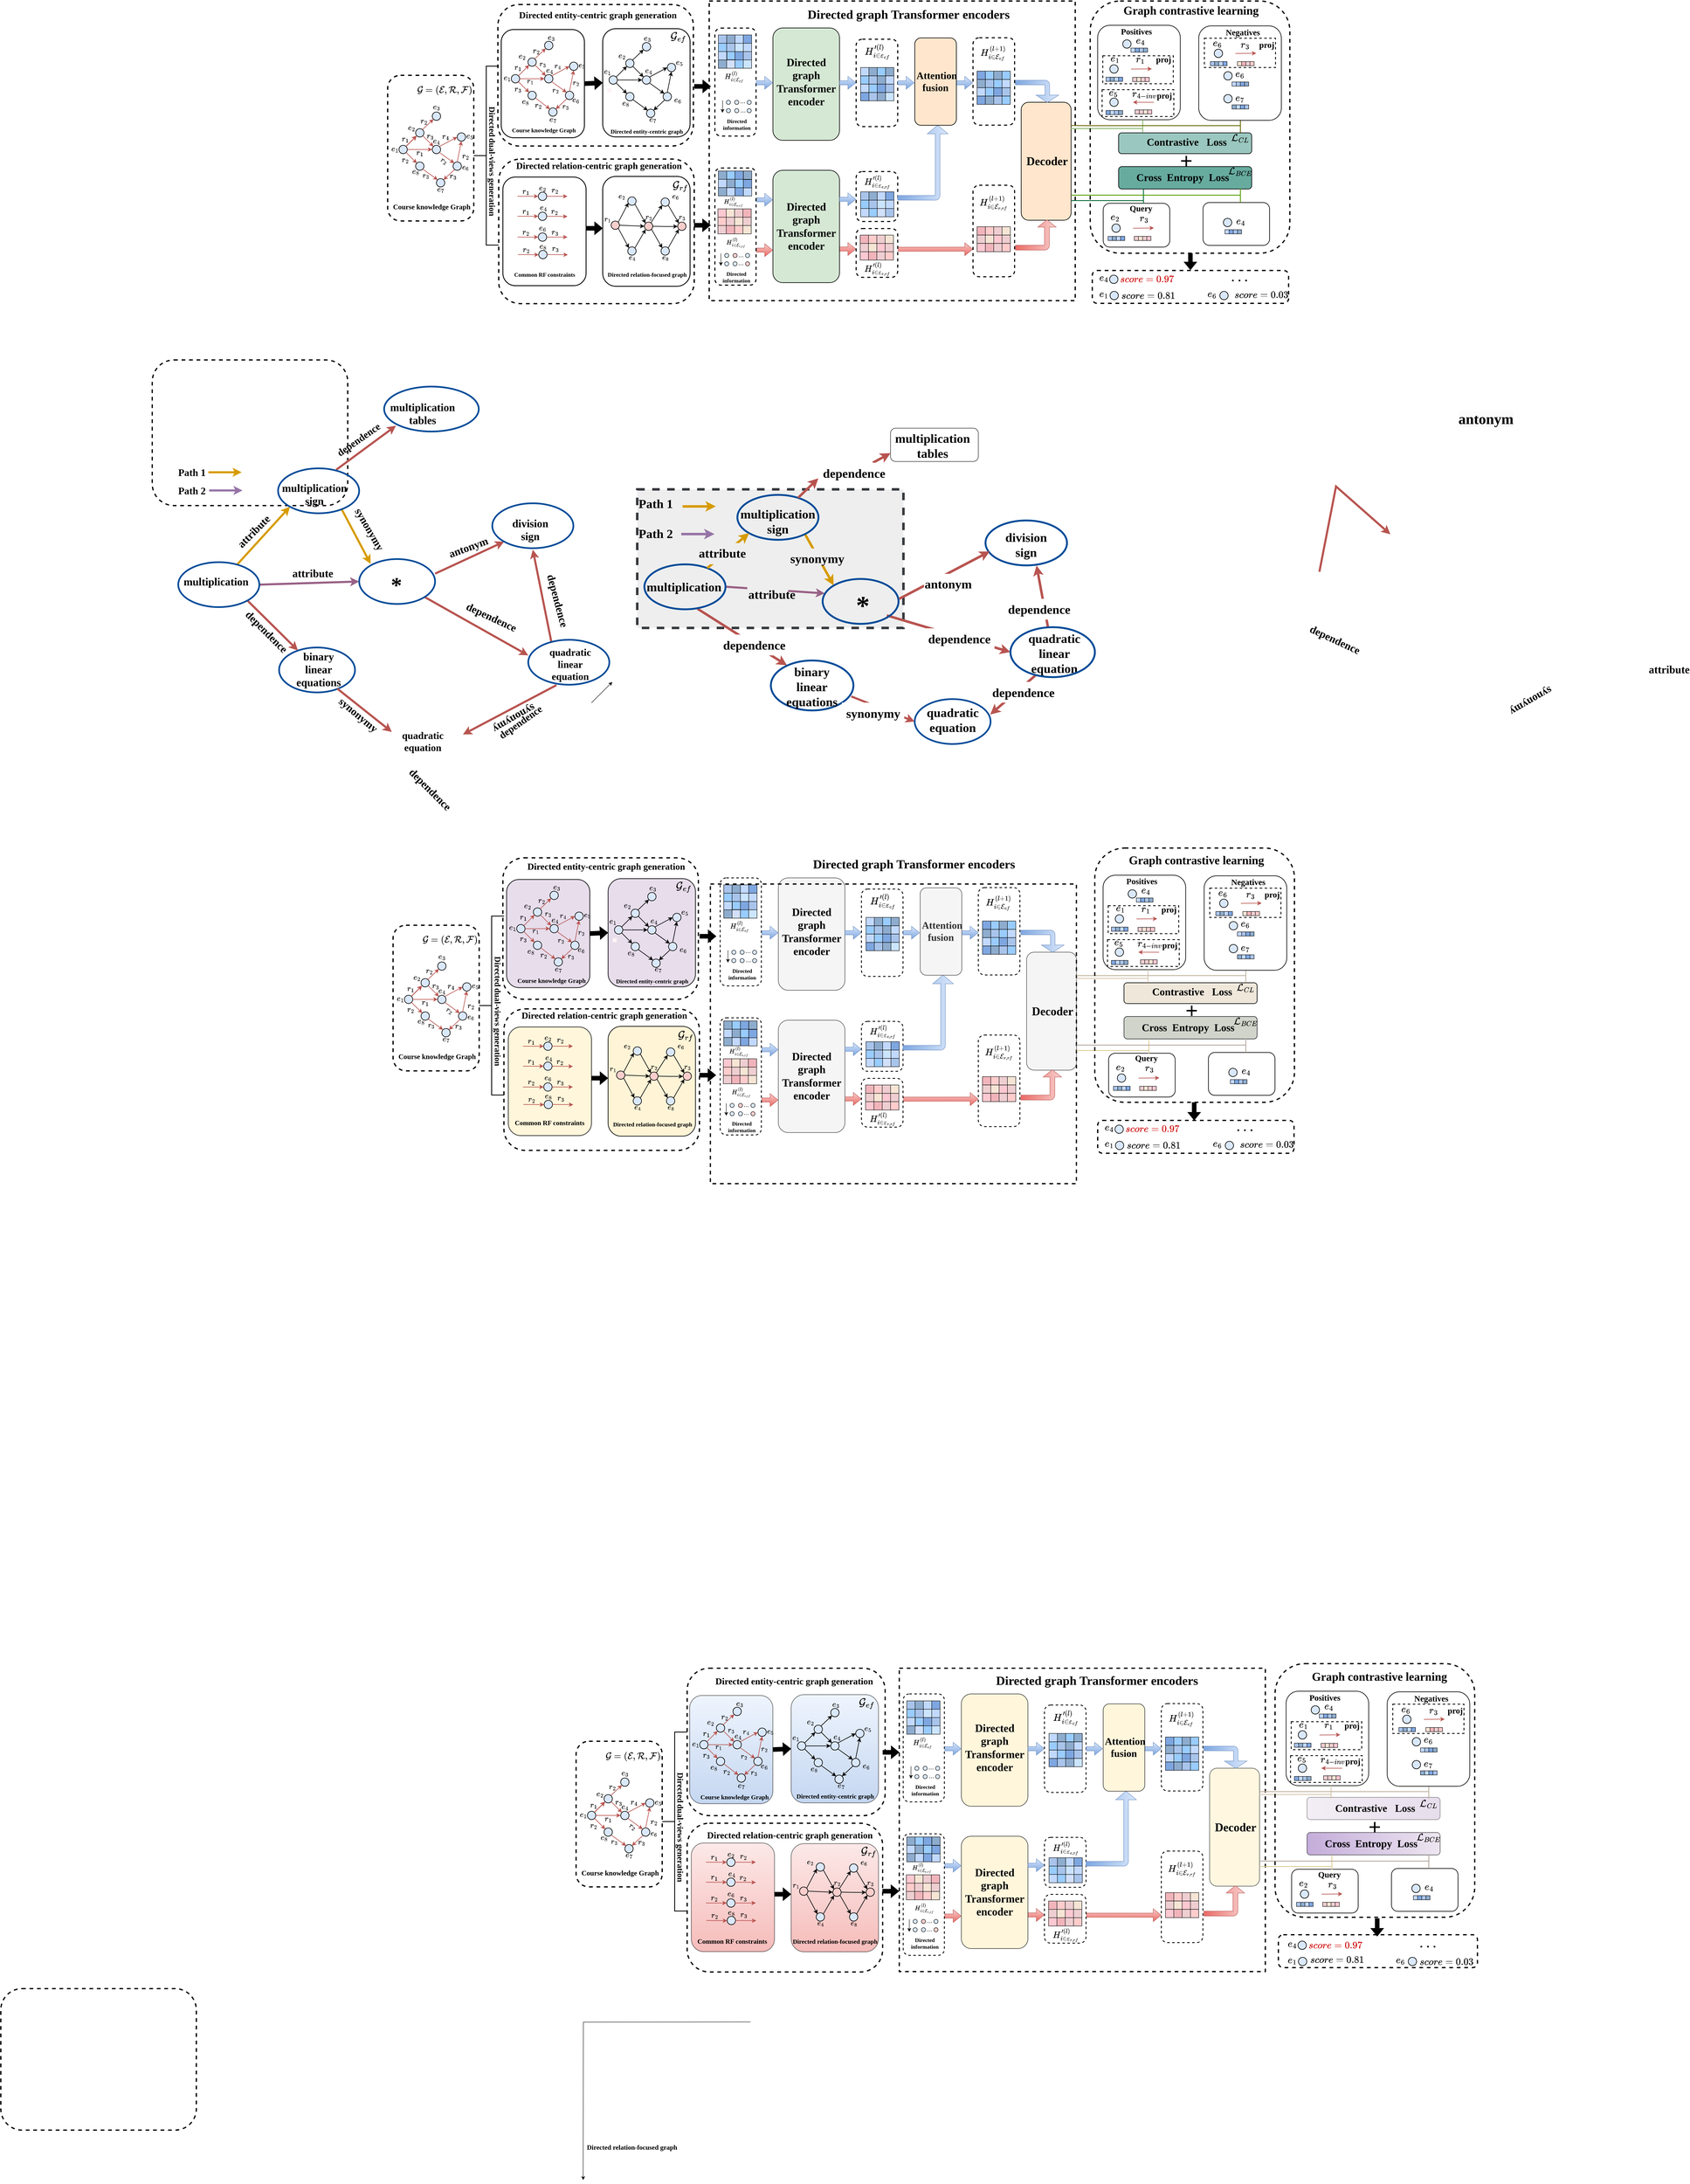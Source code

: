 <mxfile version="22.1.17" type="github">
  <diagram name="第 1 页" id="GzbF6Zn4fus2bF5cDDy5">
    <mxGraphModel dx="14715" dy="8373" grid="1" gridSize="10" guides="1" tooltips="1" connect="1" arrows="1" fold="1" page="1" pageScale="1" pageWidth="291" pageHeight="413" math="1" shadow="0">
      <root>
        <mxCell id="0" />
        <mxCell id="1" parent="0" />
        <mxCell id="snCkPSbRipytRcpzHC4k-478" value="" style="rounded=1;whiteSpace=wrap;html=1;fillColor=#f8cecc;strokeWidth=2;strokeColor=#000000;opacity=45;gradientColor=#ea6b66;" vertex="1" parent="1">
          <mxGeometry x="660" y="4351.5" width="210" height="260" as="geometry" />
        </mxCell>
        <mxCell id="snCkPSbRipytRcpzHC4k-493" style="edgeStyle=orthogonalEdgeStyle;rounded=0;orthogonalLoop=1;jettySize=auto;html=1;exitX=0.75;exitY=1;exitDx=0;exitDy=0;" edge="1" parent="1">
          <mxGeometry relative="1" as="geometry">
            <mxPoint x="160" y="5160" as="targetPoint" />
            <mxPoint x="562.5" y="4780" as="sourcePoint" />
          </mxGeometry>
        </mxCell>
        <mxCell id="BHqLmN9tSiWeP_X4ejGX-483" value="" style="rounded=1;whiteSpace=wrap;html=1;" parent="1" vertex="1">
          <mxGeometry x="899" y="950" width="211" height="80" as="geometry" />
        </mxCell>
        <mxCell id="PmzWxJaRAxmcPEzefq3b-668" value="" style="rounded=0;whiteSpace=wrap;html=1;fillColor=#eeeeee;strokeWidth=6;strokeColor=#36393d;dashed=1;" parent="1" vertex="1">
          <mxGeometry x="290" y="1097" width="640" height="333" as="geometry" />
        </mxCell>
        <mxCell id="BHqLmN9tSiWeP_X4ejGX-409" value="" style="rounded=1;whiteSpace=wrap;html=1;fillColor=#fff2cc;strokeWidth=2;strokeColor=#000000;opacity=70;" parent="1" vertex="1">
          <mxGeometry x="-20" y="2389.0" width="200" height="261" as="geometry" />
        </mxCell>
        <mxCell id="PmzWxJaRAxmcPEzefq3b-152" value="" style="rounded=1;whiteSpace=wrap;html=1;fillColor=none;strokeWidth=2;gradientColor=#ffe6cc;strokeColor=#000000;" parent="1" vertex="1">
          <mxGeometry x="207" y="345.06" width="210" height="263.88" as="geometry" />
        </mxCell>
        <mxCell id="PmzWxJaRAxmcPEzefq3b-151" value="" style="rounded=1;whiteSpace=wrap;html=1;fillColor=none;strokeWidth=2;strokeColor=#000000;gradientColor=#ffe6cc;" parent="1" vertex="1">
          <mxGeometry x="207" y="-10.0" width="210" height="260" as="geometry" />
        </mxCell>
        <mxCell id="PmzWxJaRAxmcPEzefq3b-707" value="" style="endArrow=classic;html=1;rounded=0;strokeWidth=6;fillColor=#f8cecc;strokeColor=#b85450;" parent="1" edge="1">
          <mxGeometry width="50" height="50" relative="1" as="geometry">
            <mxPoint x="435" y="1384" as="sourcePoint" />
            <mxPoint x="650" y="1520" as="targetPoint" />
          </mxGeometry>
        </mxCell>
        <mxCell id="PmzWxJaRAxmcPEzefq3b-592" value="" style="endArrow=classic;html=1;rounded=0;strokeWidth=6;fillColor=#f8cecc;strokeColor=#b85450;entryX=0;entryY=0.75;entryDx=0;entryDy=0;" parent="1" source="PmzWxJaRAxmcPEzefq3b-552" target="BHqLmN9tSiWeP_X4ejGX-483" edge="1">
          <mxGeometry width="50" height="50" relative="1" as="geometry">
            <mxPoint x="725.497" y="1155.036" as="sourcePoint" />
            <mxPoint x="617.11" y="829.822" as="targetPoint" />
          </mxGeometry>
        </mxCell>
        <mxCell id="PmzWxJaRAxmcPEzefq3b-615" value="" style="endArrow=classic;html=1;rounded=0;strokeWidth=6;fillColor=#f8cecc;strokeColor=#b85450;entryX=0;entryY=0.5;entryDx=0;entryDy=0;" parent="1" target="PmzWxJaRAxmcPEzefq3b-566" edge="1">
          <mxGeometry width="50" height="50" relative="1" as="geometry">
            <mxPoint x="890" y="1400" as="sourcePoint" />
            <mxPoint x="990" y="1450" as="targetPoint" />
          </mxGeometry>
        </mxCell>
        <mxCell id="PmzWxJaRAxmcPEzefq3b-603" value="" style="endArrow=classic;html=1;rounded=0;strokeWidth=5;fillColor=#f8cecc;strokeColor=#b85450;entryX=0;entryY=0.5;entryDx=0;entryDy=0;exitX=0.975;exitY=0.721;exitDx=0;exitDy=0;exitPerimeter=0;" parent="1" source="PmzWxJaRAxmcPEzefq3b-570" target="PmzWxJaRAxmcPEzefq3b-572" edge="1">
          <mxGeometry width="50" height="50" relative="1" as="geometry">
            <mxPoint x="785.25" y="1607.53" as="sourcePoint" />
            <mxPoint x="949.332" y="1690.998" as="targetPoint" />
          </mxGeometry>
        </mxCell>
        <mxCell id="PmzWxJaRAxmcPEzefq3b-1" value="&lt;div style=&quot;line-height: 0%;&quot;&gt;&lt;span style=&quot;background-color: initial;&quot;&gt;&lt;font style=&quot;font-size: 20px;&quot;&gt;$$e_{6}$$&lt;/font&gt;&lt;/span&gt;&lt;/div&gt;" style="text;html=1;align=right;verticalAlign=middle;resizable=0;points=[];autosize=1;strokeColor=none;fillColor=none;" parent="1" vertex="1">
          <mxGeometry x="1587" y="18.0" width="110" height="20" as="geometry" />
        </mxCell>
        <mxCell id="PmzWxJaRAxmcPEzefq3b-2" value="&lt;div style=&quot;line-height: 0%;&quot;&gt;&lt;span style=&quot;background-color: initial;&quot;&gt;&lt;font style=&quot;font-size: 20px;&quot;&gt;$$e_{1}$$&lt;/font&gt;&lt;/span&gt;&lt;/div&gt;" style="text;html=1;align=right;verticalAlign=middle;resizable=0;points=[];autosize=1;strokeColor=none;fillColor=none;" parent="1" vertex="1">
          <mxGeometry x="1341" y="55.0" width="110" height="20" as="geometry" />
        </mxCell>
        <mxCell id="PmzWxJaRAxmcPEzefq3b-3" value="&lt;div style=&quot;line-height: 0%;&quot;&gt;&lt;span style=&quot;background-color: initial;&quot;&gt;&lt;font style=&quot;font-size: 16px;&quot;&gt;$$r_{3}$$&lt;/font&gt;&lt;/span&gt;&lt;/div&gt;" style="text;html=1;align=right;verticalAlign=middle;resizable=0;points=[];autosize=1;strokeColor=none;fillColor=none;" parent="1" vertex="1">
          <mxGeometry x="12" y="475.5" width="90" height="10" as="geometry" />
        </mxCell>
        <mxCell id="PmzWxJaRAxmcPEzefq3b-4" value="&lt;div style=&quot;line-height: 0%;&quot;&gt;&lt;span style=&quot;background-color: initial;&quot;&gt;&lt;font style=&quot;font-size: 20px;&quot;&gt;$$e_{5}$$&lt;/font&gt;&lt;/span&gt;&lt;/div&gt;" style="text;html=1;align=right;verticalAlign=middle;resizable=0;points=[];autosize=1;strokeColor=none;fillColor=none;" parent="1" vertex="1">
          <mxGeometry x="1337" y="136.5" width="110" height="20" as="geometry" />
        </mxCell>
        <mxCell id="PmzWxJaRAxmcPEzefq3b-5" value="&lt;div style=&quot;line-height: 0%;&quot;&gt;&lt;span style=&quot;background-color: initial;&quot;&gt;&lt;font style=&quot;font-size: 20px;&quot;&gt;$$e_{2}$$&lt;/font&gt;&lt;/span&gt;&lt;/div&gt;" style="text;html=1;align=right;verticalAlign=middle;resizable=0;points=[];autosize=1;strokeColor=none;fillColor=none;" parent="1" vertex="1">
          <mxGeometry x="1341" y="436.27" width="110" height="20" as="geometry" />
        </mxCell>
        <mxCell id="PmzWxJaRAxmcPEzefq3b-6" value="" style="shape=flexArrow;endArrow=classic;html=1;rounded=0;fillColor=#000000;strokeColor=#1A1A1A;" parent="1" source="PmzWxJaRAxmcPEzefq3b-280" edge="1">
          <mxGeometry width="50" height="50" relative="1" as="geometry">
            <mxPoint x="1610" y="536.0" as="sourcePoint" />
            <mxPoint x="1620" y="570" as="targetPoint" />
          </mxGeometry>
        </mxCell>
        <mxCell id="PmzWxJaRAxmcPEzefq3b-7" value="&lt;font style=&quot;font-size: 13px;&quot; face=&quot;Times New Roman&quot;&gt;&lt;b&gt;Directed &lt;br&gt;information&lt;/b&gt;&lt;/font&gt;" style="text;html=1;align=center;verticalAlign=middle;resizable=0;points=[];autosize=1;strokeColor=none;fillColor=none;" parent="1" vertex="1">
          <mxGeometry x="483" y="567.0" width="90" height="40" as="geometry" />
        </mxCell>
        <mxCell id="PmzWxJaRAxmcPEzefq3b-8" value="&lt;div style=&quot;line-height: 0%;&quot;&gt;&lt;font style=&quot;font-size: 17px;&quot; face=&quot;Times New Roman&quot;&gt;$$H_{i \in \mathcal{E}_{e f}}^{(l)}$$&lt;/font&gt;&lt;br&gt;&lt;/div&gt;" style="text;html=1;align=right;verticalAlign=middle;resizable=0;points=[];autosize=1;strokeColor=none;fillColor=none;" parent="1" vertex="1">
          <mxGeometry x="256.18" y="103.0" width="290" height="10" as="geometry" />
        </mxCell>
        <mxCell id="PmzWxJaRAxmcPEzefq3b-9" value="&lt;div style=&quot;line-height: 0%;&quot;&gt;&lt;font style=&quot;font-size: 15px;&quot; face=&quot;Times New Roman&quot;&gt;&lt;b&gt;$$H_{i \in \mathcal{E}_{e,rf}}^{(l)}$$&lt;/b&gt;&lt;/font&gt;&lt;br&gt;&lt;/div&gt;" style="text;html=1;align=right;verticalAlign=middle;resizable=0;points=[];autosize=1;strokeColor=none;fillColor=none;" parent="1" vertex="1">
          <mxGeometry x="274.86" y="403.0" width="270" height="10" as="geometry" />
        </mxCell>
        <mxCell id="PmzWxJaRAxmcPEzefq3b-10" value="&lt;div style=&quot;line-height: 0%;&quot;&gt;&lt;font style=&quot;font-size: 22px;&quot; face=&quot;Times New Roman&quot;&gt;&lt;b&gt;$$H_{i \in \mathcal{E}_{r,rf}}^{(l+1)}$$&lt;/b&gt;&lt;/font&gt;&lt;br&gt;&lt;/div&gt;" style="text;html=1;align=right;verticalAlign=middle;resizable=0;points=[];autosize=1;strokeColor=none;fillColor=none;" parent="1" vertex="1">
          <mxGeometry x="781" y="402" width="400" height="20" as="geometry" />
        </mxCell>
        <mxCell id="PmzWxJaRAxmcPEzefq3b-11" value="&lt;div style=&quot;line-height: 0%;&quot;&gt;&lt;span style=&quot;background-color: initial;&quot;&gt;&lt;font style=&quot;font-size: 16px;&quot;&gt;$$e_{8}$$&lt;/font&gt;&lt;/span&gt;&lt;/div&gt;" style="text;html=1;align=right;verticalAlign=middle;resizable=0;points=[];autosize=1;strokeColor=none;fillColor=none;" parent="1" vertex="1">
          <mxGeometry x="172" y="165.5" width="100" height="10" as="geometry" />
        </mxCell>
        <mxCell id="PmzWxJaRAxmcPEzefq3b-12" value="&lt;div style=&quot;line-height: 0%;&quot;&gt;&lt;span style=&quot;background-color: initial;&quot;&gt;&lt;font style=&quot;font-size: 16px;&quot;&gt;$$e_{2}$$&lt;/font&gt;&lt;/span&gt;&lt;/div&gt;" style="text;html=1;align=right;verticalAlign=middle;resizable=0;points=[];autosize=1;strokeColor=none;fillColor=none;" parent="1" vertex="1">
          <mxGeometry x="163" y="52.0" width="100" height="10" as="geometry" />
        </mxCell>
        <mxCell id="PmzWxJaRAxmcPEzefq3b-13" value="&lt;div style=&quot;line-height: 0%;&quot;&gt;&lt;span style=&quot;background-color: initial;&quot;&gt;&lt;font style=&quot;font-size: 16px;&quot;&gt;$$e_{1}$$&lt;/font&gt;&lt;/span&gt;&lt;/div&gt;" style="text;html=1;align=right;verticalAlign=middle;resizable=0;points=[];autosize=1;strokeColor=none;fillColor=none;" parent="1" vertex="1">
          <mxGeometry x="128" y="90.0" width="100" height="10" as="geometry" />
        </mxCell>
        <mxCell id="PmzWxJaRAxmcPEzefq3b-14" value="&lt;div style=&quot;line-height: 0%;&quot;&gt;&lt;span style=&quot;background-color: initial;&quot;&gt;&lt;font style=&quot;font-size: 16px;&quot;&gt;$$e_{6}$$&lt;/font&gt;&lt;/span&gt;&lt;/div&gt;" style="text;html=1;align=left;verticalAlign=middle;resizable=0;points=[];autosize=1;strokeColor=none;fillColor=none;" parent="1" vertex="1">
          <mxGeometry x="376.5" y="158.0" width="100" height="10" as="geometry" />
        </mxCell>
        <mxCell id="PmzWxJaRAxmcPEzefq3b-15" value="&lt;div style=&quot;line-height: 0%;&quot;&gt;&lt;span style=&quot;background-color: initial;&quot;&gt;&lt;font style=&quot;font-size: 16px;&quot;&gt;$$e_{5}$$&lt;/font&gt;&lt;/span&gt;&lt;/div&gt;" style="text;html=1;align=left;verticalAlign=middle;resizable=0;points=[];autosize=1;strokeColor=none;fillColor=none;" parent="1" vertex="1">
          <mxGeometry x="381" y="68.0" width="100" height="10" as="geometry" />
        </mxCell>
        <mxCell id="PmzWxJaRAxmcPEzefq3b-16" value="&lt;div style=&quot;line-height: 0%;&quot;&gt;&lt;span style=&quot;background-color: initial;&quot;&gt;&lt;font style=&quot;font-size: 15px;&quot;&gt;$$e_{2}$$&lt;/font&gt;&lt;/span&gt;&lt;/div&gt;" style="text;html=1;align=right;verticalAlign=middle;resizable=0;points=[];autosize=1;strokeColor=none;fillColor=none;" parent="1" vertex="1">
          <mxGeometry x="172" y="389.5" width="90" height="10" as="geometry" />
        </mxCell>
        <mxCell id="PmzWxJaRAxmcPEzefq3b-17" value="&lt;div style=&quot;line-height: 0%;&quot;&gt;&lt;span style=&quot;background-color: initial;&quot;&gt;&lt;font style=&quot;font-size: 15px;&quot;&gt;$$e_{4}$$&lt;/font&gt;&lt;/span&gt;&lt;/div&gt;" style="text;html=1;align=right;verticalAlign=middle;resizable=0;points=[];autosize=1;strokeColor=none;fillColor=none;" parent="1" vertex="1">
          <mxGeometry x="196.5" y="536.5" width="90" height="10" as="geometry" />
        </mxCell>
        <mxCell id="PmzWxJaRAxmcPEzefq3b-18" value="" style="rounded=1;whiteSpace=wrap;html=1;fillColor=#ffe6cc;strokeColor=#000000;strokeWidth=1.5;" parent="1" vertex="1">
          <mxGeometry x="1212.86" y="166.5" width="120" height="283.5" as="geometry" />
        </mxCell>
        <mxCell id="PmzWxJaRAxmcPEzefq3b-19" value="" style="shape=flexArrow;endArrow=classic;html=1;rounded=0;fillColor=#000000;strokeColor=#000000;" parent="1" edge="1">
          <mxGeometry width="50" height="50" relative="1" as="geometry">
            <mxPoint x="426.5" y="462.39" as="sourcePoint" />
            <mxPoint x="466.5" y="462.39" as="targetPoint" />
          </mxGeometry>
        </mxCell>
        <mxCell id="PmzWxJaRAxmcPEzefq3b-20" value="" style="shape=flexArrow;endArrow=classic;html=1;rounded=0;fillColor=#000000;" parent="1" edge="1">
          <mxGeometry width="50" height="50" relative="1" as="geometry">
            <mxPoint x="167" y="469.57" as="sourcePoint" />
            <mxPoint x="207" y="469.57" as="targetPoint" />
          </mxGeometry>
        </mxCell>
        <mxCell id="PmzWxJaRAxmcPEzefq3b-21" value="" style="ellipse;whiteSpace=wrap;html=1;aspect=fixed;fillColor=#f8cecc;strokeColor=#000000;rounded=1;shadow=0;strokeWidth=1.5;" parent="1" vertex="1">
          <mxGeometry x="307" y="454.5" width="20" height="20" as="geometry" />
        </mxCell>
        <mxCell id="PmzWxJaRAxmcPEzefq3b-22" value="" style="ellipse;whiteSpace=wrap;html=1;aspect=fixed;fillColor=#dae8fc;strokeColor=#000000;rounded=1;shadow=0;strokeWidth=1.5;" parent="1" vertex="1">
          <mxGeometry x="267" y="394.0" width="20" height="20" as="geometry" />
        </mxCell>
        <mxCell id="PmzWxJaRAxmcPEzefq3b-23" value="" style="ellipse;whiteSpace=wrap;html=1;aspect=fixed;fillColor=#f8cecc;strokeColor=#000000;rounded=1;shadow=0;strokeWidth=1.5;" parent="1" vertex="1">
          <mxGeometry x="227" y="452.0" width="20" height="20" as="geometry" />
        </mxCell>
        <mxCell id="PmzWxJaRAxmcPEzefq3b-24" value="" style="ellipse;whiteSpace=wrap;html=1;aspect=fixed;fillColor=#dae8fc;strokeColor=#000000;rounded=1;shadow=0;strokeWidth=1.5;" parent="1" vertex="1">
          <mxGeometry x="347" y="396.5" width="20" height="20" as="geometry" />
        </mxCell>
        <mxCell id="PmzWxJaRAxmcPEzefq3b-25" value="" style="ellipse;whiteSpace=wrap;html=1;aspect=fixed;fillColor=#f8cecc;strokeColor=#000000;rounded=1;shadow=0;strokeWidth=1.5;" parent="1" vertex="1">
          <mxGeometry x="387" y="454.5" width="20" height="20" as="geometry" />
        </mxCell>
        <mxCell id="PmzWxJaRAxmcPEzefq3b-26" value="" style="ellipse;whiteSpace=wrap;html=1;aspect=fixed;fillColor=#dae8fc;strokeColor=#000000;rounded=1;shadow=0;strokeWidth=1.5;" parent="1" vertex="1">
          <mxGeometry x="267" y="514.0" width="20" height="20" as="geometry" />
        </mxCell>
        <mxCell id="PmzWxJaRAxmcPEzefq3b-27" value="" style="ellipse;whiteSpace=wrap;html=1;aspect=fixed;fillColor=#dae8fc;strokeColor=#000000;rounded=1;shadow=0;strokeWidth=1.5;" parent="1" vertex="1">
          <mxGeometry x="347" y="514.0" width="20" height="20" as="geometry" />
        </mxCell>
        <mxCell id="PmzWxJaRAxmcPEzefq3b-28" value="" style="endArrow=classic;html=1;rounded=0;exitX=1;exitY=0;exitDx=0;exitDy=0;entryX=0.081;entryY=0.714;entryDx=0;entryDy=0;entryPerimeter=0;strokeWidth=1.5;" parent="1" source="PmzWxJaRAxmcPEzefq3b-23" target="PmzWxJaRAxmcPEzefq3b-22" edge="1">
          <mxGeometry width="50" height="50" relative="1" as="geometry">
            <mxPoint x="217" y="459.0" as="sourcePoint" />
            <mxPoint x="267" y="409.0" as="targetPoint" />
          </mxGeometry>
        </mxCell>
        <mxCell id="PmzWxJaRAxmcPEzefq3b-29" value="" style="endArrow=classic;html=1;rounded=0;exitX=1;exitY=1;exitDx=0;exitDy=0;entryX=0;entryY=0;entryDx=0;entryDy=0;strokeWidth=1.5;" parent="1" source="PmzWxJaRAxmcPEzefq3b-22" target="PmzWxJaRAxmcPEzefq3b-21" edge="1">
          <mxGeometry width="50" height="50" relative="1" as="geometry">
            <mxPoint x="497" y="354.0" as="sourcePoint" />
            <mxPoint x="522" y="307.0" as="targetPoint" />
          </mxGeometry>
        </mxCell>
        <mxCell id="PmzWxJaRAxmcPEzefq3b-30" value="" style="endArrow=classic;html=1;rounded=0;exitX=0.779;exitY=0.093;exitDx=0;exitDy=0;exitPerimeter=0;entryX=0;entryY=1;entryDx=0;entryDy=0;strokeWidth=1.5;" parent="1" source="PmzWxJaRAxmcPEzefq3b-21" target="PmzWxJaRAxmcPEzefq3b-24" edge="1">
          <mxGeometry width="50" height="50" relative="1" as="geometry">
            <mxPoint x="322" y="457.0" as="sourcePoint" />
            <mxPoint x="347" y="420.0" as="targetPoint" />
          </mxGeometry>
        </mxCell>
        <mxCell id="PmzWxJaRAxmcPEzefq3b-31" value="" style="endArrow=classic;html=1;rounded=0;exitX=1;exitY=1;exitDx=0;exitDy=0;entryX=0;entryY=0;entryDx=0;entryDy=0;strokeWidth=1.5;" parent="1" source="PmzWxJaRAxmcPEzefq3b-24" target="PmzWxJaRAxmcPEzefq3b-25" edge="1">
          <mxGeometry width="50" height="50" relative="1" as="geometry">
            <mxPoint x="364.071" y="416.501" as="sourcePoint" />
            <mxPoint x="387" y="456.93" as="targetPoint" />
          </mxGeometry>
        </mxCell>
        <mxCell id="PmzWxJaRAxmcPEzefq3b-32" value="" style="endArrow=classic;html=1;rounded=0;entryX=0;entryY=0.5;entryDx=0;entryDy=0;exitX=1;exitY=0.5;exitDx=0;exitDy=0;strokeWidth=1.5;" parent="1" source="PmzWxJaRAxmcPEzefq3b-23" target="PmzWxJaRAxmcPEzefq3b-21" edge="1">
          <mxGeometry width="50" height="50" relative="1" as="geometry">
            <mxPoint x="157" y="504.0" as="sourcePoint" />
            <mxPoint x="207" y="454.0" as="targetPoint" />
          </mxGeometry>
        </mxCell>
        <mxCell id="PmzWxJaRAxmcPEzefq3b-33" value="" style="endArrow=classic;html=1;rounded=0;exitX=1;exitY=0.5;exitDx=0;exitDy=0;strokeWidth=1.5;" parent="1" source="PmzWxJaRAxmcPEzefq3b-21" edge="1">
          <mxGeometry width="50" height="50" relative="1" as="geometry">
            <mxPoint x="567" y="484.0" as="sourcePoint" />
            <mxPoint x="387" y="465.0" as="targetPoint" />
            <Array as="points">
              <mxPoint x="357" y="465.0" />
            </Array>
          </mxGeometry>
        </mxCell>
        <mxCell id="PmzWxJaRAxmcPEzefq3b-34" value="" style="endArrow=classic;html=1;rounded=0;entryX=0;entryY=0;entryDx=0;entryDy=0;exitX=1;exitY=1;exitDx=0;exitDy=0;strokeWidth=1.5;" parent="1" source="PmzWxJaRAxmcPEzefq3b-23" target="PmzWxJaRAxmcPEzefq3b-26" edge="1">
          <mxGeometry width="50" height="50" relative="1" as="geometry">
            <mxPoint x="357" y="664.0" as="sourcePoint" />
            <mxPoint x="407" y="664.0" as="targetPoint" />
          </mxGeometry>
        </mxCell>
        <mxCell id="PmzWxJaRAxmcPEzefq3b-35" value="" style="endArrow=classic;html=1;rounded=0;entryX=0.5;entryY=1;entryDx=0;entryDy=0;exitX=1;exitY=0;exitDx=0;exitDy=0;strokeWidth=1.5;" parent="1" source="PmzWxJaRAxmcPEzefq3b-26" edge="1">
          <mxGeometry width="50" height="50" relative="1" as="geometry">
            <mxPoint x="277.001" y="514.499" as="sourcePoint" />
            <mxPoint x="309.93" y="472.07" as="targetPoint" />
          </mxGeometry>
        </mxCell>
        <mxCell id="PmzWxJaRAxmcPEzefq3b-36" value="" style="endArrow=classic;html=1;rounded=0;entryX=0;entryY=0;entryDx=0;entryDy=0;exitX=1;exitY=1;exitDx=0;exitDy=0;strokeWidth=1.5;" parent="1" source="PmzWxJaRAxmcPEzefq3b-21" target="PmzWxJaRAxmcPEzefq3b-27" edge="1">
          <mxGeometry width="50" height="50" relative="1" as="geometry">
            <mxPoint x="347" y="514.5" as="sourcePoint" />
            <mxPoint x="397" y="514.5" as="targetPoint" />
          </mxGeometry>
        </mxCell>
        <mxCell id="PmzWxJaRAxmcPEzefq3b-37" value="" style="endArrow=classic;html=1;rounded=0;exitX=1;exitY=0;exitDx=0;exitDy=0;entryX=0;entryY=1;entryDx=0;entryDy=0;strokeWidth=1.5;" parent="1" source="PmzWxJaRAxmcPEzefq3b-27" target="PmzWxJaRAxmcPEzefq3b-25" edge="1">
          <mxGeometry width="50" height="50" relative="1" as="geometry">
            <mxPoint x="457" y="554.0" as="sourcePoint" />
            <mxPoint x="391" y="477.0" as="targetPoint" />
          </mxGeometry>
        </mxCell>
        <mxCell id="PmzWxJaRAxmcPEzefq3b-38" value="&lt;div style=&quot;line-height: 0%;&quot;&gt;&lt;span style=&quot;background-color: initial;&quot;&gt;&lt;font style=&quot;font-size: 15px;&quot;&gt;$$e_{8}$$&lt;/font&gt;&lt;/span&gt;&lt;/div&gt;" style="text;html=1;align=right;verticalAlign=middle;resizable=0;points=[];autosize=1;strokeColor=none;fillColor=none;" parent="1" vertex="1">
          <mxGeometry x="277" y="536.5" width="90" height="10" as="geometry" />
        </mxCell>
        <mxCell id="PmzWxJaRAxmcPEzefq3b-39" value="&lt;div style=&quot;line-height: 10%;&quot;&gt;&lt;span style=&quot;background-color: initial;&quot;&gt;&lt;font style=&quot;font-size: 15px;&quot;&gt;$$r_{2}$$&lt;/font&gt;&lt;/span&gt;&lt;/div&gt;" style="text;html=1;align=right;verticalAlign=middle;resizable=0;points=[];autosize=1;strokeColor=none;fillColor=none;" parent="1" vertex="1">
          <mxGeometry x="237" y="434.5" width="90" height="20" as="geometry" />
        </mxCell>
        <mxCell id="PmzWxJaRAxmcPEzefq3b-40" value="&lt;div style=&quot;line-height: 10%;&quot;&gt;&lt;span style=&quot;background-color: initial;&quot;&gt;&lt;font style=&quot;font-size: 15px;&quot;&gt;$$r_{3}$$&lt;/font&gt;&lt;/span&gt;&lt;/div&gt;" style="text;html=1;align=right;verticalAlign=middle;resizable=0;points=[];autosize=1;strokeColor=none;fillColor=none;" parent="1" vertex="1">
          <mxGeometry x="317" y="434.5" width="90" height="20" as="geometry" />
        </mxCell>
        <mxCell id="PmzWxJaRAxmcPEzefq3b-41" value="&lt;div style=&quot;line-height: 0%;&quot;&gt;&lt;span style=&quot;background-color: initial;&quot;&gt;&lt;font style=&quot;font-size: 15px;&quot;&gt;$$e_{6}$$&lt;/font&gt;&lt;/span&gt;&lt;/div&gt;" style="text;html=1;align=right;verticalAlign=middle;resizable=0;points=[];autosize=1;strokeColor=none;fillColor=none;" parent="1" vertex="1">
          <mxGeometry x="301" y="390.0" width="90" height="10" as="geometry" />
        </mxCell>
        <mxCell id="PmzWxJaRAxmcPEzefq3b-42" value="&lt;div style=&quot;line-height: 10%;&quot;&gt;&lt;span style=&quot;background-color: initial;&quot;&gt;&lt;font style=&quot;font-size: 15px;&quot;&gt;$$r_{1}$$&lt;/font&gt;&lt;/span&gt;&lt;/div&gt;" style="text;html=1;align=right;verticalAlign=middle;resizable=0;points=[];autosize=1;strokeColor=none;fillColor=none;" parent="1" vertex="1">
          <mxGeometry x="138" y="440.0" width="90" height="20" as="geometry" />
        </mxCell>
        <mxCell id="PmzWxJaRAxmcPEzefq3b-43" value="" style="shape=flexArrow;endArrow=classic;html=1;rounded=0;fillColor=#000000;exitX=1;exitY=0.5;exitDx=0;exitDy=0;" parent="1" source="PmzWxJaRAxmcPEzefq3b-150" edge="1">
          <mxGeometry width="50" height="50" relative="1" as="geometry">
            <mxPoint x="160" y="120" as="sourcePoint" />
            <mxPoint x="207" y="120.0" as="targetPoint" />
          </mxGeometry>
        </mxCell>
        <mxCell id="PmzWxJaRAxmcPEzefq3b-44" value="" style="whiteSpace=wrap;html=1;aspect=fixed;fillColor=#fef2f4;strokeColor=none;" parent="1" vertex="1">
          <mxGeometry x="218" y="133.0" width="10" height="10" as="geometry" />
        </mxCell>
        <mxCell id="PmzWxJaRAxmcPEzefq3b-45" value="" style="endArrow=classic;html=1;rounded=1;entryX=0.5;entryY=1;entryDx=0;entryDy=0;exitX=0.5;exitY=0;exitDx=0;exitDy=0;shadow=0;strokeWidth=1.5;" parent="1" source="PmzWxJaRAxmcPEzefq3b-51" target="PmzWxJaRAxmcPEzefq3b-46" edge="1">
          <mxGeometry width="50" height="50" relative="1" as="geometry">
            <mxPoint x="352" y="143.0" as="sourcePoint" />
            <mxPoint x="402" y="93.0" as="targetPoint" />
            <Array as="points" />
          </mxGeometry>
        </mxCell>
        <mxCell id="PmzWxJaRAxmcPEzefq3b-46" value="" style="ellipse;whiteSpace=wrap;html=1;aspect=fixed;fillColor=#dae8fc;strokeColor=#000000;rounded=1;shadow=0;strokeWidth=1.5;" parent="1" vertex="1">
          <mxGeometry x="362" y="73.0" width="20" height="20" as="geometry" />
        </mxCell>
        <mxCell id="PmzWxJaRAxmcPEzefq3b-47" value="" style="ellipse;whiteSpace=wrap;html=1;aspect=fixed;fillColor=#dae8fc;strokeColor=#000000;rounded=1;shadow=0;strokeWidth=1.5;" parent="1" vertex="1">
          <mxGeometry x="302" y="103.0" width="20" height="20" as="geometry" />
        </mxCell>
        <mxCell id="PmzWxJaRAxmcPEzefq3b-48" value="" style="ellipse;whiteSpace=wrap;html=1;aspect=fixed;fillColor=#dae8fc;strokeColor=#000000;rounded=1;shadow=0;strokeWidth=1.5;" parent="1" vertex="1">
          <mxGeometry x="262" y="63.0" width="20" height="20" as="geometry" />
        </mxCell>
        <mxCell id="PmzWxJaRAxmcPEzefq3b-49" value="" style="ellipse;whiteSpace=wrap;html=1;aspect=fixed;fillColor=#dae8fc;strokeColor=#000000;rounded=1;shadow=0;strokeWidth=1.5;" parent="1" vertex="1">
          <mxGeometry x="262" y="143.0" width="20" height="20" as="geometry" />
        </mxCell>
        <mxCell id="PmzWxJaRAxmcPEzefq3b-50" value="" style="ellipse;whiteSpace=wrap;html=1;aspect=fixed;fillColor=#dae8fc;strokeColor=#000000;rounded=1;strokeWidth=1.5;" parent="1" vertex="1">
          <mxGeometry x="222" y="103.0" width="20" height="20" as="geometry" />
        </mxCell>
        <mxCell id="PmzWxJaRAxmcPEzefq3b-51" value="" style="ellipse;whiteSpace=wrap;html=1;aspect=fixed;fillColor=#dae8fc;strokeColor=#000000;rounded=1;shadow=0;strokeWidth=1.5;" parent="1" vertex="1">
          <mxGeometry x="352" y="143.0" width="20" height="20" as="geometry" />
        </mxCell>
        <mxCell id="PmzWxJaRAxmcPEzefq3b-52" value="" style="endArrow=classic;html=1;rounded=1;shadow=0;strokeWidth=1.5;" parent="1" edge="1">
          <mxGeometry width="50" height="50" relative="1" as="geometry">
            <mxPoint x="239" y="106.0" as="sourcePoint" />
            <mxPoint x="265" y="80.0" as="targetPoint" />
          </mxGeometry>
        </mxCell>
        <mxCell id="PmzWxJaRAxmcPEzefq3b-53" value="" style="endArrow=classic;html=1;rounded=1;exitX=1;exitY=1;exitDx=0;exitDy=0;entryX=0;entryY=0;entryDx=0;entryDy=0;shadow=0;strokeWidth=1.5;" parent="1" source="PmzWxJaRAxmcPEzefq3b-48" target="PmzWxJaRAxmcPEzefq3b-47" edge="1">
          <mxGeometry width="50" height="50" relative="1" as="geometry">
            <mxPoint x="282" y="83.0" as="sourcePoint" />
            <mxPoint x="302" y="103.0" as="targetPoint" />
          </mxGeometry>
        </mxCell>
        <mxCell id="PmzWxJaRAxmcPEzefq3b-54" value="" style="endArrow=classic;html=1;rounded=1;exitX=1;exitY=1;exitDx=0;exitDy=0;entryX=0;entryY=0;entryDx=0;entryDy=0;shadow=0;strokeWidth=1.5;" parent="1" source="PmzWxJaRAxmcPEzefq3b-50" target="PmzWxJaRAxmcPEzefq3b-49" edge="1">
          <mxGeometry width="50" height="50" relative="1" as="geometry">
            <mxPoint x="244.929" y="155.929" as="sourcePoint" />
            <mxPoint x="242" y="123.0" as="targetPoint" />
          </mxGeometry>
        </mxCell>
        <mxCell id="PmzWxJaRAxmcPEzefq3b-55" value="" style="endArrow=classic;html=1;rounded=1;entryX=0;entryY=0.5;entryDx=0;entryDy=0;shadow=0;strokeWidth=1.5;" parent="1" target="PmzWxJaRAxmcPEzefq3b-47" edge="1">
          <mxGeometry width="50" height="50" relative="1" as="geometry">
            <mxPoint x="242" y="113.0" as="sourcePoint" />
            <mxPoint x="292" y="103.0" as="targetPoint" />
          </mxGeometry>
        </mxCell>
        <mxCell id="PmzWxJaRAxmcPEzefq3b-56" value="" style="endArrow=classic;html=1;rounded=1;entryX=0;entryY=0;entryDx=0;entryDy=0;exitX=1;exitY=1;exitDx=0;exitDy=0;shadow=0;strokeWidth=1.5;" parent="1" source="PmzWxJaRAxmcPEzefq3b-47" target="PmzWxJaRAxmcPEzefq3b-51" edge="1">
          <mxGeometry width="50" height="50" relative="1" as="geometry">
            <mxPoint x="322" y="123.0" as="sourcePoint" />
            <mxPoint x="372" y="73.0" as="targetPoint" />
          </mxGeometry>
        </mxCell>
        <mxCell id="PmzWxJaRAxmcPEzefq3b-57" value="" style="ellipse;whiteSpace=wrap;html=1;aspect=fixed;fillColor=#dae8fc;strokeColor=#000000;rounded=1;shadow=0;strokeWidth=1.5;" parent="1" vertex="1">
          <mxGeometry x="312" y="183.0" width="20" height="20" as="geometry" />
        </mxCell>
        <mxCell id="PmzWxJaRAxmcPEzefq3b-58" value="" style="endArrow=classic;html=1;rounded=1;exitX=1;exitY=1;exitDx=0;exitDy=0;shadow=0;entryX=0;entryY=0;entryDx=0;entryDy=0;strokeWidth=1.5;" parent="1" source="PmzWxJaRAxmcPEzefq3b-49" target="PmzWxJaRAxmcPEzefq3b-57" edge="1">
          <mxGeometry width="50" height="50" relative="1" as="geometry">
            <mxPoint x="308.62" y="187.08" as="sourcePoint" />
            <mxPoint x="319" y="156.0" as="targetPoint" />
          </mxGeometry>
        </mxCell>
        <mxCell id="PmzWxJaRAxmcPEzefq3b-59" value="" style="ellipse;whiteSpace=wrap;html=1;aspect=fixed;fillColor=#dae8fc;strokeColor=#000000;rounded=1;shadow=0;strokeWidth=1.5;" parent="1" vertex="1">
          <mxGeometry x="302" y="23.0" width="20" height="20" as="geometry" />
        </mxCell>
        <mxCell id="PmzWxJaRAxmcPEzefq3b-60" value="" style="endArrow=classic;html=1;rounded=1;exitX=0.817;exitY=0.111;exitDx=0;exitDy=0;exitPerimeter=0;shadow=0;strokeWidth=1.5;" parent="1" source="PmzWxJaRAxmcPEzefq3b-48" edge="1">
          <mxGeometry width="50" height="50" relative="1" as="geometry">
            <mxPoint x="276" y="63.0" as="sourcePoint" />
            <mxPoint x="305" y="40.0" as="targetPoint" />
          </mxGeometry>
        </mxCell>
        <mxCell id="PmzWxJaRAxmcPEzefq3b-61" value="" style="endArrow=classic;html=1;rounded=1;exitX=1;exitY=0;exitDx=0;exitDy=0;entryX=0;entryY=0.5;entryDx=0;entryDy=0;strokeWidth=1.5;" parent="1" source="PmzWxJaRAxmcPEzefq3b-47" target="PmzWxJaRAxmcPEzefq3b-46" edge="1">
          <mxGeometry width="50" height="50" relative="1" as="geometry">
            <mxPoint x="422" y="113.0" as="sourcePoint" />
            <mxPoint x="472" y="63.0" as="targetPoint" />
          </mxGeometry>
        </mxCell>
        <mxCell id="PmzWxJaRAxmcPEzefq3b-62" value="" style="endArrow=classic;html=1;rounded=0;exitX=0.188;exitY=0.895;exitDx=0;exitDy=0;exitPerimeter=0;strokeWidth=1.5;" parent="1" source="PmzWxJaRAxmcPEzefq3b-51" edge="1">
          <mxGeometry width="50" height="50" relative="1" as="geometry">
            <mxPoint x="262" y="223.0" as="sourcePoint" />
            <mxPoint x="329" y="186.0" as="targetPoint" />
          </mxGeometry>
        </mxCell>
        <mxCell id="PmzWxJaRAxmcPEzefq3b-63" value="&lt;div style=&quot;line-height: 2%;&quot;&gt;&lt;span style=&quot;background-color: initial;&quot;&gt;&lt;font style=&quot;font-size: 16px;&quot;&gt;$$e_{3}$$&lt;/font&gt;&lt;/span&gt;&lt;/div&gt;" style="text;html=1;align=right;verticalAlign=middle;resizable=0;points=[];autosize=1;strokeColor=none;fillColor=none;" parent="1" vertex="1">
          <mxGeometry x="224" y="10.0" width="100" height="10" as="geometry" />
        </mxCell>
        <mxCell id="PmzWxJaRAxmcPEzefq3b-64" value="&lt;div style=&quot;line-height: 0%;&quot;&gt;&lt;span style=&quot;background-color: initial;&quot;&gt;&lt;font style=&quot;font-size: 16px;&quot;&gt;$$e_{4}$$&lt;/font&gt;&lt;/span&gt;&lt;/div&gt;" style="text;html=1;align=left;verticalAlign=middle;resizable=0;points=[];autosize=1;strokeColor=none;fillColor=none;" parent="1" vertex="1">
          <mxGeometry x="307" y="88.25" width="100" height="10" as="geometry" />
        </mxCell>
        <mxCell id="PmzWxJaRAxmcPEzefq3b-65" value="&lt;div style=&quot;line-height: 0%;&quot;&gt;&lt;br&gt;&lt;/div&gt;" style="text;html=1;align=right;verticalAlign=middle;resizable=0;points=[];autosize=1;strokeColor=none;fillColor=none;" parent="1" vertex="1">
          <mxGeometry x="272" y="43.0" width="20" height="10" as="geometry" />
        </mxCell>
        <mxCell id="PmzWxJaRAxmcPEzefq3b-66" value="&lt;div style=&quot;line-height: 0%;&quot;&gt;&lt;br&gt;&lt;/div&gt;" style="text;html=1;align=left;verticalAlign=middle;resizable=0;points=[];autosize=1;strokeColor=none;fillColor=none;" parent="1" vertex="1">
          <mxGeometry x="282" y="78.0" width="20" height="10" as="geometry" />
        </mxCell>
        <mxCell id="PmzWxJaRAxmcPEzefq3b-67" value="&lt;div style=&quot;line-height: 0%;&quot;&gt;&lt;br&gt;&lt;/div&gt;" style="text;html=1;align=right;verticalAlign=middle;resizable=0;points=[];autosize=1;strokeColor=none;fillColor=none;" parent="1" vertex="1">
          <mxGeometry x="262" y="113.0" width="20" height="10" as="geometry" />
        </mxCell>
        <mxCell id="PmzWxJaRAxmcPEzefq3b-68" value="&lt;div style=&quot;line-height: 0%;&quot;&gt;&lt;br&gt;&lt;/div&gt;" style="text;html=1;align=right;verticalAlign=middle;resizable=0;points=[];autosize=1;strokeColor=none;fillColor=none;" parent="1" vertex="1">
          <mxGeometry x="322" y="133.0" width="20" height="10" as="geometry" />
        </mxCell>
        <mxCell id="PmzWxJaRAxmcPEzefq3b-69" value="&lt;div style=&quot;line-height: 0%;&quot;&gt;&lt;br&gt;&lt;/div&gt;" style="text;html=1;align=right;verticalAlign=middle;resizable=0;points=[];autosize=1;strokeColor=none;fillColor=none;" parent="1" vertex="1">
          <mxGeometry x="292" y="133.0" width="20" height="10" as="geometry" />
        </mxCell>
        <mxCell id="PmzWxJaRAxmcPEzefq3b-70" value="&lt;div style=&quot;line-height: 0%;&quot;&gt;&lt;br&gt;&lt;/div&gt;" style="text;html=1;align=left;verticalAlign=middle;resizable=0;points=[];autosize=1;strokeColor=none;fillColor=none;" parent="1" vertex="1">
          <mxGeometry x="248" y="156.5" width="20" height="10" as="geometry" />
        </mxCell>
        <mxCell id="PmzWxJaRAxmcPEzefq3b-71" value="&lt;div style=&quot;line-height: 0%;&quot;&gt;&lt;br&gt;&lt;/div&gt;" style="text;html=1;align=right;verticalAlign=middle;resizable=0;points=[];autosize=1;strokeColor=none;fillColor=none;" parent="1" vertex="1">
          <mxGeometry x="342" y="173.0" width="20" height="10" as="geometry" />
        </mxCell>
        <mxCell id="PmzWxJaRAxmcPEzefq3b-72" value="&lt;div style=&quot;line-height: 0%;&quot;&gt;&lt;br&gt;&lt;/div&gt;" style="text;html=1;align=right;verticalAlign=middle;resizable=0;points=[];autosize=1;strokeColor=none;fillColor=none;" parent="1" vertex="1">
          <mxGeometry x="326" y="85.0" width="20" height="10" as="geometry" />
        </mxCell>
        <mxCell id="PmzWxJaRAxmcPEzefq3b-73" value="&lt;div style=&quot;line-height: 0%;&quot;&gt;&lt;span style=&quot;background-color: initial;&quot;&gt;&lt;font style=&quot;font-size: 16px;&quot;&gt;$$e_{7}$$&lt;/font&gt;&lt;/span&gt;&lt;/div&gt;" style="text;html=1;align=left;verticalAlign=middle;resizable=0;points=[];autosize=1;strokeColor=none;fillColor=none;" parent="1" vertex="1">
          <mxGeometry x="317" y="205.0" width="100" height="10" as="geometry" />
        </mxCell>
        <mxCell id="PmzWxJaRAxmcPEzefq3b-74" value="" style="rounded=1;whiteSpace=wrap;html=1;fillColor=none;dashed=1;strokeWidth=2.5;" parent="1" vertex="1">
          <mxGeometry x="476.41" y="-11.75" width="99" height="259.5" as="geometry" />
        </mxCell>
        <mxCell id="PmzWxJaRAxmcPEzefq3b-75" value="" style="rounded=1;whiteSpace=wrap;html=1;fillColor=#d5e8d4;strokeColor=#000000;strokeWidth=1.5;" parent="1" vertex="1">
          <mxGeometry x="616" y="-12.0" width="160" height="270" as="geometry" />
        </mxCell>
        <mxCell id="PmzWxJaRAxmcPEzefq3b-76" value="" style="shape=flexArrow;endArrow=classic;html=1;rounded=0;fillColor=#f8cecc;strokeColor=#b85450;gradientColor=#ea6b66;" parent="1" edge="1">
          <mxGeometry width="50" height="50" relative="1" as="geometry">
            <mxPoint x="776" y="519.41" as="sourcePoint" />
            <mxPoint x="816" y="519.41" as="targetPoint" />
          </mxGeometry>
        </mxCell>
        <mxCell id="PmzWxJaRAxmcPEzefq3b-77" value="" style="shape=flexArrow;endArrow=classic;html=1;rounded=0;fillColor=#dae8fc;strokeColor=#6c8ebf;gradientColor=#7ea6e0;" parent="1" edge="1">
          <mxGeometry width="50" height="50" relative="1" as="geometry">
            <mxPoint x="576" y="120.0" as="sourcePoint" />
            <mxPoint x="616" y="120.0" as="targetPoint" />
          </mxGeometry>
        </mxCell>
        <mxCell id="PmzWxJaRAxmcPEzefq3b-78" value="" style="rounded=1;whiteSpace=wrap;html=1;fillColor=#d5e8d4;strokeColor=#000000;strokeWidth=1.5;" parent="1" vertex="1">
          <mxGeometry x="616" y="330" width="160" height="270" as="geometry" />
        </mxCell>
        <mxCell id="PmzWxJaRAxmcPEzefq3b-79" value="" style="shape=flexArrow;endArrow=classic;html=1;rounded=0;fillColor=#dae8fc;strokeColor=#6c8ebf;gradientColor=#7ea6e0;" parent="1" edge="1">
          <mxGeometry width="50" height="50" relative="1" as="geometry">
            <mxPoint x="776" y="120.0" as="sourcePoint" />
            <mxPoint x="816" y="120.0" as="targetPoint" />
          </mxGeometry>
        </mxCell>
        <mxCell id="PmzWxJaRAxmcPEzefq3b-80" value="" style="rounded=1;whiteSpace=wrap;html=1;fillColor=none;dashed=1;strokeWidth=2.5;" parent="1" vertex="1">
          <mxGeometry x="816" y="15.0" width="100" height="210" as="geometry" />
        </mxCell>
        <mxCell id="PmzWxJaRAxmcPEzefq3b-81" value="" style="shape=flexArrow;endArrow=classic;html=1;rounded=0;fillColor=#dae8fc;strokeColor=#6c8ebf;gradientColor=#7ea6e0;" parent="1" edge="1">
          <mxGeometry width="50" height="50" relative="1" as="geometry">
            <mxPoint x="916" y="120.0" as="sourcePoint" />
            <mxPoint x="956" y="120.0" as="targetPoint" />
          </mxGeometry>
        </mxCell>
        <mxCell id="PmzWxJaRAxmcPEzefq3b-82" value="" style="shape=flexArrow;endArrow=classic;html=1;rounded=0;fillColor=#f8cecc;strokeColor=#b85450;gradientColor=#ea6b66;" parent="1" edge="1">
          <mxGeometry width="50" height="50" relative="1" as="geometry">
            <mxPoint x="576" y="522.08" as="sourcePoint" />
            <mxPoint x="616" y="522.08" as="targetPoint" />
          </mxGeometry>
        </mxCell>
        <mxCell id="PmzWxJaRAxmcPEzefq3b-83" value="" style="rounded=1;whiteSpace=wrap;html=1;fillColor=none;dashed=1;strokeWidth=2.5;" parent="1" vertex="1">
          <mxGeometry x="816" y="470.0" width="100" height="117.25" as="geometry" />
        </mxCell>
        <mxCell id="PmzWxJaRAxmcPEzefq3b-84" value="" style="rounded=1;whiteSpace=wrap;html=1;fillColor=none;dashed=1;strokeWidth=2.5;" parent="1" vertex="1">
          <mxGeometry x="816" y="333.0" width="100" height="120" as="geometry" />
        </mxCell>
        <mxCell id="PmzWxJaRAxmcPEzefq3b-85" value="" style="shape=flexArrow;endArrow=classic;html=1;rounded=0;fillColor=#dae8fc;strokeColor=#6c8ebf;gradientColor=#7ea6e0;" parent="1" edge="1">
          <mxGeometry width="50" height="50" relative="1" as="geometry">
            <mxPoint x="776" y="400.0" as="sourcePoint" />
            <mxPoint x="816" y="400.0" as="targetPoint" />
          </mxGeometry>
        </mxCell>
        <mxCell id="PmzWxJaRAxmcPEzefq3b-86" value="" style="shape=flexArrow;endArrow=classic;html=1;rounded=0;fillColor=#dae8fc;strokeColor=#6c8ebf;gradientColor=#7ea6e0;" parent="1" edge="1">
          <mxGeometry width="50" height="50" relative="1" as="geometry">
            <mxPoint x="576" y="401.17" as="sourcePoint" />
            <mxPoint x="616" y="401.17" as="targetPoint" />
          </mxGeometry>
        </mxCell>
        <mxCell id="PmzWxJaRAxmcPEzefq3b-87" value="" style="rounded=1;whiteSpace=wrap;html=1;fillColor=none;dashed=1;strokeWidth=2.5;" parent="1" vertex="1">
          <mxGeometry x="476.41" y="324.5" width="99" height="281.5" as="geometry" />
        </mxCell>
        <mxCell id="PmzWxJaRAxmcPEzefq3b-88" value="" style="html=1;shadow=0;dashed=0;align=center;verticalAlign=middle;shape=mxgraph.arrows2.bendArrow;dy=5.49;dx=17.54;notch=0;arrowHead=54.3;rounded=1;rotation=-90;flipV=0;direction=west;fillColor=#dae8fc;strokeColor=#6c8ebf;gradientColor=#7ea6e0;" parent="1" vertex="1">
          <mxGeometry x="1224.55" y="88.52" width="53.09" height="103.92" as="geometry" />
        </mxCell>
        <mxCell id="PmzWxJaRAxmcPEzefq3b-89" value="" style="html=1;shadow=0;dashed=0;align=center;verticalAlign=middle;shape=mxgraph.arrows2.bendArrow;dy=5.61;dx=20.78;notch=0;arrowHead=49.67;rounded=1;flipV=1;direction=south;points=[[0,0,0,0,97.438],[0,0,0,0,150],[0,0,0,8.79,23.665],[0,0,0,15,150],[0,0,0,30,97.438],[0,0,0,30,150],[0,0,0,30.879,45.754],[0,0,0,81,14.875],[0,0,0,81,44.875],[0,0,0,132,0],[0,0,0,132,14.875],[0,0,0,132,44.875],[0,0,0,132,59.75],[0,0,0,170,29.875]];fillColor=#dae8fc;strokeColor=#6c8ebf;gradientColor=#7ea6e0;" parent="1" vertex="1">
          <mxGeometry x="916" y="221.87" width="121" height="180.13" as="geometry" />
        </mxCell>
        <mxCell id="PmzWxJaRAxmcPEzefq3b-90" value="" style="shape=flexArrow;endArrow=classic;html=1;rounded=0;fillColor=#dae8fc;strokeColor=#6c8ebf;gradientColor=#7ea6e0;" parent="1" edge="1">
          <mxGeometry width="50" height="50" relative="1" as="geometry">
            <mxPoint x="1057" y="120.0" as="sourcePoint" />
            <mxPoint x="1097" y="120.0" as="targetPoint" />
          </mxGeometry>
        </mxCell>
        <mxCell id="PmzWxJaRAxmcPEzefq3b-91" value="" style="rounded=1;whiteSpace=wrap;html=1;fillColor=none;dashed=1;strokeWidth=2.5;" parent="1" vertex="1">
          <mxGeometry x="1097" y="11.5" width="100" height="210" as="geometry" />
        </mxCell>
        <mxCell id="PmzWxJaRAxmcPEzefq3b-92" value="" style="shape=flexArrow;endArrow=classic;html=1;rounded=0;fillColor=#f8cecc;strokeColor=#b85450;gradientColor=#ea6b66;" parent="1" edge="1">
          <mxGeometry width="50" height="50" relative="1" as="geometry">
            <mxPoint x="917.0" y="520.0" as="sourcePoint" />
            <mxPoint x="1097" y="519.87" as="targetPoint" />
          </mxGeometry>
        </mxCell>
        <mxCell id="PmzWxJaRAxmcPEzefq3b-93" value="" style="rounded=1;whiteSpace=wrap;html=1;fillColor=none;dashed=1;strokeWidth=2.5;" parent="1" vertex="1">
          <mxGeometry x="1097" y="365.87" width="100" height="220" as="geometry" />
        </mxCell>
        <mxCell id="PmzWxJaRAxmcPEzefq3b-94" value="" style="html=1;shadow=0;dashed=0;align=center;verticalAlign=middle;shape=mxgraph.arrows2.bendArrow;dy=5.85;dx=17.47;notch=0;arrowHead=44.17;rounded=1;rotation=-90;flipV=0;direction=west;fillColor=#f8cecc;strokeColor=#b85450;flipH=1;gradientColor=#ea6b66;" parent="1" vertex="1">
          <mxGeometry x="1211.86" y="436.75" width="72.75" height="97.81" as="geometry" />
        </mxCell>
        <mxCell id="PmzWxJaRAxmcPEzefq3b-95" value="&lt;font size=&quot;1&quot; face=&quot;Times New Roman&quot;&gt;&lt;b style=&quot;font-size: 28px;&quot;&gt;Graph contrastive learning&lt;/b&gt;&lt;/font&gt;" style="text;html=1;align=center;verticalAlign=middle;resizable=0;points=[];autosize=1;strokeColor=none;fillColor=none;" parent="1" vertex="1">
          <mxGeometry x="1446.0" y="-79.0" width="350" height="50" as="geometry" />
        </mxCell>
        <mxCell id="PmzWxJaRAxmcPEzefq3b-96" value="" style="rounded=1;whiteSpace=wrap;html=1;fillColor=#67AB9F;strokeColor=#000000;strokeWidth=1.5;gradientDirection=west;" parent="1" vertex="1">
          <mxGeometry x="1447" y="321.0" width="320" height="54" as="geometry" />
        </mxCell>
        <mxCell id="PmzWxJaRAxmcPEzefq3b-97" value="&lt;font style=&quot;font-size: 51px;&quot;&gt;+&lt;/font&gt;" style="rounded=1;whiteSpace=wrap;html=1;fillColor=none;strokeColor=none;" parent="1" vertex="1">
          <mxGeometry x="1555.41" y="292.0" width="110" height="30" as="geometry" />
        </mxCell>
        <mxCell id="PmzWxJaRAxmcPEzefq3b-98" value="&lt;font size=&quot;1&quot; face=&quot;Times New Roman&quot;&gt;&lt;b style=&quot;font-size: 20px;&quot;&gt;Query&lt;/b&gt;&lt;/font&gt;" style="text;whiteSpace=wrap;html=1;" parent="1" vertex="1">
          <mxGeometry x="1472" y="403.0" width="230" height="50" as="geometry" />
        </mxCell>
        <mxCell id="PmzWxJaRAxmcPEzefq3b-99" value="&lt;b style=&quot;border-color: var(--border-color); font-family: &amp;quot;Times New Roman&amp;quot;;&quot;&gt;&lt;font style=&quot;font-size: 25px;&quot;&gt;Cross&amp;nbsp; Entropy&amp;nbsp; Loss&lt;/font&gt;&lt;/b&gt;" style="text;html=1;align=center;verticalAlign=middle;resizable=0;points=[];autosize=1;strokeColor=none;fillColor=none;" parent="1" vertex="1">
          <mxGeometry x="1476.41" y="327.25" width="250" height="40" as="geometry" />
        </mxCell>
        <mxCell id="PmzWxJaRAxmcPEzefq3b-100" value="&lt;font face=&quot;Times New Roman&quot; style=&quot;font-size: 30px;&quot;&gt;&lt;font style=&quot;font-size: 30px;&quot;&gt;&lt;b style=&quot;&quot;&gt;Directed graph Transformer&amp;nbsp;&lt;/b&gt;&lt;/font&gt;&lt;font style=&quot;font-size: 30px;&quot;&gt;&lt;b style=&quot;&quot;&gt;encoders&lt;/b&gt;&lt;/font&gt;&lt;/font&gt;" style="text;html=1;align=center;verticalAlign=middle;resizable=0;points=[];autosize=1;strokeColor=none;fillColor=none;" parent="1" vertex="1">
          <mxGeometry x="687" y="-70.0" width="510" height="50" as="geometry" />
        </mxCell>
        <mxCell id="PmzWxJaRAxmcPEzefq3b-101" value="&lt;font style=&quot;font-size: 26px;&quot; face=&quot;Times New Roman&quot;&gt;&lt;b&gt;Directed &lt;br&gt;graph &lt;br&gt;Transformer &lt;br&gt;encoder&lt;/b&gt;&lt;/font&gt;" style="text;html=1;align=center;verticalAlign=middle;resizable=0;points=[];autosize=1;strokeColor=none;fillColor=none;" parent="1" vertex="1">
          <mxGeometry x="611" y="47.5" width="170" height="140" as="geometry" />
        </mxCell>
        <mxCell id="PmzWxJaRAxmcPEzefq3b-102" value="&lt;font style=&quot;font-size: 26px;&quot; face=&quot;Times New Roman&quot;&gt;&lt;b&gt;Directed &lt;br&gt;graph &lt;br&gt;Transformer &lt;br&gt;encoder&lt;/b&gt;&lt;/font&gt;" style="text;html=1;align=center;verticalAlign=middle;resizable=0;points=[];autosize=1;strokeColor=none;fillColor=none;" parent="1" vertex="1">
          <mxGeometry x="611.0" y="394.5" width="170" height="140" as="geometry" />
        </mxCell>
        <mxCell id="PmzWxJaRAxmcPEzefq3b-103" value="&lt;font size=&quot;1&quot; face=&quot;Times New Roman&quot;&gt;&lt;b style=&quot;font-size: 28px;&quot;&gt;Decoder&lt;/b&gt;&lt;/font&gt;" style="text;html=1;align=center;verticalAlign=middle;resizable=0;points=[];autosize=1;strokeColor=none;fillColor=none;" parent="1" vertex="1">
          <mxGeometry x="1214.5" y="283.25" width="120" height="50" as="geometry" />
        </mxCell>
        <mxCell id="PmzWxJaRAxmcPEzefq3b-104" value="&lt;font style=&quot;font-size: 13px;&quot; face=&quot;Times New Roman&quot;&gt;&lt;b&gt;Directed &lt;br&gt;information&lt;/b&gt;&lt;/font&gt;" style="text;html=1;align=center;verticalAlign=middle;resizable=0;points=[];autosize=1;strokeColor=none;fillColor=none;" parent="1" vertex="1">
          <mxGeometry x="484.18" y="199.5" width="90" height="40" as="geometry" />
        </mxCell>
        <mxCell id="PmzWxJaRAxmcPEzefq3b-105" value="&lt;div style=&quot;line-height: 0%;&quot;&gt;&lt;font style=&quot;font-size: 22px;&quot; face=&quot;Times New Roman&quot;&gt;&lt;b&gt;$$H_{i \in \mathcal{E}_{e f}}^{(l+1)}$$&lt;/b&gt;&lt;/font&gt;&lt;br&gt;&lt;/div&gt;" style="text;html=1;align=right;verticalAlign=middle;resizable=0;points=[];autosize=1;strokeColor=none;fillColor=none;" parent="1" vertex="1">
          <mxGeometry x="787" y="41.87" width="390" height="20" as="geometry" />
        </mxCell>
        <mxCell id="PmzWxJaRAxmcPEzefq3b-106" value="&lt;div style=&quot;line-height: 0%;&quot;&gt;&lt;font style=&quot;font-size: 15px;&quot; face=&quot;Times New Roman&quot;&gt;&lt;b&gt;$$H_{i \in \mathcal{E}_{r,rf}}^{(l)}$$&lt;/b&gt;&lt;/font&gt;&lt;br&gt;&lt;/div&gt;" style="text;html=1;align=right;verticalAlign=middle;resizable=0;points=[];autosize=1;strokeColor=none;fillColor=none;" parent="1" vertex="1">
          <mxGeometry x="281" y="500.5" width="270" height="10" as="geometry" />
        </mxCell>
        <mxCell id="PmzWxJaRAxmcPEzefq3b-107" value="&lt;font style=&quot;font-size: 20px;&quot;&gt;&lt;b&gt;$$H_{i \in \varepsilon_{e f}}^{\prime(l)}$$&lt;/b&gt;&lt;/font&gt;" style="text;html=1;align=center;verticalAlign=middle;resizable=0;points=[];autosize=1;strokeColor=none;fillColor=none;" parent="1" vertex="1">
          <mxGeometry x="662" y="25.0" width="410" height="40" as="geometry" />
        </mxCell>
        <mxCell id="PmzWxJaRAxmcPEzefq3b-108" value="&lt;font style=&quot;font-size: 18px;&quot;&gt;$$H_{i \in \varepsilon_{r,r f}}^{\prime(l)}$$&lt;/font&gt;" style="text;html=1;align=center;verticalAlign=middle;resizable=0;points=[];autosize=1;strokeColor=none;fillColor=none;" parent="1" vertex="1">
          <mxGeometry x="691" y="547.25" width="350" height="40" as="geometry" />
        </mxCell>
        <mxCell id="PmzWxJaRAxmcPEzefq3b-109" value="&lt;font style=&quot;font-size: 18px;&quot;&gt;$$H_{i \in \varepsilon_{e,rf}}^{\prime(l)}$$&lt;/font&gt;" style="text;html=1;align=center;verticalAlign=middle;resizable=0;points=[];autosize=1;strokeColor=none;fillColor=none;" parent="1" vertex="1">
          <mxGeometry x="692" y="338.0" width="350" height="40" as="geometry" />
        </mxCell>
        <mxCell id="PmzWxJaRAxmcPEzefq3b-110" value="&lt;font style=&quot;font-size: 22px;&quot;&gt;$$\mathcal{G}_{e f}$$&lt;/font&gt;" style="text;html=1;align=center;verticalAlign=middle;resizable=0;points=[];autosize=1;strokeColor=none;fillColor=none;strokeWidth=2;" parent="1" vertex="1">
          <mxGeometry x="268" y="-10.0" width="240" height="40" as="geometry" />
        </mxCell>
        <mxCell id="PmzWxJaRAxmcPEzefq3b-111" value="&lt;font style=&quot;font-size: 22px;&quot;&gt;$$\mathcal{G}_{r f}$$&lt;/font&gt;" style="text;html=1;align=center;verticalAlign=middle;resizable=0;points=[];autosize=1;strokeColor=none;fillColor=none;" parent="1" vertex="1">
          <mxGeometry x="278.41" y="347.5" width="230" height="40" as="geometry" />
        </mxCell>
        <mxCell id="PmzWxJaRAxmcPEzefq3b-112" value="" style="rounded=1;whiteSpace=wrap;html=1;movable=1;resizable=1;rotatable=1;deletable=1;editable=1;locked=0;connectable=1;dashed=1;fillColor=none;strokeWidth=3;" parent="1" vertex="1">
          <mxGeometry x="-310" y="102.0" width="207" height="350" as="geometry" />
        </mxCell>
        <mxCell id="PmzWxJaRAxmcPEzefq3b-113" value="" style="ellipse;whiteSpace=wrap;html=1;aspect=fixed;fillColor=#dae8fc;strokeColor=#000000;rounded=1;shadow=0;strokeWidth=1.5;" parent="1" vertex="1">
          <mxGeometry x="-143" y="240.0" width="20" height="20" as="geometry" />
        </mxCell>
        <mxCell id="PmzWxJaRAxmcPEzefq3b-114" value="" style="ellipse;whiteSpace=wrap;html=1;aspect=fixed;fillColor=#dae8fc;strokeColor=#000000;rounded=1;shadow=0;strokeWidth=1.5;" parent="1" vertex="1">
          <mxGeometry x="-203" y="270.0" width="20" height="20" as="geometry" />
        </mxCell>
        <mxCell id="PmzWxJaRAxmcPEzefq3b-115" value="" style="ellipse;whiteSpace=wrap;html=1;aspect=fixed;fillColor=#dae8fc;strokeColor=#000000;rounded=1;shadow=0;strokeWidth=1.5;" parent="1" vertex="1">
          <mxGeometry x="-243" y="230.0" width="20" height="20" as="geometry" />
        </mxCell>
        <mxCell id="PmzWxJaRAxmcPEzefq3b-116" value="" style="ellipse;whiteSpace=wrap;html=1;aspect=fixed;fillColor=#dae8fc;strokeColor=#000000;rounded=1;shadow=0;strokeWidth=1.5;" parent="1" vertex="1">
          <mxGeometry x="-243" y="310.0" width="20" height="20" as="geometry" />
        </mxCell>
        <mxCell id="PmzWxJaRAxmcPEzefq3b-117" value="" style="ellipse;whiteSpace=wrap;html=1;aspect=fixed;fillColor=#dae8fc;strokeColor=#000000;rounded=1;strokeWidth=1.5;" parent="1" vertex="1">
          <mxGeometry x="-283" y="270.0" width="20" height="20" as="geometry" />
        </mxCell>
        <mxCell id="PmzWxJaRAxmcPEzefq3b-118" value="" style="ellipse;whiteSpace=wrap;html=1;aspect=fixed;fillColor=#dae8fc;strokeColor=#000000;rounded=1;shadow=0;strokeWidth=1.5;" parent="1" vertex="1">
          <mxGeometry x="-153" y="310.0" width="20" height="20" as="geometry" />
        </mxCell>
        <mxCell id="PmzWxJaRAxmcPEzefq3b-119" value="" style="endArrow=classic;html=1;rounded=1;fillColor=#f8cecc;strokeColor=#b85450;shadow=0;strokeWidth=2;" parent="1" edge="1">
          <mxGeometry width="50" height="50" relative="1" as="geometry">
            <mxPoint x="-266" y="273.0" as="sourcePoint" />
            <mxPoint x="-240" y="247.0" as="targetPoint" />
          </mxGeometry>
        </mxCell>
        <mxCell id="PmzWxJaRAxmcPEzefq3b-120" value="" style="endArrow=classic;html=1;rounded=1;exitX=1;exitY=1;exitDx=0;exitDy=0;entryX=0;entryY=0;entryDx=0;entryDy=0;fillColor=#f8cecc;strokeColor=#b85450;shadow=0;strokeWidth=1.5;" parent="1" source="PmzWxJaRAxmcPEzefq3b-115" target="PmzWxJaRAxmcPEzefq3b-114" edge="1">
          <mxGeometry width="50" height="50" relative="1" as="geometry">
            <mxPoint x="-223" y="250.0" as="sourcePoint" />
            <mxPoint x="-203" y="270.0" as="targetPoint" />
          </mxGeometry>
        </mxCell>
        <mxCell id="PmzWxJaRAxmcPEzefq3b-121" value="" style="endArrow=classic;html=1;rounded=1;entryX=0;entryY=0;entryDx=0;entryDy=0;fillColor=#f8cecc;strokeColor=#b85450;shadow=0;exitX=1;exitY=1;exitDx=0;exitDy=0;strokeWidth=1.5;" parent="1" source="PmzWxJaRAxmcPEzefq3b-117" target="PmzWxJaRAxmcPEzefq3b-116" edge="1">
          <mxGeometry width="50" height="50" relative="1" as="geometry">
            <mxPoint x="-331" y="306.0" as="sourcePoint" />
            <mxPoint x="-263" y="290.0" as="targetPoint" />
          </mxGeometry>
        </mxCell>
        <mxCell id="PmzWxJaRAxmcPEzefq3b-122" value="" style="endArrow=classic;html=1;rounded=1;entryX=0;entryY=0.5;entryDx=0;entryDy=0;fillColor=#f8cecc;strokeColor=#b85450;shadow=0;strokeWidth=1.5;" parent="1" target="PmzWxJaRAxmcPEzefq3b-114" edge="1">
          <mxGeometry width="50" height="50" relative="1" as="geometry">
            <mxPoint x="-263" y="280.0" as="sourcePoint" />
            <mxPoint x="-213" y="270.0" as="targetPoint" />
          </mxGeometry>
        </mxCell>
        <mxCell id="PmzWxJaRAxmcPEzefq3b-123" value="" style="endArrow=classic;html=1;rounded=1;entryX=0;entryY=0;entryDx=0;entryDy=0;exitX=1;exitY=1;exitDx=0;exitDy=0;fillColor=#f8cecc;strokeColor=#b85450;shadow=0;strokeWidth=1.5;" parent="1" source="PmzWxJaRAxmcPEzefq3b-114" target="PmzWxJaRAxmcPEzefq3b-118" edge="1">
          <mxGeometry width="50" height="50" relative="1" as="geometry">
            <mxPoint x="-183" y="290.0" as="sourcePoint" />
            <mxPoint x="-133" y="240.0" as="targetPoint" />
          </mxGeometry>
        </mxCell>
        <mxCell id="PmzWxJaRAxmcPEzefq3b-124" value="" style="endArrow=classic;html=1;rounded=1;entryX=0.5;entryY=1;entryDx=0;entryDy=0;exitX=0.5;exitY=0;exitDx=0;exitDy=0;fillColor=#f8cecc;strokeColor=#b85450;shadow=0;strokeWidth=1.5;" parent="1" source="PmzWxJaRAxmcPEzefq3b-118" target="PmzWxJaRAxmcPEzefq3b-113" edge="1">
          <mxGeometry width="50" height="50" relative="1" as="geometry">
            <mxPoint x="-153" y="310.0" as="sourcePoint" />
            <mxPoint x="-103" y="260.0" as="targetPoint" />
            <Array as="points" />
          </mxGeometry>
        </mxCell>
        <mxCell id="PmzWxJaRAxmcPEzefq3b-125" value="" style="ellipse;whiteSpace=wrap;html=1;aspect=fixed;fillColor=#dae8fc;strokeColor=#000000;rounded=1;shadow=0;strokeWidth=1.5;" parent="1" vertex="1">
          <mxGeometry x="-193" y="350.0" width="20" height="20" as="geometry" />
        </mxCell>
        <mxCell id="PmzWxJaRAxmcPEzefq3b-126" value="" style="endArrow=classic;html=1;rounded=1;exitX=1;exitY=1;exitDx=0;exitDy=0;fillColor=#f8cecc;strokeColor=#b85450;shadow=0;entryX=0;entryY=0;entryDx=0;entryDy=0;strokeWidth=1.5;" parent="1" source="PmzWxJaRAxmcPEzefq3b-116" target="PmzWxJaRAxmcPEzefq3b-125" edge="1">
          <mxGeometry width="50" height="50" relative="1" as="geometry">
            <mxPoint x="-196.38" y="354.08" as="sourcePoint" />
            <mxPoint x="-191" y="327.0" as="targetPoint" />
          </mxGeometry>
        </mxCell>
        <mxCell id="PmzWxJaRAxmcPEzefq3b-127" value="" style="ellipse;whiteSpace=wrap;html=1;aspect=fixed;fillColor=#dae8fc;strokeColor=#000000;rounded=1;shadow=0;strokeWidth=1.5;" parent="1" vertex="1">
          <mxGeometry x="-203" y="190.0" width="20" height="20" as="geometry" />
        </mxCell>
        <mxCell id="PmzWxJaRAxmcPEzefq3b-128" value="" style="endArrow=classic;html=1;rounded=1;fillColor=#f8cecc;strokeColor=#b85450;exitX=0.817;exitY=0.111;exitDx=0;exitDy=0;entryX=0;entryY=1;entryDx=0;entryDy=0;exitPerimeter=0;shadow=0;strokeWidth=1.5;" parent="1" source="PmzWxJaRAxmcPEzefq3b-115" target="PmzWxJaRAxmcPEzefq3b-127" edge="1">
          <mxGeometry width="50" height="50" relative="1" as="geometry">
            <mxPoint x="-229" y="230.0" as="sourcePoint" />
            <mxPoint x="-203" y="204.0" as="targetPoint" />
          </mxGeometry>
        </mxCell>
        <mxCell id="PmzWxJaRAxmcPEzefq3b-129" value="" style="endArrow=classic;html=1;rounded=1;exitX=1;exitY=0;exitDx=0;exitDy=0;entryX=0;entryY=0.5;entryDx=0;entryDy=0;fillColor=#f8cecc;strokeColor=#b85450;strokeWidth=1.5;" parent="1" source="PmzWxJaRAxmcPEzefq3b-114" target="PmzWxJaRAxmcPEzefq3b-113" edge="1">
          <mxGeometry width="50" height="50" relative="1" as="geometry">
            <mxPoint x="-83" y="280.0" as="sourcePoint" />
            <mxPoint x="-33" y="230.0" as="targetPoint" />
          </mxGeometry>
        </mxCell>
        <mxCell id="PmzWxJaRAxmcPEzefq3b-130" value="" style="endArrow=classic;html=1;rounded=0;entryX=1;entryY=0;entryDx=0;entryDy=0;exitX=0.188;exitY=0.895;exitDx=0;exitDy=0;exitPerimeter=0;fillColor=#f8cecc;strokeColor=#b85450;strokeWidth=1.5;" parent="1" source="PmzWxJaRAxmcPEzefq3b-118" target="PmzWxJaRAxmcPEzefq3b-125" edge="1">
          <mxGeometry width="50" height="50" relative="1" as="geometry">
            <mxPoint x="-243" y="390.0" as="sourcePoint" />
            <mxPoint x="-193" y="340.0" as="targetPoint" />
          </mxGeometry>
        </mxCell>
        <mxCell id="PmzWxJaRAxmcPEzefq3b-131" value="&lt;div style=&quot;line-height: 2%;&quot;&gt;&lt;span style=&quot;background-color: initial;&quot;&gt;&lt;font style=&quot;font-size: 16px;&quot;&gt;&lt;b&gt;$$e_{3}$$&lt;/b&gt;&lt;/font&gt;&lt;/span&gt;&lt;/div&gt;" style="text;html=1;align=right;verticalAlign=middle;resizable=0;points=[];autosize=1;strokeColor=none;fillColor=none;" parent="1" vertex="1">
          <mxGeometry x="-283" y="175.0" width="100" height="10" as="geometry" />
        </mxCell>
        <mxCell id="PmzWxJaRAxmcPEzefq3b-132" value="&lt;div style=&quot;line-height: 0%;&quot;&gt;&lt;span style=&quot;background-color: initial;&quot;&gt;&lt;font style=&quot;font-size: 16px;&quot;&gt;&lt;b&gt;$$e_{2}$$&lt;/b&gt;&lt;/font&gt;&lt;/span&gt;&lt;/div&gt;" style="text;html=1;align=right;verticalAlign=middle;resizable=0;points=[];autosize=1;strokeColor=none;fillColor=none;" parent="1" vertex="1">
          <mxGeometry x="-343" y="225.0" width="100" height="10" as="geometry" />
        </mxCell>
        <mxCell id="PmzWxJaRAxmcPEzefq3b-133" value="&lt;div style=&quot;line-height: 0%;&quot;&gt;&lt;span style=&quot;background-color: initial;&quot;&gt;&lt;font style=&quot;font-size: 16px;&quot;&gt;$$e_{4}$$&lt;/font&gt;&lt;/span&gt;&lt;/div&gt;" style="text;html=1;align=left;verticalAlign=middle;resizable=0;points=[];autosize=1;strokeColor=none;fillColor=none;" parent="1" vertex="1">
          <mxGeometry x="-203" y="256.5" width="100" height="10" as="geometry" />
        </mxCell>
        <mxCell id="PmzWxJaRAxmcPEzefq3b-134" value="&lt;div style=&quot;line-height: 0%;&quot;&gt;&lt;span style=&quot;background-color: initial;&quot;&gt;&lt;font style=&quot;font-size: 16px;&quot;&gt;$$e_{5}$$&lt;/font&gt;&lt;/span&gt;&lt;/div&gt;" style="text;html=1;align=left;verticalAlign=middle;resizable=0;points=[];autosize=1;strokeColor=none;fillColor=none;" parent="1" vertex="1">
          <mxGeometry x="-123" y="245.0" width="100" height="10" as="geometry" />
        </mxCell>
        <mxCell id="PmzWxJaRAxmcPEzefq3b-135" value="&lt;div style=&quot;line-height: 0%;&quot;&gt;&lt;span style=&quot;background-color: initial;&quot;&gt;&lt;font style=&quot;font-size: 15px;&quot;&gt;$$e_{6}$$&lt;/font&gt;&lt;/span&gt;&lt;/div&gt;" style="text;html=1;align=left;verticalAlign=middle;resizable=0;points=[];autosize=1;strokeColor=none;fillColor=none;" parent="1" vertex="1">
          <mxGeometry x="-133" y="320.0" width="90" height="10" as="geometry" />
        </mxCell>
        <mxCell id="PmzWxJaRAxmcPEzefq3b-136" value="&lt;div style=&quot;line-height: 0%;&quot;&gt;&lt;span style=&quot;background-color: initial;&quot;&gt;&lt;font style=&quot;font-size: 16px;&quot;&gt;$$e_{7}$$&lt;/font&gt;&lt;/span&gt;&lt;/div&gt;" style="text;html=1;align=left;verticalAlign=middle;resizable=0;points=[];autosize=1;strokeColor=none;fillColor=none;" parent="1" vertex="1">
          <mxGeometry x="-193" y="372.5" width="100" height="10" as="geometry" />
        </mxCell>
        <mxCell id="PmzWxJaRAxmcPEzefq3b-137" value="&lt;div style=&quot;line-height: 0%;&quot;&gt;&lt;span style=&quot;background-color: initial;&quot;&gt;&lt;font style=&quot;font-size: 16px;&quot;&gt;$$e_{8}$$&lt;/font&gt;&lt;/span&gt;&lt;/div&gt;" style="text;html=1;align=right;verticalAlign=middle;resizable=0;points=[];autosize=1;strokeColor=none;fillColor=none;" parent="1" vertex="1">
          <mxGeometry x="-333" y="330.0" width="100" height="10" as="geometry" />
        </mxCell>
        <mxCell id="PmzWxJaRAxmcPEzefq3b-138" value="&lt;div style=&quot;line-height: 0%;&quot;&gt;&lt;span style=&quot;background-color: initial;&quot;&gt;&lt;font style=&quot;font-size: 16px;&quot;&gt;&lt;b&gt;$$r_{2}$$&lt;/b&gt;&lt;/font&gt;&lt;/span&gt;&lt;/div&gt;" style="text;html=1;align=right;verticalAlign=middle;resizable=0;points=[];autosize=1;strokeColor=none;fillColor=none;" parent="1" vertex="1">
          <mxGeometry x="-313" y="208.5" width="100" height="10" as="geometry" />
        </mxCell>
        <mxCell id="PmzWxJaRAxmcPEzefq3b-139" value="&lt;div style=&quot;line-height: 0%;&quot;&gt;&lt;span style=&quot;background-color: initial;&quot;&gt;&lt;font style=&quot;font-size: 16px;&quot;&gt;$$r_{1}$$&lt;/font&gt;&lt;/span&gt;&lt;/div&gt;" style="text;html=1;align=left;verticalAlign=middle;resizable=0;points=[];autosize=1;strokeColor=none;fillColor=none;" parent="1" vertex="1">
          <mxGeometry x="-243" y="285.0" width="90" height="10" as="geometry" />
        </mxCell>
        <mxCell id="PmzWxJaRAxmcPEzefq3b-140" value="&lt;div style=&quot;line-height: 0%;&quot;&gt;&lt;span style=&quot;background-color: initial;&quot;&gt;&lt;font style=&quot;font-size: 16px;&quot;&gt;$$r_{3}$$&lt;/font&gt;&lt;/span&gt;&lt;/div&gt;" style="text;html=1;align=right;verticalAlign=middle;resizable=0;points=[];autosize=1;strokeColor=none;fillColor=none;" parent="1" vertex="1">
          <mxGeometry x="-288" y="245.0" width="90" height="10" as="geometry" />
        </mxCell>
        <mxCell id="PmzWxJaRAxmcPEzefq3b-141" value="&lt;div style=&quot;line-height: 0%;&quot;&gt;&lt;span style=&quot;background-color: initial;&quot;&gt;&lt;font size=&quot;1&quot; style=&quot;&quot;&gt;&lt;b style=&quot;font-size: 16px;&quot;&gt;$$r_{2}$$&lt;/b&gt;&lt;/font&gt;&lt;/span&gt;&lt;/div&gt;" style="text;html=1;align=right;verticalAlign=middle;resizable=0;points=[];autosize=1;strokeColor=none;fillColor=none;" parent="1" vertex="1">
          <mxGeometry x="-213" y="292.5" width="100" height="10" as="geometry" />
        </mxCell>
        <mxCell id="PmzWxJaRAxmcPEzefq3b-142" value="&lt;div style=&quot;line-height: 0%;&quot;&gt;&lt;br&gt;&lt;/div&gt;" style="text;html=1;align=right;verticalAlign=middle;resizable=0;points=[];autosize=1;strokeColor=none;fillColor=none;" parent="1" vertex="1">
          <mxGeometry x="-210" y="296.06" width="20" height="10" as="geometry" />
        </mxCell>
        <mxCell id="PmzWxJaRAxmcPEzefq3b-143" value="&lt;div style=&quot;line-height: 0%;&quot;&gt;&lt;span style=&quot;background-color: initial;&quot;&gt;&lt;font style=&quot;font-size: 15px;&quot;&gt;$$r_{3}$$&lt;/font&gt;&lt;/span&gt;&lt;/div&gt;" style="text;html=1;align=left;verticalAlign=middle;resizable=0;points=[];autosize=1;strokeColor=none;fillColor=none;" parent="1" vertex="1">
          <mxGeometry x="-228" y="340.0" width="90" height="10" as="geometry" />
        </mxCell>
        <mxCell id="PmzWxJaRAxmcPEzefq3b-144" value="&lt;div style=&quot;line-height: 0%;&quot;&gt;&lt;span style=&quot;background-color: initial;&quot;&gt;&lt;font style=&quot;font-size: 16px;&quot;&gt;$$r_{3}$$&lt;/font&gt;&lt;/span&gt;&lt;/div&gt;" style="text;html=1;align=right;verticalAlign=middle;resizable=0;points=[];autosize=1;strokeColor=none;fillColor=none;" parent="1" vertex="1">
          <mxGeometry x="-233" y="341.25" width="90" height="10" as="geometry" />
        </mxCell>
        <mxCell id="PmzWxJaRAxmcPEzefq3b-145" value="&lt;div style=&quot;line-height: 0%;&quot;&gt;&lt;span style=&quot;background-color: initial;&quot;&gt;&lt;font style=&quot;font-size: 15px;&quot;&gt;$$r_{2}$$&lt;/font&gt;&lt;/span&gt;&lt;/div&gt;" style="text;html=1;align=right;verticalAlign=middle;resizable=0;points=[];autosize=1;strokeColor=none;fillColor=none;rotation=31;" parent="1" vertex="1">
          <mxGeometry x="-251" y="285.5" width="90" height="10" as="geometry" />
        </mxCell>
        <mxCell id="PmzWxJaRAxmcPEzefq3b-146" value="&lt;div style=&quot;line-height: 0%;&quot;&gt;&lt;span style=&quot;background-color: initial;&quot;&gt;&lt;font style=&quot;font-size: 16px;&quot;&gt;&lt;b&gt;$$r_{4}$$&lt;/b&gt;&lt;/font&gt;&lt;/span&gt;&lt;/div&gt;" style="text;html=1;align=right;verticalAlign=middle;resizable=0;points=[];autosize=1;strokeColor=none;fillColor=none;" parent="1" vertex="1">
          <mxGeometry x="-261" y="245.5" width="100" height="10" as="geometry" />
        </mxCell>
        <mxCell id="PmzWxJaRAxmcPEzefq3b-147" value="" style="strokeWidth=2;html=1;shape=mxgraph.flowchart.annotation_2;align=left;labelPosition=right;pointerEvents=1;" parent="1" vertex="1">
          <mxGeometry x="-103" y="80.0" width="60" height="430" as="geometry" />
        </mxCell>
        <mxCell id="PmzWxJaRAxmcPEzefq3b-148" value="&lt;font size=&quot;1&quot; face=&quot;Times New Roman&quot;&gt;&lt;b style=&quot;font-size: 20px;&quot;&gt;Directed&lt;/b&gt;&lt;/font&gt;&lt;font face=&quot;Times New Roman&quot;&gt;&lt;b style=&quot;&quot;&gt;&lt;span style=&quot;font-size: 13px;&quot;&gt;&amp;nbsp;&lt;/span&gt;&lt;font style=&quot;font-size: 20px;&quot;&gt;dual-views generation&lt;/font&gt;&lt;/b&gt;&lt;/font&gt;" style="text;html=1;align=center;verticalAlign=middle;resizable=0;points=[];autosize=1;strokeColor=none;fillColor=none;rotation=90;" parent="1" vertex="1">
          <mxGeometry x="-203.18" y="288.0" width="290" height="40" as="geometry" />
        </mxCell>
        <mxCell id="PmzWxJaRAxmcPEzefq3b-149" value="" style="rounded=0;whiteSpace=wrap;html=1;dashed=1;fillColor=none;strokeWidth=3;" parent="1" vertex="1">
          <mxGeometry x="463.0" y="-76.5" width="880" height="720" as="geometry" />
        </mxCell>
        <mxCell id="PmzWxJaRAxmcPEzefq3b-150" value="" style="rounded=1;whiteSpace=wrap;html=1;fillColor=none;strokeWidth=2;" parent="1" vertex="1">
          <mxGeometry x="-37" y="-8.0" width="200" height="260" as="geometry" />
        </mxCell>
        <mxCell id="PmzWxJaRAxmcPEzefq3b-153" value="" style="ellipse;whiteSpace=wrap;html=1;aspect=fixed;fillColor=#dae8fc;strokeColor=#000000;rounded=1;shadow=0;strokeWidth=1.5;" parent="1" vertex="1">
          <mxGeometry x="127" y="70.0" width="20" height="20" as="geometry" />
        </mxCell>
        <mxCell id="PmzWxJaRAxmcPEzefq3b-154" value="" style="ellipse;whiteSpace=wrap;html=1;aspect=fixed;fillColor=#dae8fc;strokeColor=#000000;rounded=1;shadow=0;strokeWidth=1.5;" parent="1" vertex="1">
          <mxGeometry x="67" y="100.0" width="20" height="20" as="geometry" />
        </mxCell>
        <mxCell id="PmzWxJaRAxmcPEzefq3b-155" value="" style="ellipse;whiteSpace=wrap;html=1;aspect=fixed;fillColor=#dae8fc;strokeColor=#000000;rounded=1;shadow=0;strokeWidth=1.5;" parent="1" vertex="1">
          <mxGeometry x="27" y="60.0" width="20" height="20" as="geometry" />
        </mxCell>
        <mxCell id="PmzWxJaRAxmcPEzefq3b-156" value="" style="ellipse;whiteSpace=wrap;html=1;aspect=fixed;fillColor=#dae8fc;strokeColor=#000000;rounded=1;shadow=0;strokeWidth=1.5;" parent="1" vertex="1">
          <mxGeometry x="27" y="140.0" width="20" height="20" as="geometry" />
        </mxCell>
        <mxCell id="PmzWxJaRAxmcPEzefq3b-157" value="" style="ellipse;whiteSpace=wrap;html=1;aspect=fixed;fillColor=#dae8fc;strokeColor=#000000;rounded=1;strokeWidth=1.5;" parent="1" vertex="1">
          <mxGeometry x="-13" y="100.0" width="20" height="20" as="geometry" />
        </mxCell>
        <mxCell id="PmzWxJaRAxmcPEzefq3b-158" value="" style="ellipse;whiteSpace=wrap;html=1;aspect=fixed;fillColor=#dae8fc;strokeColor=#000000;rounded=1;shadow=0;strokeWidth=1.5;" parent="1" vertex="1">
          <mxGeometry x="117" y="140.0" width="20" height="20" as="geometry" />
        </mxCell>
        <mxCell id="PmzWxJaRAxmcPEzefq3b-159" value="" style="endArrow=classic;html=1;rounded=1;fillColor=#f8cecc;strokeColor=#b85450;shadow=0;strokeWidth=1.5;" parent="1" edge="1">
          <mxGeometry width="50" height="50" relative="1" as="geometry">
            <mxPoint x="4" y="103.0" as="sourcePoint" />
            <mxPoint x="30" y="77.0" as="targetPoint" />
          </mxGeometry>
        </mxCell>
        <mxCell id="PmzWxJaRAxmcPEzefq3b-160" value="" style="endArrow=classic;html=1;rounded=1;exitX=1;exitY=1;exitDx=0;exitDy=0;entryX=0;entryY=0;entryDx=0;entryDy=0;fillColor=#f8cecc;strokeColor=#b85450;shadow=0;strokeWidth=1.5;" parent="1" source="PmzWxJaRAxmcPEzefq3b-155" target="PmzWxJaRAxmcPEzefq3b-154" edge="1">
          <mxGeometry width="50" height="50" relative="1" as="geometry">
            <mxPoint x="47" y="80.0" as="sourcePoint" />
            <mxPoint x="67" y="100.0" as="targetPoint" />
          </mxGeometry>
        </mxCell>
        <mxCell id="PmzWxJaRAxmcPEzefq3b-161" value="" style="endArrow=classic;html=1;rounded=1;entryX=0;entryY=0;entryDx=0;entryDy=0;fillColor=#f8cecc;strokeColor=#b85450;shadow=0;exitX=1;exitY=1;exitDx=0;exitDy=0;strokeWidth=1.5;" parent="1" source="PmzWxJaRAxmcPEzefq3b-157" target="PmzWxJaRAxmcPEzefq3b-156" edge="1">
          <mxGeometry width="50" height="50" relative="1" as="geometry">
            <mxPoint x="28" y="145.0" as="sourcePoint" />
            <mxPoint x="54.99" y="-79.25" as="targetPoint" />
          </mxGeometry>
        </mxCell>
        <mxCell id="PmzWxJaRAxmcPEzefq3b-162" value="" style="endArrow=classic;html=1;rounded=1;entryX=0;entryY=0.5;entryDx=0;entryDy=0;fillColor=#f8cecc;strokeColor=#b85450;shadow=0;strokeWidth=1.5;" parent="1" target="PmzWxJaRAxmcPEzefq3b-154" edge="1">
          <mxGeometry width="50" height="50" relative="1" as="geometry">
            <mxPoint x="7" y="110.0" as="sourcePoint" />
            <mxPoint x="57" y="100.0" as="targetPoint" />
          </mxGeometry>
        </mxCell>
        <mxCell id="PmzWxJaRAxmcPEzefq3b-163" value="" style="endArrow=classic;html=1;rounded=1;entryX=0;entryY=0;entryDx=0;entryDy=0;exitX=1;exitY=1;exitDx=0;exitDy=0;fillColor=#f8cecc;strokeColor=#b85450;shadow=0;strokeWidth=1.5;" parent="1" source="PmzWxJaRAxmcPEzefq3b-154" target="PmzWxJaRAxmcPEzefq3b-158" edge="1">
          <mxGeometry width="50" height="50" relative="1" as="geometry">
            <mxPoint x="87" y="120.0" as="sourcePoint" />
            <mxPoint x="137" y="70.0" as="targetPoint" />
          </mxGeometry>
        </mxCell>
        <mxCell id="PmzWxJaRAxmcPEzefq3b-164" value="" style="endArrow=classic;html=1;rounded=1;entryX=0.5;entryY=1;entryDx=0;entryDy=0;exitX=0.5;exitY=0;exitDx=0;exitDy=0;fillColor=#f8cecc;strokeColor=#b85450;shadow=0;strokeWidth=1.5;" parent="1" source="PmzWxJaRAxmcPEzefq3b-158" target="PmzWxJaRAxmcPEzefq3b-153" edge="1">
          <mxGeometry width="50" height="50" relative="1" as="geometry">
            <mxPoint x="117" y="140.0" as="sourcePoint" />
            <mxPoint x="167" y="90.0" as="targetPoint" />
            <Array as="points" />
          </mxGeometry>
        </mxCell>
        <mxCell id="PmzWxJaRAxmcPEzefq3b-165" value="" style="ellipse;whiteSpace=wrap;html=1;aspect=fixed;fillColor=#dae8fc;strokeColor=#000000;rounded=1;shadow=0;strokeWidth=1.5;" parent="1" vertex="1">
          <mxGeometry x="77" y="180.0" width="20" height="20" as="geometry" />
        </mxCell>
        <mxCell id="PmzWxJaRAxmcPEzefq3b-166" value="" style="endArrow=classic;html=1;rounded=1;fillColor=#f8cecc;strokeColor=#b85450;shadow=0;entryX=0;entryY=0;entryDx=0;entryDy=0;strokeWidth=1.5;" parent="1" source="PmzWxJaRAxmcPEzefq3b-156" target="PmzWxJaRAxmcPEzefq3b-165" edge="1">
          <mxGeometry width="50" height="50" relative="1" as="geometry">
            <mxPoint x="49" y="156.0" as="sourcePoint" />
            <mxPoint x="87" y="166.0" as="targetPoint" />
          </mxGeometry>
        </mxCell>
        <mxCell id="PmzWxJaRAxmcPEzefq3b-167" value="" style="ellipse;whiteSpace=wrap;html=1;aspect=fixed;fillColor=#dae8fc;strokeColor=#000000;rounded=1;shadow=0;strokeWidth=1.5;" parent="1" vertex="1">
          <mxGeometry x="67" y="20.0" width="20" height="20" as="geometry" />
        </mxCell>
        <mxCell id="PmzWxJaRAxmcPEzefq3b-168" value="" style="endArrow=classic;html=1;rounded=1;fillColor=#f8cecc;strokeColor=#b85450;exitX=0.817;exitY=0.111;exitDx=0;exitDy=0;entryX=0;entryY=1;entryDx=0;entryDy=0;exitPerimeter=0;shadow=0;strokeWidth=1.5;" parent="1" source="PmzWxJaRAxmcPEzefq3b-155" target="PmzWxJaRAxmcPEzefq3b-167" edge="1">
          <mxGeometry width="50" height="50" relative="1" as="geometry">
            <mxPoint x="41" y="60.0" as="sourcePoint" />
            <mxPoint x="67" y="34.0" as="targetPoint" />
          </mxGeometry>
        </mxCell>
        <mxCell id="PmzWxJaRAxmcPEzefq3b-169" value="" style="endArrow=classic;html=1;rounded=1;exitX=1;exitY=0;exitDx=0;exitDy=0;entryX=0;entryY=0.5;entryDx=0;entryDy=0;fillColor=#f8cecc;strokeColor=#b85450;strokeWidth=1.5;" parent="1" source="PmzWxJaRAxmcPEzefq3b-154" target="PmzWxJaRAxmcPEzefq3b-153" edge="1">
          <mxGeometry width="50" height="50" relative="1" as="geometry">
            <mxPoint x="187" y="110.0" as="sourcePoint" />
            <mxPoint x="237" y="60.0" as="targetPoint" />
          </mxGeometry>
        </mxCell>
        <mxCell id="PmzWxJaRAxmcPEzefq3b-170" value="" style="endArrow=classic;html=1;rounded=0;entryX=1;entryY=0;entryDx=0;entryDy=0;exitX=0.188;exitY=0.895;exitDx=0;exitDy=0;exitPerimeter=0;fillColor=#f8cecc;strokeColor=#b85450;strokeWidth=1.5;" parent="1" source="PmzWxJaRAxmcPEzefq3b-158" target="PmzWxJaRAxmcPEzefq3b-165" edge="1">
          <mxGeometry width="50" height="50" relative="1" as="geometry">
            <mxPoint x="27" y="220.0" as="sourcePoint" />
            <mxPoint x="77" y="170.0" as="targetPoint" />
          </mxGeometry>
        </mxCell>
        <mxCell id="PmzWxJaRAxmcPEzefq3b-171" value="&lt;div style=&quot;line-height: 2%;&quot;&gt;&lt;span style=&quot;background-color: initial;&quot;&gt;&lt;font style=&quot;font-size: 16px;&quot;&gt;$$e_{3}$$&lt;/font&gt;&lt;/span&gt;&lt;/div&gt;" style="text;html=1;align=right;verticalAlign=middle;resizable=0;points=[];autosize=1;strokeColor=none;fillColor=none;" parent="1" vertex="1">
          <mxGeometry x="-7" y="8.0" width="100" height="10" as="geometry" />
        </mxCell>
        <mxCell id="PmzWxJaRAxmcPEzefq3b-172" value="&lt;div style=&quot;line-height: 0%;&quot;&gt;&lt;span style=&quot;background-color: initial;&quot;&gt;&lt;font style=&quot;font-size: 16px;&quot;&gt;$$e_{2}$$&lt;/font&gt;&lt;/span&gt;&lt;/div&gt;" style="text;html=1;align=right;verticalAlign=middle;resizable=0;points=[];autosize=1;strokeColor=none;fillColor=none;" parent="1" vertex="1">
          <mxGeometry x="-77" y="53.0" width="100" height="10" as="geometry" />
        </mxCell>
        <mxCell id="PmzWxJaRAxmcPEzefq3b-173" value="&lt;div style=&quot;line-height: 0%;&quot;&gt;&lt;span style=&quot;background-color: initial;&quot;&gt;&lt;font style=&quot;font-size: 16px;&quot;&gt;$$e_{4}$$&lt;/font&gt;&lt;/span&gt;&lt;/div&gt;" style="text;html=1;align=left;verticalAlign=middle;resizable=0;points=[];autosize=1;strokeColor=none;fillColor=none;" parent="1" vertex="1">
          <mxGeometry x="69" y="86.5" width="100" height="10" as="geometry" />
        </mxCell>
        <mxCell id="PmzWxJaRAxmcPEzefq3b-174" value="&lt;div style=&quot;line-height: 0%;&quot;&gt;&lt;span style=&quot;background-color: initial;&quot;&gt;&lt;font style=&quot;font-size: 16px;&quot;&gt;$$e_{8}$$&lt;/font&gt;&lt;/span&gt;&lt;/div&gt;" style="text;html=1;align=right;verticalAlign=middle;resizable=0;points=[];autosize=1;strokeColor=none;fillColor=none;" parent="1" vertex="1">
          <mxGeometry x="-69" y="161.5" width="100" height="10" as="geometry" />
        </mxCell>
        <mxCell id="PmzWxJaRAxmcPEzefq3b-175" value="&lt;div style=&quot;line-height: 0%;&quot;&gt;&lt;span style=&quot;background-color: initial;&quot;&gt;&lt;font style=&quot;font-size: 16px;&quot;&gt;$$r_{2}$$&lt;/font&gt;&lt;/span&gt;&lt;/div&gt;" style="text;html=1;align=right;verticalAlign=middle;resizable=0;points=[];autosize=1;strokeColor=none;fillColor=none;" parent="1" vertex="1">
          <mxGeometry x="-33" y="40.0" width="90" height="10" as="geometry" />
        </mxCell>
        <mxCell id="PmzWxJaRAxmcPEzefq3b-176" value="&lt;div style=&quot;line-height: 0%;&quot;&gt;&lt;span style=&quot;background-color: initial;&quot;&gt;&lt;font style=&quot;font-size: 16px;&quot;&gt;$$r_{1}$$&lt;/font&gt;&lt;/span&gt;&lt;/div&gt;" style="text;html=1;align=right;verticalAlign=middle;resizable=0;points=[];autosize=1;strokeColor=none;fillColor=none;" parent="1" vertex="1">
          <mxGeometry x="-77" y="80.0" width="90" height="10" as="geometry" />
        </mxCell>
        <mxCell id="PmzWxJaRAxmcPEzefq3b-177" value="&lt;div style=&quot;line-height: 0%;&quot;&gt;&lt;span style=&quot;background-color: initial;&quot;&gt;&lt;font style=&quot;font-size: 15px;&quot;&gt;$$r_{1}$$&lt;/font&gt;&lt;/span&gt;&lt;/div&gt;" style="text;html=1;align=left;verticalAlign=middle;resizable=0;points=[];autosize=1;strokeColor=none;fillColor=none;" parent="1" vertex="1">
          <mxGeometry x="23" y="112.5" width="90" height="10" as="geometry" />
        </mxCell>
        <mxCell id="PmzWxJaRAxmcPEzefq3b-178" value="&lt;div style=&quot;line-height: 0%;&quot;&gt;&lt;span style=&quot;background-color: initial;&quot;&gt;&lt;font style=&quot;font-size: 15px;&quot;&gt;$$r_{4}$$&lt;/font&gt;&lt;/span&gt;&lt;/div&gt;" style="text;html=1;align=right;verticalAlign=middle;resizable=0;points=[];autosize=1;strokeColor=none;fillColor=none;" parent="1" vertex="1">
          <mxGeometry x="18" y="76.5" width="90" height="10" as="geometry" />
        </mxCell>
        <mxCell id="PmzWxJaRAxmcPEzefq3b-179" value="&lt;div style=&quot;line-height: 0%;&quot;&gt;&lt;span style=&quot;background-color: initial;&quot;&gt;&lt;font style=&quot;font-size: 15px;&quot;&gt;$$r_{2}$$&lt;/font&gt;&lt;/span&gt;&lt;/div&gt;" style="text;html=1;align=right;verticalAlign=middle;resizable=0;points=[];autosize=1;strokeColor=none;fillColor=none;" parent="1" vertex="1">
          <mxGeometry x="62" y="117.0" width="90" height="10" as="geometry" />
        </mxCell>
        <mxCell id="PmzWxJaRAxmcPEzefq3b-180" value="&lt;div style=&quot;line-height: 0%;&quot;&gt;&lt;br&gt;&lt;/div&gt;" style="text;html=1;align=right;verticalAlign=middle;resizable=0;points=[];autosize=1;strokeColor=none;fillColor=none;" parent="1" vertex="1">
          <mxGeometry x="57" y="130.0" width="20" height="10" as="geometry" />
        </mxCell>
        <mxCell id="PmzWxJaRAxmcPEzefq3b-181" value="&lt;div style=&quot;line-height: 0%;&quot;&gt;&lt;span style=&quot;background-color: initial;&quot;&gt;&lt;font style=&quot;font-size: 15px;&quot;&gt;$$r_{3}$$&lt;/font&gt;&lt;/span&gt;&lt;/div&gt;" style="text;html=1;align=right;verticalAlign=middle;resizable=0;points=[];autosize=1;strokeColor=none;fillColor=none;" parent="1" vertex="1">
          <mxGeometry x="37" y="174.0" width="90" height="10" as="geometry" />
        </mxCell>
        <mxCell id="PmzWxJaRAxmcPEzefq3b-182" value="&lt;div style=&quot;line-height: 0%;&quot;&gt;&lt;span style=&quot;background-color: initial;&quot;&gt;&lt;font style=&quot;font-size: 16px;&quot;&gt;$$r_{2}$$&lt;/font&gt;&lt;/span&gt;&lt;/div&gt;" style="text;html=1;align=right;verticalAlign=middle;resizable=0;points=[];autosize=1;strokeColor=none;fillColor=none;" parent="1" vertex="1">
          <mxGeometry x="-28" y="171.0" width="90" height="10" as="geometry" />
        </mxCell>
        <mxCell id="PmzWxJaRAxmcPEzefq3b-183" value="&lt;div style=&quot;line-height: 0%;&quot;&gt;&lt;span style=&quot;background-color: initial;&quot;&gt;&lt;font style=&quot;font-size: 15px;&quot;&gt;$$r_{2}$$&lt;/font&gt;&lt;/span&gt;&lt;/div&gt;" style="text;html=1;align=right;verticalAlign=middle;resizable=0;points=[];autosize=1;strokeColor=none;fillColor=none;" parent="1" vertex="1">
          <mxGeometry x="13" y="135.48" width="90" height="10" as="geometry" />
        </mxCell>
        <mxCell id="PmzWxJaRAxmcPEzefq3b-184" value="&lt;div style=&quot;line-height: 0%;&quot;&gt;&lt;span style=&quot;background-color: initial;&quot;&gt;&lt;font style=&quot;font-size: 15px;&quot;&gt;$$r_{3}$$&lt;/font&gt;&lt;/span&gt;&lt;/div&gt;" style="text;html=1;align=right;verticalAlign=middle;resizable=0;points=[];autosize=1;strokeColor=none;fillColor=none;" parent="1" vertex="1">
          <mxGeometry x="-18" y="72.0" width="90" height="10" as="geometry" />
        </mxCell>
        <mxCell id="PmzWxJaRAxmcPEzefq3b-185" value="&lt;font style=&quot;font-size: 14px;&quot; face=&quot;Times New Roman&quot;&gt;&lt;b style=&quot;&quot;&gt;&lt;span style=&quot;&quot;&gt;Directed &lt;/span&gt;&lt;font style=&quot;font-size: 14px;&quot;&gt;entity&lt;/font&gt;&lt;span style=&quot;&quot;&gt;-centric graph&lt;/span&gt;&lt;/b&gt;&lt;/font&gt;" style="text;whiteSpace=wrap;html=1;" parent="1" vertex="1">
          <mxGeometry x="224" y="223.0" width="202.5" height="20" as="geometry" />
        </mxCell>
        <mxCell id="PmzWxJaRAxmcPEzefq3b-186" value="&lt;font style=&quot;font-size: 22px;&quot;&gt;&lt;font style=&quot;font-size: 22px;&quot; face=&quot;Times New Roman&quot;&gt;&lt;b style=&quot;&quot;&gt;Directed relation-centric graph g&lt;/b&gt;&lt;/font&gt;&lt;b style=&quot;border-color: var(--border-color); font-family: &amp;quot;Times New Roman&amp;quot;; text-align: center;&quot;&gt;eneration&lt;/b&gt;&lt;/font&gt;" style="text;whiteSpace=wrap;html=1;" parent="1" vertex="1">
          <mxGeometry x="-3" y="300.0" width="480" height="40" as="geometry" />
        </mxCell>
        <mxCell id="PmzWxJaRAxmcPEzefq3b-187" value="" style="ellipse;whiteSpace=wrap;html=1;aspect=fixed;fillColor=#dae8fc;strokeColor=#000000;rounded=1;shadow=0;strokeWidth=1.5;" parent="1" vertex="1">
          <mxGeometry x="52" y="382.5" width="20" height="20" as="geometry" />
        </mxCell>
        <mxCell id="PmzWxJaRAxmcPEzefq3b-188" value="" style="endArrow=classic;html=1;rounded=0;entryX=0;entryY=0.5;entryDx=0;entryDy=0;fillColor=#f8cecc;strokeColor=#b85450;strokeWidth=1.5;" parent="1" target="PmzWxJaRAxmcPEzefq3b-187" edge="1">
          <mxGeometry width="50" height="50" relative="1" as="geometry">
            <mxPoint x="2" y="392.5" as="sourcePoint" />
            <mxPoint x="-168" y="382.5" as="targetPoint" />
          </mxGeometry>
        </mxCell>
        <mxCell id="PmzWxJaRAxmcPEzefq3b-189" value="" style="endArrow=classic;html=1;rounded=0;exitX=1;exitY=0.5;exitDx=0;exitDy=0;fillColor=#f8cecc;strokeColor=#b85450;strokeWidth=1.5;" parent="1" source="PmzWxJaRAxmcPEzefq3b-187" edge="1">
          <mxGeometry width="50" height="50" relative="1" as="geometry">
            <mxPoint x="92" y="422.5" as="sourcePoint" />
            <mxPoint x="122" y="392.5" as="targetPoint" />
          </mxGeometry>
        </mxCell>
        <mxCell id="PmzWxJaRAxmcPEzefq3b-190" value="&lt;div style=&quot;line-height: 0%;&quot;&gt;&lt;span style=&quot;background-color: initial;&quot;&gt;&lt;font style=&quot;font-size: 16px;&quot;&gt;$$e_{2}$$&lt;/font&gt;&lt;/span&gt;&lt;/div&gt;" style="text;html=1;align=right;verticalAlign=middle;resizable=0;points=[];autosize=1;strokeColor=none;fillColor=none;" parent="1" vertex="1">
          <mxGeometry x="-28" y="370.0" width="100" height="10" as="geometry" />
        </mxCell>
        <mxCell id="PmzWxJaRAxmcPEzefq3b-191" value="&lt;div style=&quot;line-height: 10%;&quot;&gt;&lt;span style=&quot;background-color: initial;&quot;&gt;&lt;font style=&quot;font-size: 16px;&quot;&gt;$$r_{1}$$&lt;/font&gt;&lt;/span&gt;&lt;/div&gt;" style="text;html=1;align=right;verticalAlign=middle;resizable=0;points=[];autosize=1;strokeColor=none;fillColor=none;" parent="1" vertex="1">
          <mxGeometry x="-58" y="372.5" width="90" height="20" as="geometry" />
        </mxCell>
        <mxCell id="PmzWxJaRAxmcPEzefq3b-192" value="&lt;div style=&quot;line-height: 0%;&quot;&gt;&lt;span style=&quot;background-color: initial;&quot;&gt;&lt;font style=&quot;font-size: 16px;&quot;&gt;$$r_{2}$$&lt;/font&gt;&lt;/span&gt;&lt;/div&gt;" style="text;html=1;align=right;verticalAlign=middle;resizable=0;points=[];autosize=1;strokeColor=none;fillColor=none;" parent="1" vertex="1">
          <mxGeometry x="12" y="375.0" width="90" height="10" as="geometry" />
        </mxCell>
        <mxCell id="PmzWxJaRAxmcPEzefq3b-193" value="" style="ellipse;whiteSpace=wrap;html=1;aspect=fixed;fillColor=#dae8fc;strokeColor=#000000;rounded=1;shadow=0;strokeWidth=1.5;" parent="1" vertex="1">
          <mxGeometry x="52" y="430.5" width="20" height="20" as="geometry" />
        </mxCell>
        <mxCell id="PmzWxJaRAxmcPEzefq3b-194" value="" style="endArrow=classic;html=1;rounded=0;entryX=0;entryY=0.5;entryDx=0;entryDy=0;fillColor=#f8cecc;strokeColor=#b85450;strokeWidth=1.5;" parent="1" target="PmzWxJaRAxmcPEzefq3b-193" edge="1">
          <mxGeometry width="50" height="50" relative="1" as="geometry">
            <mxPoint x="2" y="440.5" as="sourcePoint" />
            <mxPoint x="-168" y="430.5" as="targetPoint" />
          </mxGeometry>
        </mxCell>
        <mxCell id="PmzWxJaRAxmcPEzefq3b-195" value="" style="endArrow=classic;html=1;rounded=0;exitX=1;exitY=0.5;exitDx=0;exitDy=0;fillColor=#f8cecc;strokeColor=#b85450;strokeWidth=1.5;" parent="1" source="PmzWxJaRAxmcPEzefq3b-193" edge="1">
          <mxGeometry width="50" height="50" relative="1" as="geometry">
            <mxPoint x="92" y="470.5" as="sourcePoint" />
            <mxPoint x="122" y="441.0" as="targetPoint" />
          </mxGeometry>
        </mxCell>
        <mxCell id="PmzWxJaRAxmcPEzefq3b-196" value="&lt;div style=&quot;line-height: 0%;&quot;&gt;&lt;span style=&quot;background-color: initial;&quot;&gt;&lt;font style=&quot;font-size: 16px;&quot;&gt;$$e_{4}$$&lt;/font&gt;&lt;/span&gt;&lt;/div&gt;" style="text;html=1;align=right;verticalAlign=middle;resizable=0;points=[];autosize=1;strokeColor=none;fillColor=none;" parent="1" vertex="1">
          <mxGeometry x="-26" y="417.27" width="100" height="10" as="geometry" />
        </mxCell>
        <mxCell id="PmzWxJaRAxmcPEzefq3b-197" value="&lt;div style=&quot;line-height: 10%;&quot;&gt;&lt;span style=&quot;background-color: initial;&quot;&gt;&lt;font style=&quot;font-size: 16px;&quot;&gt;$$r_{1}$$&lt;/font&gt;&lt;/span&gt;&lt;/div&gt;" style="text;html=1;align=right;verticalAlign=middle;resizable=0;points=[];autosize=1;strokeColor=none;fillColor=none;" parent="1" vertex="1">
          <mxGeometry x="-58" y="420.5" width="90" height="20" as="geometry" />
        </mxCell>
        <mxCell id="PmzWxJaRAxmcPEzefq3b-198" value="&lt;div style=&quot;line-height: 0%;&quot;&gt;&lt;span style=&quot;background-color: initial;&quot;&gt;&lt;font style=&quot;font-size: 16px;&quot;&gt;$$r_{2}$$&lt;/font&gt;&lt;/span&gt;&lt;/div&gt;" style="text;html=1;align=right;verticalAlign=middle;resizable=0;points=[];autosize=1;strokeColor=none;fillColor=none;" parent="1" vertex="1">
          <mxGeometry x="11" y="426.27" width="90" height="10" as="geometry" />
        </mxCell>
        <mxCell id="PmzWxJaRAxmcPEzefq3b-199" value="" style="ellipse;whiteSpace=wrap;html=1;aspect=fixed;fillColor=#dae8fc;strokeColor=#000000;rounded=1;shadow=0;strokeWidth=1.5;" parent="1" vertex="1">
          <mxGeometry x="52" y="480.5" width="20" height="20" as="geometry" />
        </mxCell>
        <mxCell id="PmzWxJaRAxmcPEzefq3b-200" value="" style="endArrow=classic;html=1;rounded=0;entryX=0;entryY=0.5;entryDx=0;entryDy=0;fillColor=#f8cecc;strokeColor=#b85450;strokeWidth=1.5;" parent="1" target="PmzWxJaRAxmcPEzefq3b-199" edge="1">
          <mxGeometry width="50" height="50" relative="1" as="geometry">
            <mxPoint x="2" y="490.5" as="sourcePoint" />
            <mxPoint x="-168" y="480.5" as="targetPoint" />
          </mxGeometry>
        </mxCell>
        <mxCell id="PmzWxJaRAxmcPEzefq3b-201" value="" style="endArrow=classic;html=1;rounded=0;exitX=1;exitY=0.5;exitDx=0;exitDy=0;fillColor=#f8cecc;strokeColor=#b85450;strokeWidth=1.5;" parent="1" source="PmzWxJaRAxmcPEzefq3b-199" edge="1">
          <mxGeometry width="50" height="50" relative="1" as="geometry">
            <mxPoint x="92" y="520.5" as="sourcePoint" />
            <mxPoint x="122" y="490.5" as="targetPoint" />
          </mxGeometry>
        </mxCell>
        <mxCell id="PmzWxJaRAxmcPEzefq3b-202" value="&lt;div style=&quot;line-height: 0%;&quot;&gt;&lt;span style=&quot;background-color: initial;&quot;&gt;&lt;font style=&quot;font-size: 16px;&quot;&gt;$$e_{6}$$&lt;/font&gt;&lt;/span&gt;&lt;/div&gt;" style="text;html=1;align=right;verticalAlign=middle;resizable=0;points=[];autosize=1;strokeColor=none;fillColor=none;" parent="1" vertex="1">
          <mxGeometry x="-28" y="465.5" width="100" height="10" as="geometry" />
        </mxCell>
        <mxCell id="PmzWxJaRAxmcPEzefq3b-203" value="&lt;div style=&quot;line-height: 10%;&quot;&gt;&lt;span style=&quot;background-color: initial;&quot;&gt;&lt;font style=&quot;font-size: 16px;&quot;&gt;$$r_{2}$$&lt;/font&gt;&lt;/span&gt;&lt;/div&gt;" style="text;html=1;align=right;verticalAlign=middle;resizable=0;points=[];autosize=1;strokeColor=none;fillColor=none;" parent="1" vertex="1">
          <mxGeometry x="-58" y="470.5" width="90" height="20" as="geometry" />
        </mxCell>
        <mxCell id="PmzWxJaRAxmcPEzefq3b-204" value="&lt;div style=&quot;line-height: 0%;&quot;&gt;&lt;span style=&quot;background-color: initial;&quot;&gt;&lt;font style=&quot;font-size: 16px;&quot;&gt;$$e_{1}$$&lt;/font&gt;&lt;/span&gt;&lt;/div&gt;" style="text;html=1;align=right;verticalAlign=middle;resizable=0;points=[];autosize=1;strokeColor=none;fillColor=none;" parent="1" vertex="1">
          <mxGeometry x="-113" y="105.0" width="100" height="10" as="geometry" />
        </mxCell>
        <mxCell id="PmzWxJaRAxmcPEzefq3b-205" value="&lt;div style=&quot;line-height: 0%;&quot;&gt;&lt;span style=&quot;background-color: initial;&quot;&gt;&lt;font style=&quot;font-size: 15px;&quot;&gt;$$e_{5}$$&lt;/font&gt;&lt;/span&gt;&lt;/div&gt;" style="text;html=1;align=left;verticalAlign=middle;resizable=0;points=[];autosize=1;strokeColor=none;fillColor=none;" parent="1" vertex="1">
          <mxGeometry x="147" y="75.0" width="90" height="10" as="geometry" />
        </mxCell>
        <mxCell id="PmzWxJaRAxmcPEzefq3b-206" value="&lt;div style=&quot;line-height: 0%;&quot;&gt;&lt;span style=&quot;background-color: initial;&quot;&gt;&lt;font style=&quot;font-size: 16px;&quot;&gt;$$e_{6}$$&lt;/font&gt;&lt;/span&gt;&lt;/div&gt;" style="text;html=1;align=left;verticalAlign=middle;resizable=0;points=[];autosize=1;strokeColor=none;fillColor=none;" parent="1" vertex="1">
          <mxGeometry x="132" y="158.0" width="100" height="10" as="geometry" />
        </mxCell>
        <mxCell id="PmzWxJaRAxmcPEzefq3b-207" value="&lt;div style=&quot;line-height: 0%;&quot;&gt;&lt;span style=&quot;background-color: initial;&quot;&gt;&lt;font style=&quot;font-size: 16px;&quot;&gt;$$e_{7}$$&lt;/font&gt;&lt;/span&gt;&lt;/div&gt;" style="text;html=1;align=left;verticalAlign=middle;resizable=0;points=[];autosize=1;strokeColor=none;fillColor=none;" parent="1" vertex="1">
          <mxGeometry x="77" y="205.0" width="100" height="10" as="geometry" />
        </mxCell>
        <mxCell id="PmzWxJaRAxmcPEzefq3b-208" value="" style="ellipse;whiteSpace=wrap;html=1;aspect=fixed;fillColor=#dae8fc;strokeColor=#000000;rounded=1;shadow=0;strokeWidth=1.5;" parent="1" vertex="1">
          <mxGeometry x="53" y="522.5" width="20" height="20" as="geometry" />
        </mxCell>
        <mxCell id="PmzWxJaRAxmcPEzefq3b-209" value="" style="endArrow=classic;html=1;rounded=0;fillColor=#f8cecc;strokeColor=#b85450;strokeWidth=1.5;" parent="1" edge="1">
          <mxGeometry width="50" height="50" relative="1" as="geometry">
            <mxPoint x="3" y="532.5" as="sourcePoint" />
            <mxPoint x="53" y="533.0" as="targetPoint" />
          </mxGeometry>
        </mxCell>
        <mxCell id="PmzWxJaRAxmcPEzefq3b-210" value="" style="endArrow=classic;html=1;rounded=0;exitX=1;exitY=0.5;exitDx=0;exitDy=0;fillColor=#f8cecc;strokeColor=#b85450;strokeWidth=1.5;" parent="1" source="PmzWxJaRAxmcPEzefq3b-208" edge="1">
          <mxGeometry width="50" height="50" relative="1" as="geometry">
            <mxPoint x="93" y="562.5" as="sourcePoint" />
            <mxPoint x="123" y="533.0" as="targetPoint" />
          </mxGeometry>
        </mxCell>
        <mxCell id="PmzWxJaRAxmcPEzefq3b-211" value="&lt;div style=&quot;line-height: 0%;&quot;&gt;&lt;span style=&quot;background-color: initial;&quot;&gt;&lt;font style=&quot;font-size: 16px;&quot;&gt;$$e_{8}$$&lt;/font&gt;&lt;/span&gt;&lt;/div&gt;" style="text;html=1;align=right;verticalAlign=middle;resizable=0;points=[];autosize=1;strokeColor=none;fillColor=none;" parent="1" vertex="1">
          <mxGeometry x="-27" y="510.0" width="100" height="10" as="geometry" />
        </mxCell>
        <mxCell id="PmzWxJaRAxmcPEzefq3b-212" value="&lt;div style=&quot;line-height: 10%;&quot;&gt;&lt;span style=&quot;background-color: initial;&quot;&gt;&lt;font style=&quot;font-size: 16px;&quot;&gt;$$r_{2}$$&lt;/font&gt;&lt;/span&gt;&lt;/div&gt;" style="text;html=1;align=right;verticalAlign=middle;resizable=0;points=[];autosize=1;strokeColor=none;fillColor=none;" parent="1" vertex="1">
          <mxGeometry x="-57" y="512.5" width="90" height="20" as="geometry" />
        </mxCell>
        <mxCell id="PmzWxJaRAxmcPEzefq3b-213" value="&lt;div style=&quot;line-height: 0%;&quot;&gt;&lt;span style=&quot;background-color: initial;&quot;&gt;&lt;font style=&quot;font-size: 16px;&quot;&gt;$$r_{3}$$&lt;/font&gt;&lt;/span&gt;&lt;/div&gt;" style="text;html=1;align=right;verticalAlign=middle;resizable=0;points=[];autosize=1;strokeColor=none;fillColor=none;" parent="1" vertex="1">
          <mxGeometry x="13" y="515.0" width="90" height="10" as="geometry" />
        </mxCell>
        <mxCell id="PmzWxJaRAxmcPEzefq3b-214" value="&lt;font face=&quot;Times New Roman&quot; style=&quot;font-size: 14px;&quot;&gt;&lt;b&gt;Course knowledge Graph&lt;/b&gt;&lt;/font&gt;" style="text;whiteSpace=wrap;html=1;" parent="1" vertex="1">
          <mxGeometry x="-13" y="220.0" width="170" height="40" as="geometry" />
        </mxCell>
        <mxCell id="PmzWxJaRAxmcPEzefq3b-215" value="&lt;font size=&quot;1&quot; face=&quot;Times New Roman&quot; style=&quot;&quot;&gt;&lt;b style=&quot;font-size: 17px;&quot;&gt;Course knowledge Graph&lt;/b&gt;&lt;/font&gt;" style="text;whiteSpace=wrap;html=1;" parent="1" vertex="1">
          <mxGeometry x="-299" y="402" width="242" height="40" as="geometry" />
        </mxCell>
        <mxCell id="PmzWxJaRAxmcPEzefq3b-216" value="&lt;font face=&quot;Times New Roman&quot; style=&quot;font-size: 14px;&quot;&gt;&lt;b&gt;Directed relation-focused graph&lt;/b&gt;&lt;/font&gt;" style="text;whiteSpace=wrap;html=1;" parent="1" vertex="1">
          <mxGeometry x="217.0" y="567.0" width="200" height="30" as="geometry" />
        </mxCell>
        <mxCell id="PmzWxJaRAxmcPEzefq3b-217" value="&lt;font size=&quot;1&quot; style=&quot;&quot; face=&quot;Times New Roman&quot;&gt;&lt;b style=&quot;font-size: 14px;&quot;&gt;Common RF constraints&lt;/b&gt;&lt;/font&gt;" style="text;html=1;align=center;verticalAlign=middle;resizable=0;points=[];autosize=1;strokeColor=none;fillColor=none;" parent="1" vertex="1">
          <mxGeometry x="-18" y="567.0" width="170" height="30" as="geometry" />
        </mxCell>
        <mxCell id="PmzWxJaRAxmcPEzefq3b-218" value="" style="whiteSpace=wrap;html=1;aspect=fixed;fillColor=#8eaccd;strokeColor=default;" parent="1" vertex="1">
          <mxGeometry x="847.0" y="83.25" width="20" height="20" as="geometry" />
        </mxCell>
        <mxCell id="PmzWxJaRAxmcPEzefq3b-219" value="" style="whiteSpace=wrap;html=1;aspect=fixed;fillColor=#99CCFF;strokeColor=default;" parent="1" vertex="1">
          <mxGeometry x="827" y="103.25" width="20" height="20" as="geometry" />
        </mxCell>
        <mxCell id="PmzWxJaRAxmcPEzefq3b-220" value="" style="whiteSpace=wrap;html=1;aspect=fixed;fillColor=#C2D9FF;strokeColor=default;fontColor=#ffffff;" parent="1" vertex="1">
          <mxGeometry x="887" y="103.25" width="20" height="20" as="geometry" />
        </mxCell>
        <mxCell id="PmzWxJaRAxmcPEzefq3b-221" value="" style="whiteSpace=wrap;html=1;aspect=fixed;fillColor=#A9C4EB;strokeColor=default;" parent="1" vertex="1">
          <mxGeometry x="847" y="103.25" width="20" height="20" as="geometry" />
        </mxCell>
        <mxCell id="PmzWxJaRAxmcPEzefq3b-222" value="" style="whiteSpace=wrap;html=1;aspect=fixed;fillColor=#99CCFF;strokeColor=default;" parent="1" vertex="1">
          <mxGeometry x="847" y="123.25" width="20" height="20" as="geometry" />
        </mxCell>
        <mxCell id="PmzWxJaRAxmcPEzefq3b-223" value="" style="whiteSpace=wrap;html=1;aspect=fixed;fillColor=#A9C4EB;strokeColor=default;" parent="1" vertex="1">
          <mxGeometry x="887.0" y="123.25" width="20" height="20" as="geometry" />
        </mxCell>
        <mxCell id="PmzWxJaRAxmcPEzefq3b-224" value="" style="whiteSpace=wrap;html=1;aspect=fixed;fillColor=#C2D9FF;strokeColor=default;fontColor=#ffffff;" parent="1" vertex="1">
          <mxGeometry x="827" y="83.25" width="20" height="20" as="geometry" />
        </mxCell>
        <mxCell id="PmzWxJaRAxmcPEzefq3b-225" value="" style="whiteSpace=wrap;html=1;aspect=fixed;fillColor=#8eaccd;strokeColor=default;" parent="1" vertex="1">
          <mxGeometry x="867" y="143.25" width="20" height="20" as="geometry" />
        </mxCell>
        <mxCell id="PmzWxJaRAxmcPEzefq3b-226" value="" style="whiteSpace=wrap;html=1;aspect=fixed;fillColor=#7EA6E0;strokeColor=default;" parent="1" vertex="1">
          <mxGeometry x="827" y="143.25" width="20" height="20" as="geometry" />
        </mxCell>
        <mxCell id="PmzWxJaRAxmcPEzefq3b-227" value="" style="whiteSpace=wrap;html=1;aspect=fixed;fillColor=#CCE5FF;strokeColor=default;" parent="1" vertex="1">
          <mxGeometry x="887" y="143.25" width="20" height="20" as="geometry" />
        </mxCell>
        <mxCell id="PmzWxJaRAxmcPEzefq3b-228" value="" style="whiteSpace=wrap;html=1;aspect=fixed;fillColor=#C2D9FF;strokeColor=default;fontColor=#ffffff;" parent="1" vertex="1">
          <mxGeometry x="827.0" y="123.25" width="20" height="20" as="geometry" />
        </mxCell>
        <mxCell id="PmzWxJaRAxmcPEzefq3b-229" value="" style="whiteSpace=wrap;html=1;aspect=fixed;fillColor=#8eaccd;strokeColor=default;" parent="1" vertex="1">
          <mxGeometry x="867.0" y="103.25" width="20" height="20" as="geometry" />
        </mxCell>
        <mxCell id="PmzWxJaRAxmcPEzefq3b-230" value="" style="whiteSpace=wrap;html=1;aspect=fixed;fillColor=#7EA6E0;strokeColor=default;" parent="1" vertex="1">
          <mxGeometry x="867" y="123.25" width="20" height="20" as="geometry" />
        </mxCell>
        <mxCell id="PmzWxJaRAxmcPEzefq3b-231" value="" style="whiteSpace=wrap;html=1;aspect=fixed;fillColor=#A9C4EB;strokeColor=default;" parent="1" vertex="1">
          <mxGeometry x="847" y="143.25" width="20" height="20" as="geometry" />
        </mxCell>
        <mxCell id="PmzWxJaRAxmcPEzefq3b-232" value="" style="whiteSpace=wrap;html=1;aspect=fixed;fillColor=#C2D9FF;strokeColor=default;fontColor=#ffffff;" parent="1" vertex="1">
          <mxGeometry x="867.0" y="382.0" width="20" height="20" as="geometry" />
        </mxCell>
        <mxCell id="PmzWxJaRAxmcPEzefq3b-233" value="" style="whiteSpace=wrap;html=1;aspect=fixed;fillColor=#A9C4EB;strokeColor=default;" parent="1" vertex="1">
          <mxGeometry x="827.0" y="382.0" width="20" height="20" as="geometry" />
        </mxCell>
        <mxCell id="PmzWxJaRAxmcPEzefq3b-234" value="" style="whiteSpace=wrap;html=1;aspect=fixed;fillColor=#8eaccd;strokeColor=default;" parent="1" vertex="1">
          <mxGeometry x="847.0" y="382.0" width="20" height="20" as="geometry" />
        </mxCell>
        <mxCell id="PmzWxJaRAxmcPEzefq3b-235" value="" style="whiteSpace=wrap;html=1;aspect=fixed;fillColor=#7EA6E0;strokeColor=default;" parent="1" vertex="1">
          <mxGeometry x="887.0" y="382.0" width="20" height="20" as="geometry" />
        </mxCell>
        <mxCell id="PmzWxJaRAxmcPEzefq3b-236" value="" style="whiteSpace=wrap;html=1;aspect=fixed;fillColor=#99CCFF;strokeColor=default;" parent="1" vertex="1">
          <mxGeometry x="827" y="402.0" width="24" height="24" as="geometry" />
        </mxCell>
        <mxCell id="PmzWxJaRAxmcPEzefq3b-237" value="" style="whiteSpace=wrap;html=1;aspect=fixed;fillColor=#CCE5FF;strokeColor=default;" parent="1" vertex="1">
          <mxGeometry x="867" y="402.0" width="20" height="20" as="geometry" />
        </mxCell>
        <mxCell id="PmzWxJaRAxmcPEzefq3b-238" value="" style="whiteSpace=wrap;html=1;aspect=fixed;fillColor=#C2D9FF;strokeColor=default;fontColor=#ffffff;" parent="1" vertex="1">
          <mxGeometry x="887" y="402.0" width="20" height="20" as="geometry" />
        </mxCell>
        <mxCell id="PmzWxJaRAxmcPEzefq3b-239" value="" style="whiteSpace=wrap;html=1;aspect=fixed;fillColor=#A9C4EB;strokeColor=default;" parent="1" vertex="1">
          <mxGeometry x="847" y="402.0" width="20" height="20" as="geometry" />
        </mxCell>
        <mxCell id="PmzWxJaRAxmcPEzefq3b-240" value="" style="whiteSpace=wrap;html=1;aspect=fixed;fillColor=#d2e0fb;strokeColor=default;fontColor=#ffffff;" parent="1" vertex="1">
          <mxGeometry x="867.0" y="422.0" width="20" height="20" as="geometry" />
        </mxCell>
        <mxCell id="PmzWxJaRAxmcPEzefq3b-241" value="" style="whiteSpace=wrap;html=1;aspect=fixed;fillColor=#99CCFF;strokeColor=default;" parent="1" vertex="1">
          <mxGeometry x="847.0" y="422.0" width="20" height="20" as="geometry" />
        </mxCell>
        <mxCell id="PmzWxJaRAxmcPEzefq3b-242" value="" style="whiteSpace=wrap;html=1;aspect=fixed;fillColor=#A9C4EB;strokeColor=default;" parent="1" vertex="1">
          <mxGeometry x="887.0" y="422.0" width="20" height="20" as="geometry" />
        </mxCell>
        <mxCell id="PmzWxJaRAxmcPEzefq3b-243" value="" style="whiteSpace=wrap;html=1;aspect=fixed;fillColor=#C2D9FF;strokeColor=default;fontColor=#ffffff;" parent="1" vertex="1">
          <mxGeometry x="827" y="422.0" width="20" height="20" as="geometry" />
        </mxCell>
        <mxCell id="PmzWxJaRAxmcPEzefq3b-244" value="" style="whiteSpace=wrap;html=1;aspect=fixed;fillColor=#C2D9FF;strokeColor=default;fontColor=#ffffff;" parent="1" vertex="1">
          <mxGeometry x="525.0" y="5.0" width="20" height="20" as="geometry" />
        </mxCell>
        <mxCell id="PmzWxJaRAxmcPEzefq3b-245" value="" style="whiteSpace=wrap;html=1;aspect=fixed;fillColor=#A9C4EB;strokeColor=default;" parent="1" vertex="1">
          <mxGeometry x="485.0" y="5.0" width="20" height="20" as="geometry" />
        </mxCell>
        <mxCell id="PmzWxJaRAxmcPEzefq3b-246" value="" style="whiteSpace=wrap;html=1;aspect=fixed;fillColor=#8eaccd;strokeColor=default;" parent="1" vertex="1">
          <mxGeometry x="505.0" y="5.0" width="20" height="20" as="geometry" />
        </mxCell>
        <mxCell id="PmzWxJaRAxmcPEzefq3b-247" value="" style="whiteSpace=wrap;html=1;aspect=fixed;fillColor=#7EA6E0;strokeColor=default;" parent="1" vertex="1">
          <mxGeometry x="545.0" y="5.0" width="20" height="20" as="geometry" />
        </mxCell>
        <mxCell id="PmzWxJaRAxmcPEzefq3b-248" value="" style="whiteSpace=wrap;html=1;aspect=fixed;fillColor=#99CCFF;strokeColor=default;" parent="1" vertex="1">
          <mxGeometry x="485" y="25.0" width="20" height="20" as="geometry" />
        </mxCell>
        <mxCell id="PmzWxJaRAxmcPEzefq3b-249" value="" style="whiteSpace=wrap;html=1;aspect=fixed;fillColor=#CCE5FF;strokeColor=default;" parent="1" vertex="1">
          <mxGeometry x="525" y="25.0" width="20" height="20" as="geometry" />
        </mxCell>
        <mxCell id="PmzWxJaRAxmcPEzefq3b-250" value="" style="whiteSpace=wrap;html=1;aspect=fixed;fillColor=#C2D9FF;strokeColor=default;fontColor=#ffffff;" parent="1" vertex="1">
          <mxGeometry x="545" y="25.0" width="20" height="20" as="geometry" />
        </mxCell>
        <mxCell id="PmzWxJaRAxmcPEzefq3b-251" value="" style="whiteSpace=wrap;html=1;aspect=fixed;fillColor=#A9C4EB;strokeColor=default;" parent="1" vertex="1">
          <mxGeometry x="505" y="25.0" width="20" height="20" as="geometry" />
        </mxCell>
        <mxCell id="PmzWxJaRAxmcPEzefq3b-252" value="" style="whiteSpace=wrap;html=1;aspect=fixed;fillColor=#99CCFF;strokeColor=default;" parent="1" vertex="1">
          <mxGeometry x="505.5" y="45.0" width="19.5" height="19.5" as="geometry" />
        </mxCell>
        <mxCell id="PmzWxJaRAxmcPEzefq3b-253" value="" style="whiteSpace=wrap;html=1;aspect=fixed;fillColor=#A9C4EB;strokeColor=default;" parent="1" vertex="1">
          <mxGeometry x="545.0" y="45.0" width="20" height="20" as="geometry" />
        </mxCell>
        <mxCell id="PmzWxJaRAxmcPEzefq3b-254" value="" style="whiteSpace=wrap;html=1;aspect=fixed;fillColor=#C2D9FF;strokeColor=default;fontColor=#ffffff;" parent="1" vertex="1">
          <mxGeometry x="485" y="45.0" width="20" height="20" as="geometry" />
        </mxCell>
        <mxCell id="PmzWxJaRAxmcPEzefq3b-255" value="" style="whiteSpace=wrap;html=1;aspect=fixed;fillColor=#8eaccd;strokeColor=default;" parent="1" vertex="1">
          <mxGeometry x="485" y="65.0" width="20" height="20" as="geometry" />
        </mxCell>
        <mxCell id="PmzWxJaRAxmcPEzefq3b-256" value="" style="whiteSpace=wrap;html=1;aspect=fixed;fillColor=#7EA6E0;strokeColor=default;" parent="1" vertex="1">
          <mxGeometry x="525" y="45.0" width="20" height="20" as="geometry" />
        </mxCell>
        <mxCell id="PmzWxJaRAxmcPEzefq3b-257" value="" style="whiteSpace=wrap;html=1;aspect=fixed;fillColor=#CCE5FF;strokeColor=default;" parent="1" vertex="1">
          <mxGeometry x="545.0" y="65.0" width="20" height="20" as="geometry" />
        </mxCell>
        <mxCell id="PmzWxJaRAxmcPEzefq3b-258" value="" style="whiteSpace=wrap;html=1;aspect=fixed;fillColor=#d2e0fb;strokeColor=default;fontColor=#ffffff;" parent="1" vertex="1">
          <mxGeometry x="505" y="65.0" width="20" height="20" as="geometry" />
        </mxCell>
        <mxCell id="PmzWxJaRAxmcPEzefq3b-259" value="" style="whiteSpace=wrap;html=1;aspect=fixed;fillColor=#99CCFF;strokeColor=default;direction=south;" parent="1" vertex="1">
          <mxGeometry x="525" y="65.0" width="20" height="20" as="geometry" />
        </mxCell>
        <mxCell id="PmzWxJaRAxmcPEzefq3b-260" value="" style="ellipse;whiteSpace=wrap;html=1;aspect=fixed;fillColor=#dae8fc;strokeColor=#000000;rounded=1;shadow=0;" parent="1" vertex="1">
          <mxGeometry x="504.18" y="162.0" width="10" height="10" as="geometry" />
        </mxCell>
        <mxCell id="PmzWxJaRAxmcPEzefq3b-261" value="" style="ellipse;whiteSpace=wrap;html=1;aspect=fixed;fillColor=#dae8fc;strokeColor=#000000;rounded=1;shadow=0;" parent="1" vertex="1">
          <mxGeometry x="504.18" y="182.0" width="10" height="10" as="geometry" />
        </mxCell>
        <mxCell id="PmzWxJaRAxmcPEzefq3b-262" value="" style="ellipse;whiteSpace=wrap;html=1;aspect=fixed;fillColor=#dae8fc;strokeColor=#000000;rounded=1;shadow=0;" parent="1" vertex="1">
          <mxGeometry x="524.18" y="162.0" width="10" height="10" as="geometry" />
        </mxCell>
        <mxCell id="PmzWxJaRAxmcPEzefq3b-263" value="" style="ellipse;whiteSpace=wrap;html=1;aspect=fixed;fillColor=#dae8fc;strokeColor=#000000;rounded=1;shadow=0;" parent="1" vertex="1">
          <mxGeometry x="524.18" y="182.0" width="10" height="10" as="geometry" />
        </mxCell>
        <mxCell id="PmzWxJaRAxmcPEzefq3b-264" value="" style="ellipse;whiteSpace=wrap;html=1;aspect=fixed;fillColor=#dae8fc;strokeColor=#000000;rounded=1;shadow=0;" parent="1" vertex="1">
          <mxGeometry x="554.18" y="162.0" width="10" height="10" as="geometry" />
        </mxCell>
        <mxCell id="PmzWxJaRAxmcPEzefq3b-265" value="" style="endArrow=classic;html=1;rounded=0;" parent="1" edge="1">
          <mxGeometry width="50" height="50" relative="1" as="geometry">
            <mxPoint x="495.2" y="162.0" as="sourcePoint" />
            <mxPoint x="495" y="192.0" as="targetPoint" />
          </mxGeometry>
        </mxCell>
        <mxCell id="PmzWxJaRAxmcPEzefq3b-266" value="" style="ellipse;whiteSpace=wrap;html=1;aspect=fixed;fillColor=#dae8fc;strokeColor=#000000;rounded=1;shadow=0;" parent="1" vertex="1">
          <mxGeometry x="554.18" y="182.0" width="10" height="10" as="geometry" />
        </mxCell>
        <mxCell id="PmzWxJaRAxmcPEzefq3b-267" value="" style="whiteSpace=wrap;html=1;aspect=fixed;fillColor=#C2D9FF;strokeColor=default;fontColor=#ffffff;" parent="1" vertex="1">
          <mxGeometry x="545.18" y="372.0" width="20" height="20" as="geometry" />
        </mxCell>
        <mxCell id="PmzWxJaRAxmcPEzefq3b-268" value="" style="whiteSpace=wrap;html=1;aspect=fixed;fillColor=#C2D9FF;strokeColor=default;fontColor=#ffffff;" parent="1" vertex="1">
          <mxGeometry x="485" y="352.0" width="20" height="20" as="geometry" />
        </mxCell>
        <mxCell id="PmzWxJaRAxmcPEzefq3b-269" value="" style="whiteSpace=wrap;html=1;aspect=fixed;fillColor=#8eaccd;strokeColor=default;" parent="1" vertex="1">
          <mxGeometry x="485" y="332.0" width="20" height="20" as="geometry" />
        </mxCell>
        <mxCell id="PmzWxJaRAxmcPEzefq3b-270" value="" style="whiteSpace=wrap;html=1;aspect=fixed;fillColor=#8eaccd;strokeColor=default;" parent="1" vertex="1">
          <mxGeometry x="485" y="371.75" width="20" height="20" as="geometry" />
        </mxCell>
        <mxCell id="PmzWxJaRAxmcPEzefq3b-271" value="" style="ellipse;whiteSpace=wrap;html=1;aspect=fixed;fillColor=#dae8fc;strokeColor=#000000;rounded=1;shadow=0;" parent="1" vertex="1">
          <mxGeometry x="500.18" y="530.0" width="10" height="10" as="geometry" />
        </mxCell>
        <mxCell id="PmzWxJaRAxmcPEzefq3b-272" value="" style="ellipse;whiteSpace=wrap;html=1;aspect=fixed;fillColor=#dae8fc;strokeColor=#000000;rounded=1;shadow=0;" parent="1" vertex="1">
          <mxGeometry x="500.18" y="550.0" width="10" height="10" as="geometry" />
        </mxCell>
        <mxCell id="PmzWxJaRAxmcPEzefq3b-273" value="" style="ellipse;whiteSpace=wrap;html=1;aspect=fixed;fillColor=#f8cecc;strokeColor=#000000;rounded=1;shadow=0;" parent="1" vertex="1">
          <mxGeometry x="520.18" y="530.0" width="10" height="10" as="geometry" />
        </mxCell>
        <mxCell id="PmzWxJaRAxmcPEzefq3b-274" value="" style="ellipse;whiteSpace=wrap;html=1;aspect=fixed;fillColor=#dae8fc;strokeColor=#000000;rounded=1;shadow=0;" parent="1" vertex="1">
          <mxGeometry x="520.18" y="550.0" width="10" height="10" as="geometry" />
        </mxCell>
        <mxCell id="PmzWxJaRAxmcPEzefq3b-275" value="" style="ellipse;whiteSpace=wrap;html=1;aspect=fixed;fillColor=#dae8fc;strokeColor=#000000;rounded=1;shadow=0;" parent="1" vertex="1">
          <mxGeometry x="550.18" y="530.0" width="10" height="10" as="geometry" />
        </mxCell>
        <mxCell id="PmzWxJaRAxmcPEzefq3b-276" value="" style="endArrow=classic;html=1;rounded=0;" parent="1" edge="1">
          <mxGeometry width="50" height="50" relative="1" as="geometry">
            <mxPoint x="491.2" y="530.0" as="sourcePoint" />
            <mxPoint x="491" y="560.0" as="targetPoint" />
          </mxGeometry>
        </mxCell>
        <mxCell id="PmzWxJaRAxmcPEzefq3b-277" value="" style="ellipse;whiteSpace=wrap;html=1;aspect=fixed;fillColor=#f8cecc;strokeColor=#000000;rounded=1;shadow=0;" parent="1" vertex="1">
          <mxGeometry x="550.18" y="550.0" width="10" height="10" as="geometry" />
        </mxCell>
        <mxCell id="PmzWxJaRAxmcPEzefq3b-278" value="" style="shape=flexArrow;endArrow=classic;html=1;rounded=0;fillColor=#000000;strokeColor=#000000;" parent="1" edge="1">
          <mxGeometry width="50" height="50" relative="1" as="geometry">
            <mxPoint x="427" y="128.57" as="sourcePoint" />
            <mxPoint x="467" y="128.57" as="targetPoint" />
          </mxGeometry>
        </mxCell>
        <mxCell id="PmzWxJaRAxmcPEzefq3b-279" value="" style="rounded=1;whiteSpace=wrap;html=1;dashed=1;fillColor=none;strokeWidth=3;" parent="1" vertex="1">
          <mxGeometry x="-45" y="-68.13" width="470" height="340" as="geometry" />
        </mxCell>
        <mxCell id="PmzWxJaRAxmcPEzefq3b-281" value="&lt;div style=&quot;line-height: 0%;&quot;&gt;&lt;span style=&quot;background-color: initial;&quot;&gt;&lt;font style=&quot;font-size: 20px;&quot;&gt;$$e_{4}$$&lt;/font&gt;&lt;/span&gt;&lt;/div&gt;" style="text;html=1;align=left;verticalAlign=middle;resizable=0;points=[];autosize=1;strokeColor=none;fillColor=none;" parent="1" vertex="1">
          <mxGeometry x="1487" y="11.5" width="110" height="20" as="geometry" />
        </mxCell>
        <mxCell id="PmzWxJaRAxmcPEzefq3b-283" value="" style="ellipse;whiteSpace=wrap;html=1;aspect=fixed;fillColor=#dae8fc;strokeColor=#000000;rounded=1;shadow=0;strokeWidth=1.5;" parent="1" vertex="1">
          <mxGeometry x="1457" y="16.5" width="20" height="20" as="geometry" />
        </mxCell>
        <mxCell id="PmzWxJaRAxmcPEzefq3b-284" value="&lt;div style=&quot;text-align: center;&quot;&gt;&lt;span style=&quot;background-color: initial; font-size: 20px;&quot;&gt;&lt;font face=&quot;Times New Roman&quot;&gt;&lt;b&gt;Positives&amp;nbsp;&lt;/b&gt;&lt;/font&gt;&lt;/span&gt;&lt;/div&gt;" style="text;whiteSpace=wrap;html=1;" parent="1" vertex="1">
          <mxGeometry x="1451" y="-22.0" width="80" height="40" as="geometry" />
        </mxCell>
        <mxCell id="PmzWxJaRAxmcPEzefq3b-285" value="" style="ellipse;whiteSpace=wrap;html=1;aspect=fixed;fillColor=#dae8fc;strokeColor=#000000;rounded=1;shadow=0;strokeWidth=1.5;" parent="1" vertex="1">
          <mxGeometry x="1426" y="76.5" width="20" height="20" as="geometry" />
        </mxCell>
        <mxCell id="PmzWxJaRAxmcPEzefq3b-286" value="" style="endArrow=classic;html=1;rounded=0;exitX=1;exitY=0.5;exitDx=0;exitDy=0;fillColor=#f8cecc;strokeColor=#b85450;strokeWidth=1.5;" parent="1" edge="1">
          <mxGeometry width="50" height="50" relative="1" as="geometry">
            <mxPoint x="1477" y="86.72" as="sourcePoint" />
            <mxPoint x="1527" y="86.22" as="targetPoint" />
          </mxGeometry>
        </mxCell>
        <mxCell id="PmzWxJaRAxmcPEzefq3b-287" value="" style="whiteSpace=wrap;html=1;aspect=fixed;fillColor=#C2D9FF;strokeColor=default;fontColor=#ffffff;" parent="1" vertex="1">
          <mxGeometry x="1437" y="106.5" width="10" height="10" as="geometry" />
        </mxCell>
        <mxCell id="PmzWxJaRAxmcPEzefq3b-288" value="" style="whiteSpace=wrap;html=1;aspect=fixed;fillColor=#A9C4EB;strokeColor=default;" parent="1" vertex="1">
          <mxGeometry x="1417" y="106.5" width="10" height="10" as="geometry" />
        </mxCell>
        <mxCell id="PmzWxJaRAxmcPEzefq3b-289" value="" style="whiteSpace=wrap;html=1;aspect=fixed;fillColor=#8eaccd;strokeColor=default;" parent="1" vertex="1">
          <mxGeometry x="1427" y="106.5" width="10" height="10" as="geometry" />
        </mxCell>
        <mxCell id="PmzWxJaRAxmcPEzefq3b-290" value="" style="whiteSpace=wrap;html=1;aspect=fixed;fillColor=#7EA6E0;strokeColor=default;" parent="1" vertex="1">
          <mxGeometry x="1447" y="106.5" width="10" height="10" as="geometry" />
        </mxCell>
        <mxCell id="PmzWxJaRAxmcPEzefq3b-291" value="" style="whiteSpace=wrap;html=1;aspect=fixed;fillColor=#C2D9FF;strokeColor=default;fontColor=#ffffff;" parent="1" vertex="1">
          <mxGeometry x="1477" y="36.5" width="10" height="10" as="geometry" />
        </mxCell>
        <mxCell id="PmzWxJaRAxmcPEzefq3b-292" value="" style="whiteSpace=wrap;html=1;aspect=fixed;fillColor=#A9C4EB;strokeColor=default;" parent="1" vertex="1">
          <mxGeometry x="1497" y="36.5" width="10" height="10" as="geometry" />
        </mxCell>
        <mxCell id="PmzWxJaRAxmcPEzefq3b-293" value="" style="whiteSpace=wrap;html=1;aspect=fixed;fillColor=#8eaccd;strokeColor=default;" parent="1" vertex="1">
          <mxGeometry x="1507" y="36.5" width="10" height="10" as="geometry" />
        </mxCell>
        <mxCell id="PmzWxJaRAxmcPEzefq3b-294" value="" style="whiteSpace=wrap;html=1;aspect=fixed;fillColor=#7EA6E0;strokeColor=default;" parent="1" vertex="1">
          <mxGeometry x="1487" y="36.5" width="10" height="10" as="geometry" />
        </mxCell>
        <mxCell id="PmzWxJaRAxmcPEzefq3b-295" value="" style="ellipse;whiteSpace=wrap;html=1;aspect=fixed;fillColor=#dae8fc;strokeColor=#000000;rounded=1;shadow=0;strokeWidth=1.5;" parent="1" vertex="1">
          <mxGeometry x="1426.0" y="156.5" width="20" height="20" as="geometry" />
        </mxCell>
        <mxCell id="PmzWxJaRAxmcPEzefq3b-296" value="" style="whiteSpace=wrap;html=1;aspect=fixed;fillColor=#C2D9FF;strokeColor=default;fontColor=#ffffff;" parent="1" vertex="1">
          <mxGeometry x="1427.0" y="186.5" width="10" height="10" as="geometry" />
        </mxCell>
        <mxCell id="PmzWxJaRAxmcPEzefq3b-297" value="" style="whiteSpace=wrap;html=1;aspect=fixed;fillColor=#A9C4EB;strokeColor=default;" parent="1" vertex="1">
          <mxGeometry x="1437.0" y="186.5" width="10" height="10" as="geometry" />
        </mxCell>
        <mxCell id="PmzWxJaRAxmcPEzefq3b-298" value="" style="whiteSpace=wrap;html=1;aspect=fixed;fillColor=#8eaccd;strokeColor=default;" parent="1" vertex="1">
          <mxGeometry x="1447.0" y="186.5" width="10" height="10" as="geometry" />
        </mxCell>
        <mxCell id="PmzWxJaRAxmcPEzefq3b-299" value="" style="whiteSpace=wrap;html=1;aspect=fixed;fillColor=#7EA6E0;strokeColor=default;" parent="1" vertex="1">
          <mxGeometry x="1417.0" y="186.5" width="10" height="10" as="geometry" />
        </mxCell>
        <mxCell id="PmzWxJaRAxmcPEzefq3b-300" value="&lt;div style=&quot;line-height: 10%;&quot;&gt;&lt;br&gt;&lt;/div&gt;" style="text;html=1;align=right;verticalAlign=middle;resizable=0;points=[];autosize=1;strokeColor=none;fillColor=none;" parent="1" vertex="1">
          <mxGeometry x="1491.41" y="221.5" width="20" height="10" as="geometry" />
        </mxCell>
        <mxCell id="PmzWxJaRAxmcPEzefq3b-301" value="" style="rounded=0;whiteSpace=wrap;html=1;fillColor=none;strokeColor=#000000;dashed=1;strokeWidth=2;" parent="1" vertex="1">
          <mxGeometry x="1409.25" y="55.0" width="169.5" height="67.24" as="geometry" />
        </mxCell>
        <mxCell id="PmzWxJaRAxmcPEzefq3b-302" value="" style="endArrow=classic;html=1;rounded=0;fillColor=#f8cecc;strokeColor=#b85450;strokeWidth=1.5;" parent="1" edge="1">
          <mxGeometry width="50" height="50" relative="1" as="geometry">
            <mxPoint x="1531.41" y="166.61" as="sourcePoint" />
            <mxPoint x="1481.41" y="166.5" as="targetPoint" />
          </mxGeometry>
        </mxCell>
        <mxCell id="PmzWxJaRAxmcPEzefq3b-303" value="&lt;font style=&quot;font-size: 20px;&quot;&gt;$$r_{4-i n v}$$&lt;/font&gt;" style="text;html=1;align=center;verticalAlign=middle;resizable=0;points=[];autosize=1;strokeColor=none;fillColor=none;" parent="1" vertex="1">
          <mxGeometry x="1434" y="125.5" width="150" height="40" as="geometry" />
        </mxCell>
        <mxCell id="PmzWxJaRAxmcPEzefq3b-304" value="&lt;div style=&quot;line-height: 10%;&quot;&gt;&lt;br&gt;&lt;/div&gt;" style="text;html=1;align=right;verticalAlign=middle;resizable=0;points=[];autosize=1;strokeColor=none;fillColor=none;" parent="1" vertex="1">
          <mxGeometry x="1496.41" y="219.5" width="20" height="10" as="geometry" />
        </mxCell>
        <mxCell id="PmzWxJaRAxmcPEzefq3b-305" value="" style="ellipse;whiteSpace=wrap;html=1;aspect=fixed;fillColor=#dae8fc;strokeColor=#000000;rounded=1;shadow=0;strokeWidth=1.5;" parent="1" vertex="1">
          <mxGeometry x="1700" y="93.0" width="20" height="20" as="geometry" />
        </mxCell>
        <mxCell id="PmzWxJaRAxmcPEzefq3b-306" value="&lt;div style=&quot;text-align: center;&quot;&gt;&lt;font face=&quot;Times New Roman&quot;&gt;&lt;span style=&quot;font-size: 20px;&quot;&gt;&lt;b&gt;Negatives&lt;/b&gt;&lt;/span&gt;&lt;/font&gt;&lt;/div&gt;" style="text;whiteSpace=wrap;html=1;" parent="1" vertex="1">
          <mxGeometry x="1703" y="-20.0" width="80" height="40" as="geometry" />
        </mxCell>
        <mxCell id="PmzWxJaRAxmcPEzefq3b-307" value="" style="ellipse;whiteSpace=wrap;html=1;aspect=fixed;fillColor=#dae8fc;strokeColor=#000000;rounded=1;shadow=0;strokeWidth=1.5;" parent="1" vertex="1">
          <mxGeometry x="1700" y="148.0" width="20" height="20" as="geometry" />
        </mxCell>
        <mxCell id="PmzWxJaRAxmcPEzefq3b-308" value="&lt;div style=&quot;line-height: 0%;&quot;&gt;&lt;span style=&quot;background-color: initial;&quot;&gt;&lt;font style=&quot;font-size: 20px;&quot;&gt;$$e_{6}$$&lt;/font&gt;&lt;/span&gt;&lt;/div&gt;" style="text;html=1;align=left;verticalAlign=middle;resizable=0;points=[];autosize=1;strokeColor=none;fillColor=none;" parent="1" vertex="1">
          <mxGeometry x="1726.41" y="91.87" width="110" height="20" as="geometry" />
        </mxCell>
        <mxCell id="PmzWxJaRAxmcPEzefq3b-309" value="" style="whiteSpace=wrap;html=1;aspect=fixed;fillColor=#C2D9FF;strokeColor=default;fontColor=#ffffff;" parent="1" vertex="1">
          <mxGeometry x="1720.0" y="118.0" width="10" height="10" as="geometry" />
        </mxCell>
        <mxCell id="PmzWxJaRAxmcPEzefq3b-310" value="" style="whiteSpace=wrap;html=1;aspect=fixed;fillColor=#A9C4EB;strokeColor=default;" parent="1" vertex="1">
          <mxGeometry x="1730.0" y="118.0" width="10" height="10" as="geometry" />
        </mxCell>
        <mxCell id="PmzWxJaRAxmcPEzefq3b-311" value="" style="whiteSpace=wrap;html=1;aspect=fixed;fillColor=#8eaccd;strokeColor=default;" parent="1" vertex="1">
          <mxGeometry x="1750.0" y="118.0" width="10" height="10" as="geometry" />
        </mxCell>
        <mxCell id="PmzWxJaRAxmcPEzefq3b-312" value="" style="whiteSpace=wrap;html=1;aspect=fixed;fillColor=#7EA6E0;strokeColor=default;" parent="1" vertex="1">
          <mxGeometry x="1740.0" y="118.0" width="10" height="10" as="geometry" />
        </mxCell>
        <mxCell id="PmzWxJaRAxmcPEzefq3b-313" value="&lt;div style=&quot;line-height: 0%;&quot;&gt;&lt;span style=&quot;background-color: initial;&quot;&gt;&lt;font style=&quot;font-size: 20px;&quot;&gt;$$e_{7}$$&lt;/font&gt;&lt;/span&gt;&lt;/div&gt;" style="text;html=1;align=left;verticalAlign=middle;resizable=0;points=[];autosize=1;strokeColor=none;fillColor=none;" parent="1" vertex="1">
          <mxGeometry x="1726.41" y="149.5" width="110" height="20" as="geometry" />
        </mxCell>
        <mxCell id="PmzWxJaRAxmcPEzefq3b-314" value="" style="whiteSpace=wrap;html=1;aspect=fixed;fillColor=#C2D9FF;strokeColor=default;fontColor=#ffffff;" parent="1" vertex="1">
          <mxGeometry x="1730.0" y="173.0" width="10" height="10" as="geometry" />
        </mxCell>
        <mxCell id="PmzWxJaRAxmcPEzefq3b-315" value="" style="whiteSpace=wrap;html=1;aspect=fixed;fillColor=#A9C4EB;strokeColor=default;" parent="1" vertex="1">
          <mxGeometry x="1750.0" y="173.0" width="10" height="10" as="geometry" />
        </mxCell>
        <mxCell id="PmzWxJaRAxmcPEzefq3b-316" value="" style="whiteSpace=wrap;html=1;aspect=fixed;fillColor=#8eaccd;strokeColor=default;" parent="1" vertex="1">
          <mxGeometry x="1720.0" y="173.0" width="10" height="10" as="geometry" />
        </mxCell>
        <mxCell id="PmzWxJaRAxmcPEzefq3b-317" value="" style="whiteSpace=wrap;html=1;aspect=fixed;fillColor=#7EA6E0;strokeColor=default;" parent="1" vertex="1">
          <mxGeometry x="1740.0" y="173.0" width="10" height="10" as="geometry" />
        </mxCell>
        <mxCell id="PmzWxJaRAxmcPEzefq3b-318" value="" style="rounded=1;whiteSpace=wrap;html=1;fillColor=none;strokeWidth=1.5;" parent="1" vertex="1">
          <mxGeometry x="1396.71" y="-18.5" width="198.59" height="227" as="geometry" />
        </mxCell>
        <mxCell id="PmzWxJaRAxmcPEzefq3b-319" value="" style="rounded=0;whiteSpace=wrap;html=1;fillColor=none;strokeColor=#000000;strokeWidth=2;dashed=1;" parent="1" vertex="1">
          <mxGeometry x="1653.46" y="12.87" width="171.09" height="70.38" as="geometry" />
        </mxCell>
        <mxCell id="PmzWxJaRAxmcPEzefq3b-320" value="" style="rounded=1;whiteSpace=wrap;html=1;fillColor=none;strokeWidth=1.5;" parent="1" vertex="1">
          <mxGeometry x="1410" y="409.37" width="160" height="105.25" as="geometry" />
        </mxCell>
        <mxCell id="PmzWxJaRAxmcPEzefq3b-321" value="" style="rounded=1;whiteSpace=wrap;html=1;fillColor=none;strokeWidth=1.5;" parent="1" vertex="1">
          <mxGeometry x="1650" y="407.5" width="160" height="103" as="geometry" />
        </mxCell>
        <mxCell id="PmzWxJaRAxmcPEzefq3b-322" value="&lt;div style=&quot;line-height: 0%;&quot;&gt;&lt;span style=&quot;background-color: initial;&quot;&gt;&lt;font style=&quot;font-size: 20px;&quot;&gt;$$e_{4}$$&lt;/font&gt;&lt;/span&gt;&lt;/div&gt;" style="text;html=1;align=left;verticalAlign=middle;resizable=0;points=[];autosize=1;strokeColor=none;fillColor=none;" parent="1" vertex="1">
          <mxGeometry x="1728.41" y="445.5" width="110" height="20" as="geometry" />
        </mxCell>
        <mxCell id="PmzWxJaRAxmcPEzefq3b-323" value="" style="ellipse;whiteSpace=wrap;html=1;aspect=fixed;fillColor=#dae8fc;strokeColor=#000000;rounded=1;shadow=0;strokeWidth=1.5;" parent="1" vertex="1">
          <mxGeometry x="1699.0" y="445.5" width="20" height="20" as="geometry" />
        </mxCell>
        <mxCell id="PmzWxJaRAxmcPEzefq3b-324" value="" style="whiteSpace=wrap;html=1;aspect=fixed;fillColor=#C2D9FF;strokeColor=default;fontColor=#ffffff;" parent="1" vertex="1">
          <mxGeometry x="1703.0" y="473.0" width="10" height="10" as="geometry" />
        </mxCell>
        <mxCell id="PmzWxJaRAxmcPEzefq3b-325" value="" style="whiteSpace=wrap;html=1;aspect=fixed;fillColor=#A9C4EB;strokeColor=default;" parent="1" vertex="1">
          <mxGeometry x="1723.0" y="473.04" width="10" height="10" as="geometry" />
        </mxCell>
        <mxCell id="PmzWxJaRAxmcPEzefq3b-326" value="" style="whiteSpace=wrap;html=1;aspect=fixed;fillColor=#8eaccd;strokeColor=default;" parent="1" vertex="1">
          <mxGeometry x="1733.0" y="473.04" width="10" height="10" as="geometry" />
        </mxCell>
        <mxCell id="PmzWxJaRAxmcPEzefq3b-327" value="" style="whiteSpace=wrap;html=1;aspect=fixed;fillColor=#7EA6E0;strokeColor=default;" parent="1" vertex="1">
          <mxGeometry x="1713.0" y="473.0" width="10" height="10" as="geometry" />
        </mxCell>
        <mxCell id="PmzWxJaRAxmcPEzefq3b-328" value="" style="rounded=1;whiteSpace=wrap;html=1;strokeWidth=1.5;gradientDirection=east;fillColor=#9AC7BF;strokeColor=#000000;" parent="1" vertex="1">
          <mxGeometry x="1447" y="240.0" width="320" height="50" as="geometry" />
        </mxCell>
        <mxCell id="PmzWxJaRAxmcPEzefq3b-329" value="&lt;div style=&quot;text-align: center;&quot;&gt;&lt;span style=&quot;background-color: initial;&quot;&gt;&lt;font size=&quot;1&quot; style=&quot;&quot; face=&quot;Times New Roman&quot;&gt;&lt;b style=&quot;font-size: 25px;&quot;&gt;Contrastive&amp;nbsp; &amp;nbsp;Loss&lt;/b&gt;&lt;/font&gt;&lt;/span&gt;&lt;/div&gt;" style="text;whiteSpace=wrap;html=1;" parent="1" vertex="1">
          <mxGeometry x="1513" y="241.0" width="230" height="50" as="geometry" />
        </mxCell>
        <mxCell id="PmzWxJaRAxmcPEzefq3b-330" value="" style="ellipse;whiteSpace=wrap;html=1;aspect=fixed;fillColor=#dae8fc;strokeColor=#000000;rounded=1;shadow=0;strokeWidth=1.5;" parent="1" vertex="1">
          <mxGeometry x="1431" y="459.0" width="20" height="20" as="geometry" />
        </mxCell>
        <mxCell id="PmzWxJaRAxmcPEzefq3b-331" value="" style="endArrow=classic;html=1;rounded=0;exitX=1;exitY=0.5;exitDx=0;exitDy=0;fillColor=#f8cecc;strokeColor=#b85450;strokeWidth=1.5;" parent="1" edge="1">
          <mxGeometry width="50" height="50" relative="1" as="geometry">
            <mxPoint x="1482" y="469.22" as="sourcePoint" />
            <mxPoint x="1532" y="468.72" as="targetPoint" />
          </mxGeometry>
        </mxCell>
        <mxCell id="PmzWxJaRAxmcPEzefq3b-332" value="&lt;div style=&quot;line-height: 10%;&quot;&gt;&lt;span style=&quot;background-color: initial;&quot;&gt;&lt;font style=&quot;font-size: 20px;&quot;&gt;$$r_{3}$$&lt;/font&gt;&lt;/span&gt;&lt;/div&gt;" style="text;html=1;align=right;verticalAlign=middle;resizable=0;points=[];autosize=1;strokeColor=none;fillColor=none;" parent="1" vertex="1">
          <mxGeometry x="1410.0" y="439.0" width="110" height="20" as="geometry" />
        </mxCell>
        <mxCell id="PmzWxJaRAxmcPEzefq3b-333" value="" style="whiteSpace=wrap;html=1;aspect=fixed;fillColor=#C2D9FF;strokeColor=default;fontColor=#ffffff;" parent="1" vertex="1">
          <mxGeometry x="1442" y="489.0" width="10" height="10" as="geometry" />
        </mxCell>
        <mxCell id="PmzWxJaRAxmcPEzefq3b-334" value="" style="whiteSpace=wrap;html=1;aspect=fixed;fillColor=#A9C4EB;strokeColor=default;" parent="1" vertex="1">
          <mxGeometry x="1422" y="489.0" width="10" height="10" as="geometry" />
        </mxCell>
        <mxCell id="PmzWxJaRAxmcPEzefq3b-335" value="" style="whiteSpace=wrap;html=1;aspect=fixed;fillColor=#8eaccd;strokeColor=default;" parent="1" vertex="1">
          <mxGeometry x="1432" y="489.0" width="10" height="10" as="geometry" />
        </mxCell>
        <mxCell id="PmzWxJaRAxmcPEzefq3b-336" value="" style="whiteSpace=wrap;html=1;aspect=fixed;fillColor=#7EA6E0;strokeColor=default;" parent="1" vertex="1">
          <mxGeometry x="1452" y="489.0" width="10" height="10" as="geometry" />
        </mxCell>
        <mxCell id="PmzWxJaRAxmcPEzefq3b-337" value="" style="rounded=1;whiteSpace=wrap;html=1;fillColor=none;dashed=1;strokeWidth=3;" parent="1" vertex="1">
          <mxGeometry x="1384" y="571" width="472" height="79" as="geometry" />
        </mxCell>
        <mxCell id="PmzWxJaRAxmcPEzefq3b-338" value="&lt;div style=&quot;line-height: 2%;&quot;&gt;&lt;span style=&quot;background-color: initial;&quot;&gt;&lt;font size=&quot;1&quot; style=&quot;&quot;&gt;&lt;b style=&quot;font-size: 30px;&quot;&gt;$$...$$&lt;/b&gt;&lt;/font&gt;&lt;/span&gt;&lt;/div&gt;" style="text;html=1;align=right;verticalAlign=middle;resizable=0;points=[];autosize=1;strokeColor=none;fillColor=none;" parent="1" vertex="1">
          <mxGeometry x="1640.0" y="582.0" width="120" height="20" as="geometry" />
        </mxCell>
        <mxCell id="PmzWxJaRAxmcPEzefq3b-339" value="" style="ellipse;whiteSpace=wrap;html=1;aspect=fixed;fillColor=#dae8fc;strokeColor=#000000;rounded=1;shadow=0;strokeWidth=1.5;" parent="1" vertex="1">
          <mxGeometry x="1425.41" y="582.0" width="20" height="20" as="geometry" />
        </mxCell>
        <mxCell id="PmzWxJaRAxmcPEzefq3b-340" value="&lt;div style=&quot;line-height: 2%;&quot;&gt;&lt;span style=&quot;background-color: initial;&quot;&gt;&lt;font color=&quot;#cc0000&quot; style=&quot;font-size: 20px;&quot;&gt;&lt;b&gt;$$score=0.97$$&lt;/b&gt;&lt;/font&gt;&lt;/span&gt;&lt;/div&gt;" style="text;html=1;align=right;verticalAlign=middle;resizable=0;points=[];autosize=1;strokeColor=none;fillColor=none;" parent="1" vertex="1">
          <mxGeometry x="1410.75" y="582.0" width="170" height="20" as="geometry" />
        </mxCell>
        <mxCell id="PmzWxJaRAxmcPEzefq3b-341" value="&lt;div style=&quot;line-height: 0%;&quot;&gt;&lt;span style=&quot;background-color: initial;&quot;&gt;&lt;font style=&quot;font-size: 20px;&quot;&gt;$$e_{4}$$&lt;/font&gt;&lt;/span&gt;&lt;/div&gt;" style="text;html=1;align=left;verticalAlign=middle;resizable=0;points=[];autosize=1;strokeColor=none;fillColor=none;" parent="1" vertex="1">
          <mxGeometry x="1399" y="582.0" width="110" height="20" as="geometry" />
        </mxCell>
        <mxCell id="PmzWxJaRAxmcPEzefq3b-342" value="" style="ellipse;whiteSpace=wrap;html=1;aspect=fixed;fillColor=#dae8fc;strokeColor=#000000;rounded=1;shadow=0;strokeWidth=1.5;" parent="1" vertex="1">
          <mxGeometry x="1426.41" y="621.0" width="20" height="20" as="geometry" />
        </mxCell>
        <mxCell id="PmzWxJaRAxmcPEzefq3b-343" value="&lt;div style=&quot;line-height: 2%;&quot;&gt;&lt;span style=&quot;background-color: initial;&quot;&gt;&lt;font style=&quot;font-size: 20px;&quot;&gt;&lt;b&gt;$$score=0.81$$&lt;/b&gt;&lt;/font&gt;&lt;/span&gt;&lt;/div&gt;" style="text;html=1;align=right;verticalAlign=middle;resizable=0;points=[];autosize=1;strokeColor=none;fillColor=none;" parent="1" vertex="1">
          <mxGeometry x="1414.0" y="621.0" width="170" height="20" as="geometry" />
        </mxCell>
        <mxCell id="PmzWxJaRAxmcPEzefq3b-344" value="&lt;div style=&quot;line-height: 0%;&quot;&gt;&lt;span style=&quot;background-color: initial;&quot;&gt;&lt;font style=&quot;font-size: 20px;&quot;&gt;$$e_{1}$$&lt;/font&gt;&lt;/span&gt;&lt;/div&gt;" style="text;html=1;align=left;verticalAlign=middle;resizable=0;points=[];autosize=1;strokeColor=none;fillColor=none;" parent="1" vertex="1">
          <mxGeometry x="1399" y="621.0" width="110" height="20" as="geometry" />
        </mxCell>
        <mxCell id="PmzWxJaRAxmcPEzefq3b-345" value="" style="ellipse;whiteSpace=wrap;html=1;aspect=fixed;fillColor=#dae8fc;strokeColor=#000000;rounded=1;shadow=0;strokeWidth=1.5;" parent="1" vertex="1">
          <mxGeometry x="1677" y="39.0" width="20" height="20" as="geometry" />
        </mxCell>
        <mxCell id="PmzWxJaRAxmcPEzefq3b-346" value="" style="endArrow=classic;html=1;rounded=0;exitX=1;exitY=0.5;exitDx=0;exitDy=0;fillColor=#f8cecc;strokeColor=#b85450;strokeWidth=1.5;" parent="1" edge="1">
          <mxGeometry width="50" height="50" relative="1" as="geometry">
            <mxPoint x="1728" y="49.22" as="sourcePoint" />
            <mxPoint x="1778" y="48.72" as="targetPoint" />
          </mxGeometry>
        </mxCell>
        <mxCell id="PmzWxJaRAxmcPEzefq3b-347" value="&lt;div style=&quot;line-height: 10%;&quot;&gt;&lt;br&gt;&lt;/div&gt;" style="text;html=1;align=right;verticalAlign=middle;resizable=0;points=[];autosize=1;strokeColor=none;fillColor=none;" parent="1" vertex="1">
          <mxGeometry x="1943" y="-22.0" width="20" height="10" as="geometry" />
        </mxCell>
        <mxCell id="PmzWxJaRAxmcPEzefq3b-348" value="" style="whiteSpace=wrap;html=1;aspect=fixed;fillColor=#C2D9FF;strokeColor=default;fontColor=#ffffff;" parent="1" vertex="1">
          <mxGeometry x="1688" y="69.0" width="10" height="10" as="geometry" />
        </mxCell>
        <mxCell id="PmzWxJaRAxmcPEzefq3b-349" value="" style="whiteSpace=wrap;html=1;aspect=fixed;fillColor=#A9C4EB;strokeColor=default;" parent="1" vertex="1">
          <mxGeometry x="1668" y="69.0" width="10" height="10" as="geometry" />
        </mxCell>
        <mxCell id="PmzWxJaRAxmcPEzefq3b-350" value="" style="whiteSpace=wrap;html=1;aspect=fixed;fillColor=#8eaccd;strokeColor=default;" parent="1" vertex="1">
          <mxGeometry x="1678" y="69.0" width="10" height="10" as="geometry" />
        </mxCell>
        <mxCell id="PmzWxJaRAxmcPEzefq3b-351" value="" style="whiteSpace=wrap;html=1;aspect=fixed;fillColor=#7EA6E0;strokeColor=default;" parent="1" vertex="1">
          <mxGeometry x="1698" y="69.0" width="10" height="10" as="geometry" />
        </mxCell>
        <mxCell id="PmzWxJaRAxmcPEzefq3b-352" value="" style="rounded=0;whiteSpace=wrap;html=1;fillColor=none;strokeColor=#000000;strokeWidth=2;dashed=1;" parent="1" vertex="1">
          <mxGeometry x="1407.63" y="136.5" width="172.37" height="64.5" as="geometry" />
        </mxCell>
        <mxCell id="PmzWxJaRAxmcPEzefq3b-353" value="&lt;b&gt;&lt;font style=&quot;font-size: 20px;&quot; face=&quot;Times New Roman&quot;&gt;proj&lt;/font&gt;&lt;/b&gt;" style="text;html=1;align=center;verticalAlign=middle;resizable=0;points=[];autosize=1;strokeColor=none;fillColor=none;" parent="1" vertex="1">
          <mxGeometry x="1527" y="129.5" width="60" height="40" as="geometry" />
        </mxCell>
        <mxCell id="PmzWxJaRAxmcPEzefq3b-354" value="&lt;b&gt;&lt;font style=&quot;font-size: 20px;&quot; face=&quot;Times New Roman&quot;&gt;proj&lt;/font&gt;&lt;/b&gt;" style="text;html=1;align=center;verticalAlign=middle;resizable=0;points=[];autosize=1;strokeColor=none;fillColor=none;" parent="1" vertex="1">
          <mxGeometry x="1525" y="43.25" width="60" height="40" as="geometry" />
        </mxCell>
        <mxCell id="PmzWxJaRAxmcPEzefq3b-355" value="&lt;b&gt;&lt;font style=&quot;font-size: 20px;&quot; face=&quot;Times New Roman&quot;&gt;proj&lt;/font&gt;&lt;/b&gt;" style="text;html=1;align=center;verticalAlign=middle;resizable=0;points=[];autosize=1;strokeColor=none;fillColor=none;" parent="1" vertex="1">
          <mxGeometry x="1773" y="7.5" width="60" height="40" as="geometry" />
        </mxCell>
        <mxCell id="PmzWxJaRAxmcPEzefq3b-356" value="" style="ellipse;whiteSpace=wrap;html=1;aspect=fixed;fillColor=#dae8fc;strokeColor=#000000;rounded=1;shadow=0;strokeWidth=1.5;" parent="1" vertex="1">
          <mxGeometry x="1690.41" y="621.0" width="20" height="20" as="geometry" />
        </mxCell>
        <mxCell id="PmzWxJaRAxmcPEzefq3b-357" value="&lt;div style=&quot;line-height: 2%;&quot;&gt;&lt;span style=&quot;background-color: initial;&quot;&gt;&lt;font style=&quot;font-size: 20px;&quot;&gt;$$score=0.03$$&lt;/font&gt;&lt;/span&gt;&lt;/div&gt;" style="text;html=1;align=right;verticalAlign=middle;resizable=0;points=[];autosize=1;strokeColor=none;fillColor=none;" parent="1" vertex="1">
          <mxGeometry x="1686.0" y="619.0" width="170" height="20" as="geometry" />
        </mxCell>
        <mxCell id="PmzWxJaRAxmcPEzefq3b-358" value="&lt;div style=&quot;line-height: 0%;&quot;&gt;&lt;span style=&quot;background-color: initial;&quot;&gt;&lt;font style=&quot;font-size: 20px;&quot;&gt;$$e_{6}$$&lt;/font&gt;&lt;/span&gt;&lt;/div&gt;" style="text;html=1;align=left;verticalAlign=middle;resizable=0;points=[];autosize=1;strokeColor=none;fillColor=none;" parent="1" vertex="1">
          <mxGeometry x="1658.91" y="621.0" width="110" height="20" as="geometry" />
        </mxCell>
        <mxCell id="PmzWxJaRAxmcPEzefq3b-359" value="" style="endArrow=none;html=1;rounded=0;fillColor=#d5e8d4;strokeColor=#82b366;entryX=0.635;entryY=0.833;entryDx=0;entryDy=0;entryPerimeter=0;strokeWidth=2;" parent="1" target="PmzWxJaRAxmcPEzefq3b-300" edge="1">
          <mxGeometry width="50" height="50" relative="1" as="geometry">
            <mxPoint x="1332" y="229.96" as="sourcePoint" />
            <mxPoint x="1506" y="229.96" as="targetPoint" />
          </mxGeometry>
        </mxCell>
        <mxCell id="PmzWxJaRAxmcPEzefq3b-360" value="" style="endArrow=none;html=1;rounded=0;strokeColor=#82b366;fillColor=#d5e8d4;strokeWidth=2;entryX=0.547;entryY=1.001;entryDx=0;entryDy=0;entryPerimeter=0;" parent="1" target="PmzWxJaRAxmcPEzefq3b-318" edge="1">
          <mxGeometry width="50" height="50" relative="1" as="geometry">
            <mxPoint x="1505" y="240.0" as="sourcePoint" />
            <mxPoint x="1504" y="215" as="targetPoint" />
          </mxGeometry>
        </mxCell>
        <mxCell id="PmzWxJaRAxmcPEzefq3b-362" value="" style="endArrow=none;html=1;rounded=0;exitX=0.906;exitY=-0.003;exitDx=0;exitDy=0;exitPerimeter=0;strokeColor=#666600;fillColor=#e6d0de;gradientColor=#d5739d;strokeWidth=2;" parent="1" edge="1">
          <mxGeometry width="50" height="50" relative="1" as="geometry">
            <mxPoint x="1740.0" y="239.85" as="sourcePoint" />
            <mxPoint x="1740.08" y="210" as="targetPoint" />
            <Array as="points">
              <mxPoint x="1740.08" y="232.0" />
            </Array>
          </mxGeometry>
        </mxCell>
        <mxCell id="PmzWxJaRAxmcPEzefq3b-363" value="" style="endArrow=none;html=1;rounded=0;exitX=0.99;exitY=0.658;exitDx=0;exitDy=0;exitPerimeter=0;strokeColor=#006633;strokeWidth=2;" parent="1" edge="1">
          <mxGeometry width="50" height="50" relative="1" as="geometry">
            <mxPoint x="1332.86" y="403.0" as="sourcePoint" />
            <mxPoint x="1507" y="403.0" as="targetPoint" />
          </mxGeometry>
        </mxCell>
        <mxCell id="PmzWxJaRAxmcPEzefq3b-364" value="" style="endArrow=none;html=1;rounded=0;fillColor=#e1d5e7;strokeColor=#006633;strokeWidth=2;" parent="1" edge="1">
          <mxGeometry width="50" height="50" relative="1" as="geometry">
            <mxPoint x="1507" y="410.5" as="sourcePoint" />
            <mxPoint x="1507" y="375.5" as="targetPoint" />
            <Array as="points">
              <mxPoint x="1507" y="385.5" />
            </Array>
          </mxGeometry>
        </mxCell>
        <mxCell id="PmzWxJaRAxmcPEzefq3b-366" value="" style="endArrow=none;html=1;rounded=0;exitX=0.549;exitY=0.003;exitDx=0;exitDy=0;exitPerimeter=0;strokeColor=#4D9900;strokeWidth=2;" parent="1" edge="1">
          <mxGeometry width="50" height="50" relative="1" as="geometry">
            <mxPoint x="1740" y="407.496" as="sourcePoint" />
            <mxPoint x="1740.18" y="374.43" as="targetPoint" />
          </mxGeometry>
        </mxCell>
        <mxCell id="PmzWxJaRAxmcPEzefq3b-367" value="" style="whiteSpace=wrap;html=1;aspect=fixed;fillColor=#F6e5d5;strokeColor=default;" parent="1" vertex="1">
          <mxGeometry x="504" y="423.0" width="20" height="20" as="geometry" />
        </mxCell>
        <mxCell id="PmzWxJaRAxmcPEzefq3b-368" value="" style="whiteSpace=wrap;html=1;aspect=fixed;fillColor=#eeced1;strokeColor=default;" parent="1" vertex="1">
          <mxGeometry x="504" y="443.0" width="20" height="20" as="geometry" />
        </mxCell>
        <mxCell id="PmzWxJaRAxmcPEzefq3b-369" value="" style="whiteSpace=wrap;html=1;aspect=fixed;fillColor=#fcc8d1;strokeColor=default;" parent="1" vertex="1">
          <mxGeometry x="484" y="423.0" width="20" height="20" as="geometry" />
        </mxCell>
        <mxCell id="PmzWxJaRAxmcPEzefq3b-370" value="" style="whiteSpace=wrap;html=1;aspect=fixed;fillColor=#FFCCCC;strokeColor=default;" parent="1" vertex="1">
          <mxGeometry x="484" y="443.0" width="20" height="20" as="geometry" />
        </mxCell>
        <mxCell id="PmzWxJaRAxmcPEzefq3b-371" value="" style="whiteSpace=wrap;html=1;aspect=fixed;fillColor=#F6e5d5;strokeColor=default;" parent="1" vertex="1">
          <mxGeometry x="524" y="443.0" width="20" height="20" as="geometry" />
        </mxCell>
        <mxCell id="PmzWxJaRAxmcPEzefq3b-372" value="" style="whiteSpace=wrap;html=1;aspect=fixed;fillColor=#eeced1;strokeColor=default;" parent="1" vertex="1">
          <mxGeometry x="524" y="423.0" width="20" height="20" as="geometry" />
        </mxCell>
        <mxCell id="PmzWxJaRAxmcPEzefq3b-373" value="" style="whiteSpace=wrap;html=1;aspect=fixed;fillColor=#eeced1;strokeColor=default;" parent="1" vertex="1">
          <mxGeometry x="544" y="443.0" width="20" height="20" as="geometry" />
        </mxCell>
        <mxCell id="PmzWxJaRAxmcPEzefq3b-374" value="" style="whiteSpace=wrap;html=1;aspect=fixed;fillColor=#F1B4BB;strokeColor=default;" parent="1" vertex="1">
          <mxGeometry x="504" y="463.0" width="20" height="20" as="geometry" />
        </mxCell>
        <mxCell id="PmzWxJaRAxmcPEzefq3b-375" value="" style="whiteSpace=wrap;html=1;aspect=fixed;fillColor=#F6e5d5;strokeColor=default;" parent="1" vertex="1">
          <mxGeometry x="544" y="463.04" width="20" height="20" as="geometry" />
        </mxCell>
        <mxCell id="PmzWxJaRAxmcPEzefq3b-376" value="" style="whiteSpace=wrap;html=1;aspect=fixed;fillColor=#eeced1;strokeColor=default;" parent="1" vertex="1">
          <mxGeometry x="484" y="463.0" width="20" height="20" as="geometry" />
        </mxCell>
        <mxCell id="PmzWxJaRAxmcPEzefq3b-377" value="" style="whiteSpace=wrap;html=1;aspect=fixed;fillColor=#FFCCCC;strokeColor=default;" parent="1" vertex="1">
          <mxGeometry x="524" y="463.0" width="20" height="20" as="geometry" />
        </mxCell>
        <mxCell id="PmzWxJaRAxmcPEzefq3b-378" value="" style="whiteSpace=wrap;html=1;aspect=fixed;fillColor=#F1B4BB;strokeColor=default;" parent="1" vertex="1">
          <mxGeometry x="826" y="486.0" width="20" height="20" as="geometry" />
        </mxCell>
        <mxCell id="PmzWxJaRAxmcPEzefq3b-379" value="" style="whiteSpace=wrap;html=1;aspect=fixed;fillColor=#F6e5d5;strokeColor=default;" parent="1" vertex="1">
          <mxGeometry x="846" y="506.0" width="20" height="20" as="geometry" />
        </mxCell>
        <mxCell id="PmzWxJaRAxmcPEzefq3b-380" value="" style="whiteSpace=wrap;html=1;aspect=fixed;fillColor=#eeced1;strokeColor=default;" parent="1" vertex="1">
          <mxGeometry x="826" y="506.0" width="20" height="20" as="geometry" />
        </mxCell>
        <mxCell id="PmzWxJaRAxmcPEzefq3b-381" value="" style="whiteSpace=wrap;html=1;aspect=fixed;fillColor=#FFCCCC;strokeColor=default;" parent="1" vertex="1">
          <mxGeometry x="846" y="486.0" width="20" height="20" as="geometry" />
        </mxCell>
        <mxCell id="PmzWxJaRAxmcPEzefq3b-382" value="" style="whiteSpace=wrap;html=1;aspect=fixed;fillColor=#eeced1;strokeColor=default;" parent="1" vertex="1">
          <mxGeometry x="866" y="526.0" width="20" height="20" as="geometry" />
        </mxCell>
        <mxCell id="PmzWxJaRAxmcPEzefq3b-383" value="" style="whiteSpace=wrap;html=1;aspect=fixed;fillColor=#fcc8d1;strokeColor=default;" parent="1" vertex="1">
          <mxGeometry x="866" y="506.0" width="20" height="20" as="geometry" />
        </mxCell>
        <mxCell id="PmzWxJaRAxmcPEzefq3b-384" value="" style="whiteSpace=wrap;html=1;aspect=fixed;fillColor=#FFCCCC;strokeColor=default;" parent="1" vertex="1">
          <mxGeometry x="886" y="526.0" width="20" height="20" as="geometry" />
        </mxCell>
        <mxCell id="PmzWxJaRAxmcPEzefq3b-385" value="" style="whiteSpace=wrap;html=1;aspect=fixed;fillColor=#fcc8d1;strokeColor=default;" parent="1" vertex="1">
          <mxGeometry x="826" y="526.0" width="20" height="20" as="geometry" />
        </mxCell>
        <mxCell id="PmzWxJaRAxmcPEzefq3b-386" value="" style="whiteSpace=wrap;html=1;aspect=fixed;fillColor=#F6e5d5;strokeColor=default;" parent="1" vertex="1">
          <mxGeometry x="886" y="486.0" width="20" height="20" as="geometry" />
        </mxCell>
        <mxCell id="PmzWxJaRAxmcPEzefq3b-387" value="" style="whiteSpace=wrap;html=1;aspect=fixed;fillColor=#eeced1;strokeColor=default;" parent="1" vertex="1">
          <mxGeometry x="886" y="506.0" width="20" height="20" as="geometry" />
        </mxCell>
        <mxCell id="PmzWxJaRAxmcPEzefq3b-388" value="" style="whiteSpace=wrap;html=1;aspect=fixed;fillColor=#eeced1;strokeColor=default;" parent="1" vertex="1">
          <mxGeometry x="866" y="486.0" width="20" height="20" as="geometry" />
        </mxCell>
        <mxCell id="PmzWxJaRAxmcPEzefq3b-389" value="" style="whiteSpace=wrap;html=1;aspect=fixed;fillColor=#F1B4BB;strokeColor=default;" parent="1" vertex="1">
          <mxGeometry x="846" y="526.0" width="20" height="20" as="geometry" />
        </mxCell>
        <mxCell id="PmzWxJaRAxmcPEzefq3b-390" value="" style="whiteSpace=wrap;html=1;aspect=fixed;fillColor=#F6e5d5;strokeColor=default;" parent="1" vertex="1">
          <mxGeometry x="1491" y="107.0" width="10" height="10" as="geometry" />
        </mxCell>
        <mxCell id="PmzWxJaRAxmcPEzefq3b-391" value="" style="whiteSpace=wrap;html=1;aspect=fixed;fillColor=#eeced1;strokeColor=default;" parent="1" vertex="1">
          <mxGeometry x="1501" y="107.0" width="10" height="10" as="geometry" />
        </mxCell>
        <mxCell id="PmzWxJaRAxmcPEzefq3b-392" value="" style="whiteSpace=wrap;html=1;aspect=fixed;fillColor=#eeced1;strokeColor=default;" parent="1" vertex="1">
          <mxGeometry x="1481" y="107.0" width="10" height="10" as="geometry" />
        </mxCell>
        <mxCell id="PmzWxJaRAxmcPEzefq3b-393" value="" style="whiteSpace=wrap;html=1;aspect=fixed;fillColor=#fcc8d1;strokeColor=default;" parent="1" vertex="1">
          <mxGeometry x="1511" y="107.0" width="10" height="10" as="geometry" />
        </mxCell>
        <mxCell id="PmzWxJaRAxmcPEzefq3b-394" value="" style="whiteSpace=wrap;html=1;aspect=fixed;fillColor=#eeced1;strokeColor=default;" parent="1" vertex="1">
          <mxGeometry x="1487" y="185.0" width="10" height="10" as="geometry" />
        </mxCell>
        <mxCell id="PmzWxJaRAxmcPEzefq3b-395" value="" style="whiteSpace=wrap;html=1;aspect=fixed;fillColor=#F6e5d5;strokeColor=default;" parent="1" vertex="1">
          <mxGeometry x="1507" y="185.0" width="10" height="10" as="geometry" />
        </mxCell>
        <mxCell id="PmzWxJaRAxmcPEzefq3b-396" value="" style="whiteSpace=wrap;html=1;aspect=fixed;fillColor=#fef2f4;strokeColor=none;" parent="1" vertex="1">
          <mxGeometry x="1497" y="185.0" width="10" height="10" as="geometry" />
        </mxCell>
        <mxCell id="PmzWxJaRAxmcPEzefq3b-397" value="" style="whiteSpace=wrap;html=1;aspect=fixed;fillColor=#eeced1;strokeColor=default;" parent="1" vertex="1">
          <mxGeometry x="1497" y="185.0" width="10" height="10" as="geometry" />
        </mxCell>
        <mxCell id="PmzWxJaRAxmcPEzefq3b-398" value="" style="whiteSpace=wrap;html=1;aspect=fixed;fillColor=#fcc8d1;strokeColor=default;" parent="1" vertex="1">
          <mxGeometry x="1517" y="185.0" width="10" height="10" as="geometry" />
        </mxCell>
        <mxCell id="PmzWxJaRAxmcPEzefq3b-399" value="" style="whiteSpace=wrap;html=1;aspect=fixed;fillColor=#F1B4BB;strokeColor=default;" parent="1" vertex="1">
          <mxGeometry x="1743" y="69.0" width="10" height="10" as="geometry" />
        </mxCell>
        <mxCell id="PmzWxJaRAxmcPEzefq3b-400" value="" style="whiteSpace=wrap;html=1;aspect=fixed;fillColor=#F6e5d5;strokeColor=default;" parent="1" vertex="1">
          <mxGeometry x="1733" y="69.0" width="10" height="10" as="geometry" />
        </mxCell>
        <mxCell id="PmzWxJaRAxmcPEzefq3b-401" value="" style="whiteSpace=wrap;html=1;aspect=fixed;fillColor=#eeced1;strokeColor=default;" parent="1" vertex="1">
          <mxGeometry x="1753" y="69.0" width="10" height="10" as="geometry" />
        </mxCell>
        <mxCell id="PmzWxJaRAxmcPEzefq3b-402" value="" style="whiteSpace=wrap;html=1;aspect=fixed;fillColor=#FFCCCC;strokeColor=default;" parent="1" vertex="1">
          <mxGeometry x="1763" y="69.0" width="10" height="10" as="geometry" />
        </mxCell>
        <mxCell id="PmzWxJaRAxmcPEzefq3b-403" value="" style="whiteSpace=wrap;html=1;aspect=fixed;fillColor=#F6e5d5;strokeColor=default;" parent="1" vertex="1">
          <mxGeometry x="1495" y="489.0" width="10" height="10" as="geometry" />
        </mxCell>
        <mxCell id="PmzWxJaRAxmcPEzefq3b-404" value="" style="whiteSpace=wrap;html=1;aspect=fixed;fillColor=#eeced1;strokeColor=default;" parent="1" vertex="1">
          <mxGeometry x="1505" y="489.0" width="10" height="10" as="geometry" />
        </mxCell>
        <mxCell id="PmzWxJaRAxmcPEzefq3b-405" value="" style="whiteSpace=wrap;html=1;aspect=fixed;fillColor=#eeced1;strokeColor=default;" parent="1" vertex="1">
          <mxGeometry x="1485" y="489.0" width="10" height="10" as="geometry" />
        </mxCell>
        <mxCell id="PmzWxJaRAxmcPEzefq3b-406" value="" style="whiteSpace=wrap;html=1;aspect=fixed;fillColor=#fcc8d1;strokeColor=default;" parent="1" vertex="1">
          <mxGeometry x="1515" y="489.0" width="10" height="10" as="geometry" />
        </mxCell>
        <mxCell id="PmzWxJaRAxmcPEzefq3b-407" value="&lt;font style=&quot;font-size: 15px;&quot;&gt;...&lt;/font&gt;" style="text;html=1;align=center;verticalAlign=middle;resizable=0;points=[];autosize=1;strokeColor=none;fillColor=none;" parent="1" vertex="1">
          <mxGeometry x="523.41" y="148.0" width="40" height="30" as="geometry" />
        </mxCell>
        <mxCell id="PmzWxJaRAxmcPEzefq3b-408" value="&lt;font style=&quot;font-size: 15px;&quot;&gt;...&lt;/font&gt;" style="text;html=1;align=center;verticalAlign=middle;resizable=0;points=[];autosize=1;strokeColor=none;fillColor=none;" parent="1" vertex="1">
          <mxGeometry x="524" y="169.5" width="40" height="30" as="geometry" />
        </mxCell>
        <mxCell id="PmzWxJaRAxmcPEzefq3b-409" value="&lt;font style=&quot;font-size: 15px;&quot;&gt;...&lt;/font&gt;" style="text;html=1;align=center;verticalAlign=middle;resizable=0;points=[];autosize=1;strokeColor=none;fillColor=none;" parent="1" vertex="1">
          <mxGeometry x="519.0" y="517.5" width="40" height="30" as="geometry" />
        </mxCell>
        <mxCell id="PmzWxJaRAxmcPEzefq3b-410" value="&lt;font style=&quot;font-size: 15px;&quot;&gt;...&lt;/font&gt;" style="text;html=1;align=center;verticalAlign=middle;resizable=0;points=[];autosize=1;strokeColor=none;fillColor=none;" parent="1" vertex="1">
          <mxGeometry x="519.0" y="537.0" width="40" height="30" as="geometry" />
        </mxCell>
        <mxCell id="PmzWxJaRAxmcPEzefq3b-411" value="&lt;div style=&quot;line-height: 0%;&quot;&gt;&lt;span style=&quot;background-color: initial;&quot;&gt;&lt;font style=&quot;font-size: 16px;&quot;&gt;$$r_{3}$$&lt;/font&gt;&lt;/span&gt;&lt;/div&gt;" style="text;html=1;align=right;verticalAlign=middle;resizable=0;points=[];autosize=1;strokeColor=none;fillColor=none;" parent="1" vertex="1">
          <mxGeometry x="-77" y="132.0" width="90" height="10" as="geometry" />
        </mxCell>
        <mxCell id="PmzWxJaRAxmcPEzefq3b-412" value="&lt;font style=&quot;font-size: 22px;&quot;&gt;&lt;font style=&quot;font-size: 22px;&quot; face=&quot;Times New Roman&quot;&gt;&lt;b style=&quot;&quot;&gt;Directed entity-centric graph g&lt;/b&gt;&lt;/font&gt;&lt;b style=&quot;border-color: var(--border-color); font-family: &amp;quot;Times New Roman&amp;quot;; text-align: center;&quot;&gt;eneration&lt;/b&gt;&lt;/font&gt;" style="text;whiteSpace=wrap;html=1;" parent="1" vertex="1">
          <mxGeometry x="4.18" y="-62.0" width="480" height="40" as="geometry" />
        </mxCell>
        <mxCell id="PmzWxJaRAxmcPEzefq3b-413" value="" style="rounded=1;whiteSpace=wrap;html=1;fillColor=none;strokeWidth=2;" parent="1" vertex="1">
          <mxGeometry x="-33" y="346.54" width="200" height="261" as="geometry" />
        </mxCell>
        <mxCell id="PmzWxJaRAxmcPEzefq3b-414" value="" style="rounded=1;whiteSpace=wrap;html=1;dashed=1;fillColor=none;strokeWidth=3;" parent="1" vertex="1">
          <mxGeometry x="-876" y="786" width="470" height="350" as="geometry" />
        </mxCell>
        <mxCell id="PmzWxJaRAxmcPEzefq3b-415" value="" style="whiteSpace=wrap;html=1;aspect=fixed;fillColor=#F1B4BB;strokeColor=default;" parent="1" vertex="1">
          <mxGeometry x="544" y="423.0" width="20" height="20" as="geometry" />
        </mxCell>
        <mxCell id="PmzWxJaRAxmcPEzefq3b-416" value="" style="whiteSpace=wrap;html=1;aspect=fixed;fillColor=#99CCFF;strokeColor=default;" parent="1" vertex="1">
          <mxGeometry x="505" y="332.0" width="20" height="20" as="geometry" />
        </mxCell>
        <mxCell id="PmzWxJaRAxmcPEzefq3b-417" value="" style="whiteSpace=wrap;html=1;aspect=fixed;fillColor=#C2D9FF;strokeColor=default;fontColor=#ffffff;" parent="1" vertex="1">
          <mxGeometry x="505" y="371.75" width="20" height="20" as="geometry" />
        </mxCell>
        <mxCell id="PmzWxJaRAxmcPEzefq3b-418" value="" style="whiteSpace=wrap;html=1;aspect=fixed;fillColor=#8eaccd;strokeColor=default;" parent="1" vertex="1">
          <mxGeometry x="505" y="351.75" width="20" height="20" as="geometry" />
        </mxCell>
        <mxCell id="PmzWxJaRAxmcPEzefq3b-419" value="" style="whiteSpace=wrap;html=1;aspect=fixed;fillColor=#7EA6E0;strokeColor=default;" parent="1" vertex="1">
          <mxGeometry x="525" y="332.0" width="20" height="20" as="geometry" />
        </mxCell>
        <mxCell id="PmzWxJaRAxmcPEzefq3b-420" value="" style="whiteSpace=wrap;html=1;aspect=fixed;fillColor=#7EA6E0;strokeColor=default;" parent="1" vertex="1">
          <mxGeometry x="525.18" y="371.75" width="20" height="20" as="geometry" />
        </mxCell>
        <mxCell id="PmzWxJaRAxmcPEzefq3b-421" value="" style="whiteSpace=wrap;html=1;aspect=fixed;fillColor=#99CCFF;strokeColor=default;" parent="1" vertex="1">
          <mxGeometry x="525.18" y="352.0" width="20" height="20" as="geometry" />
        </mxCell>
        <mxCell id="PmzWxJaRAxmcPEzefq3b-422" value="" style="whiteSpace=wrap;html=1;aspect=fixed;fillColor=#8eaccd;strokeColor=default;" parent="1" vertex="1">
          <mxGeometry x="545.18" y="332.0" width="20" height="20" as="geometry" />
        </mxCell>
        <mxCell id="PmzWxJaRAxmcPEzefq3b-423" value="" style="whiteSpace=wrap;html=1;aspect=fixed;fillColor=#7EA6E0;strokeColor=default;" parent="1" vertex="1">
          <mxGeometry x="545.18" y="352.5" width="20" height="20" as="geometry" />
        </mxCell>
        <mxCell id="PmzWxJaRAxmcPEzefq3b-424" value="" style="whiteSpace=wrap;html=1;aspect=fixed;fillColor=#99CCFF;strokeColor=default;" parent="1" vertex="1">
          <mxGeometry x="867" y="83.25" width="20" height="20" as="geometry" />
        </mxCell>
        <mxCell id="PmzWxJaRAxmcPEzefq3b-425" value="" style="whiteSpace=wrap;html=1;aspect=fixed;fillColor=#8eaccd;strokeColor=default;" parent="1" vertex="1">
          <mxGeometry x="887" y="83.25" width="20" height="20" as="geometry" />
        </mxCell>
        <mxCell id="PmzWxJaRAxmcPEzefq3b-426" value="&lt;div style=&quot;line-height: 0%;&quot;&gt;&lt;span style=&quot;background-color: initial;&quot;&gt;&lt;font style=&quot;font-size: 16px;&quot;&gt;$$r_{1}$$&lt;/font&gt;&lt;/span&gt;&lt;/div&gt;" style="text;html=1;align=left;verticalAlign=middle;resizable=0;points=[];autosize=1;strokeColor=none;fillColor=none;" parent="1" vertex="1">
          <mxGeometry x="-278" y="252.0" width="90" height="10" as="geometry" />
        </mxCell>
        <mxCell id="PmzWxJaRAxmcPEzefq3b-427" value="&lt;div style=&quot;line-height: 0%;&quot;&gt;&lt;span style=&quot;background-color: initial;&quot;&gt;&lt;font style=&quot;font-size: 16px;&quot;&gt;$$r_{2}$$&lt;/font&gt;&lt;/span&gt;&lt;/div&gt;" style="text;html=1;align=left;verticalAlign=middle;resizable=0;points=[];autosize=1;strokeColor=none;fillColor=none;" parent="1" vertex="1">
          <mxGeometry x="-278" y="301.5" width="90" height="10" as="geometry" />
        </mxCell>
        <mxCell id="PmzWxJaRAxmcPEzefq3b-428" value="&lt;div style=&quot;line-height: 2%;&quot;&gt;&lt;span style=&quot;background-color: initial;&quot;&gt;&lt;font style=&quot;font-size: 16px;&quot;&gt;&lt;b&gt;$$e_{1}$$&lt;/b&gt;&lt;/font&gt;&lt;/span&gt;&lt;/div&gt;" style="text;html=1;align=right;verticalAlign=middle;resizable=0;points=[];autosize=1;strokeColor=none;fillColor=none;" parent="1" vertex="1">
          <mxGeometry x="-383" y="275.5" width="100" height="10" as="geometry" />
        </mxCell>
        <mxCell id="PmzWxJaRAxmcPEzefq3b-429" value="&lt;font face=&quot;Times New Roman&quot; size=&quot;1&quot; style=&quot;&quot;&gt;&lt;b style=&quot;font-size: 24px;&quot;&gt;&amp;nbsp;Attention fusion&lt;/b&gt;&lt;/font&gt;" style="rounded=1;whiteSpace=wrap;html=1;strokeWidth=1.5;fillColor=#FFE6CC;strokeColor=#000000;" parent="1" vertex="1">
          <mxGeometry x="957" y="11.87" width="100" height="210" as="geometry" />
        </mxCell>
        <mxCell id="PmzWxJaRAxmcPEzefq3b-430" value="" style="whiteSpace=wrap;html=1;aspect=fixed;fillColor=#F1B4BB;strokeColor=default;" parent="1" vertex="1">
          <mxGeometry x="1107" y="465.87" width="20" height="20" as="geometry" />
        </mxCell>
        <mxCell id="PmzWxJaRAxmcPEzefq3b-431" value="" style="whiteSpace=wrap;html=1;aspect=fixed;fillColor=#F6e5d5;strokeColor=default;" parent="1" vertex="1">
          <mxGeometry x="1127" y="485.87" width="20" height="20" as="geometry" />
        </mxCell>
        <mxCell id="PmzWxJaRAxmcPEzefq3b-432" value="" style="whiteSpace=wrap;html=1;aspect=fixed;fillColor=#eeced1;strokeColor=default;" parent="1" vertex="1">
          <mxGeometry x="1107" y="485.87" width="20" height="20" as="geometry" />
        </mxCell>
        <mxCell id="PmzWxJaRAxmcPEzefq3b-433" value="" style="whiteSpace=wrap;html=1;aspect=fixed;fillColor=#FFCCCC;strokeColor=default;" parent="1" vertex="1">
          <mxGeometry x="1127" y="465.87" width="20" height="20" as="geometry" />
        </mxCell>
        <mxCell id="PmzWxJaRAxmcPEzefq3b-434" value="" style="whiteSpace=wrap;html=1;aspect=fixed;fillColor=#eeced1;strokeColor=default;" parent="1" vertex="1">
          <mxGeometry x="1147" y="505.87" width="20" height="20" as="geometry" />
        </mxCell>
        <mxCell id="PmzWxJaRAxmcPEzefq3b-435" value="" style="whiteSpace=wrap;html=1;aspect=fixed;fillColor=#fcc8d1;strokeColor=default;" parent="1" vertex="1">
          <mxGeometry x="1147" y="485.87" width="20" height="20" as="geometry" />
        </mxCell>
        <mxCell id="PmzWxJaRAxmcPEzefq3b-436" value="" style="whiteSpace=wrap;html=1;aspect=fixed;fillColor=#FFCCCC;strokeColor=default;" parent="1" vertex="1">
          <mxGeometry x="1167" y="505.87" width="20" height="20" as="geometry" />
        </mxCell>
        <mxCell id="PmzWxJaRAxmcPEzefq3b-437" value="" style="whiteSpace=wrap;html=1;aspect=fixed;fillColor=#fcc8d1;strokeColor=default;" parent="1" vertex="1">
          <mxGeometry x="1107" y="505.87" width="20" height="20" as="geometry" />
        </mxCell>
        <mxCell id="PmzWxJaRAxmcPEzefq3b-438" value="" style="whiteSpace=wrap;html=1;aspect=fixed;fillColor=#F6e5d5;strokeColor=default;" parent="1" vertex="1">
          <mxGeometry x="1167" y="465.87" width="20" height="20" as="geometry" />
        </mxCell>
        <mxCell id="PmzWxJaRAxmcPEzefq3b-439" value="" style="whiteSpace=wrap;html=1;aspect=fixed;fillColor=#eeced1;strokeColor=default;" parent="1" vertex="1">
          <mxGeometry x="1167" y="485.87" width="20" height="20" as="geometry" />
        </mxCell>
        <mxCell id="PmzWxJaRAxmcPEzefq3b-440" value="" style="whiteSpace=wrap;html=1;aspect=fixed;fillColor=#eeced1;strokeColor=default;" parent="1" vertex="1">
          <mxGeometry x="1147" y="465.87" width="20" height="20" as="geometry" />
        </mxCell>
        <mxCell id="PmzWxJaRAxmcPEzefq3b-441" value="" style="whiteSpace=wrap;html=1;aspect=fixed;fillColor=#F1B4BB;strokeColor=default;" parent="1" vertex="1">
          <mxGeometry x="1127" y="505.87" width="20" height="20" as="geometry" />
        </mxCell>
        <mxCell id="PmzWxJaRAxmcPEzefq3b-442" value="" style="whiteSpace=wrap;html=1;aspect=fixed;fillColor=#A9C4EB;strokeColor=default;" parent="1" vertex="1">
          <mxGeometry x="1147" y="151.87" width="20" height="20" as="geometry" />
        </mxCell>
        <mxCell id="PmzWxJaRAxmcPEzefq3b-443" value="" style="whiteSpace=wrap;html=1;aspect=fixed;fillColor=#7EA6E0;strokeColor=default;" parent="1" vertex="1">
          <mxGeometry x="1107" y="91.87" width="20" height="20" as="geometry" />
        </mxCell>
        <mxCell id="PmzWxJaRAxmcPEzefq3b-444" value="" style="whiteSpace=wrap;html=1;aspect=fixed;fillColor=#C2D9FF;strokeColor=default;fontColor=#ffffff;" parent="1" vertex="1">
          <mxGeometry x="1167" y="111.87" width="20" height="20" as="geometry" />
        </mxCell>
        <mxCell id="PmzWxJaRAxmcPEzefq3b-445" value="" style="whiteSpace=wrap;html=1;aspect=fixed;fillColor=#A9C4EB;strokeColor=default;" parent="1" vertex="1">
          <mxGeometry x="1127" y="111.87" width="22" height="22" as="geometry" />
        </mxCell>
        <mxCell id="PmzWxJaRAxmcPEzefq3b-446" value="" style="whiteSpace=wrap;html=1;aspect=fixed;fillColor=#99CCFF;strokeColor=default;" parent="1" vertex="1">
          <mxGeometry x="1127" y="131.37" width="20.5" height="20.5" as="geometry" />
        </mxCell>
        <mxCell id="PmzWxJaRAxmcPEzefq3b-447" value="" style="whiteSpace=wrap;html=1;aspect=fixed;fillColor=#A9C4EB;strokeColor=default;" parent="1" vertex="1">
          <mxGeometry x="1167" y="131.87" width="20" height="20" as="geometry" />
        </mxCell>
        <mxCell id="PmzWxJaRAxmcPEzefq3b-448" value="" style="whiteSpace=wrap;html=1;aspect=fixed;fillColor=#C2D9FF;strokeColor=default;fontColor=#ffffff;" parent="1" vertex="1">
          <mxGeometry x="1107" y="131.87" width="20" height="20" as="geometry" />
        </mxCell>
        <mxCell id="PmzWxJaRAxmcPEzefq3b-449" value="" style="whiteSpace=wrap;html=1;aspect=fixed;fillColor=#8eaccd;strokeColor=default;" parent="1" vertex="1">
          <mxGeometry x="1107" y="111.87" width="20" height="20" as="geometry" />
        </mxCell>
        <mxCell id="PmzWxJaRAxmcPEzefq3b-450" value="" style="whiteSpace=wrap;html=1;aspect=fixed;fillColor=#7EA6E0;strokeColor=default;" parent="1" vertex="1">
          <mxGeometry x="1147" y="131.87" width="20" height="20" as="geometry" />
        </mxCell>
        <mxCell id="PmzWxJaRAxmcPEzefq3b-451" value="" style="whiteSpace=wrap;html=1;aspect=fixed;fillColor=#99CCFF;strokeColor=default;" parent="1" vertex="1">
          <mxGeometry x="1147" y="111.87" width="20" height="20" as="geometry" />
        </mxCell>
        <mxCell id="PmzWxJaRAxmcPEzefq3b-452" value="" style="whiteSpace=wrap;html=1;aspect=fixed;fillColor=#99CCFF;strokeColor=default;" parent="1" vertex="1">
          <mxGeometry x="1167" y="91.87" width="20" height="20" as="geometry" />
        </mxCell>
        <mxCell id="PmzWxJaRAxmcPEzefq3b-453" value="" style="whiteSpace=wrap;html=1;aspect=fixed;fillColor=#8eaccd;strokeColor=default;" parent="1" vertex="1">
          <mxGeometry x="1127" y="151.87" width="20" height="20" as="geometry" />
        </mxCell>
        <mxCell id="PmzWxJaRAxmcPEzefq3b-454" value="" style="whiteSpace=wrap;html=1;aspect=fixed;fillColor=#7EA6E0;strokeColor=default;" parent="1" vertex="1">
          <mxGeometry x="1107" y="151.87" width="20" height="20" as="geometry" />
        </mxCell>
        <mxCell id="PmzWxJaRAxmcPEzefq3b-455" value="" style="whiteSpace=wrap;html=1;aspect=fixed;fillColor=#99CCFF;strokeColor=default;" parent="1" vertex="1">
          <mxGeometry x="1167" y="151.87" width="20" height="20" as="geometry" />
        </mxCell>
        <mxCell id="PmzWxJaRAxmcPEzefq3b-456" value="" style="whiteSpace=wrap;html=1;aspect=fixed;fillColor=#99CCFF;strokeColor=default;" parent="1" vertex="1">
          <mxGeometry x="1127" y="91.87" width="20" height="20" as="geometry" />
        </mxCell>
        <mxCell id="PmzWxJaRAxmcPEzefq3b-457" value="" style="whiteSpace=wrap;html=1;aspect=fixed;fillColor=#8eaccd;strokeColor=default;" parent="1" vertex="1">
          <mxGeometry x="1147" y="91.87" width="20" height="20" as="geometry" />
        </mxCell>
        <mxCell id="PmzWxJaRAxmcPEzefq3b-458" value="&lt;div style=&quot;line-height: 10%;&quot;&gt;&lt;span style=&quot;background-color: initial;&quot;&gt;&lt;font style=&quot;font-size: 20px;&quot;&gt;$$r_{1}$$&lt;/font&gt;&lt;/span&gt;&lt;/div&gt;" style="text;html=1;align=right;verticalAlign=middle;resizable=0;points=[];autosize=1;strokeColor=none;fillColor=none;" parent="1" vertex="1">
          <mxGeometry x="1401" y="56.5" width="110" height="20" as="geometry" />
        </mxCell>
        <mxCell id="PmzWxJaRAxmcPEzefq3b-459" value="" style="rounded=1;whiteSpace=wrap;html=1;fillColor=none;strokeWidth=1.5;" parent="1" vertex="1">
          <mxGeometry x="1639.71" y="-17" width="198.59" height="227" as="geometry" />
        </mxCell>
        <mxCell id="PmzWxJaRAxmcPEzefq3b-463" value="&lt;font style=&quot;font-size: 20px;&quot;&gt;$$\mathcal{L}_{C L}$$&lt;/font&gt;" style="text;html=1;align=center;verticalAlign=middle;resizable=0;points=[];autosize=1;strokeColor=none;fillColor=none;" parent="1" vertex="1">
          <mxGeometry x="1629" y="231.5" width="220" height="40" as="geometry" />
        </mxCell>
        <mxCell id="PmzWxJaRAxmcPEzefq3b-499" value="&lt;font style=&quot;font-size: 19px;&quot;&gt;$$\mathcal{G}=&amp;nbsp; &amp;nbsp;(\mathcal{E}, \mathcal{R}, \mathcal{F})$$&lt;/font&gt;" style="text;html=1;align=center;verticalAlign=middle;resizable=0;points=[];autosize=1;strokeColor=none;fillColor=none;" parent="1" vertex="1">
          <mxGeometry x="-433" y="118" width="520" height="40" as="geometry" />
        </mxCell>
        <mxCell id="PmzWxJaRAxmcPEzefq3b-513" value="&lt;font style=&quot;font-size: 20px;&quot;&gt;$$\mathcal{L}_{B C E}$$&lt;/font&gt;" style="text;html=1;align=center;verticalAlign=middle;resizable=0;points=[];autosize=1;strokeColor=none;fillColor=none;" parent="1" vertex="1">
          <mxGeometry x="1619" y="312" width="240" height="40" as="geometry" />
        </mxCell>
        <mxCell id="PmzWxJaRAxmcPEzefq3b-523" value="" style="endArrow=none;html=1;rounded=0;strokeColor=#4D9900;strokeWidth=2;" parent="1" edge="1">
          <mxGeometry width="50" height="50" relative="1" as="geometry">
            <mxPoint x="1332.86" y="390" as="sourcePoint" />
            <mxPoint x="1382.86" y="390" as="targetPoint" />
          </mxGeometry>
        </mxCell>
        <mxCell id="PmzWxJaRAxmcPEzefq3b-526" value="" style="endArrow=none;html=1;rounded=0;strokeColor=#4D9900;strokeWidth=2;" parent="1" edge="1">
          <mxGeometry width="50" height="50" relative="1" as="geometry">
            <mxPoint x="1380" y="390" as="sourcePoint" />
            <mxPoint x="1740" y="390" as="targetPoint" />
          </mxGeometry>
        </mxCell>
        <mxCell id="PmzWxJaRAxmcPEzefq3b-527" value="" style="endArrow=none;html=1;rounded=0;strokeColor=#666600;fillColor=#d5e8d4;strokeWidth=2;" parent="1" target="PmzWxJaRAxmcPEzefq3b-280" edge="1">
          <mxGeometry width="50" height="50" relative="1" as="geometry">
            <mxPoint x="1332.86" y="222.55" as="sourcePoint" />
            <mxPoint x="1737" y="223.0" as="targetPoint" />
          </mxGeometry>
        </mxCell>
        <mxCell id="PmzWxJaRAxmcPEzefq3b-280" value="" style="rounded=1;whiteSpace=wrap;html=1;fillColor=none;strokeWidth=3;dashed=1;" parent="1" vertex="1">
          <mxGeometry x="1379.0" y="-76.5" width="480" height="606" as="geometry" />
        </mxCell>
        <mxCell id="PmzWxJaRAxmcPEzefq3b-529" value="&lt;div style=&quot;line-height: 0%;&quot;&gt;&lt;span style=&quot;background-color: initial;&quot;&gt;&lt;font style=&quot;font-size: 20px;&quot;&gt;$$r_{3}$$&lt;/font&gt;&lt;/span&gt;&lt;/div&gt;" style="text;html=1;align=right;verticalAlign=middle;resizable=0;points=[];autosize=1;strokeColor=none;fillColor=none;" parent="1" vertex="1">
          <mxGeometry x="1653" y="21.87" width="110" height="20" as="geometry" />
        </mxCell>
        <mxCell id="PmzWxJaRAxmcPEzefq3b-535" value="" style="endArrow=none;html=1;rounded=0;strokeWidth=2;strokeColor=#666600;" parent="1" edge="1">
          <mxGeometry width="50" height="50" relative="1" as="geometry">
            <mxPoint x="1370.41" y="223" as="sourcePoint" />
            <mxPoint x="1740" y="223" as="targetPoint" />
          </mxGeometry>
        </mxCell>
        <mxCell id="PmzWxJaRAxmcPEzefq3b-537" value="&lt;div style=&quot;line-height: 2%;&quot;&gt;&lt;br&gt;&lt;/div&gt;" style="text;html=1;align=right;verticalAlign=middle;resizable=0;points=[];autosize=1;strokeColor=none;fillColor=none;" parent="1" vertex="1">
          <mxGeometry x="463" y="1208" width="20" height="10" as="geometry" />
        </mxCell>
        <mxCell id="PmzWxJaRAxmcPEzefq3b-541" value="" style="endArrow=classic;html=1;rounded=0;strokeWidth=6;fillColor=#ffe6cc;strokeColor=#d79b00;entryX=0;entryY=0;entryDx=0;entryDy=0;" parent="1" target="PmzWxJaRAxmcPEzefq3b-567" edge="1">
          <mxGeometry width="50" height="50" relative="1" as="geometry">
            <mxPoint x="693" y="1204" as="sourcePoint" />
            <mxPoint x="763" y="1336" as="targetPoint" />
          </mxGeometry>
        </mxCell>
        <mxCell id="PmzWxJaRAxmcPEzefq3b-542" value="" style="endArrow=classic;html=1;rounded=0;strokeWidth=5;fillColor=#e6d0de;strokeColor=#996185;exitX=1;exitY=0.5;exitDx=0;exitDy=0;gradientColor=#d5739d;entryX=0.03;entryY=0.324;entryDx=0;entryDy=0;entryPerimeter=0;" parent="1" source="PmzWxJaRAxmcPEzefq3b-569" target="PmzWxJaRAxmcPEzefq3b-567" edge="1">
          <mxGeometry width="50" height="50" relative="1" as="geometry">
            <mxPoint x="493" y="1378" as="sourcePoint" />
            <mxPoint x="680" y="1450" as="targetPoint" />
          </mxGeometry>
        </mxCell>
        <mxCell id="PmzWxJaRAxmcPEzefq3b-543" value="" style="endArrow=classic;html=1;rounded=0;strokeWidth=5;fillColor=#f8cecc;strokeColor=#b85450;entryX=0;entryY=1;entryDx=0;entryDy=0;exitX=1;exitY=0.5;exitDx=0;exitDy=0;" parent="1" edge="1">
          <mxGeometry width="50" height="50" relative="1" as="geometry">
            <mxPoint x="1930" y="1295.01" as="sourcePoint" />
            <mxPoint x="2100.594" y="1204.989" as="targetPoint" />
            <Array as="points">
              <mxPoint x="1970" y="1090" />
            </Array>
          </mxGeometry>
        </mxCell>
        <mxCell id="PmzWxJaRAxmcPEzefq3b-544" value="" style="endArrow=classic;html=1;rounded=0;strokeWidth=6;fillColor=#f8cecc;strokeColor=#b85450;" parent="1" source="PmzWxJaRAxmcPEzefq3b-566" edge="1">
          <mxGeometry width="50" height="50" relative="1" as="geometry">
            <mxPoint x="1198" y="1526" as="sourcePoint" />
            <mxPoint x="1250" y="1280" as="targetPoint" />
          </mxGeometry>
        </mxCell>
        <mxCell id="PmzWxJaRAxmcPEzefq3b-546" value="" style="endArrow=classic;html=1;rounded=0;strokeWidth=6;fillColor=#f8cecc;strokeColor=#b85450;exitX=0.297;exitY=0.968;exitDx=0;exitDy=0;exitPerimeter=0;entryX=0.995;entryY=0.344;entryDx=0;entryDy=0;entryPerimeter=0;" parent="1" source="PmzWxJaRAxmcPEzefq3b-566" target="PmzWxJaRAxmcPEzefq3b-572" edge="1">
          <mxGeometry width="50" height="50" relative="1" as="geometry">
            <mxPoint x="1143" y="1666" as="sourcePoint" />
            <mxPoint x="1103" y="1756" as="targetPoint" />
          </mxGeometry>
        </mxCell>
        <mxCell id="PmzWxJaRAxmcPEzefq3b-547" value="&lt;font size=&quot;1&quot; style=&quot;&quot; face=&quot;Times New Roman&quot;&gt;&lt;b style=&quot;font-size: 30px;&quot;&gt;multiplication&lt;/b&gt;&lt;/font&gt;" style="text;html=1;align=center;verticalAlign=middle;resizable=0;points=[];autosize=1;strokeColor=none;fillColor=none;" parent="1" vertex="1">
          <mxGeometry x="302" y="1306" width="200" height="50" as="geometry" />
        </mxCell>
        <mxCell id="PmzWxJaRAxmcPEzefq3b-548" value="&lt;font size=&quot;1&quot; style=&quot;&quot; face=&quot;Times New Roman&quot;&gt;&lt;b style=&quot;font-size: 26px;&quot;&gt;attribute&lt;/b&gt;&lt;/font&gt;" style="text;whiteSpace=wrap;html=1;rotation=0;" parent="1" vertex="1">
          <mxGeometry x="2720" y="1508" width="80" height="40" as="geometry" />
        </mxCell>
        <mxCell id="PmzWxJaRAxmcPEzefq3b-550" value="&lt;font size=&quot;1&quot; face=&quot;Times New Roman&quot;&gt;&lt;b style=&quot;font-size: 65px;&quot;&gt;*&lt;/b&gt;&lt;/font&gt;" style="text;whiteSpace=wrap;html=1;rotation=5;" parent="1" vertex="1">
          <mxGeometry x="816" y="1330" width="28.41" height="40" as="geometry" />
        </mxCell>
        <mxCell id="PmzWxJaRAxmcPEzefq3b-551" value="&lt;font face=&quot;Times New Roman&quot; style=&quot;font-size: 30px;&quot;&gt;&lt;b&gt;multiplication&lt;br&gt;sign&lt;/b&gt;&lt;/font&gt;" style="text;whiteSpace=wrap;html=1;align=center;" parent="1" vertex="1">
          <mxGeometry x="578" y="1131.5" width="100" height="40" as="geometry" />
        </mxCell>
        <mxCell id="PmzWxJaRAxmcPEzefq3b-553" value="&lt;font size=&quot;1&quot; style=&quot;&quot; face=&quot;Times New Roman&quot;&gt;&lt;b style=&quot;font-size: 26px;&quot;&gt;dependence&lt;/b&gt;&lt;/font&gt;" style="text;html=1;align=center;verticalAlign=middle;resizable=0;points=[];autosize=1;strokeColor=none;fillColor=none;rotation=45;" parent="1" vertex="1">
          <mxGeometry x="-282.998" y="1798.003" width="150" height="40" as="geometry" />
        </mxCell>
        <mxCell id="PmzWxJaRAxmcPEzefq3b-555" value="&lt;div style=&quot;border-color: var(--border-color); font-size: 30px;&quot;&gt;&lt;font style=&quot;border-color: var(--border-color); font-size: 30px;&quot; face=&quot;Times New Roman&quot;&gt;&lt;b style=&quot;border-color: var(--border-color);&quot;&gt;synonymy&lt;/b&gt;&lt;/font&gt;&lt;/div&gt;&lt;div style=&quot;border-color: var(--border-color); font-size: 30px;&quot;&gt;&lt;br style=&quot;border-color: var(--border-color); text-align: center;&quot;&gt;&lt;/div&gt;" style="text;whiteSpace=wrap;html=1;rotation=0;fillColor=#EEEEEE;" parent="1" vertex="1">
          <mxGeometry x="655.5" y="1239" width="134.5" height="40" as="geometry" />
        </mxCell>
        <mxCell id="PmzWxJaRAxmcPEzefq3b-557" value="&lt;font size=&quot;1&quot; style=&quot;&quot; face=&quot;Times New Roman&quot;&gt;&lt;b style=&quot;font-size: 26px;&quot;&gt;dependence&lt;/b&gt;&lt;/font&gt;" style="text;html=1;align=center;verticalAlign=middle;resizable=0;points=[];autosize=1;strokeColor=none;fillColor=none;rotation=25;" parent="1" vertex="1">
          <mxGeometry x="1891.996" y="1438.499" width="150" height="40" as="geometry" />
        </mxCell>
        <mxCell id="PmzWxJaRAxmcPEzefq3b-558" value="&lt;div style=&quot;border-color: var(--border-color); font-size: 26px;&quot;&gt;&lt;font style=&quot;border-color: var(--border-color); font-size: 26px;&quot; face=&quot;Times New Roman&quot;&gt;&lt;b style=&quot;border-color: var(--border-color);&quot;&gt;synonymy&lt;/b&gt;&lt;/font&gt;&lt;/div&gt;&lt;div style=&quot;border-color: var(--border-color); font-size: 26px;&quot;&gt;&lt;br style=&quot;border-color: var(--border-color); text-align: center;&quot;&gt;&lt;/div&gt;" style="text;whiteSpace=wrap;html=1;rotation=-210;" parent="1" vertex="1">
          <mxGeometry x="2420" y="1590" width="78.82" height="27.08" as="geometry" />
        </mxCell>
        <mxCell id="PmzWxJaRAxmcPEzefq3b-559" value="&lt;font size=&quot;1&quot; style=&quot;&quot; face=&quot;Times New Roman&quot;&gt;&lt;b style=&quot;font-size: 30px;&quot;&gt;multiplication tables&lt;/b&gt;&lt;/font&gt;" style="text;whiteSpace=wrap;html=1;align=center;" parent="1" vertex="1">
          <mxGeometry x="930.0" y="950" width="140" height="40" as="geometry" />
        </mxCell>
        <mxCell id="PmzWxJaRAxmcPEzefq3b-560" value="&lt;font size=&quot;1&quot; style=&quot;&quot; face=&quot;Times New Roman&quot;&gt;&lt;b style=&quot;font-size: 30px;&quot;&gt;division sign&lt;/b&gt;&lt;/font&gt;" style="text;whiteSpace=wrap;html=1;align=center;fillColor=none;strokeColor=none;" parent="1" vertex="1">
          <mxGeometry x="1175" y="1188" width="100" height="20" as="geometry" />
        </mxCell>
        <mxCell id="PmzWxJaRAxmcPEzefq3b-561" value="&lt;font style=&quot;font-size: 30px;&quot; face=&quot;Times New Roman&quot;&gt;&lt;b&gt;quadratic &lt;br&gt;linear &lt;br&gt;equation&lt;/b&gt;&lt;/font&gt;" style="text;whiteSpace=wrap;html=1;align=center;" parent="1" vertex="1">
          <mxGeometry x="1212.86" y="1431" width="160" height="40" as="geometry" />
        </mxCell>
        <mxCell id="PmzWxJaRAxmcPEzefq3b-562" value="&lt;font style=&quot;font-size: 30px;&quot; face=&quot;Times New Roman&quot;&gt;&lt;b&gt;quadratic &lt;br&gt;equation&lt;/b&gt;&lt;/font&gt;" style="text;html=1;align=center;verticalAlign=middle;resizable=0;points=[];autosize=1;strokeColor=none;fillColor=none;" parent="1" vertex="1">
          <mxGeometry x="973.05" y="1606" width="150" height="90" as="geometry" />
        </mxCell>
        <mxCell id="PmzWxJaRAxmcPEzefq3b-564" value="&lt;font size=&quot;1&quot; style=&quot;&quot; face=&quot;Times New Roman&quot;&gt;&lt;b style=&quot;font-size: 30px;&quot;&gt;dependence&lt;/b&gt;&lt;/font&gt;" style="text;html=1;align=center;verticalAlign=middle;resizable=0;points=[];autosize=1;strokeColor=none;fillColor=default;rotation=0;" parent="1" vertex="1">
          <mxGeometry x="1170.996" y="1359.999" width="170" height="50" as="geometry" />
        </mxCell>
        <mxCell id="PmzWxJaRAxmcPEzefq3b-565" value="" style="ellipse;whiteSpace=wrap;html=1;fillColor=none;strokeWidth=4.5;strokeColor=#004C99;" parent="1" vertex="1">
          <mxGeometry x="1127" y="1171.5" width="196" height="108" as="geometry" />
        </mxCell>
        <mxCell id="PmzWxJaRAxmcPEzefq3b-566" value="" style="ellipse;whiteSpace=wrap;html=1;fillColor=none;strokeWidth=4.5;strokeColor=#004C99;" parent="1" vertex="1">
          <mxGeometry x="1187" y="1428" width="203" height="120" as="geometry" />
        </mxCell>
        <mxCell id="PmzWxJaRAxmcPEzefq3b-567" value="" style="ellipse;whiteSpace=wrap;html=1;fillColor=none;strokeWidth=4.5;strokeColor=#004C99;" parent="1" vertex="1">
          <mxGeometry x="735.5" y="1312" width="182.5" height="108" as="geometry" />
        </mxCell>
        <mxCell id="PmzWxJaRAxmcPEzefq3b-568" value="" style="ellipse;whiteSpace=wrap;html=1;fillColor=none;strokeWidth=4.5;strokeColor=#004C99;" parent="1" vertex="1">
          <mxGeometry x="530.5" y="1110" width="195" height="108" as="geometry" />
        </mxCell>
        <mxCell id="PmzWxJaRAxmcPEzefq3b-569" value="" style="ellipse;whiteSpace=wrap;html=1;fillColor=none;strokeWidth=4.5;strokeColor=#004C99;" parent="1" vertex="1">
          <mxGeometry x="307" y="1277" width="195" height="108" as="geometry" />
        </mxCell>
        <mxCell id="PmzWxJaRAxmcPEzefq3b-570" value="" style="ellipse;whiteSpace=wrap;html=1;fillColor=none;strokeWidth=4.5;strokeColor=#004C99;" parent="1" vertex="1">
          <mxGeometry x="611" y="1508" width="198.5" height="120" as="geometry" />
        </mxCell>
        <mxCell id="PmzWxJaRAxmcPEzefq3b-572" value="" style="ellipse;whiteSpace=wrap;html=1;fillColor=none;strokeWidth=4;strokeColor=#004C99;" parent="1" vertex="1">
          <mxGeometry x="957" y="1601" width="182.5" height="108" as="geometry" />
        </mxCell>
        <mxCell id="PmzWxJaRAxmcPEzefq3b-573" value="&lt;font style=&quot;font-size: 30px;&quot; face=&quot;Times New Roman&quot;&gt;&lt;b&gt;binary&lt;br&gt;linear &lt;br&gt;equations&lt;/b&gt;&lt;/font&gt;" style="text;whiteSpace=wrap;html=1;align=center;" parent="1" vertex="1">
          <mxGeometry x="635.25" y="1511" width="150" height="40" as="geometry" />
        </mxCell>
        <mxCell id="PmzWxJaRAxmcPEzefq3b-586" value="&lt;b style=&quot;border-color: var(--border-color); font-family: &amp;quot;Times New Roman&amp;quot;; text-align: left; background-color: rgb(251, 251, 251); font-size: 35px;&quot;&gt;antonym&lt;/b&gt;" style="text;html=1;align=center;verticalAlign=middle;resizable=0;points=[];autosize=1;strokeColor=none;fillColor=default;rotation=0;" parent="1" vertex="1">
          <mxGeometry x="2250.002" y="897.995" width="160" height="60" as="geometry" />
        </mxCell>
        <mxCell id="PmzWxJaRAxmcPEzefq3b-594" value="&lt;font size=&quot;1&quot; style=&quot;&quot; face=&quot;Times New Roman&quot;&gt;&lt;b style=&quot;font-size: 30px;&quot;&gt;dependence&lt;/b&gt;&lt;/font&gt;" style="text;html=1;align=center;verticalAlign=middle;resizable=0;points=[];autosize=1;strokeColor=none;fillColor=default;rotation=0;" parent="1" vertex="1">
          <mxGeometry x="1133.496" y="1559.542" width="170" height="50" as="geometry" />
        </mxCell>
        <mxCell id="PmzWxJaRAxmcPEzefq3b-602" value="&lt;font style=&quot;font-size: 24px;&quot; face=&quot;Times New Roman&quot;&gt;&lt;b&gt;dependence&lt;/b&gt;&lt;/font&gt;" style="text;html=1;align=center;verticalAlign=middle;resizable=0;points=[];autosize=1;strokeColor=none;fillColor=none;rotation=-35;" parent="1" vertex="1">
          <mxGeometry x="-61.188" y="1636.533" width="140" height="40" as="geometry" />
        </mxCell>
        <mxCell id="PmzWxJaRAxmcPEzefq3b-620" value="" style="endArrow=classic;html=1;rounded=0;strokeWidth=6;fillColor=#f8cecc;strokeColor=#b85450;entryX=0.054;entryY=0.691;entryDx=0;entryDy=0;entryPerimeter=0;" parent="1" target="PmzWxJaRAxmcPEzefq3b-565" edge="1">
          <mxGeometry width="50" height="50" relative="1" as="geometry">
            <mxPoint x="920" y="1360" as="sourcePoint" />
            <mxPoint x="1000" y="1350" as="targetPoint" />
          </mxGeometry>
        </mxCell>
        <mxCell id="PmzWxJaRAxmcPEzefq3b-613" value="&lt;font size=&quot;1&quot; style=&quot;&quot; face=&quot;Times New Roman&quot;&gt;&lt;b style=&quot;font-size: 30px;&quot;&gt;dependence&lt;/b&gt;&lt;/font&gt;" style="text;html=1;align=center;verticalAlign=middle;resizable=0;points=[];autosize=1;strokeColor=none;fillColor=default;rotation=0;" parent="1" vertex="1">
          <mxGeometry x="979" y="1431" width="170" height="50" as="geometry" />
        </mxCell>
        <mxCell id="PmzWxJaRAxmcPEzefq3b-619" value="" style="endArrow=classic;html=1;rounded=0;" parent="1" edge="1">
          <mxGeometry width="50" height="50" relative="1" as="geometry">
            <mxPoint x="180" y="1610" as="sourcePoint" />
            <mxPoint x="230" y="1560" as="targetPoint" />
          </mxGeometry>
        </mxCell>
        <mxCell id="PmzWxJaRAxmcPEzefq3b-556" value="&lt;font size=&quot;1&quot; style=&quot;&quot; face=&quot;Times New Roman&quot;&gt;&lt;b style=&quot;font-size: 30px;&quot;&gt;antonym&lt;/b&gt;&lt;/font&gt;" style="text;whiteSpace=wrap;html=1;rotation=0;fillColor=default;" parent="1" vertex="1">
          <mxGeometry x="979.25" y="1300" width="137.59" height="40" as="geometry" />
        </mxCell>
        <mxCell id="PmzWxJaRAxmcPEzefq3b-631" value="" style="endArrow=classic;html=1;rounded=0;strokeWidth=6;fillColor=#ffe6cc;strokeColor=#d79b00;entryX=0;entryY=1;entryDx=0;entryDy=0;" parent="1" source="PmzWxJaRAxmcPEzefq3b-569" target="PmzWxJaRAxmcPEzefq3b-568" edge="1">
          <mxGeometry width="50" height="50" relative="1" as="geometry">
            <mxPoint x="434" y="1320" as="sourcePoint" />
            <mxPoint x="570" y="1310" as="targetPoint" />
          </mxGeometry>
        </mxCell>
        <mxCell id="PmzWxJaRAxmcPEzefq3b-549" value="&lt;font size=&quot;1&quot; style=&quot;&quot; face=&quot;Times New Roman&quot;&gt;&lt;b style=&quot;font-size: 30px;&quot;&gt;attribute&lt;/b&gt;&lt;/font&gt;" style="text;whiteSpace=wrap;html=1;rotation=0;fillColor=#EEEEEE;" parent="1" vertex="1">
          <mxGeometry x="435.77" y="1226" width="98.41" height="51" as="geometry" />
        </mxCell>
        <mxCell id="PmzWxJaRAxmcPEzefq3b-632" value="&lt;div style=&quot;line-height: 2%;&quot;&gt;&lt;br&gt;&lt;/div&gt;" style="text;html=1;align=right;verticalAlign=middle;resizable=0;points=[];autosize=1;strokeColor=none;fillColor=none;" parent="1" vertex="1">
          <mxGeometry x="-651" y="1148" width="20" height="10" as="geometry" />
        </mxCell>
        <mxCell id="PmzWxJaRAxmcPEzefq3b-633" value="" style="endArrow=classic;html=1;rounded=0;strokeWidth=5;fillColor=#ffe6cc;strokeColor=#d79b00;entryX=0;entryY=1;entryDx=0;entryDy=0;" parent="1" source="PmzWxJaRAxmcPEzefq3b-664" target="PmzWxJaRAxmcPEzefq3b-663" edge="1">
          <mxGeometry width="50" height="50" relative="1" as="geometry">
            <mxPoint x="-651" y="1247" as="sourcePoint" />
            <mxPoint x="-741" y="1066" as="targetPoint" />
          </mxGeometry>
        </mxCell>
        <mxCell id="PmzWxJaRAxmcPEzefq3b-634" value="" style="endArrow=classic;html=1;rounded=0;strokeWidth=5;fillColor=#f8cecc;strokeColor=#b85450;" parent="1" edge="1">
          <mxGeometry width="50" height="50" relative="1" as="geometry">
            <mxPoint x="-433.77" y="1049.97" as="sourcePoint" />
            <mxPoint x="-290" y="944" as="targetPoint" />
          </mxGeometry>
        </mxCell>
        <mxCell id="PmzWxJaRAxmcPEzefq3b-635" value="" style="endArrow=classic;html=1;rounded=0;strokeWidth=5;fillColor=#f8cecc;strokeColor=#b85450;exitX=1;exitY=1;exitDx=0;exitDy=0;entryX=0.248;entryY=0.067;entryDx=0;entryDy=0;entryPerimeter=0;" parent="1" source="PmzWxJaRAxmcPEzefq3b-664" target="PmzWxJaRAxmcPEzefq3b-665" edge="1">
          <mxGeometry width="50" height="50" relative="1" as="geometry">
            <mxPoint x="-641" y="1358" as="sourcePoint" />
            <mxPoint x="-561" y="1456" as="targetPoint" />
          </mxGeometry>
        </mxCell>
        <mxCell id="PmzWxJaRAxmcPEzefq3b-636" value="" style="endArrow=classic;html=1;rounded=0;strokeWidth=5;fillColor=#ffe6cc;strokeColor=#d79b00;" parent="1" edge="1">
          <mxGeometry width="50" height="50" relative="1" as="geometry">
            <mxPoint x="-421" y="1144" as="sourcePoint" />
            <mxPoint x="-351" y="1276" as="targetPoint" />
          </mxGeometry>
        </mxCell>
        <mxCell id="PmzWxJaRAxmcPEzefq3b-637" value="" style="endArrow=classic;html=1;rounded=0;strokeWidth=5;fillColor=#e6d0de;strokeColor=#996185;entryX=0;entryY=0.5;entryDx=0;entryDy=0;exitX=1;exitY=0.5;exitDx=0;exitDy=0;gradientColor=#d5739d;" parent="1" source="PmzWxJaRAxmcPEzefq3b-664" target="PmzWxJaRAxmcPEzefq3b-662" edge="1">
          <mxGeometry width="50" height="50" relative="1" as="geometry">
            <mxPoint x="-621" y="1318" as="sourcePoint" />
            <mxPoint x="-421" y="1356" as="targetPoint" />
          </mxGeometry>
        </mxCell>
        <mxCell id="PmzWxJaRAxmcPEzefq3b-638" value="" style="endArrow=classic;html=1;rounded=0;strokeWidth=5;fillColor=#f8cecc;strokeColor=#b85450;entryX=0;entryY=1;entryDx=0;entryDy=0;exitX=1.001;exitY=0.324;exitDx=0;exitDy=0;exitPerimeter=0;" parent="1" source="PmzWxJaRAxmcPEzefq3b-662" target="PmzWxJaRAxmcPEzefq3b-660" edge="1">
          <mxGeometry width="50" height="50" relative="1" as="geometry">
            <mxPoint x="-221" y="1326.5" as="sourcePoint" />
            <mxPoint x="-51" y="1246" as="targetPoint" />
          </mxGeometry>
        </mxCell>
        <mxCell id="PmzWxJaRAxmcPEzefq3b-639" value="" style="endArrow=classic;html=1;rounded=0;strokeWidth=5;fillColor=#f8cecc;strokeColor=#b85450;" parent="1" edge="1">
          <mxGeometry width="50" height="50" relative="1" as="geometry">
            <mxPoint x="84" y="1466" as="sourcePoint" />
            <mxPoint x="39" y="1242" as="targetPoint" />
          </mxGeometry>
        </mxCell>
        <mxCell id="PmzWxJaRAxmcPEzefq3b-640" value="" style="endArrow=classic;html=1;rounded=0;strokeWidth=5;fillColor=#f8cecc;strokeColor=#b85450;" parent="1" source="PmzWxJaRAxmcPEzefq3b-662" edge="1">
          <mxGeometry width="50" height="50" relative="1" as="geometry">
            <mxPoint x="-231" y="1406" as="sourcePoint" />
            <mxPoint x="28" y="1496" as="targetPoint" />
          </mxGeometry>
        </mxCell>
        <mxCell id="PmzWxJaRAxmcPEzefq3b-641" value="" style="endArrow=classic;html=1;rounded=0;strokeWidth=5;fillColor=#f8cecc;strokeColor=#b85450;exitX=0.347;exitY=1.01;exitDx=0;exitDy=0;exitPerimeter=0;entryX=0.995;entryY=0.344;entryDx=0;entryDy=0;entryPerimeter=0;" parent="1" source="PmzWxJaRAxmcPEzefq3b-661" edge="1">
          <mxGeometry width="50" height="50" relative="1" as="geometry">
            <mxPoint x="29" y="1606" as="sourcePoint" />
            <mxPoint x="-129" y="1686" as="targetPoint" />
          </mxGeometry>
        </mxCell>
        <mxCell id="PmzWxJaRAxmcPEzefq3b-642" value="&lt;font size=&quot;1&quot; style=&quot;&quot; face=&quot;Times New Roman&quot;&gt;&lt;b style=&quot;font-size: 26px;&quot;&gt;multiplication&lt;/b&gt;&lt;/font&gt;" style="text;html=1;align=center;verticalAlign=middle;resizable=0;points=[];autosize=1;strokeColor=none;fillColor=none;" parent="1" vertex="1">
          <mxGeometry x="-813.5" y="1299" width="180" height="40" as="geometry" />
        </mxCell>
        <mxCell id="PmzWxJaRAxmcPEzefq3b-643" value="&lt;font size=&quot;1&quot; style=&quot;&quot; face=&quot;Times New Roman&quot;&gt;&lt;b style=&quot;font-size: 26px;&quot;&gt;attribute&lt;/b&gt;&lt;/font&gt;" style="text;whiteSpace=wrap;html=1;rotation=0;" parent="1" vertex="1">
          <mxGeometry x="-541" y="1277" width="80" height="40" as="geometry" />
        </mxCell>
        <mxCell id="PmzWxJaRAxmcPEzefq3b-644" value="&lt;font size=&quot;1&quot; style=&quot;&quot; face=&quot;Times New Roman&quot;&gt;&lt;b style=&quot;font-size: 26px;&quot;&gt;attribute&lt;/b&gt;&lt;/font&gt;" style="text;whiteSpace=wrap;html=1;rotation=-45;" parent="1" vertex="1">
          <mxGeometry x="-680.999" y="1184.5" width="80" height="40" as="geometry" />
        </mxCell>
        <mxCell id="PmzWxJaRAxmcPEzefq3b-645" value="&lt;font size=&quot;1&quot; face=&quot;Times New Roman&quot;&gt;&lt;b style=&quot;font-size: 53px;&quot;&gt;*&lt;/b&gt;&lt;/font&gt;" style="text;whiteSpace=wrap;html=1;rotation=5;" parent="1" vertex="1">
          <mxGeometry x="-303.41" y="1289" width="28.41" height="40" as="geometry" />
        </mxCell>
        <mxCell id="PmzWxJaRAxmcPEzefq3b-646" value="&lt;font face=&quot;Times New Roman&quot; style=&quot;font-size: 26px;&quot;&gt;&lt;b&gt;multiplication&lt;br&gt;sign&lt;/b&gt;&lt;/font&gt;" style="text;whiteSpace=wrap;html=1;align=center;" parent="1" vertex="1">
          <mxGeometry x="-536" y="1071.5" width="100" height="40" as="geometry" />
        </mxCell>
        <mxCell id="PmzWxJaRAxmcPEzefq3b-647" value="&lt;font style=&quot;font-size: 24px;&quot; face=&quot;Times New Roman&quot;&gt;&lt;b&gt;dependence&lt;/b&gt;&lt;/font&gt;" style="text;html=1;align=center;verticalAlign=middle;resizable=0;points=[];autosize=1;strokeColor=none;fillColor=none;rotation=-35;" parent="1" vertex="1">
          <mxGeometry x="-450.21" y="958" width="140" height="40" as="geometry" />
        </mxCell>
        <mxCell id="PmzWxJaRAxmcPEzefq3b-648" value="&lt;font size=&quot;1&quot; style=&quot;&quot; face=&quot;Times New Roman&quot;&gt;&lt;b style=&quot;font-size: 26px;&quot;&gt;dependence&lt;/b&gt;&lt;/font&gt;" style="text;html=1;align=center;verticalAlign=middle;resizable=0;points=[];autosize=1;strokeColor=none;fillColor=none;rotation=45;" parent="1" vertex="1">
          <mxGeometry x="-676.178" y="1418.503" width="150" height="40" as="geometry" />
        </mxCell>
        <mxCell id="PmzWxJaRAxmcPEzefq3b-649" value="&lt;div&gt;&lt;font face=&quot;Times New Roman&quot;&gt;&lt;span style=&quot;font-size: 24px;&quot;&gt;&lt;b&gt;Path 1&lt;/b&gt;&lt;/span&gt;&lt;/font&gt;&lt;/div&gt;&lt;div&gt;&lt;br&gt;&lt;/div&gt;&lt;div&gt;&lt;font face=&quot;Times New Roman&quot;&gt;&lt;span style=&quot;font-size: 24px;&quot;&gt;&lt;b&gt;Path 2&lt;/b&gt;&lt;/span&gt;&lt;/font&gt;&lt;/div&gt;&lt;div&gt;&lt;br&gt;&lt;/div&gt;" style="text;html=1;align=center;verticalAlign=middle;resizable=0;points=[];autosize=1;strokeColor=none;fillColor=none;rotation=0;" parent="1" vertex="1">
          <mxGeometry x="-825.998" y="1036.003" width="90" height="100" as="geometry" />
        </mxCell>
        <mxCell id="PmzWxJaRAxmcPEzefq3b-650" value="&lt;div style=&quot;border-color: var(--border-color); font-size: 26px;&quot;&gt;&lt;font style=&quot;border-color: var(--border-color); font-size: 26px;&quot; face=&quot;Times New Roman&quot;&gt;&lt;b style=&quot;border-color: var(--border-color);&quot;&gt;synonymy&lt;/b&gt;&lt;/font&gt;&lt;/div&gt;&lt;div style=&quot;border-color: var(--border-color); font-size: 26px;&quot;&gt;&lt;br style=&quot;border-color: var(--border-color); text-align: center;&quot;&gt;&lt;/div&gt;" style="text;whiteSpace=wrap;html=1;rotation=60;" parent="1" vertex="1">
          <mxGeometry x="-400.999" y="1156.5" width="80" height="40" as="geometry" />
        </mxCell>
        <mxCell id="PmzWxJaRAxmcPEzefq3b-651" value="&lt;font size=&quot;1&quot; style=&quot;&quot; face=&quot;Times New Roman&quot;&gt;&lt;b style=&quot;font-size: 26px;&quot;&gt;antonym&lt;/b&gt;&lt;/font&gt;" style="text;whiteSpace=wrap;html=1;rotation=-20;" parent="1" vertex="1">
          <mxGeometry x="-166" y="1219.5" width="74" height="43.5" as="geometry" />
        </mxCell>
        <mxCell id="PmzWxJaRAxmcPEzefq3b-652" value="&lt;font size=&quot;1&quot; style=&quot;&quot; face=&quot;Times New Roman&quot;&gt;&lt;b style=&quot;font-size: 26px;&quot;&gt;dependence&lt;/b&gt;&lt;/font&gt;" style="text;html=1;align=center;verticalAlign=middle;resizable=0;points=[];autosize=1;strokeColor=none;fillColor=none;rotation=25;" parent="1" vertex="1">
          <mxGeometry x="-136.004" y="1384.499" width="150" height="40" as="geometry" />
        </mxCell>
        <mxCell id="PmzWxJaRAxmcPEzefq3b-653" value="&lt;div style=&quot;border-color: var(--border-color); font-size: 26px;&quot;&gt;&lt;font style=&quot;border-color: var(--border-color); font-size: 26px;&quot; face=&quot;Times New Roman&quot;&gt;&lt;b style=&quot;border-color: var(--border-color);&quot;&gt;synonymy&lt;/b&gt;&lt;/font&gt;&lt;/div&gt;&lt;div style=&quot;border-color: var(--border-color); font-size: 26px;&quot;&gt;&lt;br style=&quot;border-color: var(--border-color); text-align: center;&quot;&gt;&lt;/div&gt;" style="text;whiteSpace=wrap;html=1;rotation=-210;" parent="1" vertex="1">
          <mxGeometry x="-24.82" y="1632.46" width="78.82" height="27.08" as="geometry" />
        </mxCell>
        <mxCell id="PmzWxJaRAxmcPEzefq3b-654" value="&lt;font size=&quot;1&quot; style=&quot;&quot; face=&quot;Times New Roman&quot;&gt;&lt;b style=&quot;font-size: 26px;&quot;&gt;multiplication tables&lt;/b&gt;&lt;/font&gt;" style="text;whiteSpace=wrap;html=1;align=center;" parent="1" vertex="1">
          <mxGeometry x="-296" y="878" width="140" height="40" as="geometry" />
        </mxCell>
        <mxCell id="PmzWxJaRAxmcPEzefq3b-655" value="&lt;font size=&quot;1&quot; style=&quot;&quot; face=&quot;Times New Roman&quot;&gt;&lt;b style=&quot;font-size: 26px;&quot;&gt;division sign&lt;/b&gt;&lt;/font&gt;" style="text;whiteSpace=wrap;html=1;align=center;fillColor=none;strokeColor=none;" parent="1" vertex="1">
          <mxGeometry x="-16.59" y="1156.5" width="100" height="20" as="geometry" />
        </mxCell>
        <mxCell id="PmzWxJaRAxmcPEzefq3b-656" value="&lt;font style=&quot;font-size: 24px;&quot; face=&quot;Times New Roman&quot;&gt;&lt;b&gt;quadratic &lt;br&gt;linear &lt;br&gt;equation&lt;/b&gt;&lt;/font&gt;" style="text;whiteSpace=wrap;html=1;align=center;" parent="1" vertex="1">
          <mxGeometry x="48.5" y="1468" width="160" height="40" as="geometry" />
        </mxCell>
        <mxCell id="PmzWxJaRAxmcPEzefq3b-657" value="&lt;font style=&quot;font-size: 24px;&quot; face=&quot;Times New Roman&quot;&gt;&lt;b&gt;quadratic &lt;br&gt;equation&lt;/b&gt;&lt;/font&gt;" style="text;html=1;align=center;verticalAlign=middle;resizable=0;points=[];autosize=1;strokeColor=none;fillColor=none;" parent="1" vertex="1">
          <mxGeometry x="-286" y="1668" width="120" height="70" as="geometry" />
        </mxCell>
        <mxCell id="PmzWxJaRAxmcPEzefq3b-658" value="" style="ellipse;whiteSpace=wrap;html=1;fillColor=none;strokeWidth=4;strokeColor=#004C99;" parent="1" vertex="1">
          <mxGeometry x="-318.5" y="850" width="227.5" height="108" as="geometry" />
        </mxCell>
        <mxCell id="PmzWxJaRAxmcPEzefq3b-659" value="&lt;font size=&quot;1&quot; style=&quot;&quot; face=&quot;Times New Roman&quot;&gt;&lt;b style=&quot;font-size: 26px;&quot;&gt;dependence&lt;/b&gt;&lt;/font&gt;" style="text;html=1;align=center;verticalAlign=middle;resizable=0;points=[];autosize=1;strokeColor=none;fillColor=none;rotation=75;" parent="1" vertex="1">
          <mxGeometry x="22.996" y="1344.499" width="150" height="40" as="geometry" />
        </mxCell>
        <mxCell id="PmzWxJaRAxmcPEzefq3b-660" value="" style="ellipse;whiteSpace=wrap;html=1;fillColor=none;strokeWidth=4;strokeColor=#004C99;" parent="1" vertex="1">
          <mxGeometry x="-58.5" y="1130.5" width="195" height="108" as="geometry" />
        </mxCell>
        <mxCell id="PmzWxJaRAxmcPEzefq3b-661" value="" style="ellipse;whiteSpace=wrap;html=1;fillColor=none;strokeWidth=4;strokeColor=#004C99;" parent="1" vertex="1">
          <mxGeometry x="28" y="1458.5" width="195" height="108" as="geometry" />
        </mxCell>
        <mxCell id="PmzWxJaRAxmcPEzefq3b-662" value="" style="ellipse;whiteSpace=wrap;html=1;fillColor=none;strokeWidth=4;strokeColor=#004C99;" parent="1" vertex="1">
          <mxGeometry x="-378.5" y="1264.5" width="182.5" height="108" as="geometry" />
        </mxCell>
        <mxCell id="PmzWxJaRAxmcPEzefq3b-663" value="" style="ellipse;whiteSpace=wrap;html=1;fillColor=none;strokeWidth=4;strokeColor=#004C99;" parent="1" vertex="1">
          <mxGeometry x="-573.5" y="1046.5" width="195" height="108" as="geometry" />
        </mxCell>
        <mxCell id="PmzWxJaRAxmcPEzefq3b-664" value="" style="ellipse;whiteSpace=wrap;html=1;fillColor=none;strokeWidth=4;strokeColor=#004C99;" parent="1" vertex="1">
          <mxGeometry x="-813.5" y="1272" width="195" height="108" as="geometry" />
        </mxCell>
        <mxCell id="PmzWxJaRAxmcPEzefq3b-665" value="" style="ellipse;whiteSpace=wrap;html=1;fillColor=none;strokeWidth=4;strokeColor=#004C99;" parent="1" vertex="1">
          <mxGeometry x="-571" y="1477" width="182.5" height="108" as="geometry" />
        </mxCell>
        <mxCell id="PmzWxJaRAxmcPEzefq3b-666" value="" style="endArrow=classic;html=1;rounded=0;strokeWidth=5;fillColor=#f8cecc;strokeColor=#b85450;entryX=0.056;entryY=0.291;entryDx=0;entryDy=0;entryPerimeter=0;" parent="1" edge="1">
          <mxGeometry width="50" height="50" relative="1" as="geometry">
            <mxPoint x="-431" y="1576" as="sourcePoint" />
            <mxPoint x="-300" y="1680" as="targetPoint" />
          </mxGeometry>
        </mxCell>
        <mxCell id="PmzWxJaRAxmcPEzefq3b-667" value="&lt;font style=&quot;font-size: 26px;&quot; face=&quot;Times New Roman&quot;&gt;&lt;b&gt;binary&lt;br&gt;linear &lt;br&gt;equations&lt;/b&gt;&lt;/font&gt;" style="text;whiteSpace=wrap;html=1;align=center;" parent="1" vertex="1">
          <mxGeometry x="-551" y="1477" width="150" height="40" as="geometry" />
        </mxCell>
        <mxCell id="PmzWxJaRAxmcPEzefq3b-669" value="&lt;div style=&quot;border-color: var(--border-color); font-size: 26px;&quot;&gt;&lt;font style=&quot;border-color: var(--border-color); font-size: 26px;&quot; face=&quot;Times New Roman&quot;&gt;&lt;b style=&quot;border-color: var(--border-color);&quot;&gt;synonymy&lt;/b&gt;&lt;/font&gt;&lt;/div&gt;&lt;div style=&quot;border-color: var(--border-color); font-size: 26px;&quot;&gt;&lt;br style=&quot;border-color: var(--border-color);&quot;&gt;&lt;/div&gt;" style="text;html=1;align=center;verticalAlign=middle;resizable=0;points=[];autosize=1;strokeColor=none;fillColor=none;rotation=40;" parent="1" vertex="1">
          <mxGeometry x="-461.004" y="1610.999" width="140" height="80" as="geometry" />
        </mxCell>
        <mxCell id="PmzWxJaRAxmcPEzefq3b-670" value="" style="endArrow=classic;html=1;rounded=0;strokeWidth=5;fillColor=#ffe6cc;strokeColor=#d79b00;" parent="1" edge="1">
          <mxGeometry width="50" height="50" relative="1" as="geometry">
            <mxPoint x="-741" y="1056" as="sourcePoint" />
            <mxPoint x="-661" y="1056" as="targetPoint" />
          </mxGeometry>
        </mxCell>
        <mxCell id="PmzWxJaRAxmcPEzefq3b-671" value="" style="endArrow=classic;html=1;rounded=0;strokeWidth=5;fillColor=#e1d5e7;strokeColor=#9673a6;" parent="1" edge="1">
          <mxGeometry width="50" height="50" relative="1" as="geometry">
            <mxPoint x="-739" y="1099.67" as="sourcePoint" />
            <mxPoint x="-659" y="1099.67" as="targetPoint" />
          </mxGeometry>
        </mxCell>
        <mxCell id="PmzWxJaRAxmcPEzefq3b-672" value="&lt;font size=&quot;1&quot; style=&quot;&quot; face=&quot;Times New Roman&quot;&gt;&lt;b style=&quot;font-size: 30px;&quot;&gt;attribute&lt;/b&gt;&lt;/font&gt;" style="text;whiteSpace=wrap;html=1;rotation=0;fillColor=#EEEEEE;" parent="1" vertex="1">
          <mxGeometry x="554.59" y="1324.5" width="98.41" height="51" as="geometry" />
        </mxCell>
        <mxCell id="PmzWxJaRAxmcPEzefq3b-678" value="&lt;div style=&quot;font-size: 30px;&quot;&gt;&lt;font style=&quot;font-size: 30px;&quot; face=&quot;Times New Roman&quot;&gt;&lt;b&gt;Path 1&lt;/b&gt;&lt;/font&gt;&lt;/div&gt;&lt;div style=&quot;font-size: 30px;&quot;&gt;&lt;font style=&quot;font-size: 30px;&quot;&gt;&lt;b&gt;&lt;br&gt;&lt;/b&gt;&lt;/font&gt;&lt;/div&gt;&lt;div style=&quot;font-size: 30px;&quot;&gt;&lt;font style=&quot;font-size: 30px;&quot; face=&quot;Times New Roman&quot;&gt;&lt;b&gt;Path 2&lt;/b&gt;&lt;/font&gt;&lt;/div&gt;&lt;div style=&quot;font-size: 30px;&quot;&gt;&lt;br&gt;&lt;/div&gt;" style="text;html=1;align=center;verticalAlign=middle;resizable=0;points=[];autosize=1;strokeColor=none;fillColor=none;rotation=0;" parent="1" vertex="1">
          <mxGeometry x="279" y="1105" width="110" height="160" as="geometry" />
        </mxCell>
        <mxCell id="PmzWxJaRAxmcPEzefq3b-679" value="" style="endArrow=classic;html=1;rounded=0;strokeWidth=6;fillColor=#ffe6cc;strokeColor=#d79b00;" parent="1" edge="1">
          <mxGeometry width="50" height="50" relative="1" as="geometry">
            <mxPoint x="398.998" y="1137.997" as="sourcePoint" />
            <mxPoint x="478.998" y="1137.997" as="targetPoint" />
          </mxGeometry>
        </mxCell>
        <mxCell id="PmzWxJaRAxmcPEzefq3b-680" value="" style="endArrow=classic;html=1;rounded=0;strokeWidth=6;fillColor=#e1d5e7;strokeColor=#9673a6;" parent="1" edge="1">
          <mxGeometry width="50" height="50" relative="1" as="geometry">
            <mxPoint x="395.808" y="1204.497" as="sourcePoint" />
            <mxPoint x="475.808" y="1204.497" as="targetPoint" />
          </mxGeometry>
        </mxCell>
        <mxCell id="PmzWxJaRAxmcPEzefq3b-575" value="&lt;div style=&quot;border-color: var(--border-color); font-size: 30px;&quot;&gt;&lt;font face=&quot;Times New Roman&quot; style=&quot;border-color: var(--border-color); font-size: 30px;&quot;&gt;&lt;b style=&quot;border-color: var(--border-color);&quot;&gt;synonymy&lt;/b&gt;&lt;/font&gt;&lt;/div&gt;" style="text;html=1;align=center;verticalAlign=middle;resizable=0;points=[];autosize=1;strokeColor=none;fillColor=default;rotation=0;" parent="1" vertex="1">
          <mxGeometry x="781.996" y="1609.539" width="150" height="50" as="geometry" />
        </mxCell>
        <mxCell id="PmzWxJaRAxmcPEzefq3b-683" value="&lt;font size=&quot;1&quot; style=&quot;&quot; face=&quot;Times New Roman&quot;&gt;&lt;b style=&quot;font-size: 30px;&quot;&gt;dependence&lt;/b&gt;&lt;/font&gt;" style="text;html=1;align=center;verticalAlign=middle;resizable=0;points=[];autosize=1;strokeColor=none;fillColor=default;rotation=0;" parent="1" vertex="1">
          <mxGeometry x="485.5" y="1446" width="170" height="50" as="geometry" />
        </mxCell>
        <mxCell id="BHqLmN9tSiWeP_X4ejGX-2" value="" style="rounded=1;whiteSpace=wrap;html=1;fillColor=#fff2cc;strokeWidth=2;strokeColor=#000000;opacity=80;" parent="1" vertex="1">
          <mxGeometry x="220" y="2387.52" width="210" height="263.88" as="geometry" />
        </mxCell>
        <mxCell id="BHqLmN9tSiWeP_X4ejGX-3" value="" style="rounded=1;whiteSpace=wrap;html=1;fillColor=#e1d5e7;strokeWidth=2;strokeColor=#000000;opacity=80;" parent="1" vertex="1">
          <mxGeometry x="220" y="2032.46" width="210" height="260" as="geometry" />
        </mxCell>
        <mxCell id="BHqLmN9tSiWeP_X4ejGX-4" value="&lt;div style=&quot;line-height: 0%;&quot;&gt;&lt;span style=&quot;background-color: initial;&quot;&gt;&lt;font style=&quot;font-size: 20px;&quot;&gt;$$e_{6}$$&lt;/font&gt;&lt;/span&gt;&lt;/div&gt;" style="text;html=1;align=right;verticalAlign=middle;resizable=0;points=[];autosize=1;strokeColor=none;fillColor=none;" parent="1" vertex="1">
          <mxGeometry x="1600" y="2060.46" width="110" height="20" as="geometry" />
        </mxCell>
        <mxCell id="BHqLmN9tSiWeP_X4ejGX-5" value="&lt;div style=&quot;line-height: 0%;&quot;&gt;&lt;span style=&quot;background-color: initial;&quot;&gt;&lt;font style=&quot;font-size: 20px;&quot;&gt;$$e_{1}$$&lt;/font&gt;&lt;/span&gt;&lt;/div&gt;" style="text;html=1;align=right;verticalAlign=middle;resizable=0;points=[];autosize=1;strokeColor=none;fillColor=none;" parent="1" vertex="1">
          <mxGeometry x="1354" y="2097.46" width="110" height="20" as="geometry" />
        </mxCell>
        <mxCell id="BHqLmN9tSiWeP_X4ejGX-6" value="&lt;div style=&quot;line-height: 0%;&quot;&gt;&lt;span style=&quot;background-color: initial;&quot;&gt;&lt;font style=&quot;font-size: 16px;&quot;&gt;$$r_{3}$$&lt;/font&gt;&lt;/span&gt;&lt;/div&gt;" style="text;html=1;align=right;verticalAlign=middle;resizable=0;points=[];autosize=1;strokeColor=none;fillColor=none;" parent="1" vertex="1">
          <mxGeometry x="25" y="2512.96" width="90" height="20" as="geometry" />
        </mxCell>
        <mxCell id="BHqLmN9tSiWeP_X4ejGX-7" value="&lt;div style=&quot;line-height: 0%;&quot;&gt;&lt;span style=&quot;background-color: initial;&quot;&gt;&lt;font style=&quot;font-size: 20px;&quot;&gt;$$e_{5}$$&lt;/font&gt;&lt;/span&gt;&lt;/div&gt;" style="text;html=1;align=right;verticalAlign=middle;resizable=0;points=[];autosize=1;strokeColor=none;fillColor=none;" parent="1" vertex="1">
          <mxGeometry x="1350" y="2178.96" width="110" height="20" as="geometry" />
        </mxCell>
        <mxCell id="BHqLmN9tSiWeP_X4ejGX-8" value="&lt;div style=&quot;line-height: 0%;&quot;&gt;&lt;span style=&quot;background-color: initial;&quot;&gt;&lt;font style=&quot;font-size: 20px;&quot;&gt;$$e_{2}$$&lt;/font&gt;&lt;/span&gt;&lt;/div&gt;" style="text;html=1;align=right;verticalAlign=middle;resizable=0;points=[];autosize=1;strokeColor=none;fillColor=none;" parent="1" vertex="1">
          <mxGeometry x="1354" y="2478.73" width="110" height="20" as="geometry" />
        </mxCell>
        <mxCell id="BHqLmN9tSiWeP_X4ejGX-9" value="&lt;font style=&quot;font-size: 13px;&quot; face=&quot;Times New Roman&quot;&gt;&lt;b&gt;Directed &lt;br&gt;information&lt;/b&gt;&lt;/font&gt;" style="text;html=1;align=center;verticalAlign=middle;resizable=0;points=[];autosize=1;strokeColor=none;fillColor=none;" parent="1" vertex="1">
          <mxGeometry x="496" y="2609.46" width="90" height="40" as="geometry" />
        </mxCell>
        <mxCell id="BHqLmN9tSiWeP_X4ejGX-10" value="&lt;div style=&quot;line-height: 0%;&quot;&gt;&lt;font style=&quot;font-size: 17px;&quot; face=&quot;Times New Roman&quot;&gt;$$H_{i \in \mathcal{E}_{e f}}^{(l)}$$&lt;/font&gt;&lt;br&gt;&lt;/div&gt;" style="text;html=1;align=right;verticalAlign=middle;resizable=0;points=[];autosize=1;strokeColor=none;fillColor=none;" parent="1" vertex="1">
          <mxGeometry x="269.18" y="2140.46" width="290" height="20" as="geometry" />
        </mxCell>
        <mxCell id="BHqLmN9tSiWeP_X4ejGX-11" value="&lt;div style=&quot;line-height: 0%;&quot;&gt;&lt;font style=&quot;font-size: 15px;&quot; face=&quot;Times New Roman&quot;&gt;&lt;b&gt;$$H_{i \in \mathcal{E}_{e,rf}}^{(l)}$$&lt;/b&gt;&lt;/font&gt;&lt;br&gt;&lt;/div&gt;" style="text;html=1;align=right;verticalAlign=middle;resizable=0;points=[];autosize=1;strokeColor=none;fillColor=none;" parent="1" vertex="1">
          <mxGeometry x="287.86" y="2445.46" width="270" height="10" as="geometry" />
        </mxCell>
        <mxCell id="BHqLmN9tSiWeP_X4ejGX-12" value="&lt;div style=&quot;line-height: 0%;&quot;&gt;&lt;font style=&quot;font-size: 22px;&quot; face=&quot;Times New Roman&quot;&gt;&lt;b&gt;$$H_{i \in \mathcal{E}_{r,rf}}^{(l+1)}$$&lt;/b&gt;&lt;/font&gt;&lt;br&gt;&lt;/div&gt;" style="text;html=1;align=right;verticalAlign=middle;resizable=0;points=[];autosize=1;strokeColor=none;fillColor=none;" parent="1" vertex="1">
          <mxGeometry x="794" y="2444.46" width="400" height="20" as="geometry" />
        </mxCell>
        <mxCell id="BHqLmN9tSiWeP_X4ejGX-13" value="&lt;div style=&quot;line-height: 0%;&quot;&gt;&lt;span style=&quot;background-color: initial;&quot;&gt;&lt;font style=&quot;font-size: 16px;&quot;&gt;$$e_{8}$$&lt;/font&gt;&lt;/span&gt;&lt;/div&gt;" style="text;html=1;align=right;verticalAlign=middle;resizable=0;points=[];autosize=1;strokeColor=none;fillColor=none;" parent="1" vertex="1">
          <mxGeometry x="185" y="2202.96" width="100" height="20" as="geometry" />
        </mxCell>
        <mxCell id="BHqLmN9tSiWeP_X4ejGX-14" value="&lt;div style=&quot;line-height: 0%;&quot;&gt;&lt;span style=&quot;background-color: initial;&quot;&gt;&lt;font style=&quot;font-size: 16px;&quot;&gt;$$e_{2}$$&lt;/font&gt;&lt;/span&gt;&lt;/div&gt;" style="text;html=1;align=right;verticalAlign=middle;resizable=0;points=[];autosize=1;strokeColor=none;fillColor=none;" parent="1" vertex="1">
          <mxGeometry x="176" y="2089.46" width="100" height="20" as="geometry" />
        </mxCell>
        <mxCell id="BHqLmN9tSiWeP_X4ejGX-15" value="&lt;div style=&quot;line-height: 0%;&quot;&gt;&lt;span style=&quot;background-color: initial;&quot;&gt;&lt;font style=&quot;font-size: 16px;&quot;&gt;$$e_{1}$$&lt;/font&gt;&lt;/span&gt;&lt;/div&gt;" style="text;html=1;align=right;verticalAlign=middle;resizable=0;points=[];autosize=1;strokeColor=none;fillColor=none;" parent="1" vertex="1">
          <mxGeometry x="141" y="2127.46" width="100" height="20" as="geometry" />
        </mxCell>
        <mxCell id="BHqLmN9tSiWeP_X4ejGX-16" value="&lt;div style=&quot;line-height: 0%;&quot;&gt;&lt;span style=&quot;background-color: initial;&quot;&gt;&lt;font style=&quot;font-size: 16px;&quot;&gt;$$e_{6}$$&lt;/font&gt;&lt;/span&gt;&lt;/div&gt;" style="text;html=1;align=left;verticalAlign=middle;resizable=0;points=[];autosize=1;strokeColor=none;fillColor=none;" parent="1" vertex="1">
          <mxGeometry x="389.5" y="2195.46" width="100" height="20" as="geometry" />
        </mxCell>
        <mxCell id="BHqLmN9tSiWeP_X4ejGX-17" value="&lt;div style=&quot;line-height: 0%;&quot;&gt;&lt;span style=&quot;background-color: initial;&quot;&gt;&lt;font style=&quot;font-size: 16px;&quot;&gt;$$e_{5}$$&lt;/font&gt;&lt;/span&gt;&lt;/div&gt;" style="text;html=1;align=left;verticalAlign=middle;resizable=0;points=[];autosize=1;strokeColor=none;fillColor=none;" parent="1" vertex="1">
          <mxGeometry x="394" y="2105.46" width="100" height="20" as="geometry" />
        </mxCell>
        <mxCell id="BHqLmN9tSiWeP_X4ejGX-18" value="&lt;div style=&quot;line-height: 0%;&quot;&gt;&lt;span style=&quot;background-color: initial;&quot;&gt;&lt;font style=&quot;font-size: 15px;&quot;&gt;$$e_{2}$$&lt;/font&gt;&lt;/span&gt;&lt;/div&gt;" style="text;html=1;align=right;verticalAlign=middle;resizable=0;points=[];autosize=1;strokeColor=none;fillColor=none;" parent="1" vertex="1">
          <mxGeometry x="185" y="2431.96" width="90" height="10" as="geometry" />
        </mxCell>
        <mxCell id="BHqLmN9tSiWeP_X4ejGX-19" value="&lt;div style=&quot;line-height: 0%;&quot;&gt;&lt;span style=&quot;background-color: initial;&quot;&gt;&lt;font style=&quot;font-size: 15px;&quot;&gt;$$e_{4}$$&lt;/font&gt;&lt;/span&gt;&lt;/div&gt;" style="text;html=1;align=right;verticalAlign=middle;resizable=0;points=[];autosize=1;strokeColor=none;fillColor=none;" parent="1" vertex="1">
          <mxGeometry x="209.5" y="2578.96" width="90" height="10" as="geometry" />
        </mxCell>
        <mxCell id="BHqLmN9tSiWeP_X4ejGX-20" value="" style="rounded=1;whiteSpace=wrap;html=1;fillColor=#f5f5f5;strokeColor=#666666;strokeWidth=1.5;fontColor=#333333;" parent="1" vertex="1">
          <mxGeometry x="1225.86" y="2208.96" width="120" height="283.5" as="geometry" />
        </mxCell>
        <mxCell id="BHqLmN9tSiWeP_X4ejGX-21" value="" style="shape=flexArrow;endArrow=classic;html=1;rounded=0;fillColor=#000000;strokeColor=#000000;" parent="1" edge="1">
          <mxGeometry width="50" height="50" relative="1" as="geometry">
            <mxPoint x="439.5" y="2504.85" as="sourcePoint" />
            <mxPoint x="479.5" y="2504.85" as="targetPoint" />
          </mxGeometry>
        </mxCell>
        <mxCell id="BHqLmN9tSiWeP_X4ejGX-22" value="" style="shape=flexArrow;endArrow=classic;html=1;rounded=0;fillColor=#000000;" parent="1" edge="1">
          <mxGeometry width="50" height="50" relative="1" as="geometry">
            <mxPoint x="180" y="2512.03" as="sourcePoint" />
            <mxPoint x="220" y="2512.03" as="targetPoint" />
          </mxGeometry>
        </mxCell>
        <mxCell id="BHqLmN9tSiWeP_X4ejGX-23" value="" style="ellipse;whiteSpace=wrap;html=1;aspect=fixed;fillColor=#f8cecc;strokeColor=#000000;rounded=1;shadow=0;strokeWidth=1.5;" parent="1" vertex="1">
          <mxGeometry x="320" y="2496.96" width="20" height="20" as="geometry" />
        </mxCell>
        <mxCell id="BHqLmN9tSiWeP_X4ejGX-24" value="" style="ellipse;whiteSpace=wrap;html=1;aspect=fixed;fillColor=#dae8fc;strokeColor=#000000;rounded=1;shadow=0;strokeWidth=1.5;" parent="1" vertex="1">
          <mxGeometry x="280" y="2436.46" width="20" height="20" as="geometry" />
        </mxCell>
        <mxCell id="BHqLmN9tSiWeP_X4ejGX-25" value="" style="ellipse;whiteSpace=wrap;html=1;aspect=fixed;fillColor=#f8cecc;strokeColor=#000000;rounded=1;shadow=0;strokeWidth=1.5;" parent="1" vertex="1">
          <mxGeometry x="240" y="2494.46" width="20" height="20" as="geometry" />
        </mxCell>
        <mxCell id="BHqLmN9tSiWeP_X4ejGX-26" value="" style="ellipse;whiteSpace=wrap;html=1;aspect=fixed;fillColor=#dae8fc;strokeColor=#000000;rounded=1;shadow=0;strokeWidth=1.5;" parent="1" vertex="1">
          <mxGeometry x="360" y="2438.96" width="20" height="20" as="geometry" />
        </mxCell>
        <mxCell id="BHqLmN9tSiWeP_X4ejGX-27" value="" style="ellipse;whiteSpace=wrap;html=1;aspect=fixed;fillColor=#f8cecc;strokeColor=#000000;rounded=1;shadow=0;strokeWidth=1.5;" parent="1" vertex="1">
          <mxGeometry x="400" y="2496.96" width="20" height="20" as="geometry" />
        </mxCell>
        <mxCell id="BHqLmN9tSiWeP_X4ejGX-28" value="" style="ellipse;whiteSpace=wrap;html=1;aspect=fixed;fillColor=#dae8fc;strokeColor=#000000;rounded=1;shadow=0;strokeWidth=1.5;" parent="1" vertex="1">
          <mxGeometry x="280" y="2556.46" width="20" height="20" as="geometry" />
        </mxCell>
        <mxCell id="BHqLmN9tSiWeP_X4ejGX-29" value="" style="ellipse;whiteSpace=wrap;html=1;aspect=fixed;fillColor=#dae8fc;strokeColor=#000000;rounded=1;shadow=0;strokeWidth=1.5;" parent="1" vertex="1">
          <mxGeometry x="360" y="2556.46" width="20" height="20" as="geometry" />
        </mxCell>
        <mxCell id="BHqLmN9tSiWeP_X4ejGX-30" value="" style="endArrow=classic;html=1;rounded=0;exitX=1;exitY=0;exitDx=0;exitDy=0;entryX=0.081;entryY=0.714;entryDx=0;entryDy=0;entryPerimeter=0;strokeWidth=1.5;" parent="1" source="BHqLmN9tSiWeP_X4ejGX-25" target="BHqLmN9tSiWeP_X4ejGX-24" edge="1">
          <mxGeometry width="50" height="50" relative="1" as="geometry">
            <mxPoint x="230" y="2501.46" as="sourcePoint" />
            <mxPoint x="280" y="2451.46" as="targetPoint" />
          </mxGeometry>
        </mxCell>
        <mxCell id="BHqLmN9tSiWeP_X4ejGX-31" value="" style="endArrow=classic;html=1;rounded=0;exitX=1;exitY=1;exitDx=0;exitDy=0;entryX=0;entryY=0;entryDx=0;entryDy=0;strokeWidth=1.5;" parent="1" source="BHqLmN9tSiWeP_X4ejGX-24" target="BHqLmN9tSiWeP_X4ejGX-23" edge="1">
          <mxGeometry width="50" height="50" relative="1" as="geometry">
            <mxPoint x="510" y="2396.46" as="sourcePoint" />
            <mxPoint x="535" y="2349.46" as="targetPoint" />
          </mxGeometry>
        </mxCell>
        <mxCell id="BHqLmN9tSiWeP_X4ejGX-32" value="" style="endArrow=classic;html=1;rounded=0;exitX=0.779;exitY=0.093;exitDx=0;exitDy=0;exitPerimeter=0;entryX=0;entryY=1;entryDx=0;entryDy=0;strokeWidth=1.5;" parent="1" source="BHqLmN9tSiWeP_X4ejGX-23" target="BHqLmN9tSiWeP_X4ejGX-26" edge="1">
          <mxGeometry width="50" height="50" relative="1" as="geometry">
            <mxPoint x="335" y="2499.46" as="sourcePoint" />
            <mxPoint x="360" y="2462.46" as="targetPoint" />
          </mxGeometry>
        </mxCell>
        <mxCell id="BHqLmN9tSiWeP_X4ejGX-33" value="" style="endArrow=classic;html=1;rounded=0;exitX=1;exitY=1;exitDx=0;exitDy=0;entryX=0;entryY=0;entryDx=0;entryDy=0;strokeWidth=1.5;" parent="1" source="BHqLmN9tSiWeP_X4ejGX-26" target="BHqLmN9tSiWeP_X4ejGX-27" edge="1">
          <mxGeometry width="50" height="50" relative="1" as="geometry">
            <mxPoint x="377.071" y="2458.961" as="sourcePoint" />
            <mxPoint x="400" y="2499.39" as="targetPoint" />
          </mxGeometry>
        </mxCell>
        <mxCell id="BHqLmN9tSiWeP_X4ejGX-34" value="" style="endArrow=classic;html=1;rounded=0;entryX=0;entryY=0.5;entryDx=0;entryDy=0;exitX=1;exitY=0.5;exitDx=0;exitDy=0;strokeWidth=1.5;" parent="1" source="BHqLmN9tSiWeP_X4ejGX-25" target="BHqLmN9tSiWeP_X4ejGX-23" edge="1">
          <mxGeometry width="50" height="50" relative="1" as="geometry">
            <mxPoint x="170" y="2546.46" as="sourcePoint" />
            <mxPoint x="220" y="2496.46" as="targetPoint" />
          </mxGeometry>
        </mxCell>
        <mxCell id="BHqLmN9tSiWeP_X4ejGX-35" value="" style="endArrow=classic;html=1;rounded=0;exitX=1;exitY=0.5;exitDx=0;exitDy=0;strokeWidth=1.5;" parent="1" source="BHqLmN9tSiWeP_X4ejGX-23" edge="1">
          <mxGeometry width="50" height="50" relative="1" as="geometry">
            <mxPoint x="580" y="2526.46" as="sourcePoint" />
            <mxPoint x="400" y="2507.46" as="targetPoint" />
            <Array as="points">
              <mxPoint x="370" y="2507.46" />
            </Array>
          </mxGeometry>
        </mxCell>
        <mxCell id="BHqLmN9tSiWeP_X4ejGX-36" value="" style="endArrow=classic;html=1;rounded=0;entryX=0;entryY=0;entryDx=0;entryDy=0;exitX=1;exitY=1;exitDx=0;exitDy=0;strokeWidth=1.5;" parent="1" source="BHqLmN9tSiWeP_X4ejGX-25" target="BHqLmN9tSiWeP_X4ejGX-28" edge="1">
          <mxGeometry width="50" height="50" relative="1" as="geometry">
            <mxPoint x="370" y="2706.46" as="sourcePoint" />
            <mxPoint x="420" y="2706.46" as="targetPoint" />
          </mxGeometry>
        </mxCell>
        <mxCell id="BHqLmN9tSiWeP_X4ejGX-37" value="" style="endArrow=classic;html=1;rounded=0;entryX=0.5;entryY=1;entryDx=0;entryDy=0;exitX=1;exitY=0;exitDx=0;exitDy=0;strokeWidth=1.5;" parent="1" source="BHqLmN9tSiWeP_X4ejGX-28" edge="1">
          <mxGeometry width="50" height="50" relative="1" as="geometry">
            <mxPoint x="290.001" y="2556.959" as="sourcePoint" />
            <mxPoint x="322.93" y="2514.53" as="targetPoint" />
          </mxGeometry>
        </mxCell>
        <mxCell id="BHqLmN9tSiWeP_X4ejGX-38" value="" style="endArrow=classic;html=1;rounded=0;entryX=0;entryY=0;entryDx=0;entryDy=0;exitX=1;exitY=1;exitDx=0;exitDy=0;strokeWidth=1.5;" parent="1" source="BHqLmN9tSiWeP_X4ejGX-23" target="BHqLmN9tSiWeP_X4ejGX-29" edge="1">
          <mxGeometry width="50" height="50" relative="1" as="geometry">
            <mxPoint x="360" y="2556.96" as="sourcePoint" />
            <mxPoint x="410" y="2556.96" as="targetPoint" />
          </mxGeometry>
        </mxCell>
        <mxCell id="BHqLmN9tSiWeP_X4ejGX-39" value="" style="endArrow=classic;html=1;rounded=0;exitX=1;exitY=0;exitDx=0;exitDy=0;entryX=0;entryY=1;entryDx=0;entryDy=0;strokeWidth=1.5;" parent="1" source="BHqLmN9tSiWeP_X4ejGX-29" target="BHqLmN9tSiWeP_X4ejGX-27" edge="1">
          <mxGeometry width="50" height="50" relative="1" as="geometry">
            <mxPoint x="470" y="2596.46" as="sourcePoint" />
            <mxPoint x="404" y="2519.46" as="targetPoint" />
          </mxGeometry>
        </mxCell>
        <mxCell id="BHqLmN9tSiWeP_X4ejGX-40" value="&lt;div style=&quot;line-height: 0%;&quot;&gt;&lt;span style=&quot;background-color: initial;&quot;&gt;&lt;font style=&quot;font-size: 15px;&quot;&gt;$$e_{8}$$&lt;/font&gt;&lt;/span&gt;&lt;/div&gt;" style="text;html=1;align=right;verticalAlign=middle;resizable=0;points=[];autosize=1;strokeColor=none;fillColor=none;" parent="1" vertex="1">
          <mxGeometry x="290" y="2578.96" width="90" height="10" as="geometry" />
        </mxCell>
        <mxCell id="BHqLmN9tSiWeP_X4ejGX-41" value="&lt;div style=&quot;line-height: 10%;&quot;&gt;&lt;span style=&quot;background-color: initial;&quot;&gt;&lt;font style=&quot;font-size: 15px;&quot;&gt;$$r_{2}$$&lt;/font&gt;&lt;/span&gt;&lt;/div&gt;" style="text;html=1;align=right;verticalAlign=middle;resizable=0;points=[];autosize=1;strokeColor=none;fillColor=none;" parent="1" vertex="1">
          <mxGeometry x="250" y="2476.96" width="90" height="20" as="geometry" />
        </mxCell>
        <mxCell id="BHqLmN9tSiWeP_X4ejGX-42" value="&lt;div style=&quot;line-height: 10%;&quot;&gt;&lt;span style=&quot;background-color: initial;&quot;&gt;&lt;font style=&quot;font-size: 15px;&quot;&gt;$$r_{3}$$&lt;/font&gt;&lt;/span&gt;&lt;/div&gt;" style="text;html=1;align=right;verticalAlign=middle;resizable=0;points=[];autosize=1;strokeColor=none;fillColor=none;" parent="1" vertex="1">
          <mxGeometry x="330" y="2476.96" width="90" height="20" as="geometry" />
        </mxCell>
        <mxCell id="BHqLmN9tSiWeP_X4ejGX-43" value="&lt;div style=&quot;line-height: 0%;&quot;&gt;&lt;span style=&quot;background-color: initial;&quot;&gt;&lt;font style=&quot;font-size: 15px;&quot;&gt;$$e_{6}$$&lt;/font&gt;&lt;/span&gt;&lt;/div&gt;" style="text;html=1;align=right;verticalAlign=middle;resizable=0;points=[];autosize=1;strokeColor=none;fillColor=none;" parent="1" vertex="1">
          <mxGeometry x="314" y="2432.46" width="90" height="10" as="geometry" />
        </mxCell>
        <mxCell id="BHqLmN9tSiWeP_X4ejGX-44" value="&lt;div style=&quot;line-height: 10%;&quot;&gt;&lt;span style=&quot;background-color: initial;&quot;&gt;&lt;font style=&quot;font-size: 15px;&quot;&gt;$$r_{1}$$&lt;/font&gt;&lt;/span&gt;&lt;/div&gt;" style="text;html=1;align=right;verticalAlign=middle;resizable=0;points=[];autosize=1;strokeColor=none;fillColor=none;" parent="1" vertex="1">
          <mxGeometry x="151" y="2482.46" width="90" height="20" as="geometry" />
        </mxCell>
        <mxCell id="BHqLmN9tSiWeP_X4ejGX-45" value="" style="shape=flexArrow;endArrow=classic;html=1;rounded=0;fillColor=#000000;exitX=1;exitY=0.5;exitDx=0;exitDy=0;" parent="1" source="BHqLmN9tSiWeP_X4ejGX-152" edge="1">
          <mxGeometry width="50" height="50" relative="1" as="geometry">
            <mxPoint x="173" y="2162.46" as="sourcePoint" />
            <mxPoint x="220" y="2162.46" as="targetPoint" />
          </mxGeometry>
        </mxCell>
        <mxCell id="BHqLmN9tSiWeP_X4ejGX-46" value="" style="whiteSpace=wrap;html=1;aspect=fixed;fillColor=#fef2f4;strokeColor=none;" parent="1" vertex="1">
          <mxGeometry x="231" y="2175.46" width="10" height="10" as="geometry" />
        </mxCell>
        <mxCell id="BHqLmN9tSiWeP_X4ejGX-47" value="" style="endArrow=classic;html=1;rounded=1;entryX=0.5;entryY=1;entryDx=0;entryDy=0;exitX=0.5;exitY=0;exitDx=0;exitDy=0;shadow=0;strokeWidth=1.5;" parent="1" source="BHqLmN9tSiWeP_X4ejGX-53" target="BHqLmN9tSiWeP_X4ejGX-48" edge="1">
          <mxGeometry width="50" height="50" relative="1" as="geometry">
            <mxPoint x="365" y="2185.46" as="sourcePoint" />
            <mxPoint x="415" y="2135.46" as="targetPoint" />
            <Array as="points" />
          </mxGeometry>
        </mxCell>
        <mxCell id="BHqLmN9tSiWeP_X4ejGX-48" value="" style="ellipse;whiteSpace=wrap;html=1;aspect=fixed;fillColor=#dae8fc;strokeColor=#000000;rounded=1;shadow=0;strokeWidth=1.5;" parent="1" vertex="1">
          <mxGeometry x="375" y="2115.46" width="20" height="20" as="geometry" />
        </mxCell>
        <mxCell id="BHqLmN9tSiWeP_X4ejGX-49" value="" style="ellipse;whiteSpace=wrap;html=1;aspect=fixed;fillColor=#dae8fc;strokeColor=#000000;rounded=1;shadow=0;strokeWidth=1.5;" parent="1" vertex="1">
          <mxGeometry x="315" y="2145.46" width="20" height="20" as="geometry" />
        </mxCell>
        <mxCell id="BHqLmN9tSiWeP_X4ejGX-50" value="" style="ellipse;whiteSpace=wrap;html=1;aspect=fixed;fillColor=#dae8fc;strokeColor=#000000;rounded=1;shadow=0;strokeWidth=1.5;" parent="1" vertex="1">
          <mxGeometry x="275" y="2105.46" width="20" height="20" as="geometry" />
        </mxCell>
        <mxCell id="BHqLmN9tSiWeP_X4ejGX-51" value="" style="ellipse;whiteSpace=wrap;html=1;aspect=fixed;fillColor=#dae8fc;strokeColor=#000000;rounded=1;shadow=0;strokeWidth=1.5;" parent="1" vertex="1">
          <mxGeometry x="275" y="2185.46" width="20" height="20" as="geometry" />
        </mxCell>
        <mxCell id="BHqLmN9tSiWeP_X4ejGX-52" value="" style="ellipse;whiteSpace=wrap;html=1;aspect=fixed;fillColor=#dae8fc;strokeColor=#000000;rounded=1;strokeWidth=1.5;" parent="1" vertex="1">
          <mxGeometry x="235" y="2145.46" width="20" height="20" as="geometry" />
        </mxCell>
        <mxCell id="BHqLmN9tSiWeP_X4ejGX-53" value="" style="ellipse;whiteSpace=wrap;html=1;aspect=fixed;fillColor=#dae8fc;strokeColor=#000000;rounded=1;shadow=0;strokeWidth=1.5;" parent="1" vertex="1">
          <mxGeometry x="365" y="2185.46" width="20" height="20" as="geometry" />
        </mxCell>
        <mxCell id="BHqLmN9tSiWeP_X4ejGX-54" value="" style="endArrow=classic;html=1;rounded=1;shadow=0;strokeWidth=1.5;" parent="1" edge="1">
          <mxGeometry width="50" height="50" relative="1" as="geometry">
            <mxPoint x="252" y="2148.46" as="sourcePoint" />
            <mxPoint x="278" y="2122.46" as="targetPoint" />
          </mxGeometry>
        </mxCell>
        <mxCell id="BHqLmN9tSiWeP_X4ejGX-55" value="" style="endArrow=classic;html=1;rounded=1;exitX=1;exitY=1;exitDx=0;exitDy=0;entryX=0;entryY=0;entryDx=0;entryDy=0;shadow=0;strokeWidth=1.5;" parent="1" source="BHqLmN9tSiWeP_X4ejGX-50" target="BHqLmN9tSiWeP_X4ejGX-49" edge="1">
          <mxGeometry width="50" height="50" relative="1" as="geometry">
            <mxPoint x="295" y="2125.46" as="sourcePoint" />
            <mxPoint x="315" y="2145.46" as="targetPoint" />
          </mxGeometry>
        </mxCell>
        <mxCell id="BHqLmN9tSiWeP_X4ejGX-56" value="" style="endArrow=classic;html=1;rounded=1;exitX=1;exitY=1;exitDx=0;exitDy=0;entryX=0;entryY=0;entryDx=0;entryDy=0;shadow=0;strokeWidth=1.5;" parent="1" source="BHqLmN9tSiWeP_X4ejGX-52" target="BHqLmN9tSiWeP_X4ejGX-51" edge="1">
          <mxGeometry width="50" height="50" relative="1" as="geometry">
            <mxPoint x="257.929" y="2198.389" as="sourcePoint" />
            <mxPoint x="255" y="2165.46" as="targetPoint" />
          </mxGeometry>
        </mxCell>
        <mxCell id="BHqLmN9tSiWeP_X4ejGX-57" value="" style="endArrow=classic;html=1;rounded=1;entryX=0;entryY=0.5;entryDx=0;entryDy=0;shadow=0;strokeWidth=1.5;" parent="1" target="BHqLmN9tSiWeP_X4ejGX-49" edge="1">
          <mxGeometry width="50" height="50" relative="1" as="geometry">
            <mxPoint x="255" y="2155.46" as="sourcePoint" />
            <mxPoint x="305" y="2145.46" as="targetPoint" />
          </mxGeometry>
        </mxCell>
        <mxCell id="BHqLmN9tSiWeP_X4ejGX-58" value="" style="endArrow=classic;html=1;rounded=1;entryX=0;entryY=0;entryDx=0;entryDy=0;exitX=1;exitY=1;exitDx=0;exitDy=0;shadow=0;strokeWidth=1.5;" parent="1" source="BHqLmN9tSiWeP_X4ejGX-49" target="BHqLmN9tSiWeP_X4ejGX-53" edge="1">
          <mxGeometry width="50" height="50" relative="1" as="geometry">
            <mxPoint x="335" y="2165.46" as="sourcePoint" />
            <mxPoint x="385" y="2115.46" as="targetPoint" />
          </mxGeometry>
        </mxCell>
        <mxCell id="BHqLmN9tSiWeP_X4ejGX-59" value="" style="ellipse;whiteSpace=wrap;html=1;aspect=fixed;fillColor=#dae8fc;strokeColor=#000000;rounded=1;shadow=0;strokeWidth=1.5;" parent="1" vertex="1">
          <mxGeometry x="325" y="2225.46" width="20" height="20" as="geometry" />
        </mxCell>
        <mxCell id="BHqLmN9tSiWeP_X4ejGX-60" value="" style="endArrow=classic;html=1;rounded=1;exitX=1;exitY=1;exitDx=0;exitDy=0;shadow=0;entryX=0;entryY=0;entryDx=0;entryDy=0;strokeWidth=1.5;" parent="1" source="BHqLmN9tSiWeP_X4ejGX-51" target="BHqLmN9tSiWeP_X4ejGX-59" edge="1">
          <mxGeometry width="50" height="50" relative="1" as="geometry">
            <mxPoint x="321.62" y="2229.54" as="sourcePoint" />
            <mxPoint x="332" y="2198.46" as="targetPoint" />
          </mxGeometry>
        </mxCell>
        <mxCell id="BHqLmN9tSiWeP_X4ejGX-61" value="" style="ellipse;whiteSpace=wrap;html=1;aspect=fixed;fillColor=#dae8fc;strokeColor=#000000;rounded=1;shadow=0;strokeWidth=1.5;" parent="1" vertex="1">
          <mxGeometry x="315" y="2065.46" width="20" height="20" as="geometry" />
        </mxCell>
        <mxCell id="BHqLmN9tSiWeP_X4ejGX-62" value="" style="endArrow=classic;html=1;rounded=1;exitX=0.817;exitY=0.111;exitDx=0;exitDy=0;exitPerimeter=0;shadow=0;strokeWidth=1.5;" parent="1" source="BHqLmN9tSiWeP_X4ejGX-50" edge="1">
          <mxGeometry width="50" height="50" relative="1" as="geometry">
            <mxPoint x="289" y="2105.46" as="sourcePoint" />
            <mxPoint x="318" y="2082.46" as="targetPoint" />
          </mxGeometry>
        </mxCell>
        <mxCell id="BHqLmN9tSiWeP_X4ejGX-63" value="" style="endArrow=classic;html=1;rounded=1;exitX=1;exitY=0;exitDx=0;exitDy=0;entryX=0;entryY=0.5;entryDx=0;entryDy=0;strokeWidth=1.5;" parent="1" source="BHqLmN9tSiWeP_X4ejGX-49" target="BHqLmN9tSiWeP_X4ejGX-48" edge="1">
          <mxGeometry width="50" height="50" relative="1" as="geometry">
            <mxPoint x="435" y="2155.46" as="sourcePoint" />
            <mxPoint x="485" y="2105.46" as="targetPoint" />
          </mxGeometry>
        </mxCell>
        <mxCell id="BHqLmN9tSiWeP_X4ejGX-64" value="" style="endArrow=classic;html=1;rounded=0;exitX=0.188;exitY=0.895;exitDx=0;exitDy=0;exitPerimeter=0;strokeWidth=1.5;" parent="1" source="BHqLmN9tSiWeP_X4ejGX-53" edge="1">
          <mxGeometry width="50" height="50" relative="1" as="geometry">
            <mxPoint x="275" y="2265.46" as="sourcePoint" />
            <mxPoint x="342" y="2228.46" as="targetPoint" />
          </mxGeometry>
        </mxCell>
        <mxCell id="BHqLmN9tSiWeP_X4ejGX-65" value="&lt;div style=&quot;line-height: 2%;&quot;&gt;&lt;span style=&quot;background-color: initial;&quot;&gt;&lt;font style=&quot;font-size: 16px;&quot;&gt;$$e_{3}$$&lt;/font&gt;&lt;/span&gt;&lt;/div&gt;" style="text;html=1;align=right;verticalAlign=middle;resizable=0;points=[];autosize=1;strokeColor=none;fillColor=none;" parent="1" vertex="1">
          <mxGeometry x="237" y="2047.46" width="100" height="20" as="geometry" />
        </mxCell>
        <mxCell id="BHqLmN9tSiWeP_X4ejGX-66" value="&lt;div style=&quot;line-height: 0%;&quot;&gt;&lt;span style=&quot;background-color: initial;&quot;&gt;&lt;font style=&quot;font-size: 16px;&quot;&gt;$$e_{4}$$&lt;/font&gt;&lt;/span&gt;&lt;/div&gt;" style="text;html=1;align=left;verticalAlign=middle;resizable=0;points=[];autosize=1;strokeColor=none;fillColor=none;" parent="1" vertex="1">
          <mxGeometry x="320" y="2125.71" width="100" height="20" as="geometry" />
        </mxCell>
        <mxCell id="BHqLmN9tSiWeP_X4ejGX-67" value="&lt;div style=&quot;line-height: 0%;&quot;&gt;&lt;br&gt;&lt;/div&gt;" style="text;html=1;align=right;verticalAlign=middle;resizable=0;points=[];autosize=1;strokeColor=none;fillColor=none;" parent="1" vertex="1">
          <mxGeometry x="285" y="2085.46" width="20" height="10" as="geometry" />
        </mxCell>
        <mxCell id="BHqLmN9tSiWeP_X4ejGX-68" value="&lt;div style=&quot;line-height: 0%;&quot;&gt;&lt;br&gt;&lt;/div&gt;" style="text;html=1;align=left;verticalAlign=middle;resizable=0;points=[];autosize=1;strokeColor=none;fillColor=none;" parent="1" vertex="1">
          <mxGeometry x="295" y="2120.46" width="20" height="10" as="geometry" />
        </mxCell>
        <mxCell id="BHqLmN9tSiWeP_X4ejGX-69" value="&lt;div style=&quot;line-height: 0%;&quot;&gt;&lt;br&gt;&lt;/div&gt;" style="text;html=1;align=right;verticalAlign=middle;resizable=0;points=[];autosize=1;strokeColor=none;fillColor=none;" parent="1" vertex="1">
          <mxGeometry x="275" y="2155.46" width="20" height="10" as="geometry" />
        </mxCell>
        <mxCell id="BHqLmN9tSiWeP_X4ejGX-70" value="&lt;div style=&quot;line-height: 0%;&quot;&gt;&lt;br&gt;&lt;/div&gt;" style="text;html=1;align=right;verticalAlign=middle;resizable=0;points=[];autosize=1;strokeColor=none;fillColor=none;" parent="1" vertex="1">
          <mxGeometry x="335" y="2175.46" width="20" height="10" as="geometry" />
        </mxCell>
        <mxCell id="BHqLmN9tSiWeP_X4ejGX-71" value="&lt;div style=&quot;line-height: 0%;&quot;&gt;&lt;br&gt;&lt;/div&gt;" style="text;html=1;align=right;verticalAlign=middle;resizable=0;points=[];autosize=1;strokeColor=none;fillColor=none;" parent="1" vertex="1">
          <mxGeometry x="305" y="2175.46" width="20" height="10" as="geometry" />
        </mxCell>
        <mxCell id="BHqLmN9tSiWeP_X4ejGX-72" value="&lt;div style=&quot;line-height: 0%;&quot;&gt;&lt;br&gt;&lt;/div&gt;" style="text;html=1;align=left;verticalAlign=middle;resizable=0;points=[];autosize=1;strokeColor=none;fillColor=none;" parent="1" vertex="1">
          <mxGeometry x="261" y="2198.96" width="20" height="10" as="geometry" />
        </mxCell>
        <mxCell id="BHqLmN9tSiWeP_X4ejGX-73" value="&lt;div style=&quot;line-height: 0%;&quot;&gt;&lt;br&gt;&lt;/div&gt;" style="text;html=1;align=right;verticalAlign=middle;resizable=0;points=[];autosize=1;strokeColor=none;fillColor=none;" parent="1" vertex="1">
          <mxGeometry x="355" y="2215.46" width="20" height="10" as="geometry" />
        </mxCell>
        <mxCell id="BHqLmN9tSiWeP_X4ejGX-74" value="&lt;div style=&quot;line-height: 0%;&quot;&gt;&lt;br&gt;&lt;/div&gt;" style="text;html=1;align=right;verticalAlign=middle;resizable=0;points=[];autosize=1;strokeColor=none;fillColor=none;" parent="1" vertex="1">
          <mxGeometry x="339" y="2127.46" width="20" height="10" as="geometry" />
        </mxCell>
        <mxCell id="BHqLmN9tSiWeP_X4ejGX-75" value="&lt;div style=&quot;line-height: 0%;&quot;&gt;&lt;span style=&quot;background-color: initial;&quot;&gt;&lt;font style=&quot;font-size: 16px;&quot;&gt;$$e_{7}$$&lt;/font&gt;&lt;/span&gt;&lt;/div&gt;" style="text;html=1;align=left;verticalAlign=middle;resizable=0;points=[];autosize=1;strokeColor=none;fillColor=none;" parent="1" vertex="1">
          <mxGeometry x="330" y="2242.46" width="100" height="20" as="geometry" />
        </mxCell>
        <mxCell id="BHqLmN9tSiWeP_X4ejGX-76" value="" style="rounded=1;whiteSpace=wrap;html=1;fillColor=none;dashed=1;strokeWidth=2;" parent="1" vertex="1">
          <mxGeometry x="489.41" y="2030.71" width="99" height="259.5" as="geometry" />
        </mxCell>
        <mxCell id="BHqLmN9tSiWeP_X4ejGX-77" value="" style="rounded=1;whiteSpace=wrap;html=1;fillColor=#f5f5f5;strokeColor=#666666;strokeWidth=1.5;fontColor=#333333;" parent="1" vertex="1">
          <mxGeometry x="629" y="2030.46" width="160" height="270" as="geometry" />
        </mxCell>
        <mxCell id="BHqLmN9tSiWeP_X4ejGX-78" value="" style="shape=flexArrow;endArrow=classic;html=1;rounded=0;fillColor=#f8cecc;strokeColor=#b85450;gradientColor=#ea6b66;" parent="1" edge="1">
          <mxGeometry width="50" height="50" relative="1" as="geometry">
            <mxPoint x="789" y="2561.87" as="sourcePoint" />
            <mxPoint x="829" y="2561.87" as="targetPoint" />
          </mxGeometry>
        </mxCell>
        <mxCell id="BHqLmN9tSiWeP_X4ejGX-79" value="" style="shape=flexArrow;endArrow=classic;html=1;rounded=0;fillColor=#dae8fc;strokeColor=#6c8ebf;gradientColor=#7ea6e0;" parent="1" edge="1">
          <mxGeometry width="50" height="50" relative="1" as="geometry">
            <mxPoint x="589" y="2162.46" as="sourcePoint" />
            <mxPoint x="629" y="2162.46" as="targetPoint" />
          </mxGeometry>
        </mxCell>
        <mxCell id="BHqLmN9tSiWeP_X4ejGX-80" value="" style="rounded=1;whiteSpace=wrap;html=1;fillColor=#f5f5f5;strokeColor=#666666;strokeWidth=1.5;fontColor=#333333;" parent="1" vertex="1">
          <mxGeometry x="629" y="2372.46" width="160" height="270" as="geometry" />
        </mxCell>
        <mxCell id="BHqLmN9tSiWeP_X4ejGX-81" value="" style="shape=flexArrow;endArrow=classic;html=1;rounded=0;fillColor=#dae8fc;strokeColor=#6c8ebf;gradientColor=#7ea6e0;" parent="1" edge="1">
          <mxGeometry width="50" height="50" relative="1" as="geometry">
            <mxPoint x="789" y="2162.46" as="sourcePoint" />
            <mxPoint x="829" y="2162.46" as="targetPoint" />
          </mxGeometry>
        </mxCell>
        <mxCell id="BHqLmN9tSiWeP_X4ejGX-82" value="" style="rounded=1;whiteSpace=wrap;html=1;fillColor=none;dashed=1;strokeWidth=2;" parent="1" vertex="1">
          <mxGeometry x="829" y="2057.46" width="100" height="210" as="geometry" />
        </mxCell>
        <mxCell id="BHqLmN9tSiWeP_X4ejGX-83" value="" style="shape=flexArrow;endArrow=classic;html=1;rounded=0;fillColor=#dae8fc;strokeColor=#6c8ebf;gradientColor=#7ea6e0;" parent="1" edge="1">
          <mxGeometry width="50" height="50" relative="1" as="geometry">
            <mxPoint x="929" y="2162.46" as="sourcePoint" />
            <mxPoint x="969" y="2162.46" as="targetPoint" />
          </mxGeometry>
        </mxCell>
        <mxCell id="BHqLmN9tSiWeP_X4ejGX-84" value="" style="shape=flexArrow;endArrow=classic;html=1;rounded=0;fillColor=#f8cecc;strokeColor=#b85450;gradientColor=#ea6b66;" parent="1" edge="1">
          <mxGeometry width="50" height="50" relative="1" as="geometry">
            <mxPoint x="589" y="2564.54" as="sourcePoint" />
            <mxPoint x="629" y="2564.54" as="targetPoint" />
          </mxGeometry>
        </mxCell>
        <mxCell id="BHqLmN9tSiWeP_X4ejGX-85" value="" style="rounded=1;whiteSpace=wrap;html=1;fillColor=none;dashed=1;strokeWidth=2;" parent="1" vertex="1">
          <mxGeometry x="829" y="2512.46" width="100" height="117.25" as="geometry" />
        </mxCell>
        <mxCell id="BHqLmN9tSiWeP_X4ejGX-86" value="" style="rounded=1;whiteSpace=wrap;html=1;fillColor=none;dashed=1;strokeWidth=2;" parent="1" vertex="1">
          <mxGeometry x="829" y="2375.46" width="100" height="120" as="geometry" />
        </mxCell>
        <mxCell id="BHqLmN9tSiWeP_X4ejGX-87" value="" style="shape=flexArrow;endArrow=classic;html=1;rounded=0;fillColor=#dae8fc;strokeColor=#6c8ebf;gradientColor=#7ea6e0;" parent="1" edge="1">
          <mxGeometry width="50" height="50" relative="1" as="geometry">
            <mxPoint x="789" y="2442.46" as="sourcePoint" />
            <mxPoint x="829" y="2442.46" as="targetPoint" />
          </mxGeometry>
        </mxCell>
        <mxCell id="BHqLmN9tSiWeP_X4ejGX-88" value="" style="shape=flexArrow;endArrow=classic;html=1;rounded=0;fillColor=#dae8fc;strokeColor=#6c8ebf;gradientColor=#7ea6e0;" parent="1" edge="1">
          <mxGeometry width="50" height="50" relative="1" as="geometry">
            <mxPoint x="589" y="2443.63" as="sourcePoint" />
            <mxPoint x="629" y="2443.63" as="targetPoint" />
          </mxGeometry>
        </mxCell>
        <mxCell id="BHqLmN9tSiWeP_X4ejGX-89" value="" style="rounded=1;whiteSpace=wrap;html=1;fillColor=none;dashed=1;strokeWidth=2;" parent="1" vertex="1">
          <mxGeometry x="489.41" y="2366.96" width="99" height="281.5" as="geometry" />
        </mxCell>
        <mxCell id="BHqLmN9tSiWeP_X4ejGX-90" value="" style="html=1;shadow=0;dashed=0;align=center;verticalAlign=middle;shape=mxgraph.arrows2.bendArrow;dy=5.49;dx=17.54;notch=0;arrowHead=54.3;rounded=1;rotation=-90;flipV=0;direction=west;fillColor=#dae8fc;strokeColor=#6c8ebf;gradientColor=#7ea6e0;" parent="1" vertex="1">
          <mxGeometry x="1237.55" y="2130.98" width="53.09" height="103.92" as="geometry" />
        </mxCell>
        <mxCell id="BHqLmN9tSiWeP_X4ejGX-91" value="" style="html=1;shadow=0;dashed=0;align=center;verticalAlign=middle;shape=mxgraph.arrows2.bendArrow;dy=5.61;dx=20.78;notch=0;arrowHead=49.67;rounded=1;flipV=1;direction=south;points=[[0,0,0,0,97.438],[0,0,0,0,150],[0,0,0,8.79,23.665],[0,0,0,15,150],[0,0,0,30,97.438],[0,0,0,30,150],[0,0,0,30.879,45.754],[0,0,0,81,14.875],[0,0,0,81,44.875],[0,0,0,132,0],[0,0,0,132,14.875],[0,0,0,132,44.875],[0,0,0,132,59.75],[0,0,0,170,29.875]];fillColor=#dae8fc;strokeColor=#6c8ebf;gradientColor=#7ea6e0;" parent="1" vertex="1">
          <mxGeometry x="929" y="2264.33" width="121" height="180.13" as="geometry" />
        </mxCell>
        <mxCell id="BHqLmN9tSiWeP_X4ejGX-92" value="" style="shape=flexArrow;endArrow=classic;html=1;rounded=0;fillColor=#dae8fc;strokeColor=#6c8ebf;gradientColor=#7ea6e0;" parent="1" edge="1">
          <mxGeometry width="50" height="50" relative="1" as="geometry">
            <mxPoint x="1070" y="2162.46" as="sourcePoint" />
            <mxPoint x="1110" y="2162.46" as="targetPoint" />
          </mxGeometry>
        </mxCell>
        <mxCell id="BHqLmN9tSiWeP_X4ejGX-93" value="" style="rounded=1;whiteSpace=wrap;html=1;fillColor=none;dashed=1;strokeWidth=2;" parent="1" vertex="1">
          <mxGeometry x="1110" y="2053.96" width="100" height="210" as="geometry" />
        </mxCell>
        <mxCell id="BHqLmN9tSiWeP_X4ejGX-94" value="" style="shape=flexArrow;endArrow=classic;html=1;rounded=0;fillColor=#f8cecc;strokeColor=#b85450;gradientColor=#ea6b66;" parent="1" edge="1">
          <mxGeometry width="50" height="50" relative="1" as="geometry">
            <mxPoint x="930.0" y="2562.46" as="sourcePoint" />
            <mxPoint x="1110" y="2562.33" as="targetPoint" />
          </mxGeometry>
        </mxCell>
        <mxCell id="BHqLmN9tSiWeP_X4ejGX-95" value="" style="rounded=1;whiteSpace=wrap;html=1;fillColor=none;dashed=1;strokeWidth=2;" parent="1" vertex="1">
          <mxGeometry x="1110" y="2408.33" width="100" height="220" as="geometry" />
        </mxCell>
        <mxCell id="BHqLmN9tSiWeP_X4ejGX-96" value="" style="html=1;shadow=0;dashed=0;align=center;verticalAlign=middle;shape=mxgraph.arrows2.bendArrow;dy=5.85;dx=17.47;notch=0;arrowHead=44.17;rounded=1;rotation=-90;flipV=0;direction=west;fillColor=#f8cecc;strokeColor=#b85450;flipH=1;gradientColor=#ea6b66;" parent="1" vertex="1">
          <mxGeometry x="1224.86" y="2479.21" width="72.75" height="97.81" as="geometry" />
        </mxCell>
        <mxCell id="BHqLmN9tSiWeP_X4ejGX-97" value="&lt;font size=&quot;1&quot; face=&quot;Times New Roman&quot;&gt;&lt;b style=&quot;font-size: 28px;&quot;&gt;Graph contrastive learning&lt;/b&gt;&lt;/font&gt;" style="text;html=1;align=center;verticalAlign=middle;resizable=0;points=[];autosize=1;strokeColor=none;fillColor=none;" parent="1" vertex="1">
          <mxGeometry x="1459.0" y="1963.46" width="350" height="50" as="geometry" />
        </mxCell>
        <mxCell id="BHqLmN9tSiWeP_X4ejGX-98" value="" style="rounded=1;whiteSpace=wrap;html=1;fillColor=#D0D4CA;strokeColor=#36393d;strokeWidth=1.5;gradientDirection=west;" parent="1" vertex="1">
          <mxGeometry x="1460" y="2363.46" width="320" height="54" as="geometry" />
        </mxCell>
        <mxCell id="BHqLmN9tSiWeP_X4ejGX-99" value="&lt;font style=&quot;font-size: 51px;&quot;&gt;+&lt;/font&gt;" style="rounded=1;whiteSpace=wrap;html=1;fillColor=none;strokeColor=none;" parent="1" vertex="1">
          <mxGeometry x="1568.41" y="2334.46" width="110" height="30" as="geometry" />
        </mxCell>
        <mxCell id="BHqLmN9tSiWeP_X4ejGX-100" value="&lt;font size=&quot;1&quot; face=&quot;Times New Roman&quot;&gt;&lt;b style=&quot;font-size: 20px;&quot;&gt;Query&lt;/b&gt;&lt;/font&gt;" style="text;whiteSpace=wrap;html=1;" parent="1" vertex="1">
          <mxGeometry x="1485" y="2445.46" width="230" height="50" as="geometry" />
        </mxCell>
        <mxCell id="BHqLmN9tSiWeP_X4ejGX-101" value="&lt;b style=&quot;border-color: var(--border-color); font-family: &amp;quot;Times New Roman&amp;quot;;&quot;&gt;&lt;font style=&quot;font-size: 25px;&quot;&gt;Cross&amp;nbsp; Entropy&amp;nbsp; Loss&lt;/font&gt;&lt;/b&gt;" style="text;html=1;align=center;verticalAlign=middle;resizable=0;points=[];autosize=1;strokeColor=none;fillColor=none;" parent="1" vertex="1">
          <mxGeometry x="1489.41" y="2369.71" width="250" height="40" as="geometry" />
        </mxCell>
        <mxCell id="BHqLmN9tSiWeP_X4ejGX-102" value="&lt;font face=&quot;Times New Roman&quot; style=&quot;font-size: 30px;&quot;&gt;&lt;font style=&quot;font-size: 30px;&quot;&gt;&lt;b style=&quot;&quot;&gt;Directed graph Transformer&amp;nbsp;&lt;/b&gt;&lt;/font&gt;&lt;font style=&quot;font-size: 30px;&quot;&gt;&lt;b style=&quot;&quot;&gt;encoders&lt;/b&gt;&lt;/font&gt;&lt;/font&gt;" style="text;html=1;align=center;verticalAlign=middle;resizable=0;points=[];autosize=1;strokeColor=none;fillColor=none;" parent="1" vertex="1">
          <mxGeometry x="700" y="1972.46" width="510" height="50" as="geometry" />
        </mxCell>
        <mxCell id="BHqLmN9tSiWeP_X4ejGX-103" value="&lt;font style=&quot;font-size: 26px;&quot; face=&quot;Times New Roman&quot;&gt;&lt;b&gt;Directed &lt;br&gt;graph &lt;br&gt;Transformer &lt;br&gt;encoder&lt;/b&gt;&lt;/font&gt;" style="text;html=1;align=center;verticalAlign=middle;resizable=0;points=[];autosize=1;strokeColor=none;fillColor=none;" parent="1" vertex="1">
          <mxGeometry x="624" y="2089.96" width="170" height="140" as="geometry" />
        </mxCell>
        <mxCell id="BHqLmN9tSiWeP_X4ejGX-104" value="&lt;font style=&quot;font-size: 26px;&quot; face=&quot;Times New Roman&quot;&gt;&lt;b&gt;Directed &lt;br&gt;graph &lt;br&gt;Transformer &lt;br&gt;encoder&lt;/b&gt;&lt;/font&gt;" style="text;html=1;align=center;verticalAlign=middle;resizable=0;points=[];autosize=1;strokeColor=none;fillColor=none;" parent="1" vertex="1">
          <mxGeometry x="624.0" y="2436.96" width="170" height="140" as="geometry" />
        </mxCell>
        <mxCell id="BHqLmN9tSiWeP_X4ejGX-105" value="&lt;font size=&quot;1&quot; face=&quot;Times New Roman&quot;&gt;&lt;b style=&quot;font-size: 28px;&quot;&gt;Decoder&lt;/b&gt;&lt;/font&gt;" style="text;html=1;align=center;verticalAlign=middle;resizable=0;points=[];autosize=1;strokeColor=none;fillColor=none;" parent="1" vertex="1">
          <mxGeometry x="1227.5" y="2325.71" width="120" height="50" as="geometry" />
        </mxCell>
        <mxCell id="BHqLmN9tSiWeP_X4ejGX-106" value="&lt;font style=&quot;font-size: 13px;&quot; face=&quot;Times New Roman&quot;&gt;&lt;b&gt;Directed &lt;br&gt;information&lt;/b&gt;&lt;/font&gt;" style="text;html=1;align=center;verticalAlign=middle;resizable=0;points=[];autosize=1;strokeColor=none;fillColor=none;" parent="1" vertex="1">
          <mxGeometry x="497.18" y="2241.96" width="90" height="40" as="geometry" />
        </mxCell>
        <mxCell id="BHqLmN9tSiWeP_X4ejGX-107" value="&lt;div style=&quot;line-height: 0%;&quot;&gt;&lt;font style=&quot;font-size: 22px;&quot; face=&quot;Times New Roman&quot;&gt;&lt;b&gt;$$H_{i \in \mathcal{E}_{e f}}^{(l+1)}$$&lt;/b&gt;&lt;/font&gt;&lt;br&gt;&lt;/div&gt;" style="text;html=1;align=right;verticalAlign=middle;resizable=0;points=[];autosize=1;strokeColor=none;fillColor=none;" parent="1" vertex="1">
          <mxGeometry x="800" y="2084.33" width="390" height="20" as="geometry" />
        </mxCell>
        <mxCell id="BHqLmN9tSiWeP_X4ejGX-108" value="&lt;div style=&quot;line-height: 0%;&quot;&gt;&lt;font style=&quot;font-size: 15px;&quot; face=&quot;Times New Roman&quot;&gt;&lt;b&gt;$$H_{i \in \mathcal{E}_{r,rf}}^{(l)}$$&lt;/b&gt;&lt;/font&gt;&lt;br&gt;&lt;/div&gt;" style="text;html=1;align=right;verticalAlign=middle;resizable=0;points=[];autosize=1;strokeColor=none;fillColor=none;" parent="1" vertex="1">
          <mxGeometry x="294" y="2542.96" width="270" height="10" as="geometry" />
        </mxCell>
        <mxCell id="BHqLmN9tSiWeP_X4ejGX-109" value="&lt;font style=&quot;font-size: 20px;&quot;&gt;&lt;b&gt;$$H_{i \in \varepsilon_{e f}}^{\prime(l)}$$&lt;/b&gt;&lt;/font&gt;" style="text;html=1;align=center;verticalAlign=middle;resizable=0;points=[];autosize=1;strokeColor=none;fillColor=none;" parent="1" vertex="1">
          <mxGeometry x="675" y="2067.46" width="410" height="40" as="geometry" />
        </mxCell>
        <mxCell id="BHqLmN9tSiWeP_X4ejGX-110" value="&lt;font style=&quot;font-size: 18px;&quot;&gt;$$H_{i \in \varepsilon_{r,r f}}^{\prime(l)}$$&lt;/font&gt;" style="text;html=1;align=center;verticalAlign=middle;resizable=0;points=[];autosize=1;strokeColor=none;fillColor=none;" parent="1" vertex="1">
          <mxGeometry x="704" y="2589.71" width="350" height="40" as="geometry" />
        </mxCell>
        <mxCell id="BHqLmN9tSiWeP_X4ejGX-111" value="&lt;font style=&quot;font-size: 18px;&quot;&gt;$$H_{i \in \varepsilon_{e,rf}}^{\prime(l)}$$&lt;/font&gt;" style="text;html=1;align=center;verticalAlign=middle;resizable=0;points=[];autosize=1;strokeColor=none;fillColor=none;" parent="1" vertex="1">
          <mxGeometry x="705" y="2380.46" width="350" height="40" as="geometry" />
        </mxCell>
        <mxCell id="BHqLmN9tSiWeP_X4ejGX-112" value="&lt;font style=&quot;font-size: 22px;&quot;&gt;$$\mathcal{G}_{e f}$$&lt;/font&gt;" style="text;html=1;align=center;verticalAlign=middle;resizable=0;points=[];autosize=1;strokeColor=none;fillColor=none;strokeWidth=2;" parent="1" vertex="1">
          <mxGeometry x="281" y="2032.46" width="240" height="40" as="geometry" />
        </mxCell>
        <mxCell id="BHqLmN9tSiWeP_X4ejGX-113" value="&lt;font style=&quot;font-size: 22px;&quot;&gt;$$\mathcal{G}_{r f}$$&lt;/font&gt;" style="text;html=1;align=center;verticalAlign=middle;resizable=0;points=[];autosize=1;strokeColor=none;fillColor=none;" parent="1" vertex="1">
          <mxGeometry x="291.41" y="2389.96" width="230" height="40" as="geometry" />
        </mxCell>
        <mxCell id="BHqLmN9tSiWeP_X4ejGX-114" value="" style="rounded=1;whiteSpace=wrap;html=1;movable=1;resizable=1;rotatable=1;deletable=1;editable=1;locked=0;connectable=1;dashed=1;fillColor=none;strokeWidth=3;" parent="1" vertex="1">
          <mxGeometry x="-297" y="2144.46" width="207" height="350" as="geometry" />
        </mxCell>
        <mxCell id="BHqLmN9tSiWeP_X4ejGX-115" value="" style="ellipse;whiteSpace=wrap;html=1;aspect=fixed;fillColor=#dae8fc;strokeColor=#000000;rounded=1;shadow=0;strokeWidth=1.5;" parent="1" vertex="1">
          <mxGeometry x="-130" y="2282.46" width="20" height="20" as="geometry" />
        </mxCell>
        <mxCell id="BHqLmN9tSiWeP_X4ejGX-116" value="" style="ellipse;whiteSpace=wrap;html=1;aspect=fixed;fillColor=#dae8fc;strokeColor=#000000;rounded=1;shadow=0;strokeWidth=1.5;" parent="1" vertex="1">
          <mxGeometry x="-190" y="2312.46" width="20" height="20" as="geometry" />
        </mxCell>
        <mxCell id="BHqLmN9tSiWeP_X4ejGX-117" value="" style="ellipse;whiteSpace=wrap;html=1;aspect=fixed;fillColor=#dae8fc;strokeColor=#000000;rounded=1;shadow=0;strokeWidth=1.5;" parent="1" vertex="1">
          <mxGeometry x="-230" y="2272.46" width="20" height="20" as="geometry" />
        </mxCell>
        <mxCell id="BHqLmN9tSiWeP_X4ejGX-118" value="" style="ellipse;whiteSpace=wrap;html=1;aspect=fixed;fillColor=#dae8fc;strokeColor=#000000;rounded=1;shadow=0;strokeWidth=1.5;" parent="1" vertex="1">
          <mxGeometry x="-230" y="2352.46" width="20" height="20" as="geometry" />
        </mxCell>
        <mxCell id="BHqLmN9tSiWeP_X4ejGX-119" value="" style="ellipse;whiteSpace=wrap;html=1;aspect=fixed;fillColor=#dae8fc;strokeColor=#000000;rounded=1;strokeWidth=1.5;" parent="1" vertex="1">
          <mxGeometry x="-270" y="2312.46" width="20" height="20" as="geometry" />
        </mxCell>
        <mxCell id="BHqLmN9tSiWeP_X4ejGX-120" value="" style="ellipse;whiteSpace=wrap;html=1;aspect=fixed;fillColor=#dae8fc;strokeColor=#000000;rounded=1;shadow=0;strokeWidth=1.5;" parent="1" vertex="1">
          <mxGeometry x="-140" y="2352.46" width="20" height="20" as="geometry" />
        </mxCell>
        <mxCell id="BHqLmN9tSiWeP_X4ejGX-121" value="" style="endArrow=classic;html=1;rounded=1;fillColor=#f8cecc;strokeColor=#b85450;shadow=0;strokeWidth=2;" parent="1" edge="1">
          <mxGeometry width="50" height="50" relative="1" as="geometry">
            <mxPoint x="-253" y="2315.46" as="sourcePoint" />
            <mxPoint x="-227" y="2289.46" as="targetPoint" />
          </mxGeometry>
        </mxCell>
        <mxCell id="BHqLmN9tSiWeP_X4ejGX-122" value="" style="endArrow=classic;html=1;rounded=1;exitX=1;exitY=1;exitDx=0;exitDy=0;entryX=0;entryY=0;entryDx=0;entryDy=0;fillColor=#f8cecc;strokeColor=#b85450;shadow=0;strokeWidth=1.5;" parent="1" source="BHqLmN9tSiWeP_X4ejGX-117" target="BHqLmN9tSiWeP_X4ejGX-116" edge="1">
          <mxGeometry width="50" height="50" relative="1" as="geometry">
            <mxPoint x="-210" y="2292.46" as="sourcePoint" />
            <mxPoint x="-190" y="2312.46" as="targetPoint" />
          </mxGeometry>
        </mxCell>
        <mxCell id="BHqLmN9tSiWeP_X4ejGX-123" value="" style="endArrow=classic;html=1;rounded=1;entryX=0;entryY=0;entryDx=0;entryDy=0;fillColor=#f8cecc;strokeColor=#b85450;shadow=0;exitX=1;exitY=1;exitDx=0;exitDy=0;strokeWidth=1.5;" parent="1" source="BHqLmN9tSiWeP_X4ejGX-119" target="BHqLmN9tSiWeP_X4ejGX-118" edge="1">
          <mxGeometry width="50" height="50" relative="1" as="geometry">
            <mxPoint x="-318" y="2348.46" as="sourcePoint" />
            <mxPoint x="-250" y="2332.46" as="targetPoint" />
          </mxGeometry>
        </mxCell>
        <mxCell id="BHqLmN9tSiWeP_X4ejGX-124" value="" style="endArrow=classic;html=1;rounded=1;entryX=0;entryY=0.5;entryDx=0;entryDy=0;fillColor=#f8cecc;strokeColor=#b85450;shadow=0;strokeWidth=1.5;" parent="1" target="BHqLmN9tSiWeP_X4ejGX-116" edge="1">
          <mxGeometry width="50" height="50" relative="1" as="geometry">
            <mxPoint x="-250" y="2322.46" as="sourcePoint" />
            <mxPoint x="-200" y="2312.46" as="targetPoint" />
          </mxGeometry>
        </mxCell>
        <mxCell id="BHqLmN9tSiWeP_X4ejGX-125" value="" style="endArrow=classic;html=1;rounded=1;entryX=0;entryY=0;entryDx=0;entryDy=0;exitX=1;exitY=1;exitDx=0;exitDy=0;fillColor=#f8cecc;strokeColor=#b85450;shadow=0;strokeWidth=1.5;" parent="1" source="BHqLmN9tSiWeP_X4ejGX-116" target="BHqLmN9tSiWeP_X4ejGX-120" edge="1">
          <mxGeometry width="50" height="50" relative="1" as="geometry">
            <mxPoint x="-170" y="2332.46" as="sourcePoint" />
            <mxPoint x="-120" y="2282.46" as="targetPoint" />
          </mxGeometry>
        </mxCell>
        <mxCell id="BHqLmN9tSiWeP_X4ejGX-126" value="" style="endArrow=classic;html=1;rounded=1;entryX=0.5;entryY=1;entryDx=0;entryDy=0;exitX=0.5;exitY=0;exitDx=0;exitDy=0;fillColor=#f8cecc;strokeColor=#b85450;shadow=0;strokeWidth=1.5;" parent="1" source="BHqLmN9tSiWeP_X4ejGX-120" target="BHqLmN9tSiWeP_X4ejGX-115" edge="1">
          <mxGeometry width="50" height="50" relative="1" as="geometry">
            <mxPoint x="-140" y="2352.46" as="sourcePoint" />
            <mxPoint x="-90" y="2302.46" as="targetPoint" />
            <Array as="points" />
          </mxGeometry>
        </mxCell>
        <mxCell id="BHqLmN9tSiWeP_X4ejGX-127" value="" style="ellipse;whiteSpace=wrap;html=1;aspect=fixed;fillColor=#dae8fc;strokeColor=#000000;rounded=1;shadow=0;strokeWidth=1.5;" parent="1" vertex="1">
          <mxGeometry x="-180" y="2392.46" width="20" height="20" as="geometry" />
        </mxCell>
        <mxCell id="BHqLmN9tSiWeP_X4ejGX-128" value="" style="endArrow=classic;html=1;rounded=1;exitX=1;exitY=1;exitDx=0;exitDy=0;fillColor=#f8cecc;strokeColor=#b85450;shadow=0;entryX=0;entryY=0;entryDx=0;entryDy=0;strokeWidth=1.5;" parent="1" source="BHqLmN9tSiWeP_X4ejGX-118" target="BHqLmN9tSiWeP_X4ejGX-127" edge="1">
          <mxGeometry width="50" height="50" relative="1" as="geometry">
            <mxPoint x="-183.38" y="2396.54" as="sourcePoint" />
            <mxPoint x="-178" y="2369.46" as="targetPoint" />
          </mxGeometry>
        </mxCell>
        <mxCell id="BHqLmN9tSiWeP_X4ejGX-129" value="" style="ellipse;whiteSpace=wrap;html=1;aspect=fixed;fillColor=#dae8fc;strokeColor=#000000;rounded=1;shadow=0;strokeWidth=1.5;" parent="1" vertex="1">
          <mxGeometry x="-190" y="2232.46" width="20" height="20" as="geometry" />
        </mxCell>
        <mxCell id="BHqLmN9tSiWeP_X4ejGX-130" value="" style="endArrow=classic;html=1;rounded=1;fillColor=#f8cecc;strokeColor=#b85450;exitX=0.817;exitY=0.111;exitDx=0;exitDy=0;entryX=0;entryY=1;entryDx=0;entryDy=0;exitPerimeter=0;shadow=0;strokeWidth=1.5;" parent="1" source="BHqLmN9tSiWeP_X4ejGX-117" target="BHqLmN9tSiWeP_X4ejGX-129" edge="1">
          <mxGeometry width="50" height="50" relative="1" as="geometry">
            <mxPoint x="-216" y="2272.46" as="sourcePoint" />
            <mxPoint x="-190" y="2246.46" as="targetPoint" />
          </mxGeometry>
        </mxCell>
        <mxCell id="BHqLmN9tSiWeP_X4ejGX-131" value="" style="endArrow=classic;html=1;rounded=1;exitX=1;exitY=0;exitDx=0;exitDy=0;entryX=0;entryY=0.5;entryDx=0;entryDy=0;fillColor=#f8cecc;strokeColor=#b85450;strokeWidth=1.5;" parent="1" source="BHqLmN9tSiWeP_X4ejGX-116" target="BHqLmN9tSiWeP_X4ejGX-115" edge="1">
          <mxGeometry width="50" height="50" relative="1" as="geometry">
            <mxPoint x="-70" y="2322.46" as="sourcePoint" />
            <mxPoint x="-20" y="2272.46" as="targetPoint" />
          </mxGeometry>
        </mxCell>
        <mxCell id="BHqLmN9tSiWeP_X4ejGX-132" value="" style="endArrow=classic;html=1;rounded=0;entryX=1;entryY=0;entryDx=0;entryDy=0;exitX=0.188;exitY=0.895;exitDx=0;exitDy=0;exitPerimeter=0;fillColor=#f8cecc;strokeColor=#b85450;strokeWidth=1.5;" parent="1" source="BHqLmN9tSiWeP_X4ejGX-120" target="BHqLmN9tSiWeP_X4ejGX-127" edge="1">
          <mxGeometry width="50" height="50" relative="1" as="geometry">
            <mxPoint x="-230" y="2432.46" as="sourcePoint" />
            <mxPoint x="-180" y="2382.46" as="targetPoint" />
          </mxGeometry>
        </mxCell>
        <mxCell id="BHqLmN9tSiWeP_X4ejGX-133" value="&lt;div style=&quot;line-height: 2%;&quot;&gt;&lt;span style=&quot;background-color: initial;&quot;&gt;&lt;font style=&quot;font-size: 16px;&quot;&gt;&lt;b&gt;$$e_{3}$$&lt;/b&gt;&lt;/font&gt;&lt;/span&gt;&lt;/div&gt;" style="text;html=1;align=right;verticalAlign=middle;resizable=0;points=[];autosize=1;strokeColor=none;fillColor=none;" parent="1" vertex="1">
          <mxGeometry x="-270" y="2212.46" width="100" height="20" as="geometry" />
        </mxCell>
        <mxCell id="BHqLmN9tSiWeP_X4ejGX-134" value="&lt;div style=&quot;line-height: 0%;&quot;&gt;&lt;span style=&quot;background-color: initial;&quot;&gt;&lt;font style=&quot;font-size: 16px;&quot;&gt;&lt;b&gt;$$e_{2}$$&lt;/b&gt;&lt;/font&gt;&lt;/span&gt;&lt;/div&gt;" style="text;html=1;align=right;verticalAlign=middle;resizable=0;points=[];autosize=1;strokeColor=none;fillColor=none;" parent="1" vertex="1">
          <mxGeometry x="-330" y="2262.46" width="100" height="20" as="geometry" />
        </mxCell>
        <mxCell id="BHqLmN9tSiWeP_X4ejGX-135" value="&lt;div style=&quot;line-height: 0%;&quot;&gt;&lt;span style=&quot;background-color: initial;&quot;&gt;&lt;font style=&quot;font-size: 16px;&quot;&gt;$$e_{4}$$&lt;/font&gt;&lt;/span&gt;&lt;/div&gt;" style="text;html=1;align=left;verticalAlign=middle;resizable=0;points=[];autosize=1;strokeColor=none;fillColor=none;" parent="1" vertex="1">
          <mxGeometry x="-190" y="2293.96" width="100" height="20" as="geometry" />
        </mxCell>
        <mxCell id="BHqLmN9tSiWeP_X4ejGX-136" value="&lt;div style=&quot;line-height: 0%;&quot;&gt;&lt;span style=&quot;background-color: initial;&quot;&gt;&lt;font style=&quot;font-size: 16px;&quot;&gt;$$e_{5}$$&lt;/font&gt;&lt;/span&gt;&lt;/div&gt;" style="text;html=1;align=left;verticalAlign=middle;resizable=0;points=[];autosize=1;strokeColor=none;fillColor=none;" parent="1" vertex="1">
          <mxGeometry x="-110" y="2282.46" width="100" height="20" as="geometry" />
        </mxCell>
        <mxCell id="BHqLmN9tSiWeP_X4ejGX-137" value="&lt;div style=&quot;line-height: 0%;&quot;&gt;&lt;span style=&quot;background-color: initial;&quot;&gt;&lt;font style=&quot;font-size: 15px;&quot;&gt;$$e_{6}$$&lt;/font&gt;&lt;/span&gt;&lt;/div&gt;" style="text;html=1;align=left;verticalAlign=middle;resizable=0;points=[];autosize=1;strokeColor=none;fillColor=none;" parent="1" vertex="1">
          <mxGeometry x="-120" y="2362.46" width="90" height="10" as="geometry" />
        </mxCell>
        <mxCell id="BHqLmN9tSiWeP_X4ejGX-138" value="&lt;div style=&quot;line-height: 0%;&quot;&gt;&lt;span style=&quot;background-color: initial;&quot;&gt;&lt;font style=&quot;font-size: 16px;&quot;&gt;$$e_{7}$$&lt;/font&gt;&lt;/span&gt;&lt;/div&gt;" style="text;html=1;align=left;verticalAlign=middle;resizable=0;points=[];autosize=1;strokeColor=none;fillColor=none;" parent="1" vertex="1">
          <mxGeometry x="-180" y="2409.96" width="100" height="20" as="geometry" />
        </mxCell>
        <mxCell id="BHqLmN9tSiWeP_X4ejGX-139" value="&lt;div style=&quot;line-height: 0%;&quot;&gt;&lt;span style=&quot;background-color: initial;&quot;&gt;&lt;font style=&quot;font-size: 16px;&quot;&gt;$$e_{8}$$&lt;/font&gt;&lt;/span&gt;&lt;/div&gt;" style="text;html=1;align=right;verticalAlign=middle;resizable=0;points=[];autosize=1;strokeColor=none;fillColor=none;" parent="1" vertex="1">
          <mxGeometry x="-320" y="2367.46" width="100" height="20" as="geometry" />
        </mxCell>
        <mxCell id="BHqLmN9tSiWeP_X4ejGX-140" value="&lt;div style=&quot;line-height: 0%;&quot;&gt;&lt;span style=&quot;background-color: initial;&quot;&gt;&lt;font style=&quot;font-size: 16px;&quot;&gt;&lt;b&gt;$$r_{2}$$&lt;/b&gt;&lt;/font&gt;&lt;/span&gt;&lt;/div&gt;" style="text;html=1;align=right;verticalAlign=middle;resizable=0;points=[];autosize=1;strokeColor=none;fillColor=none;" parent="1" vertex="1">
          <mxGeometry x="-300" y="2245.96" width="100" height="20" as="geometry" />
        </mxCell>
        <mxCell id="BHqLmN9tSiWeP_X4ejGX-141" value="&lt;div style=&quot;line-height: 0%;&quot;&gt;&lt;span style=&quot;background-color: initial;&quot;&gt;&lt;font style=&quot;font-size: 16px;&quot;&gt;$$r_{1}$$&lt;/font&gt;&lt;/span&gt;&lt;/div&gt;" style="text;html=1;align=left;verticalAlign=middle;resizable=0;points=[];autosize=1;strokeColor=none;fillColor=none;" parent="1" vertex="1">
          <mxGeometry x="-230" y="2322.46" width="90" height="20" as="geometry" />
        </mxCell>
        <mxCell id="BHqLmN9tSiWeP_X4ejGX-142" value="&lt;div style=&quot;line-height: 0%;&quot;&gt;&lt;span style=&quot;background-color: initial;&quot;&gt;&lt;font style=&quot;font-size: 16px;&quot;&gt;$$r_{3}$$&lt;/font&gt;&lt;/span&gt;&lt;/div&gt;" style="text;html=1;align=right;verticalAlign=middle;resizable=0;points=[];autosize=1;strokeColor=none;fillColor=none;" parent="1" vertex="1">
          <mxGeometry x="-275" y="2282.46" width="90" height="20" as="geometry" />
        </mxCell>
        <mxCell id="BHqLmN9tSiWeP_X4ejGX-143" value="&lt;div style=&quot;line-height: 0%;&quot;&gt;&lt;span style=&quot;background-color: initial;&quot;&gt;&lt;font size=&quot;1&quot; style=&quot;&quot;&gt;&lt;b style=&quot;font-size: 16px;&quot;&gt;$$r_{2}$$&lt;/b&gt;&lt;/font&gt;&lt;/span&gt;&lt;/div&gt;" style="text;html=1;align=right;verticalAlign=middle;resizable=0;points=[];autosize=1;strokeColor=none;fillColor=none;" parent="1" vertex="1">
          <mxGeometry x="-200" y="2329.96" width="100" height="20" as="geometry" />
        </mxCell>
        <mxCell id="BHqLmN9tSiWeP_X4ejGX-144" value="&lt;div style=&quot;line-height: 0%;&quot;&gt;&lt;br&gt;&lt;/div&gt;" style="text;html=1;align=right;verticalAlign=middle;resizable=0;points=[];autosize=1;strokeColor=none;fillColor=none;" parent="1" vertex="1">
          <mxGeometry x="-197" y="2338.52" width="20" height="10" as="geometry" />
        </mxCell>
        <mxCell id="BHqLmN9tSiWeP_X4ejGX-145" value="&lt;div style=&quot;line-height: 0%;&quot;&gt;&lt;span style=&quot;background-color: initial;&quot;&gt;&lt;font style=&quot;font-size: 15px;&quot;&gt;$$r_{3}$$&lt;/font&gt;&lt;/span&gt;&lt;/div&gt;" style="text;html=1;align=left;verticalAlign=middle;resizable=0;points=[];autosize=1;strokeColor=none;fillColor=none;" parent="1" vertex="1">
          <mxGeometry x="-215" y="2382.46" width="90" height="10" as="geometry" />
        </mxCell>
        <mxCell id="BHqLmN9tSiWeP_X4ejGX-146" value="&lt;div style=&quot;line-height: 0%;&quot;&gt;&lt;span style=&quot;background-color: initial;&quot;&gt;&lt;font style=&quot;font-size: 16px;&quot;&gt;$$r_{3}$$&lt;/font&gt;&lt;/span&gt;&lt;/div&gt;" style="text;html=1;align=right;verticalAlign=middle;resizable=0;points=[];autosize=1;strokeColor=none;fillColor=none;" parent="1" vertex="1">
          <mxGeometry x="-220" y="2378.71" width="90" height="20" as="geometry" />
        </mxCell>
        <mxCell id="BHqLmN9tSiWeP_X4ejGX-147" value="&lt;div style=&quot;line-height: 0%;&quot;&gt;&lt;span style=&quot;background-color: initial;&quot;&gt;&lt;font style=&quot;font-size: 15px;&quot;&gt;$$r_{2}$$&lt;/font&gt;&lt;/span&gt;&lt;/div&gt;" style="text;html=1;align=right;verticalAlign=middle;resizable=0;points=[];autosize=1;strokeColor=none;fillColor=none;rotation=31;" parent="1" vertex="1">
          <mxGeometry x="-238" y="2327.96" width="90" height="10" as="geometry" />
        </mxCell>
        <mxCell id="BHqLmN9tSiWeP_X4ejGX-148" value="&lt;div style=&quot;line-height: 0%;&quot;&gt;&lt;span style=&quot;background-color: initial;&quot;&gt;&lt;font style=&quot;font-size: 16px;&quot;&gt;&lt;b&gt;$$r_{4}$$&lt;/b&gt;&lt;/font&gt;&lt;/span&gt;&lt;/div&gt;" style="text;html=1;align=right;verticalAlign=middle;resizable=0;points=[];autosize=1;strokeColor=none;fillColor=none;" parent="1" vertex="1">
          <mxGeometry x="-248" y="2282.96" width="100" height="20" as="geometry" />
        </mxCell>
        <mxCell id="BHqLmN9tSiWeP_X4ejGX-149" value="" style="strokeWidth=2;html=1;shape=mxgraph.flowchart.annotation_2;align=left;labelPosition=right;pointerEvents=1;" parent="1" vertex="1">
          <mxGeometry x="-90" y="2122.46" width="60" height="430" as="geometry" />
        </mxCell>
        <mxCell id="BHqLmN9tSiWeP_X4ejGX-150" value="&lt;font size=&quot;1&quot; face=&quot;Times New Roman&quot;&gt;&lt;b style=&quot;font-size: 20px;&quot;&gt;Directed&lt;/b&gt;&lt;/font&gt;&lt;font face=&quot;Times New Roman&quot;&gt;&lt;b style=&quot;&quot;&gt;&lt;span style=&quot;font-size: 13px;&quot;&gt;&amp;nbsp;&lt;/span&gt;&lt;font style=&quot;font-size: 20px;&quot;&gt;dual-views generation&lt;/font&gt;&lt;/b&gt;&lt;/font&gt;" style="text;html=1;align=center;verticalAlign=middle;resizable=0;points=[];autosize=1;strokeColor=none;fillColor=none;rotation=90;" parent="1" vertex="1">
          <mxGeometry x="-190.18" y="2330.46" width="290" height="40" as="geometry" />
        </mxCell>
        <mxCell id="BHqLmN9tSiWeP_X4ejGX-151" value="" style="rounded=0;whiteSpace=wrap;html=1;dashed=1;fillColor=none;strokeWidth=3;" parent="1" vertex="1">
          <mxGeometry x="465.86" y="2045.46" width="880" height="720" as="geometry" />
        </mxCell>
        <mxCell id="BHqLmN9tSiWeP_X4ejGX-152" value="" style="rounded=1;whiteSpace=wrap;html=1;fillColor=#e1d5e7;strokeWidth=2;strokeColor=#000000;opacity=80;" parent="1" vertex="1">
          <mxGeometry x="-24" y="2034.46" width="200" height="260" as="geometry" />
        </mxCell>
        <mxCell id="BHqLmN9tSiWeP_X4ejGX-153" value="" style="ellipse;whiteSpace=wrap;html=1;aspect=fixed;fillColor=#dae8fc;strokeColor=#000000;rounded=1;shadow=0;strokeWidth=1.5;" parent="1" vertex="1">
          <mxGeometry x="140" y="2112.46" width="20" height="20" as="geometry" />
        </mxCell>
        <mxCell id="BHqLmN9tSiWeP_X4ejGX-154" value="" style="ellipse;whiteSpace=wrap;html=1;aspect=fixed;fillColor=#dae8fc;strokeColor=#000000;rounded=1;shadow=0;strokeWidth=1.5;" parent="1" vertex="1">
          <mxGeometry x="80" y="2142.46" width="20" height="20" as="geometry" />
        </mxCell>
        <mxCell id="BHqLmN9tSiWeP_X4ejGX-155" value="" style="ellipse;whiteSpace=wrap;html=1;aspect=fixed;fillColor=#dae8fc;strokeColor=#000000;rounded=1;shadow=0;strokeWidth=1.5;" parent="1" vertex="1">
          <mxGeometry x="40" y="2102.46" width="20" height="20" as="geometry" />
        </mxCell>
        <mxCell id="BHqLmN9tSiWeP_X4ejGX-156" value="" style="ellipse;whiteSpace=wrap;html=1;aspect=fixed;fillColor=#dae8fc;strokeColor=#000000;rounded=1;shadow=0;strokeWidth=1.5;" parent="1" vertex="1">
          <mxGeometry x="40" y="2182.46" width="20" height="20" as="geometry" />
        </mxCell>
        <mxCell id="BHqLmN9tSiWeP_X4ejGX-157" value="" style="ellipse;whiteSpace=wrap;html=1;aspect=fixed;fillColor=#dae8fc;strokeColor=#000000;rounded=1;strokeWidth=1.5;" parent="1" vertex="1">
          <mxGeometry y="2142.46" width="20" height="20" as="geometry" />
        </mxCell>
        <mxCell id="BHqLmN9tSiWeP_X4ejGX-158" value="" style="ellipse;whiteSpace=wrap;html=1;aspect=fixed;fillColor=#dae8fc;strokeColor=#000000;rounded=1;shadow=0;strokeWidth=1.5;" parent="1" vertex="1">
          <mxGeometry x="130" y="2182.46" width="20" height="20" as="geometry" />
        </mxCell>
        <mxCell id="BHqLmN9tSiWeP_X4ejGX-159" value="" style="endArrow=classic;html=1;rounded=1;fillColor=#f8cecc;strokeColor=#b85450;shadow=0;strokeWidth=1.5;" parent="1" edge="1">
          <mxGeometry width="50" height="50" relative="1" as="geometry">
            <mxPoint x="17" y="2145.46" as="sourcePoint" />
            <mxPoint x="43" y="2119.46" as="targetPoint" />
          </mxGeometry>
        </mxCell>
        <mxCell id="BHqLmN9tSiWeP_X4ejGX-160" value="" style="endArrow=classic;html=1;rounded=1;exitX=1;exitY=1;exitDx=0;exitDy=0;entryX=0;entryY=0;entryDx=0;entryDy=0;fillColor=#f8cecc;strokeColor=#b85450;shadow=0;strokeWidth=1.5;" parent="1" source="BHqLmN9tSiWeP_X4ejGX-155" target="BHqLmN9tSiWeP_X4ejGX-154" edge="1">
          <mxGeometry width="50" height="50" relative="1" as="geometry">
            <mxPoint x="60" y="2122.46" as="sourcePoint" />
            <mxPoint x="80" y="2142.46" as="targetPoint" />
          </mxGeometry>
        </mxCell>
        <mxCell id="BHqLmN9tSiWeP_X4ejGX-161" value="" style="endArrow=classic;html=1;rounded=1;entryX=0;entryY=0;entryDx=0;entryDy=0;fillColor=#f8cecc;strokeColor=#b85450;shadow=0;exitX=1;exitY=1;exitDx=0;exitDy=0;strokeWidth=1.5;" parent="1" source="BHqLmN9tSiWeP_X4ejGX-157" target="BHqLmN9tSiWeP_X4ejGX-156" edge="1">
          <mxGeometry width="50" height="50" relative="1" as="geometry">
            <mxPoint x="41" y="2187.46" as="sourcePoint" />
            <mxPoint x="67.99" y="1963.21" as="targetPoint" />
          </mxGeometry>
        </mxCell>
        <mxCell id="BHqLmN9tSiWeP_X4ejGX-162" value="" style="endArrow=classic;html=1;rounded=1;entryX=0;entryY=0.5;entryDx=0;entryDy=0;fillColor=#f8cecc;strokeColor=#b85450;shadow=0;strokeWidth=1.5;" parent="1" target="BHqLmN9tSiWeP_X4ejGX-154" edge="1">
          <mxGeometry width="50" height="50" relative="1" as="geometry">
            <mxPoint x="20" y="2152.46" as="sourcePoint" />
            <mxPoint x="70" y="2142.46" as="targetPoint" />
          </mxGeometry>
        </mxCell>
        <mxCell id="BHqLmN9tSiWeP_X4ejGX-163" value="" style="endArrow=classic;html=1;rounded=1;entryX=0;entryY=0;entryDx=0;entryDy=0;exitX=1;exitY=1;exitDx=0;exitDy=0;fillColor=#f8cecc;strokeColor=#b85450;shadow=0;strokeWidth=1.5;" parent="1" source="BHqLmN9tSiWeP_X4ejGX-154" target="BHqLmN9tSiWeP_X4ejGX-158" edge="1">
          <mxGeometry width="50" height="50" relative="1" as="geometry">
            <mxPoint x="100" y="2162.46" as="sourcePoint" />
            <mxPoint x="150" y="2112.46" as="targetPoint" />
          </mxGeometry>
        </mxCell>
        <mxCell id="BHqLmN9tSiWeP_X4ejGX-164" value="" style="endArrow=classic;html=1;rounded=1;entryX=0.5;entryY=1;entryDx=0;entryDy=0;exitX=0.5;exitY=0;exitDx=0;exitDy=0;fillColor=#f8cecc;strokeColor=#b85450;shadow=0;strokeWidth=1.5;" parent="1" source="BHqLmN9tSiWeP_X4ejGX-158" target="BHqLmN9tSiWeP_X4ejGX-153" edge="1">
          <mxGeometry width="50" height="50" relative="1" as="geometry">
            <mxPoint x="130" y="2182.46" as="sourcePoint" />
            <mxPoint x="180" y="2132.46" as="targetPoint" />
            <Array as="points" />
          </mxGeometry>
        </mxCell>
        <mxCell id="BHqLmN9tSiWeP_X4ejGX-165" value="" style="ellipse;whiteSpace=wrap;html=1;aspect=fixed;fillColor=#dae8fc;strokeColor=#000000;rounded=1;shadow=0;strokeWidth=1.5;" parent="1" vertex="1">
          <mxGeometry x="90" y="2222.46" width="20" height="20" as="geometry" />
        </mxCell>
        <mxCell id="BHqLmN9tSiWeP_X4ejGX-166" value="" style="endArrow=classic;html=1;rounded=1;fillColor=#f8cecc;strokeColor=#b85450;shadow=0;entryX=0;entryY=0;entryDx=0;entryDy=0;strokeWidth=1.5;" parent="1" source="BHqLmN9tSiWeP_X4ejGX-156" target="BHqLmN9tSiWeP_X4ejGX-165" edge="1">
          <mxGeometry width="50" height="50" relative="1" as="geometry">
            <mxPoint x="62" y="2198.46" as="sourcePoint" />
            <mxPoint x="100" y="2208.46" as="targetPoint" />
          </mxGeometry>
        </mxCell>
        <mxCell id="BHqLmN9tSiWeP_X4ejGX-167" value="" style="ellipse;whiteSpace=wrap;html=1;aspect=fixed;fillColor=#dae8fc;strokeColor=#000000;rounded=1;shadow=0;strokeWidth=1.5;" parent="1" vertex="1">
          <mxGeometry x="80" y="2062.46" width="20" height="20" as="geometry" />
        </mxCell>
        <mxCell id="BHqLmN9tSiWeP_X4ejGX-168" value="" style="endArrow=classic;html=1;rounded=1;fillColor=#f8cecc;strokeColor=#b85450;exitX=0.817;exitY=0.111;exitDx=0;exitDy=0;entryX=0;entryY=1;entryDx=0;entryDy=0;exitPerimeter=0;shadow=0;strokeWidth=1.5;" parent="1" source="BHqLmN9tSiWeP_X4ejGX-155" target="BHqLmN9tSiWeP_X4ejGX-167" edge="1">
          <mxGeometry width="50" height="50" relative="1" as="geometry">
            <mxPoint x="54" y="2102.46" as="sourcePoint" />
            <mxPoint x="80" y="2076.46" as="targetPoint" />
          </mxGeometry>
        </mxCell>
        <mxCell id="BHqLmN9tSiWeP_X4ejGX-169" value="" style="endArrow=classic;html=1;rounded=1;exitX=1;exitY=0;exitDx=0;exitDy=0;entryX=0;entryY=0.5;entryDx=0;entryDy=0;fillColor=#f8cecc;strokeColor=#b85450;strokeWidth=1.5;" parent="1" source="BHqLmN9tSiWeP_X4ejGX-154" target="BHqLmN9tSiWeP_X4ejGX-153" edge="1">
          <mxGeometry width="50" height="50" relative="1" as="geometry">
            <mxPoint x="200" y="2152.46" as="sourcePoint" />
            <mxPoint x="250" y="2102.46" as="targetPoint" />
          </mxGeometry>
        </mxCell>
        <mxCell id="BHqLmN9tSiWeP_X4ejGX-170" value="" style="endArrow=classic;html=1;rounded=0;entryX=1;entryY=0;entryDx=0;entryDy=0;exitX=0.188;exitY=0.895;exitDx=0;exitDy=0;exitPerimeter=0;fillColor=#f8cecc;strokeColor=#b85450;strokeWidth=1.5;" parent="1" source="BHqLmN9tSiWeP_X4ejGX-158" target="BHqLmN9tSiWeP_X4ejGX-165" edge="1">
          <mxGeometry width="50" height="50" relative="1" as="geometry">
            <mxPoint x="40" y="2262.46" as="sourcePoint" />
            <mxPoint x="90" y="2212.46" as="targetPoint" />
          </mxGeometry>
        </mxCell>
        <mxCell id="BHqLmN9tSiWeP_X4ejGX-171" value="&lt;div style=&quot;line-height: 2%;&quot;&gt;&lt;span style=&quot;background-color: initial;&quot;&gt;&lt;font style=&quot;font-size: 16px;&quot;&gt;$$e_{3}$$&lt;/font&gt;&lt;/span&gt;&lt;/div&gt;" style="text;html=1;align=right;verticalAlign=middle;resizable=0;points=[];autosize=1;strokeColor=none;fillColor=none;" parent="1" vertex="1">
          <mxGeometry x="6" y="2045.46" width="100" height="20" as="geometry" />
        </mxCell>
        <mxCell id="BHqLmN9tSiWeP_X4ejGX-172" value="&lt;div style=&quot;line-height: 0%;&quot;&gt;&lt;span style=&quot;background-color: initial;&quot;&gt;&lt;font style=&quot;font-size: 16px;&quot;&gt;$$e_{2}$$&lt;/font&gt;&lt;/span&gt;&lt;/div&gt;" style="text;html=1;align=right;verticalAlign=middle;resizable=0;points=[];autosize=1;strokeColor=none;fillColor=none;" parent="1" vertex="1">
          <mxGeometry x="-64" y="2090.46" width="100" height="20" as="geometry" />
        </mxCell>
        <mxCell id="BHqLmN9tSiWeP_X4ejGX-173" value="&lt;div style=&quot;line-height: 0%;&quot;&gt;&lt;span style=&quot;background-color: initial;&quot;&gt;&lt;font style=&quot;font-size: 16px;&quot;&gt;$$e_{4}$$&lt;/font&gt;&lt;/span&gt;&lt;/div&gt;" style="text;html=1;align=left;verticalAlign=middle;resizable=0;points=[];autosize=1;strokeColor=none;fillColor=none;" parent="1" vertex="1">
          <mxGeometry x="82" y="2123.96" width="100" height="20" as="geometry" />
        </mxCell>
        <mxCell id="BHqLmN9tSiWeP_X4ejGX-174" value="&lt;div style=&quot;line-height: 0%;&quot;&gt;&lt;span style=&quot;background-color: initial;&quot;&gt;&lt;font style=&quot;font-size: 16px;&quot;&gt;$$e_{8}$$&lt;/font&gt;&lt;/span&gt;&lt;/div&gt;" style="text;html=1;align=right;verticalAlign=middle;resizable=0;points=[];autosize=1;strokeColor=none;fillColor=none;" parent="1" vertex="1">
          <mxGeometry x="-56" y="2198.96" width="100" height="20" as="geometry" />
        </mxCell>
        <mxCell id="BHqLmN9tSiWeP_X4ejGX-175" value="&lt;div style=&quot;line-height: 0%;&quot;&gt;&lt;span style=&quot;background-color: initial;&quot;&gt;&lt;font style=&quot;font-size: 16px;&quot;&gt;$$r_{2}$$&lt;/font&gt;&lt;/span&gt;&lt;/div&gt;" style="text;html=1;align=right;verticalAlign=middle;resizable=0;points=[];autosize=1;strokeColor=none;fillColor=none;" parent="1" vertex="1">
          <mxGeometry x="-20" y="2077.46" width="90" height="20" as="geometry" />
        </mxCell>
        <mxCell id="BHqLmN9tSiWeP_X4ejGX-176" value="&lt;div style=&quot;line-height: 0%;&quot;&gt;&lt;span style=&quot;background-color: initial;&quot;&gt;&lt;font style=&quot;font-size: 16px;&quot;&gt;$$r_{1}$$&lt;/font&gt;&lt;/span&gt;&lt;/div&gt;" style="text;html=1;align=right;verticalAlign=middle;resizable=0;points=[];autosize=1;strokeColor=none;fillColor=none;" parent="1" vertex="1">
          <mxGeometry x="-64" y="2117.46" width="90" height="20" as="geometry" />
        </mxCell>
        <mxCell id="BHqLmN9tSiWeP_X4ejGX-177" value="&lt;div style=&quot;line-height: 0%;&quot;&gt;&lt;span style=&quot;background-color: initial;&quot;&gt;&lt;font style=&quot;font-size: 15px;&quot;&gt;$$r_{1}$$&lt;/font&gt;&lt;/span&gt;&lt;/div&gt;" style="text;html=1;align=left;verticalAlign=middle;resizable=0;points=[];autosize=1;strokeColor=none;fillColor=none;" parent="1" vertex="1">
          <mxGeometry x="36" y="2154.96" width="90" height="10" as="geometry" />
        </mxCell>
        <mxCell id="BHqLmN9tSiWeP_X4ejGX-178" value="&lt;div style=&quot;line-height: 0%;&quot;&gt;&lt;span style=&quot;background-color: initial;&quot;&gt;&lt;font style=&quot;font-size: 15px;&quot;&gt;$$r_{4}$$&lt;/font&gt;&lt;/span&gt;&lt;/div&gt;" style="text;html=1;align=right;verticalAlign=middle;resizable=0;points=[];autosize=1;strokeColor=none;fillColor=none;" parent="1" vertex="1">
          <mxGeometry x="31" y="2118.96" width="90" height="10" as="geometry" />
        </mxCell>
        <mxCell id="BHqLmN9tSiWeP_X4ejGX-179" value="&lt;div style=&quot;line-height: 0%;&quot;&gt;&lt;span style=&quot;background-color: initial;&quot;&gt;&lt;font style=&quot;font-size: 15px;&quot;&gt;$$r_{2}$$&lt;/font&gt;&lt;/span&gt;&lt;/div&gt;" style="text;html=1;align=right;verticalAlign=middle;resizable=0;points=[];autosize=1;strokeColor=none;fillColor=none;" parent="1" vertex="1">
          <mxGeometry x="75" y="2159.46" width="90" height="10" as="geometry" />
        </mxCell>
        <mxCell id="BHqLmN9tSiWeP_X4ejGX-180" value="&lt;div style=&quot;line-height: 0%;&quot;&gt;&lt;br&gt;&lt;/div&gt;" style="text;html=1;align=right;verticalAlign=middle;resizable=0;points=[];autosize=1;strokeColor=none;fillColor=none;" parent="1" vertex="1">
          <mxGeometry x="70" y="2172.46" width="20" height="10" as="geometry" />
        </mxCell>
        <mxCell id="BHqLmN9tSiWeP_X4ejGX-181" value="&lt;div style=&quot;line-height: 0%;&quot;&gt;&lt;span style=&quot;background-color: initial;&quot;&gt;&lt;font style=&quot;font-size: 15px;&quot;&gt;$$r_{3}$$&lt;/font&gt;&lt;/span&gt;&lt;/div&gt;" style="text;html=1;align=right;verticalAlign=middle;resizable=0;points=[];autosize=1;strokeColor=none;fillColor=none;" parent="1" vertex="1">
          <mxGeometry x="50" y="2216.46" width="90" height="10" as="geometry" />
        </mxCell>
        <mxCell id="BHqLmN9tSiWeP_X4ejGX-182" value="&lt;div style=&quot;line-height: 0%;&quot;&gt;&lt;span style=&quot;background-color: initial;&quot;&gt;&lt;font style=&quot;font-size: 16px;&quot;&gt;$$r_{2}$$&lt;/font&gt;&lt;/span&gt;&lt;/div&gt;" style="text;html=1;align=right;verticalAlign=middle;resizable=0;points=[];autosize=1;strokeColor=none;fillColor=none;" parent="1" vertex="1">
          <mxGeometry x="-15" y="2208.46" width="90" height="20" as="geometry" />
        </mxCell>
        <mxCell id="BHqLmN9tSiWeP_X4ejGX-183" value="&lt;div style=&quot;line-height: 0%;&quot;&gt;&lt;span style=&quot;background-color: initial;&quot;&gt;&lt;font style=&quot;font-size: 15px;&quot;&gt;$$r_{2}$$&lt;/font&gt;&lt;/span&gt;&lt;/div&gt;" style="text;html=1;align=right;verticalAlign=middle;resizable=0;points=[];autosize=1;strokeColor=none;fillColor=none;" parent="1" vertex="1">
          <mxGeometry x="26" y="2177.94" width="90" height="10" as="geometry" />
        </mxCell>
        <mxCell id="BHqLmN9tSiWeP_X4ejGX-184" value="&lt;div style=&quot;line-height: 0%;&quot;&gt;&lt;span style=&quot;background-color: initial;&quot;&gt;&lt;font style=&quot;font-size: 15px;&quot;&gt;$$r_{3}$$&lt;/font&gt;&lt;/span&gt;&lt;/div&gt;" style="text;html=1;align=right;verticalAlign=middle;resizable=0;points=[];autosize=1;strokeColor=none;fillColor=none;" parent="1" vertex="1">
          <mxGeometry x="-5" y="2114.46" width="90" height="10" as="geometry" />
        </mxCell>
        <mxCell id="BHqLmN9tSiWeP_X4ejGX-185" value="&lt;font style=&quot;font-size: 14px;&quot; face=&quot;Times New Roman&quot;&gt;&lt;b style=&quot;&quot;&gt;&lt;span style=&quot;&quot;&gt;Directed &lt;/span&gt;&lt;font style=&quot;font-size: 14px;&quot;&gt;entity&lt;/font&gt;&lt;span style=&quot;&quot;&gt;-centric graph&lt;/span&gt;&lt;/b&gt;&lt;/font&gt;" style="text;whiteSpace=wrap;html=1;" parent="1" vertex="1">
          <mxGeometry x="237" y="2265.46" width="202.5" height="20" as="geometry" />
        </mxCell>
        <mxCell id="BHqLmN9tSiWeP_X4ejGX-186" value="&lt;font style=&quot;font-size: 22px;&quot;&gt;&lt;font style=&quot;font-size: 22px;&quot; face=&quot;Times New Roman&quot;&gt;&lt;b style=&quot;&quot;&gt;Directed relation-centric graph g&lt;/b&gt;&lt;/font&gt;&lt;b style=&quot;border-color: var(--border-color); font-family: &amp;quot;Times New Roman&amp;quot;; text-align: center;&quot;&gt;eneration&lt;/b&gt;&lt;/font&gt;" style="text;whiteSpace=wrap;html=1;" parent="1" vertex="1">
          <mxGeometry x="10" y="2342.46" width="480" height="40" as="geometry" />
        </mxCell>
        <mxCell id="BHqLmN9tSiWeP_X4ejGX-187" value="" style="ellipse;whiteSpace=wrap;html=1;aspect=fixed;fillColor=#dae8fc;strokeColor=#000000;rounded=1;shadow=0;strokeWidth=1.5;" parent="1" vertex="1">
          <mxGeometry x="65" y="2424.96" width="20" height="20" as="geometry" />
        </mxCell>
        <mxCell id="BHqLmN9tSiWeP_X4ejGX-188" value="" style="endArrow=classic;html=1;rounded=0;entryX=0;entryY=0.5;entryDx=0;entryDy=0;fillColor=#f8cecc;strokeColor=#b85450;strokeWidth=1.5;" parent="1" target="BHqLmN9tSiWeP_X4ejGX-187" edge="1">
          <mxGeometry width="50" height="50" relative="1" as="geometry">
            <mxPoint x="15" y="2434.96" as="sourcePoint" />
            <mxPoint x="-155" y="2424.96" as="targetPoint" />
          </mxGeometry>
        </mxCell>
        <mxCell id="BHqLmN9tSiWeP_X4ejGX-189" value="" style="endArrow=classic;html=1;rounded=0;exitX=1;exitY=0.5;exitDx=0;exitDy=0;fillColor=#f8cecc;strokeColor=#b85450;strokeWidth=1.5;" parent="1" source="BHqLmN9tSiWeP_X4ejGX-187" edge="1">
          <mxGeometry width="50" height="50" relative="1" as="geometry">
            <mxPoint x="105" y="2464.96" as="sourcePoint" />
            <mxPoint x="135" y="2434.96" as="targetPoint" />
          </mxGeometry>
        </mxCell>
        <mxCell id="BHqLmN9tSiWeP_X4ejGX-190" value="&lt;div style=&quot;line-height: 0%;&quot;&gt;&lt;span style=&quot;background-color: initial;&quot;&gt;&lt;font style=&quot;font-size: 16px;&quot;&gt;$$e_{2}$$&lt;/font&gt;&lt;/span&gt;&lt;/div&gt;" style="text;html=1;align=right;verticalAlign=middle;resizable=0;points=[];autosize=1;strokeColor=none;fillColor=none;" parent="1" vertex="1">
          <mxGeometry x="-15" y="2407.46" width="100" height="20" as="geometry" />
        </mxCell>
        <mxCell id="BHqLmN9tSiWeP_X4ejGX-191" value="&lt;div style=&quot;line-height: 10%;&quot;&gt;&lt;span style=&quot;background-color: initial;&quot;&gt;&lt;font style=&quot;font-size: 16px;&quot;&gt;$$r_{1}$$&lt;/font&gt;&lt;/span&gt;&lt;/div&gt;" style="text;html=1;align=right;verticalAlign=middle;resizable=0;points=[];autosize=1;strokeColor=none;fillColor=none;" parent="1" vertex="1">
          <mxGeometry x="-45" y="2414.96" width="90" height="20" as="geometry" />
        </mxCell>
        <mxCell id="BHqLmN9tSiWeP_X4ejGX-192" value="&lt;div style=&quot;line-height: 0%;&quot;&gt;&lt;span style=&quot;background-color: initial;&quot;&gt;&lt;font style=&quot;font-size: 16px;&quot;&gt;$$r_{2}$$&lt;/font&gt;&lt;/span&gt;&lt;/div&gt;" style="text;html=1;align=right;verticalAlign=middle;resizable=0;points=[];autosize=1;strokeColor=none;fillColor=none;" parent="1" vertex="1">
          <mxGeometry x="25" y="2412.46" width="90" height="20" as="geometry" />
        </mxCell>
        <mxCell id="BHqLmN9tSiWeP_X4ejGX-193" value="" style="ellipse;whiteSpace=wrap;html=1;aspect=fixed;fillColor=#dae8fc;strokeColor=#000000;rounded=1;shadow=0;strokeWidth=1.5;" parent="1" vertex="1">
          <mxGeometry x="65" y="2472.96" width="20" height="20" as="geometry" />
        </mxCell>
        <mxCell id="BHqLmN9tSiWeP_X4ejGX-194" value="" style="endArrow=classic;html=1;rounded=0;entryX=0;entryY=0.5;entryDx=0;entryDy=0;fillColor=#f8cecc;strokeColor=#b85450;strokeWidth=1.5;" parent="1" target="BHqLmN9tSiWeP_X4ejGX-193" edge="1">
          <mxGeometry width="50" height="50" relative="1" as="geometry">
            <mxPoint x="15" y="2482.96" as="sourcePoint" />
            <mxPoint x="-155" y="2472.96" as="targetPoint" />
          </mxGeometry>
        </mxCell>
        <mxCell id="BHqLmN9tSiWeP_X4ejGX-195" value="" style="endArrow=classic;html=1;rounded=0;exitX=1;exitY=0.5;exitDx=0;exitDy=0;fillColor=#f8cecc;strokeColor=#b85450;strokeWidth=1.5;" parent="1" source="BHqLmN9tSiWeP_X4ejGX-193" edge="1">
          <mxGeometry width="50" height="50" relative="1" as="geometry">
            <mxPoint x="105" y="2512.96" as="sourcePoint" />
            <mxPoint x="135" y="2483.46" as="targetPoint" />
          </mxGeometry>
        </mxCell>
        <mxCell id="BHqLmN9tSiWeP_X4ejGX-196" value="&lt;div style=&quot;line-height: 0%;&quot;&gt;&lt;span style=&quot;background-color: initial;&quot;&gt;&lt;font style=&quot;font-size: 16px;&quot;&gt;$$e_{4}$$&lt;/font&gt;&lt;/span&gt;&lt;/div&gt;" style="text;html=1;align=right;verticalAlign=middle;resizable=0;points=[];autosize=1;strokeColor=none;fillColor=none;" parent="1" vertex="1">
          <mxGeometry x="-13" y="2454.73" width="100" height="20" as="geometry" />
        </mxCell>
        <mxCell id="BHqLmN9tSiWeP_X4ejGX-197" value="&lt;div style=&quot;line-height: 10%;&quot;&gt;&lt;span style=&quot;background-color: initial;&quot;&gt;&lt;font style=&quot;font-size: 16px;&quot;&gt;$$r_{1}$$&lt;/font&gt;&lt;/span&gt;&lt;/div&gt;" style="text;html=1;align=right;verticalAlign=middle;resizable=0;points=[];autosize=1;strokeColor=none;fillColor=none;" parent="1" vertex="1">
          <mxGeometry x="-45" y="2462.96" width="90" height="20" as="geometry" />
        </mxCell>
        <mxCell id="BHqLmN9tSiWeP_X4ejGX-198" value="&lt;div style=&quot;line-height: 0%;&quot;&gt;&lt;span style=&quot;background-color: initial;&quot;&gt;&lt;font style=&quot;font-size: 16px;&quot;&gt;$$r_{2}$$&lt;/font&gt;&lt;/span&gt;&lt;/div&gt;" style="text;html=1;align=right;verticalAlign=middle;resizable=0;points=[];autosize=1;strokeColor=none;fillColor=none;" parent="1" vertex="1">
          <mxGeometry x="24" y="2463.73" width="90" height="20" as="geometry" />
        </mxCell>
        <mxCell id="BHqLmN9tSiWeP_X4ejGX-199" value="" style="ellipse;whiteSpace=wrap;html=1;aspect=fixed;fillColor=#dae8fc;strokeColor=#000000;rounded=1;shadow=0;strokeWidth=1.5;" parent="1" vertex="1">
          <mxGeometry x="65" y="2522.96" width="20" height="20" as="geometry" />
        </mxCell>
        <mxCell id="BHqLmN9tSiWeP_X4ejGX-200" value="" style="endArrow=classic;html=1;rounded=0;entryX=0;entryY=0.5;entryDx=0;entryDy=0;fillColor=#f8cecc;strokeColor=#b85450;strokeWidth=1.5;" parent="1" target="BHqLmN9tSiWeP_X4ejGX-199" edge="1">
          <mxGeometry width="50" height="50" relative="1" as="geometry">
            <mxPoint x="15" y="2532.96" as="sourcePoint" />
            <mxPoint x="-155" y="2522.96" as="targetPoint" />
          </mxGeometry>
        </mxCell>
        <mxCell id="BHqLmN9tSiWeP_X4ejGX-201" value="" style="endArrow=classic;html=1;rounded=0;exitX=1;exitY=0.5;exitDx=0;exitDy=0;fillColor=#f8cecc;strokeColor=#b85450;strokeWidth=1.5;" parent="1" source="BHqLmN9tSiWeP_X4ejGX-199" edge="1">
          <mxGeometry width="50" height="50" relative="1" as="geometry">
            <mxPoint x="105" y="2562.96" as="sourcePoint" />
            <mxPoint x="135" y="2532.96" as="targetPoint" />
          </mxGeometry>
        </mxCell>
        <mxCell id="BHqLmN9tSiWeP_X4ejGX-202" value="&lt;div style=&quot;line-height: 0%;&quot;&gt;&lt;span style=&quot;background-color: initial;&quot;&gt;&lt;font style=&quot;font-size: 16px;&quot;&gt;$$e_{6}$$&lt;/font&gt;&lt;/span&gt;&lt;/div&gt;" style="text;html=1;align=right;verticalAlign=middle;resizable=0;points=[];autosize=1;strokeColor=none;fillColor=none;" parent="1" vertex="1">
          <mxGeometry x="-15" y="2502.96" width="100" height="20" as="geometry" />
        </mxCell>
        <mxCell id="BHqLmN9tSiWeP_X4ejGX-203" value="&lt;div style=&quot;line-height: 10%;&quot;&gt;&lt;span style=&quot;background-color: initial;&quot;&gt;&lt;font style=&quot;font-size: 16px;&quot;&gt;$$r_{2}$$&lt;/font&gt;&lt;/span&gt;&lt;/div&gt;" style="text;html=1;align=right;verticalAlign=middle;resizable=0;points=[];autosize=1;strokeColor=none;fillColor=none;" parent="1" vertex="1">
          <mxGeometry x="-45" y="2512.96" width="90" height="20" as="geometry" />
        </mxCell>
        <mxCell id="BHqLmN9tSiWeP_X4ejGX-204" value="&lt;div style=&quot;line-height: 0%;&quot;&gt;&lt;span style=&quot;background-color: initial;&quot;&gt;&lt;font style=&quot;font-size: 16px;&quot;&gt;$$e_{1}$$&lt;/font&gt;&lt;/span&gt;&lt;/div&gt;" style="text;html=1;align=right;verticalAlign=middle;resizable=0;points=[];autosize=1;strokeColor=none;fillColor=none;" parent="1" vertex="1">
          <mxGeometry x="-100" y="2142.46" width="100" height="20" as="geometry" />
        </mxCell>
        <mxCell id="BHqLmN9tSiWeP_X4ejGX-205" value="&lt;div style=&quot;line-height: 0%;&quot;&gt;&lt;span style=&quot;background-color: initial;&quot;&gt;&lt;font style=&quot;font-size: 15px;&quot;&gt;$$e_{5}$$&lt;/font&gt;&lt;/span&gt;&lt;/div&gt;" style="text;html=1;align=left;verticalAlign=middle;resizable=0;points=[];autosize=1;strokeColor=none;fillColor=none;" parent="1" vertex="1">
          <mxGeometry x="160" y="2117.46" width="90" height="10" as="geometry" />
        </mxCell>
        <mxCell id="BHqLmN9tSiWeP_X4ejGX-206" value="&lt;div style=&quot;line-height: 0%;&quot;&gt;&lt;span style=&quot;background-color: initial;&quot;&gt;&lt;font style=&quot;font-size: 16px;&quot;&gt;$$e_{6}$$&lt;/font&gt;&lt;/span&gt;&lt;/div&gt;" style="text;html=1;align=left;verticalAlign=middle;resizable=0;points=[];autosize=1;strokeColor=none;fillColor=none;" parent="1" vertex="1">
          <mxGeometry x="145" y="2195.46" width="100" height="20" as="geometry" />
        </mxCell>
        <mxCell id="BHqLmN9tSiWeP_X4ejGX-207" value="&lt;div style=&quot;line-height: 0%;&quot;&gt;&lt;span style=&quot;background-color: initial;&quot;&gt;&lt;font style=&quot;font-size: 16px;&quot;&gt;$$e_{7}$$&lt;/font&gt;&lt;/span&gt;&lt;/div&gt;" style="text;html=1;align=left;verticalAlign=middle;resizable=0;points=[];autosize=1;strokeColor=none;fillColor=none;" parent="1" vertex="1">
          <mxGeometry x="90" y="2242.46" width="100" height="20" as="geometry" />
        </mxCell>
        <mxCell id="BHqLmN9tSiWeP_X4ejGX-208" value="" style="ellipse;whiteSpace=wrap;html=1;aspect=fixed;fillColor=#dae8fc;strokeColor=#000000;rounded=1;shadow=0;strokeWidth=1.5;" parent="1" vertex="1">
          <mxGeometry x="66" y="2564.96" width="20" height="20" as="geometry" />
        </mxCell>
        <mxCell id="BHqLmN9tSiWeP_X4ejGX-209" value="" style="endArrow=classic;html=1;rounded=0;fillColor=#f8cecc;strokeColor=#b85450;strokeWidth=1.5;" parent="1" edge="1">
          <mxGeometry width="50" height="50" relative="1" as="geometry">
            <mxPoint x="16" y="2574.96" as="sourcePoint" />
            <mxPoint x="66" y="2575.46" as="targetPoint" />
          </mxGeometry>
        </mxCell>
        <mxCell id="BHqLmN9tSiWeP_X4ejGX-210" value="" style="endArrow=classic;html=1;rounded=0;exitX=1;exitY=0.5;exitDx=0;exitDy=0;fillColor=#f8cecc;strokeColor=#b85450;strokeWidth=1.5;" parent="1" source="BHqLmN9tSiWeP_X4ejGX-208" edge="1">
          <mxGeometry width="50" height="50" relative="1" as="geometry">
            <mxPoint x="106" y="2604.96" as="sourcePoint" />
            <mxPoint x="136" y="2575.46" as="targetPoint" />
          </mxGeometry>
        </mxCell>
        <mxCell id="BHqLmN9tSiWeP_X4ejGX-211" value="&lt;div style=&quot;line-height: 0%;&quot;&gt;&lt;span style=&quot;background-color: initial;&quot;&gt;&lt;font style=&quot;font-size: 16px;&quot;&gt;$$e_{8}$$&lt;/font&gt;&lt;/span&gt;&lt;/div&gt;" style="text;html=1;align=right;verticalAlign=middle;resizable=0;points=[];autosize=1;strokeColor=none;fillColor=none;" parent="1" vertex="1">
          <mxGeometry x="-14" y="2547.46" width="100" height="20" as="geometry" />
        </mxCell>
        <mxCell id="BHqLmN9tSiWeP_X4ejGX-212" value="&lt;div style=&quot;line-height: 10%;&quot;&gt;&lt;span style=&quot;background-color: initial;&quot;&gt;&lt;font style=&quot;font-size: 16px;&quot;&gt;$$r_{2}$$&lt;/font&gt;&lt;/span&gt;&lt;/div&gt;" style="text;html=1;align=right;verticalAlign=middle;resizable=0;points=[];autosize=1;strokeColor=none;fillColor=none;" parent="1" vertex="1">
          <mxGeometry x="-44" y="2554.96" width="90" height="20" as="geometry" />
        </mxCell>
        <mxCell id="BHqLmN9tSiWeP_X4ejGX-213" value="&lt;div style=&quot;line-height: 0%;&quot;&gt;&lt;span style=&quot;background-color: initial;&quot;&gt;&lt;font style=&quot;font-size: 16px;&quot;&gt;$$r_{3}$$&lt;/font&gt;&lt;/span&gt;&lt;/div&gt;" style="text;html=1;align=right;verticalAlign=middle;resizable=0;points=[];autosize=1;strokeColor=none;fillColor=none;" parent="1" vertex="1">
          <mxGeometry x="26" y="2552.46" width="90" height="20" as="geometry" />
        </mxCell>
        <mxCell id="BHqLmN9tSiWeP_X4ejGX-214" value="&lt;font size=&quot;1&quot; face=&quot;Times New Roman&quot; style=&quot;&quot;&gt;&lt;b style=&quot;font-size: 15px;&quot;&gt;Course knowledge Graph&lt;/b&gt;&lt;/font&gt;" style="text;whiteSpace=wrap;html=1;" parent="1" vertex="1">
          <mxGeometry y="2262.46" width="170" height="40" as="geometry" />
        </mxCell>
        <mxCell id="BHqLmN9tSiWeP_X4ejGX-215" value="&lt;font size=&quot;1&quot; face=&quot;Times New Roman&quot; style=&quot;&quot;&gt;&lt;b style=&quot;font-size: 17px;&quot;&gt;Course knowledge Graph&lt;/b&gt;&lt;/font&gt;" style="text;whiteSpace=wrap;html=1;" parent="1" vertex="1">
          <mxGeometry x="-286" y="2444.46" width="242" height="40" as="geometry" />
        </mxCell>
        <mxCell id="BHqLmN9tSiWeP_X4ejGX-216" value="&lt;font face=&quot;Times New Roman&quot; style=&quot;font-size: 14px;&quot;&gt;&lt;b&gt;Directed relation-focused graph&lt;/b&gt;&lt;/font&gt;" style="text;whiteSpace=wrap;html=1;" parent="1" vertex="1">
          <mxGeometry x="230.0" y="2609.46" width="200" height="30" as="geometry" />
        </mxCell>
        <mxCell id="BHqLmN9tSiWeP_X4ejGX-217" value="&lt;font size=&quot;1&quot; style=&quot;&quot; face=&quot;Times New Roman&quot;&gt;&lt;b style=&quot;font-size: 16px;&quot;&gt;Common RF constraints&lt;/b&gt;&lt;/font&gt;" style="text;html=1;align=center;verticalAlign=middle;resizable=0;points=[];autosize=1;strokeColor=none;fillColor=none;" parent="1" vertex="1">
          <mxGeometry x="-16" y="2604.46" width="190" height="30" as="geometry" />
        </mxCell>
        <mxCell id="BHqLmN9tSiWeP_X4ejGX-218" value="" style="whiteSpace=wrap;html=1;aspect=fixed;fillColor=#8eaccd;strokeColor=default;" parent="1" vertex="1">
          <mxGeometry x="860.0" y="2125.71" width="20" height="20" as="geometry" />
        </mxCell>
        <mxCell id="BHqLmN9tSiWeP_X4ejGX-219" value="" style="whiteSpace=wrap;html=1;aspect=fixed;fillColor=#99CCFF;strokeColor=default;" parent="1" vertex="1">
          <mxGeometry x="840" y="2145.71" width="20" height="20" as="geometry" />
        </mxCell>
        <mxCell id="BHqLmN9tSiWeP_X4ejGX-220" value="" style="whiteSpace=wrap;html=1;aspect=fixed;fillColor=#C2D9FF;strokeColor=default;fontColor=#ffffff;" parent="1" vertex="1">
          <mxGeometry x="900" y="2145.71" width="20" height="20" as="geometry" />
        </mxCell>
        <mxCell id="BHqLmN9tSiWeP_X4ejGX-221" value="" style="whiteSpace=wrap;html=1;aspect=fixed;fillColor=#A9C4EB;strokeColor=default;" parent="1" vertex="1">
          <mxGeometry x="860" y="2145.71" width="20" height="20" as="geometry" />
        </mxCell>
        <mxCell id="BHqLmN9tSiWeP_X4ejGX-222" value="" style="whiteSpace=wrap;html=1;aspect=fixed;fillColor=#99CCFF;strokeColor=default;" parent="1" vertex="1">
          <mxGeometry x="860" y="2165.71" width="20" height="20" as="geometry" />
        </mxCell>
        <mxCell id="BHqLmN9tSiWeP_X4ejGX-223" value="" style="whiteSpace=wrap;html=1;aspect=fixed;fillColor=#A9C4EB;strokeColor=default;" parent="1" vertex="1">
          <mxGeometry x="900.0" y="2165.71" width="20" height="20" as="geometry" />
        </mxCell>
        <mxCell id="BHqLmN9tSiWeP_X4ejGX-224" value="" style="whiteSpace=wrap;html=1;aspect=fixed;fillColor=#C2D9FF;strokeColor=default;fontColor=#ffffff;" parent="1" vertex="1">
          <mxGeometry x="840" y="2125.71" width="20" height="20" as="geometry" />
        </mxCell>
        <mxCell id="BHqLmN9tSiWeP_X4ejGX-225" value="" style="whiteSpace=wrap;html=1;aspect=fixed;fillColor=#8eaccd;strokeColor=default;" parent="1" vertex="1">
          <mxGeometry x="880" y="2185.71" width="20" height="20" as="geometry" />
        </mxCell>
        <mxCell id="BHqLmN9tSiWeP_X4ejGX-226" value="" style="whiteSpace=wrap;html=1;aspect=fixed;fillColor=#7EA6E0;strokeColor=default;" parent="1" vertex="1">
          <mxGeometry x="840" y="2185.71" width="20" height="20" as="geometry" />
        </mxCell>
        <mxCell id="BHqLmN9tSiWeP_X4ejGX-227" value="" style="whiteSpace=wrap;html=1;aspect=fixed;fillColor=#CCE5FF;strokeColor=default;" parent="1" vertex="1">
          <mxGeometry x="900" y="2185.71" width="20" height="20" as="geometry" />
        </mxCell>
        <mxCell id="BHqLmN9tSiWeP_X4ejGX-228" value="" style="whiteSpace=wrap;html=1;aspect=fixed;fillColor=#C2D9FF;strokeColor=default;fontColor=#ffffff;" parent="1" vertex="1">
          <mxGeometry x="840.0" y="2165.71" width="20" height="20" as="geometry" />
        </mxCell>
        <mxCell id="BHqLmN9tSiWeP_X4ejGX-229" value="" style="whiteSpace=wrap;html=1;aspect=fixed;fillColor=#8eaccd;strokeColor=default;" parent="1" vertex="1">
          <mxGeometry x="880.0" y="2145.71" width="20" height="20" as="geometry" />
        </mxCell>
        <mxCell id="BHqLmN9tSiWeP_X4ejGX-230" value="" style="whiteSpace=wrap;html=1;aspect=fixed;fillColor=#7EA6E0;strokeColor=default;" parent="1" vertex="1">
          <mxGeometry x="880" y="2165.71" width="20" height="20" as="geometry" />
        </mxCell>
        <mxCell id="BHqLmN9tSiWeP_X4ejGX-231" value="" style="whiteSpace=wrap;html=1;aspect=fixed;fillColor=#A9C4EB;strokeColor=default;" parent="1" vertex="1">
          <mxGeometry x="860" y="2185.71" width="20" height="20" as="geometry" />
        </mxCell>
        <mxCell id="BHqLmN9tSiWeP_X4ejGX-232" value="" style="whiteSpace=wrap;html=1;aspect=fixed;fillColor=#C2D9FF;strokeColor=default;fontColor=#ffffff;" parent="1" vertex="1">
          <mxGeometry x="880.0" y="2424.46" width="20" height="20" as="geometry" />
        </mxCell>
        <mxCell id="BHqLmN9tSiWeP_X4ejGX-233" value="" style="whiteSpace=wrap;html=1;aspect=fixed;fillColor=#A9C4EB;strokeColor=default;" parent="1" vertex="1">
          <mxGeometry x="840.0" y="2424.46" width="20" height="20" as="geometry" />
        </mxCell>
        <mxCell id="BHqLmN9tSiWeP_X4ejGX-234" value="" style="whiteSpace=wrap;html=1;aspect=fixed;fillColor=#8eaccd;strokeColor=default;" parent="1" vertex="1">
          <mxGeometry x="860.0" y="2424.46" width="20" height="20" as="geometry" />
        </mxCell>
        <mxCell id="BHqLmN9tSiWeP_X4ejGX-235" value="" style="whiteSpace=wrap;html=1;aspect=fixed;fillColor=#7EA6E0;strokeColor=default;" parent="1" vertex="1">
          <mxGeometry x="900.0" y="2424.46" width="20" height="20" as="geometry" />
        </mxCell>
        <mxCell id="BHqLmN9tSiWeP_X4ejGX-236" value="" style="whiteSpace=wrap;html=1;aspect=fixed;fillColor=#99CCFF;strokeColor=default;" parent="1" vertex="1">
          <mxGeometry x="840" y="2444.46" width="24" height="24" as="geometry" />
        </mxCell>
        <mxCell id="BHqLmN9tSiWeP_X4ejGX-237" value="" style="whiteSpace=wrap;html=1;aspect=fixed;fillColor=#CCE5FF;strokeColor=default;" parent="1" vertex="1">
          <mxGeometry x="880" y="2444.46" width="20" height="20" as="geometry" />
        </mxCell>
        <mxCell id="BHqLmN9tSiWeP_X4ejGX-238" value="" style="whiteSpace=wrap;html=1;aspect=fixed;fillColor=#C2D9FF;strokeColor=default;fontColor=#ffffff;" parent="1" vertex="1">
          <mxGeometry x="900" y="2444.46" width="20" height="20" as="geometry" />
        </mxCell>
        <mxCell id="BHqLmN9tSiWeP_X4ejGX-239" value="" style="whiteSpace=wrap;html=1;aspect=fixed;fillColor=#A9C4EB;strokeColor=default;" parent="1" vertex="1">
          <mxGeometry x="860" y="2444.46" width="20" height="20" as="geometry" />
        </mxCell>
        <mxCell id="BHqLmN9tSiWeP_X4ejGX-240" value="" style="whiteSpace=wrap;html=1;aspect=fixed;fillColor=#d2e0fb;strokeColor=default;fontColor=#ffffff;" parent="1" vertex="1">
          <mxGeometry x="880.0" y="2464.46" width="20" height="20" as="geometry" />
        </mxCell>
        <mxCell id="BHqLmN9tSiWeP_X4ejGX-241" value="" style="whiteSpace=wrap;html=1;aspect=fixed;fillColor=#99CCFF;strokeColor=default;" parent="1" vertex="1">
          <mxGeometry x="860.0" y="2464.46" width="20" height="20" as="geometry" />
        </mxCell>
        <mxCell id="BHqLmN9tSiWeP_X4ejGX-242" value="" style="whiteSpace=wrap;html=1;aspect=fixed;fillColor=#A9C4EB;strokeColor=default;" parent="1" vertex="1">
          <mxGeometry x="900.0" y="2464.46" width="20" height="20" as="geometry" />
        </mxCell>
        <mxCell id="BHqLmN9tSiWeP_X4ejGX-243" value="" style="whiteSpace=wrap;html=1;aspect=fixed;fillColor=#C2D9FF;strokeColor=default;fontColor=#ffffff;" parent="1" vertex="1">
          <mxGeometry x="840" y="2464.46" width="20" height="20" as="geometry" />
        </mxCell>
        <mxCell id="BHqLmN9tSiWeP_X4ejGX-244" value="" style="whiteSpace=wrap;html=1;aspect=fixed;fillColor=#C2D9FF;strokeColor=default;fontColor=#ffffff;" parent="1" vertex="1">
          <mxGeometry x="538.0" y="2047.46" width="20" height="20" as="geometry" />
        </mxCell>
        <mxCell id="BHqLmN9tSiWeP_X4ejGX-245" value="" style="whiteSpace=wrap;html=1;aspect=fixed;fillColor=#A9C4EB;strokeColor=default;" parent="1" vertex="1">
          <mxGeometry x="498.0" y="2047.46" width="20" height="20" as="geometry" />
        </mxCell>
        <mxCell id="BHqLmN9tSiWeP_X4ejGX-246" value="" style="whiteSpace=wrap;html=1;aspect=fixed;fillColor=#8eaccd;strokeColor=default;" parent="1" vertex="1">
          <mxGeometry x="518.0" y="2047.46" width="20" height="20" as="geometry" />
        </mxCell>
        <mxCell id="BHqLmN9tSiWeP_X4ejGX-247" value="" style="whiteSpace=wrap;html=1;aspect=fixed;fillColor=#7EA6E0;strokeColor=default;" parent="1" vertex="1">
          <mxGeometry x="558.0" y="2047.46" width="20" height="20" as="geometry" />
        </mxCell>
        <mxCell id="BHqLmN9tSiWeP_X4ejGX-248" value="" style="whiteSpace=wrap;html=1;aspect=fixed;fillColor=#99CCFF;strokeColor=default;" parent="1" vertex="1">
          <mxGeometry x="498" y="2067.46" width="20" height="20" as="geometry" />
        </mxCell>
        <mxCell id="BHqLmN9tSiWeP_X4ejGX-249" value="" style="whiteSpace=wrap;html=1;aspect=fixed;fillColor=#CCE5FF;strokeColor=default;" parent="1" vertex="1">
          <mxGeometry x="538" y="2067.46" width="20" height="20" as="geometry" />
        </mxCell>
        <mxCell id="BHqLmN9tSiWeP_X4ejGX-250" value="" style="whiteSpace=wrap;html=1;aspect=fixed;fillColor=#C2D9FF;strokeColor=default;fontColor=#ffffff;" parent="1" vertex="1">
          <mxGeometry x="558" y="2067.46" width="20" height="20" as="geometry" />
        </mxCell>
        <mxCell id="BHqLmN9tSiWeP_X4ejGX-251" value="" style="whiteSpace=wrap;html=1;aspect=fixed;fillColor=#A9C4EB;strokeColor=default;" parent="1" vertex="1">
          <mxGeometry x="518" y="2067.46" width="20" height="20" as="geometry" />
        </mxCell>
        <mxCell id="BHqLmN9tSiWeP_X4ejGX-252" value="" style="whiteSpace=wrap;html=1;aspect=fixed;fillColor=#99CCFF;strokeColor=default;" parent="1" vertex="1">
          <mxGeometry x="518.5" y="2087.46" width="19.5" height="19.5" as="geometry" />
        </mxCell>
        <mxCell id="BHqLmN9tSiWeP_X4ejGX-253" value="" style="whiteSpace=wrap;html=1;aspect=fixed;fillColor=#A9C4EB;strokeColor=default;" parent="1" vertex="1">
          <mxGeometry x="558.0" y="2087.46" width="20" height="20" as="geometry" />
        </mxCell>
        <mxCell id="BHqLmN9tSiWeP_X4ejGX-254" value="" style="whiteSpace=wrap;html=1;aspect=fixed;fillColor=#C2D9FF;strokeColor=default;fontColor=#ffffff;" parent="1" vertex="1">
          <mxGeometry x="498" y="2087.46" width="20" height="20" as="geometry" />
        </mxCell>
        <mxCell id="BHqLmN9tSiWeP_X4ejGX-255" value="" style="whiteSpace=wrap;html=1;aspect=fixed;fillColor=#8eaccd;strokeColor=default;" parent="1" vertex="1">
          <mxGeometry x="498" y="2107.46" width="20" height="20" as="geometry" />
        </mxCell>
        <mxCell id="BHqLmN9tSiWeP_X4ejGX-256" value="" style="whiteSpace=wrap;html=1;aspect=fixed;fillColor=#7EA6E0;strokeColor=default;" parent="1" vertex="1">
          <mxGeometry x="538" y="2087.46" width="20" height="20" as="geometry" />
        </mxCell>
        <mxCell id="BHqLmN9tSiWeP_X4ejGX-257" value="" style="whiteSpace=wrap;html=1;aspect=fixed;fillColor=#CCE5FF;strokeColor=default;" parent="1" vertex="1">
          <mxGeometry x="558.0" y="2107.46" width="20" height="20" as="geometry" />
        </mxCell>
        <mxCell id="BHqLmN9tSiWeP_X4ejGX-258" value="" style="whiteSpace=wrap;html=1;aspect=fixed;fillColor=#d2e0fb;strokeColor=default;fontColor=#ffffff;" parent="1" vertex="1">
          <mxGeometry x="518" y="2107.46" width="20" height="20" as="geometry" />
        </mxCell>
        <mxCell id="BHqLmN9tSiWeP_X4ejGX-259" value="" style="whiteSpace=wrap;html=1;aspect=fixed;fillColor=#99CCFF;strokeColor=default;direction=south;" parent="1" vertex="1">
          <mxGeometry x="538" y="2107.46" width="20" height="20" as="geometry" />
        </mxCell>
        <mxCell id="BHqLmN9tSiWeP_X4ejGX-260" value="" style="ellipse;whiteSpace=wrap;html=1;aspect=fixed;fillColor=#dae8fc;strokeColor=#000000;rounded=1;shadow=0;" parent="1" vertex="1">
          <mxGeometry x="517.18" y="2204.46" width="10" height="10" as="geometry" />
        </mxCell>
        <mxCell id="BHqLmN9tSiWeP_X4ejGX-261" value="" style="ellipse;whiteSpace=wrap;html=1;aspect=fixed;fillColor=#dae8fc;strokeColor=#000000;rounded=1;shadow=0;" parent="1" vertex="1">
          <mxGeometry x="517.18" y="2224.46" width="10" height="10" as="geometry" />
        </mxCell>
        <mxCell id="BHqLmN9tSiWeP_X4ejGX-262" value="" style="ellipse;whiteSpace=wrap;html=1;aspect=fixed;fillColor=#dae8fc;strokeColor=#000000;rounded=1;shadow=0;" parent="1" vertex="1">
          <mxGeometry x="537.18" y="2204.46" width="10" height="10" as="geometry" />
        </mxCell>
        <mxCell id="BHqLmN9tSiWeP_X4ejGX-263" value="" style="ellipse;whiteSpace=wrap;html=1;aspect=fixed;fillColor=#dae8fc;strokeColor=#000000;rounded=1;shadow=0;" parent="1" vertex="1">
          <mxGeometry x="537.18" y="2224.46" width="10" height="10" as="geometry" />
        </mxCell>
        <mxCell id="BHqLmN9tSiWeP_X4ejGX-264" value="" style="ellipse;whiteSpace=wrap;html=1;aspect=fixed;fillColor=#dae8fc;strokeColor=#000000;rounded=1;shadow=0;" parent="1" vertex="1">
          <mxGeometry x="567.18" y="2204.46" width="10" height="10" as="geometry" />
        </mxCell>
        <mxCell id="BHqLmN9tSiWeP_X4ejGX-265" value="" style="endArrow=classic;html=1;rounded=0;" parent="1" edge="1">
          <mxGeometry width="50" height="50" relative="1" as="geometry">
            <mxPoint x="508.2" y="2204.46" as="sourcePoint" />
            <mxPoint x="508" y="2234.46" as="targetPoint" />
          </mxGeometry>
        </mxCell>
        <mxCell id="BHqLmN9tSiWeP_X4ejGX-266" value="" style="ellipse;whiteSpace=wrap;html=1;aspect=fixed;fillColor=#dae8fc;strokeColor=#000000;rounded=1;shadow=0;" parent="1" vertex="1">
          <mxGeometry x="567.18" y="2224.46" width="10" height="10" as="geometry" />
        </mxCell>
        <mxCell id="BHqLmN9tSiWeP_X4ejGX-267" value="" style="whiteSpace=wrap;html=1;aspect=fixed;fillColor=#C2D9FF;strokeColor=default;fontColor=#ffffff;" parent="1" vertex="1">
          <mxGeometry x="558.18" y="2414.46" width="20" height="20" as="geometry" />
        </mxCell>
        <mxCell id="BHqLmN9tSiWeP_X4ejGX-268" value="" style="whiteSpace=wrap;html=1;aspect=fixed;fillColor=#C2D9FF;strokeColor=default;fontColor=#ffffff;" parent="1" vertex="1">
          <mxGeometry x="498" y="2394.46" width="20" height="20" as="geometry" />
        </mxCell>
        <mxCell id="BHqLmN9tSiWeP_X4ejGX-269" value="" style="whiteSpace=wrap;html=1;aspect=fixed;fillColor=#8eaccd;strokeColor=default;" parent="1" vertex="1">
          <mxGeometry x="498" y="2374.46" width="20" height="20" as="geometry" />
        </mxCell>
        <mxCell id="BHqLmN9tSiWeP_X4ejGX-270" value="" style="whiteSpace=wrap;html=1;aspect=fixed;fillColor=#8eaccd;strokeColor=default;" parent="1" vertex="1">
          <mxGeometry x="498" y="2414.21" width="20" height="20" as="geometry" />
        </mxCell>
        <mxCell id="BHqLmN9tSiWeP_X4ejGX-271" value="" style="ellipse;whiteSpace=wrap;html=1;aspect=fixed;fillColor=#dae8fc;strokeColor=#000000;rounded=1;shadow=0;" parent="1" vertex="1">
          <mxGeometry x="513.18" y="2572.46" width="10" height="10" as="geometry" />
        </mxCell>
        <mxCell id="BHqLmN9tSiWeP_X4ejGX-272" value="" style="ellipse;whiteSpace=wrap;html=1;aspect=fixed;fillColor=#dae8fc;strokeColor=#000000;rounded=1;shadow=0;" parent="1" vertex="1">
          <mxGeometry x="513.18" y="2592.46" width="10" height="10" as="geometry" />
        </mxCell>
        <mxCell id="BHqLmN9tSiWeP_X4ejGX-273" value="" style="ellipse;whiteSpace=wrap;html=1;aspect=fixed;fillColor=#f8cecc;strokeColor=#000000;rounded=1;shadow=0;" parent="1" vertex="1">
          <mxGeometry x="533.18" y="2572.46" width="10" height="10" as="geometry" />
        </mxCell>
        <mxCell id="BHqLmN9tSiWeP_X4ejGX-274" value="" style="ellipse;whiteSpace=wrap;html=1;aspect=fixed;fillColor=#dae8fc;strokeColor=#000000;rounded=1;shadow=0;" parent="1" vertex="1">
          <mxGeometry x="533.18" y="2592.46" width="10" height="10" as="geometry" />
        </mxCell>
        <mxCell id="BHqLmN9tSiWeP_X4ejGX-275" value="" style="ellipse;whiteSpace=wrap;html=1;aspect=fixed;fillColor=#dae8fc;strokeColor=#000000;rounded=1;shadow=0;" parent="1" vertex="1">
          <mxGeometry x="563.18" y="2572.46" width="10" height="10" as="geometry" />
        </mxCell>
        <mxCell id="BHqLmN9tSiWeP_X4ejGX-276" value="" style="endArrow=classic;html=1;rounded=0;" parent="1" edge="1">
          <mxGeometry width="50" height="50" relative="1" as="geometry">
            <mxPoint x="504.2" y="2572.46" as="sourcePoint" />
            <mxPoint x="504" y="2602.46" as="targetPoint" />
          </mxGeometry>
        </mxCell>
        <mxCell id="BHqLmN9tSiWeP_X4ejGX-277" value="" style="ellipse;whiteSpace=wrap;html=1;aspect=fixed;fillColor=#f8cecc;strokeColor=#000000;rounded=1;shadow=0;" parent="1" vertex="1">
          <mxGeometry x="563.18" y="2592.46" width="10" height="10" as="geometry" />
        </mxCell>
        <mxCell id="BHqLmN9tSiWeP_X4ejGX-278" value="" style="shape=flexArrow;endArrow=classic;html=1;rounded=0;fillColor=#000000;strokeColor=#000000;" parent="1" edge="1">
          <mxGeometry width="50" height="50" relative="1" as="geometry">
            <mxPoint x="440" y="2171.03" as="sourcePoint" />
            <mxPoint x="480" y="2171.03" as="targetPoint" />
          </mxGeometry>
        </mxCell>
        <mxCell id="BHqLmN9tSiWeP_X4ejGX-279" value="" style="rounded=1;whiteSpace=wrap;html=1;dashed=1;fillColor=none;strokeWidth=3;" parent="1" vertex="1">
          <mxGeometry x="-33" y="1982.46" width="470" height="340" as="geometry" />
        </mxCell>
        <mxCell id="BHqLmN9tSiWeP_X4ejGX-280" value="&lt;div style=&quot;line-height: 0%;&quot;&gt;&lt;span style=&quot;background-color: initial;&quot;&gt;&lt;font style=&quot;font-size: 20px;&quot;&gt;$$e_{4}$$&lt;/font&gt;&lt;/span&gt;&lt;/div&gt;" style="text;html=1;align=left;verticalAlign=middle;resizable=0;points=[];autosize=1;strokeColor=none;fillColor=none;" parent="1" vertex="1">
          <mxGeometry x="1500" y="2053.96" width="110" height="20" as="geometry" />
        </mxCell>
        <mxCell id="BHqLmN9tSiWeP_X4ejGX-281" value="" style="ellipse;whiteSpace=wrap;html=1;aspect=fixed;fillColor=#dae8fc;strokeColor=#000000;rounded=1;shadow=0;strokeWidth=1.5;" parent="1" vertex="1">
          <mxGeometry x="1470" y="2058.96" width="20" height="20" as="geometry" />
        </mxCell>
        <mxCell id="BHqLmN9tSiWeP_X4ejGX-282" value="&lt;div style=&quot;text-align: center;&quot;&gt;&lt;span style=&quot;background-color: initial; font-size: 20px;&quot;&gt;&lt;font face=&quot;Times New Roman&quot;&gt;&lt;b&gt;Positives&amp;nbsp;&lt;/b&gt;&lt;/font&gt;&lt;/span&gt;&lt;/div&gt;" style="text;whiteSpace=wrap;html=1;" parent="1" vertex="1">
          <mxGeometry x="1464" y="2020.46" width="80" height="40" as="geometry" />
        </mxCell>
        <mxCell id="BHqLmN9tSiWeP_X4ejGX-283" value="" style="ellipse;whiteSpace=wrap;html=1;aspect=fixed;fillColor=#dae8fc;strokeColor=#000000;rounded=1;shadow=0;strokeWidth=1.5;" parent="1" vertex="1">
          <mxGeometry x="1439" y="2118.96" width="20" height="20" as="geometry" />
        </mxCell>
        <mxCell id="BHqLmN9tSiWeP_X4ejGX-284" value="" style="endArrow=classic;html=1;rounded=0;exitX=1;exitY=0.5;exitDx=0;exitDy=0;fillColor=#f8cecc;strokeColor=#b85450;strokeWidth=1.5;" parent="1" edge="1">
          <mxGeometry width="50" height="50" relative="1" as="geometry">
            <mxPoint x="1490" y="2129.18" as="sourcePoint" />
            <mxPoint x="1540" y="2128.68" as="targetPoint" />
          </mxGeometry>
        </mxCell>
        <mxCell id="BHqLmN9tSiWeP_X4ejGX-285" value="" style="whiteSpace=wrap;html=1;aspect=fixed;fillColor=#C2D9FF;strokeColor=default;fontColor=#ffffff;" parent="1" vertex="1">
          <mxGeometry x="1450" y="2148.96" width="10" height="10" as="geometry" />
        </mxCell>
        <mxCell id="BHqLmN9tSiWeP_X4ejGX-286" value="" style="whiteSpace=wrap;html=1;aspect=fixed;fillColor=#A9C4EB;strokeColor=default;" parent="1" vertex="1">
          <mxGeometry x="1430" y="2148.96" width="10" height="10" as="geometry" />
        </mxCell>
        <mxCell id="BHqLmN9tSiWeP_X4ejGX-287" value="" style="whiteSpace=wrap;html=1;aspect=fixed;fillColor=#8eaccd;strokeColor=default;" parent="1" vertex="1">
          <mxGeometry x="1440" y="2148.96" width="10" height="10" as="geometry" />
        </mxCell>
        <mxCell id="BHqLmN9tSiWeP_X4ejGX-288" value="" style="whiteSpace=wrap;html=1;aspect=fixed;fillColor=#7EA6E0;strokeColor=default;" parent="1" vertex="1">
          <mxGeometry x="1460" y="2148.96" width="10" height="10" as="geometry" />
        </mxCell>
        <mxCell id="BHqLmN9tSiWeP_X4ejGX-289" value="" style="whiteSpace=wrap;html=1;aspect=fixed;fillColor=#C2D9FF;strokeColor=default;fontColor=#ffffff;" parent="1" vertex="1">
          <mxGeometry x="1490" y="2078.96" width="10" height="10" as="geometry" />
        </mxCell>
        <mxCell id="BHqLmN9tSiWeP_X4ejGX-290" value="" style="whiteSpace=wrap;html=1;aspect=fixed;fillColor=#A9C4EB;strokeColor=default;" parent="1" vertex="1">
          <mxGeometry x="1510" y="2078.96" width="10" height="10" as="geometry" />
        </mxCell>
        <mxCell id="BHqLmN9tSiWeP_X4ejGX-291" value="" style="whiteSpace=wrap;html=1;aspect=fixed;fillColor=#8eaccd;strokeColor=default;" parent="1" vertex="1">
          <mxGeometry x="1520" y="2078.96" width="10" height="10" as="geometry" />
        </mxCell>
        <mxCell id="BHqLmN9tSiWeP_X4ejGX-292" value="" style="whiteSpace=wrap;html=1;aspect=fixed;fillColor=#7EA6E0;strokeColor=default;" parent="1" vertex="1">
          <mxGeometry x="1500" y="2078.96" width="10" height="10" as="geometry" />
        </mxCell>
        <mxCell id="BHqLmN9tSiWeP_X4ejGX-293" value="" style="ellipse;whiteSpace=wrap;html=1;aspect=fixed;fillColor=#dae8fc;strokeColor=#000000;rounded=1;shadow=0;strokeWidth=1.5;" parent="1" vertex="1">
          <mxGeometry x="1439.0" y="2198.96" width="20" height="20" as="geometry" />
        </mxCell>
        <mxCell id="BHqLmN9tSiWeP_X4ejGX-294" value="" style="whiteSpace=wrap;html=1;aspect=fixed;fillColor=#C2D9FF;strokeColor=default;fontColor=#ffffff;" parent="1" vertex="1">
          <mxGeometry x="1440.0" y="2228.96" width="10" height="10" as="geometry" />
        </mxCell>
        <mxCell id="BHqLmN9tSiWeP_X4ejGX-295" value="" style="whiteSpace=wrap;html=1;aspect=fixed;fillColor=#A9C4EB;strokeColor=default;" parent="1" vertex="1">
          <mxGeometry x="1450.0" y="2228.96" width="10" height="10" as="geometry" />
        </mxCell>
        <mxCell id="BHqLmN9tSiWeP_X4ejGX-296" value="" style="whiteSpace=wrap;html=1;aspect=fixed;fillColor=#8eaccd;strokeColor=default;" parent="1" vertex="1">
          <mxGeometry x="1460.0" y="2228.96" width="10" height="10" as="geometry" />
        </mxCell>
        <mxCell id="BHqLmN9tSiWeP_X4ejGX-297" value="" style="whiteSpace=wrap;html=1;aspect=fixed;fillColor=#7EA6E0;strokeColor=default;" parent="1" vertex="1">
          <mxGeometry x="1430.0" y="2228.96" width="10" height="10" as="geometry" />
        </mxCell>
        <mxCell id="BHqLmN9tSiWeP_X4ejGX-298" value="&lt;div style=&quot;line-height: 10%;&quot;&gt;&lt;br&gt;&lt;/div&gt;" style="text;html=1;align=right;verticalAlign=middle;resizable=0;points=[];autosize=1;strokeColor=none;fillColor=none;" parent="1" vertex="1">
          <mxGeometry x="1504.41" y="2263.96" width="20" height="10" as="geometry" />
        </mxCell>
        <mxCell id="BHqLmN9tSiWeP_X4ejGX-299" value="" style="rounded=0;whiteSpace=wrap;html=1;fillColor=none;strokeColor=#000000;dashed=1;strokeWidth=2;" parent="1" vertex="1">
          <mxGeometry x="1422.25" y="2097.46" width="169.5" height="67.24" as="geometry" />
        </mxCell>
        <mxCell id="BHqLmN9tSiWeP_X4ejGX-300" value="" style="endArrow=classic;html=1;rounded=0;fillColor=#f8cecc;strokeColor=#b85450;strokeWidth=1.5;" parent="1" edge="1">
          <mxGeometry width="50" height="50" relative="1" as="geometry">
            <mxPoint x="1544.41" y="2209.07" as="sourcePoint" />
            <mxPoint x="1494.41" y="2208.96" as="targetPoint" />
          </mxGeometry>
        </mxCell>
        <mxCell id="BHqLmN9tSiWeP_X4ejGX-301" value="&lt;font style=&quot;font-size: 20px;&quot;&gt;$$r_{4-i n v}$$&lt;/font&gt;" style="text;html=1;align=center;verticalAlign=middle;resizable=0;points=[];autosize=1;strokeColor=none;fillColor=none;" parent="1" vertex="1">
          <mxGeometry x="1447" y="2167.96" width="150" height="40" as="geometry" />
        </mxCell>
        <mxCell id="BHqLmN9tSiWeP_X4ejGX-302" value="&lt;div style=&quot;line-height: 10%;&quot;&gt;&lt;br&gt;&lt;/div&gt;" style="text;html=1;align=right;verticalAlign=middle;resizable=0;points=[];autosize=1;strokeColor=none;fillColor=none;" parent="1" vertex="1">
          <mxGeometry x="1509.41" y="2261.96" width="20" height="10" as="geometry" />
        </mxCell>
        <mxCell id="BHqLmN9tSiWeP_X4ejGX-303" value="" style="ellipse;whiteSpace=wrap;html=1;aspect=fixed;fillColor=#dae8fc;strokeColor=#000000;rounded=1;shadow=0;strokeWidth=1.5;" parent="1" vertex="1">
          <mxGeometry x="1713" y="2135.46" width="20" height="20" as="geometry" />
        </mxCell>
        <mxCell id="BHqLmN9tSiWeP_X4ejGX-304" value="&lt;div style=&quot;text-align: center;&quot;&gt;&lt;font face=&quot;Times New Roman&quot;&gt;&lt;span style=&quot;font-size: 20px;&quot;&gt;&lt;b&gt;Negatives&lt;/b&gt;&lt;/span&gt;&lt;/font&gt;&lt;/div&gt;" style="text;whiteSpace=wrap;html=1;" parent="1" vertex="1">
          <mxGeometry x="1716" y="2022.46" width="80" height="40" as="geometry" />
        </mxCell>
        <mxCell id="BHqLmN9tSiWeP_X4ejGX-305" value="" style="ellipse;whiteSpace=wrap;html=1;aspect=fixed;fillColor=#dae8fc;strokeColor=#000000;rounded=1;shadow=0;strokeWidth=1.5;" parent="1" vertex="1">
          <mxGeometry x="1713" y="2190.46" width="20" height="20" as="geometry" />
        </mxCell>
        <mxCell id="BHqLmN9tSiWeP_X4ejGX-306" value="&lt;div style=&quot;line-height: 0%;&quot;&gt;&lt;span style=&quot;background-color: initial;&quot;&gt;&lt;font style=&quot;font-size: 20px;&quot;&gt;$$e_{6}$$&lt;/font&gt;&lt;/span&gt;&lt;/div&gt;" style="text;html=1;align=left;verticalAlign=middle;resizable=0;points=[];autosize=1;strokeColor=none;fillColor=none;" parent="1" vertex="1">
          <mxGeometry x="1739.41" y="2134.33" width="110" height="20" as="geometry" />
        </mxCell>
        <mxCell id="BHqLmN9tSiWeP_X4ejGX-307" value="" style="whiteSpace=wrap;html=1;aspect=fixed;fillColor=#C2D9FF;strokeColor=default;fontColor=#ffffff;" parent="1" vertex="1">
          <mxGeometry x="1733.0" y="2160.46" width="10" height="10" as="geometry" />
        </mxCell>
        <mxCell id="BHqLmN9tSiWeP_X4ejGX-308" value="" style="whiteSpace=wrap;html=1;aspect=fixed;fillColor=#A9C4EB;strokeColor=default;" parent="1" vertex="1">
          <mxGeometry x="1743.0" y="2160.46" width="10" height="10" as="geometry" />
        </mxCell>
        <mxCell id="BHqLmN9tSiWeP_X4ejGX-309" value="" style="whiteSpace=wrap;html=1;aspect=fixed;fillColor=#8eaccd;strokeColor=default;" parent="1" vertex="1">
          <mxGeometry x="1763.0" y="2160.46" width="10" height="10" as="geometry" />
        </mxCell>
        <mxCell id="BHqLmN9tSiWeP_X4ejGX-310" value="" style="whiteSpace=wrap;html=1;aspect=fixed;fillColor=#7EA6E0;strokeColor=default;" parent="1" vertex="1">
          <mxGeometry x="1753.0" y="2160.46" width="10" height="10" as="geometry" />
        </mxCell>
        <mxCell id="BHqLmN9tSiWeP_X4ejGX-311" value="&lt;div style=&quot;line-height: 0%;&quot;&gt;&lt;span style=&quot;background-color: initial;&quot;&gt;&lt;font style=&quot;font-size: 20px;&quot;&gt;$$e_{7}$$&lt;/font&gt;&lt;/span&gt;&lt;/div&gt;" style="text;html=1;align=left;verticalAlign=middle;resizable=0;points=[];autosize=1;strokeColor=none;fillColor=none;" parent="1" vertex="1">
          <mxGeometry x="1739.41" y="2191.96" width="110" height="20" as="geometry" />
        </mxCell>
        <mxCell id="BHqLmN9tSiWeP_X4ejGX-312" value="" style="whiteSpace=wrap;html=1;aspect=fixed;fillColor=#C2D9FF;strokeColor=default;fontColor=#ffffff;" parent="1" vertex="1">
          <mxGeometry x="1743.0" y="2215.46" width="10" height="10" as="geometry" />
        </mxCell>
        <mxCell id="BHqLmN9tSiWeP_X4ejGX-313" value="" style="whiteSpace=wrap;html=1;aspect=fixed;fillColor=#A9C4EB;strokeColor=default;" parent="1" vertex="1">
          <mxGeometry x="1763.0" y="2215.46" width="10" height="10" as="geometry" />
        </mxCell>
        <mxCell id="BHqLmN9tSiWeP_X4ejGX-314" value="" style="whiteSpace=wrap;html=1;aspect=fixed;fillColor=#8eaccd;strokeColor=default;" parent="1" vertex="1">
          <mxGeometry x="1733.0" y="2215.46" width="10" height="10" as="geometry" />
        </mxCell>
        <mxCell id="BHqLmN9tSiWeP_X4ejGX-315" value="" style="whiteSpace=wrap;html=1;aspect=fixed;fillColor=#7EA6E0;strokeColor=default;" parent="1" vertex="1">
          <mxGeometry x="1753.0" y="2215.46" width="10" height="10" as="geometry" />
        </mxCell>
        <mxCell id="BHqLmN9tSiWeP_X4ejGX-316" value="" style="rounded=1;whiteSpace=wrap;html=1;fillColor=none;strokeWidth=1.5;" parent="1" vertex="1">
          <mxGeometry x="1409.71" y="2023.96" width="198.59" height="227" as="geometry" />
        </mxCell>
        <mxCell id="BHqLmN9tSiWeP_X4ejGX-317" value="" style="rounded=0;whiteSpace=wrap;html=1;fillColor=none;strokeColor=#000000;strokeWidth=2;dashed=1;" parent="1" vertex="1">
          <mxGeometry x="1666.46" y="2055.33" width="171.09" height="70.38" as="geometry" />
        </mxCell>
        <mxCell id="BHqLmN9tSiWeP_X4ejGX-318" value="" style="rounded=1;whiteSpace=wrap;html=1;fillColor=none;strokeWidth=1.5;" parent="1" vertex="1">
          <mxGeometry x="1423" y="2451.83" width="160" height="105.25" as="geometry" />
        </mxCell>
        <mxCell id="BHqLmN9tSiWeP_X4ejGX-319" value="" style="rounded=1;whiteSpace=wrap;html=1;fillColor=none;strokeWidth=1.5;" parent="1" vertex="1">
          <mxGeometry x="1663" y="2449.96" width="160" height="103" as="geometry" />
        </mxCell>
        <mxCell id="BHqLmN9tSiWeP_X4ejGX-320" value="&lt;div style=&quot;line-height: 0%;&quot;&gt;&lt;span style=&quot;background-color: initial;&quot;&gt;&lt;font style=&quot;font-size: 20px;&quot;&gt;$$e_{4}$$&lt;/font&gt;&lt;/span&gt;&lt;/div&gt;" style="text;html=1;align=left;verticalAlign=middle;resizable=0;points=[];autosize=1;strokeColor=none;fillColor=none;" parent="1" vertex="1">
          <mxGeometry x="1741.41" y="2487.96" width="110" height="20" as="geometry" />
        </mxCell>
        <mxCell id="BHqLmN9tSiWeP_X4ejGX-321" value="" style="ellipse;whiteSpace=wrap;html=1;aspect=fixed;fillColor=#dae8fc;strokeColor=#000000;rounded=1;shadow=0;strokeWidth=1.5;" parent="1" vertex="1">
          <mxGeometry x="1712.0" y="2487.96" width="20" height="20" as="geometry" />
        </mxCell>
        <mxCell id="BHqLmN9tSiWeP_X4ejGX-322" value="" style="whiteSpace=wrap;html=1;aspect=fixed;fillColor=#C2D9FF;strokeColor=default;fontColor=#ffffff;" parent="1" vertex="1">
          <mxGeometry x="1716.0" y="2515.46" width="10" height="10" as="geometry" />
        </mxCell>
        <mxCell id="BHqLmN9tSiWeP_X4ejGX-323" value="" style="whiteSpace=wrap;html=1;aspect=fixed;fillColor=#A9C4EB;strokeColor=default;" parent="1" vertex="1">
          <mxGeometry x="1736.0" y="2515.5" width="10" height="10" as="geometry" />
        </mxCell>
        <mxCell id="BHqLmN9tSiWeP_X4ejGX-324" value="" style="whiteSpace=wrap;html=1;aspect=fixed;fillColor=#8eaccd;strokeColor=default;" parent="1" vertex="1">
          <mxGeometry x="1746.0" y="2515.5" width="10" height="10" as="geometry" />
        </mxCell>
        <mxCell id="BHqLmN9tSiWeP_X4ejGX-325" value="" style="whiteSpace=wrap;html=1;aspect=fixed;fillColor=#7EA6E0;strokeColor=default;" parent="1" vertex="1">
          <mxGeometry x="1726.0" y="2515.46" width="10" height="10" as="geometry" />
        </mxCell>
        <mxCell id="BHqLmN9tSiWeP_X4ejGX-326" value="" style="rounded=1;whiteSpace=wrap;html=1;strokeWidth=1.5;gradientDirection=east;fillColor=#EEE7DA;strokeColor=#000000;" parent="1" vertex="1">
          <mxGeometry x="1460" y="2282.46" width="320" height="50" as="geometry" />
        </mxCell>
        <mxCell id="BHqLmN9tSiWeP_X4ejGX-327" value="&lt;div style=&quot;text-align: center;&quot;&gt;&lt;span style=&quot;background-color: initial;&quot;&gt;&lt;font size=&quot;1&quot; style=&quot;&quot; face=&quot;Times New Roman&quot;&gt;&lt;b style=&quot;font-size: 25px;&quot;&gt;Contrastive&amp;nbsp; &amp;nbsp;Loss&lt;/b&gt;&lt;/font&gt;&lt;/span&gt;&lt;/div&gt;" style="text;whiteSpace=wrap;html=1;" parent="1" vertex="1">
          <mxGeometry x="1526" y="2283.46" width="230" height="50" as="geometry" />
        </mxCell>
        <mxCell id="BHqLmN9tSiWeP_X4ejGX-328" value="" style="ellipse;whiteSpace=wrap;html=1;aspect=fixed;fillColor=#dae8fc;strokeColor=#000000;rounded=1;shadow=0;strokeWidth=1.5;" parent="1" vertex="1">
          <mxGeometry x="1444" y="2501.46" width="20" height="20" as="geometry" />
        </mxCell>
        <mxCell id="BHqLmN9tSiWeP_X4ejGX-329" value="" style="endArrow=classic;html=1;rounded=0;exitX=1;exitY=0.5;exitDx=0;exitDy=0;fillColor=#f8cecc;strokeColor=#b85450;strokeWidth=1.5;" parent="1" edge="1">
          <mxGeometry width="50" height="50" relative="1" as="geometry">
            <mxPoint x="1495" y="2511.68" as="sourcePoint" />
            <mxPoint x="1545" y="2511.18" as="targetPoint" />
          </mxGeometry>
        </mxCell>
        <mxCell id="BHqLmN9tSiWeP_X4ejGX-330" value="&lt;div style=&quot;line-height: 10%;&quot;&gt;&lt;span style=&quot;background-color: initial;&quot;&gt;&lt;font style=&quot;font-size: 20px;&quot;&gt;$$r_{3}$$&lt;/font&gt;&lt;/span&gt;&lt;/div&gt;" style="text;html=1;align=right;verticalAlign=middle;resizable=0;points=[];autosize=1;strokeColor=none;fillColor=none;" parent="1" vertex="1">
          <mxGeometry x="1423.0" y="2481.46" width="110" height="20" as="geometry" />
        </mxCell>
        <mxCell id="BHqLmN9tSiWeP_X4ejGX-331" value="" style="whiteSpace=wrap;html=1;aspect=fixed;fillColor=#C2D9FF;strokeColor=default;fontColor=#ffffff;" parent="1" vertex="1">
          <mxGeometry x="1455" y="2531.46" width="10" height="10" as="geometry" />
        </mxCell>
        <mxCell id="BHqLmN9tSiWeP_X4ejGX-332" value="" style="whiteSpace=wrap;html=1;aspect=fixed;fillColor=#A9C4EB;strokeColor=default;" parent="1" vertex="1">
          <mxGeometry x="1435" y="2531.46" width="10" height="10" as="geometry" />
        </mxCell>
        <mxCell id="BHqLmN9tSiWeP_X4ejGX-333" value="" style="whiteSpace=wrap;html=1;aspect=fixed;fillColor=#8eaccd;strokeColor=default;" parent="1" vertex="1">
          <mxGeometry x="1445" y="2531.46" width="10" height="10" as="geometry" />
        </mxCell>
        <mxCell id="BHqLmN9tSiWeP_X4ejGX-334" value="" style="whiteSpace=wrap;html=1;aspect=fixed;fillColor=#7EA6E0;strokeColor=default;" parent="1" vertex="1">
          <mxGeometry x="1465" y="2531.46" width="10" height="10" as="geometry" />
        </mxCell>
        <mxCell id="BHqLmN9tSiWeP_X4ejGX-335" value="" style="rounded=1;whiteSpace=wrap;html=1;fillColor=none;dashed=1;strokeWidth=3;" parent="1" vertex="1">
          <mxGeometry x="1397" y="2613.46" width="472" height="79" as="geometry" />
        </mxCell>
        <mxCell id="BHqLmN9tSiWeP_X4ejGX-336" value="&lt;div style=&quot;line-height: 2%;&quot;&gt;&lt;span style=&quot;background-color: initial;&quot;&gt;&lt;font size=&quot;1&quot; style=&quot;&quot;&gt;&lt;b style=&quot;font-size: 30px;&quot;&gt;$$...$$&lt;/b&gt;&lt;/font&gt;&lt;/span&gt;&lt;/div&gt;" style="text;html=1;align=right;verticalAlign=middle;resizable=0;points=[];autosize=1;strokeColor=none;fillColor=none;" parent="1" vertex="1">
          <mxGeometry x="1653" y="2624.46" width="120" height="20" as="geometry" />
        </mxCell>
        <mxCell id="BHqLmN9tSiWeP_X4ejGX-337" value="" style="ellipse;whiteSpace=wrap;html=1;aspect=fixed;fillColor=#dae8fc;strokeColor=#000000;rounded=1;shadow=0;strokeWidth=1.5;" parent="1" vertex="1">
          <mxGeometry x="1438.41" y="2624.46" width="20" height="20" as="geometry" />
        </mxCell>
        <mxCell id="BHqLmN9tSiWeP_X4ejGX-338" value="&lt;div style=&quot;line-height: 2%;&quot;&gt;&lt;span style=&quot;background-color: initial;&quot;&gt;&lt;font color=&quot;#cc0000&quot; style=&quot;font-size: 20px;&quot;&gt;&lt;b&gt;$$score=0.97$$&lt;/b&gt;&lt;/font&gt;&lt;/span&gt;&lt;/div&gt;" style="text;html=1;align=right;verticalAlign=middle;resizable=0;points=[];autosize=1;strokeColor=none;fillColor=none;" parent="1" vertex="1">
          <mxGeometry x="1423.75" y="2624.46" width="170" height="20" as="geometry" />
        </mxCell>
        <mxCell id="BHqLmN9tSiWeP_X4ejGX-339" value="&lt;div style=&quot;line-height: 0%;&quot;&gt;&lt;span style=&quot;background-color: initial;&quot;&gt;&lt;font style=&quot;font-size: 20px;&quot;&gt;$$e_{4}$$&lt;/font&gt;&lt;/span&gt;&lt;/div&gt;" style="text;html=1;align=left;verticalAlign=middle;resizable=0;points=[];autosize=1;strokeColor=none;fillColor=none;" parent="1" vertex="1">
          <mxGeometry x="1412" y="2624.46" width="110" height="20" as="geometry" />
        </mxCell>
        <mxCell id="BHqLmN9tSiWeP_X4ejGX-340" value="" style="ellipse;whiteSpace=wrap;html=1;aspect=fixed;fillColor=#dae8fc;strokeColor=#000000;rounded=1;shadow=0;strokeWidth=1.5;" parent="1" vertex="1">
          <mxGeometry x="1439.41" y="2663.46" width="20" height="20" as="geometry" />
        </mxCell>
        <mxCell id="BHqLmN9tSiWeP_X4ejGX-341" value="&lt;div style=&quot;line-height: 2%;&quot;&gt;&lt;span style=&quot;background-color: initial;&quot;&gt;&lt;font style=&quot;font-size: 20px;&quot;&gt;&lt;b&gt;$$score=0.81$$&lt;/b&gt;&lt;/font&gt;&lt;/span&gt;&lt;/div&gt;" style="text;html=1;align=right;verticalAlign=middle;resizable=0;points=[];autosize=1;strokeColor=none;fillColor=none;" parent="1" vertex="1">
          <mxGeometry x="1427.0" y="2663.46" width="170" height="20" as="geometry" />
        </mxCell>
        <mxCell id="BHqLmN9tSiWeP_X4ejGX-342" value="&lt;div style=&quot;line-height: 0%;&quot;&gt;&lt;span style=&quot;background-color: initial;&quot;&gt;&lt;font style=&quot;font-size: 20px;&quot;&gt;$$e_{1}$$&lt;/font&gt;&lt;/span&gt;&lt;/div&gt;" style="text;html=1;align=left;verticalAlign=middle;resizable=0;points=[];autosize=1;strokeColor=none;fillColor=none;" parent="1" vertex="1">
          <mxGeometry x="1412" y="2663.46" width="110" height="20" as="geometry" />
        </mxCell>
        <mxCell id="BHqLmN9tSiWeP_X4ejGX-343" value="" style="ellipse;whiteSpace=wrap;html=1;aspect=fixed;fillColor=#dae8fc;strokeColor=#000000;rounded=1;shadow=0;strokeWidth=1.5;" parent="1" vertex="1">
          <mxGeometry x="1690" y="2081.46" width="20" height="20" as="geometry" />
        </mxCell>
        <mxCell id="BHqLmN9tSiWeP_X4ejGX-344" value="" style="endArrow=classic;html=1;rounded=0;exitX=1;exitY=0.5;exitDx=0;exitDy=0;fillColor=#f8cecc;strokeColor=#b85450;strokeWidth=1.5;" parent="1" edge="1">
          <mxGeometry width="50" height="50" relative="1" as="geometry">
            <mxPoint x="1741" y="2091.68" as="sourcePoint" />
            <mxPoint x="1791" y="2091.18" as="targetPoint" />
          </mxGeometry>
        </mxCell>
        <mxCell id="BHqLmN9tSiWeP_X4ejGX-345" value="&lt;div style=&quot;line-height: 10%;&quot;&gt;&lt;br&gt;&lt;/div&gt;" style="text;html=1;align=right;verticalAlign=middle;resizable=0;points=[];autosize=1;strokeColor=none;fillColor=none;" parent="1" vertex="1">
          <mxGeometry x="1956" y="2020.46" width="20" height="10" as="geometry" />
        </mxCell>
        <mxCell id="BHqLmN9tSiWeP_X4ejGX-346" value="" style="whiteSpace=wrap;html=1;aspect=fixed;fillColor=#C2D9FF;strokeColor=default;fontColor=#ffffff;" parent="1" vertex="1">
          <mxGeometry x="1701" y="2111.46" width="10" height="10" as="geometry" />
        </mxCell>
        <mxCell id="BHqLmN9tSiWeP_X4ejGX-347" value="" style="whiteSpace=wrap;html=1;aspect=fixed;fillColor=#A9C4EB;strokeColor=default;" parent="1" vertex="1">
          <mxGeometry x="1681" y="2111.46" width="10" height="10" as="geometry" />
        </mxCell>
        <mxCell id="BHqLmN9tSiWeP_X4ejGX-348" value="" style="whiteSpace=wrap;html=1;aspect=fixed;fillColor=#8eaccd;strokeColor=default;" parent="1" vertex="1">
          <mxGeometry x="1691" y="2111.46" width="10" height="10" as="geometry" />
        </mxCell>
        <mxCell id="BHqLmN9tSiWeP_X4ejGX-349" value="" style="whiteSpace=wrap;html=1;aspect=fixed;fillColor=#7EA6E0;strokeColor=default;" parent="1" vertex="1">
          <mxGeometry x="1711" y="2111.46" width="10" height="10" as="geometry" />
        </mxCell>
        <mxCell id="BHqLmN9tSiWeP_X4ejGX-350" value="" style="rounded=0;whiteSpace=wrap;html=1;fillColor=none;strokeColor=#000000;strokeWidth=2;dashed=1;" parent="1" vertex="1">
          <mxGeometry x="1420.63" y="2178.96" width="172.37" height="64.5" as="geometry" />
        </mxCell>
        <mxCell id="BHqLmN9tSiWeP_X4ejGX-351" value="&lt;b&gt;&lt;font style=&quot;font-size: 20px;&quot; face=&quot;Times New Roman&quot;&gt;proj&lt;/font&gt;&lt;/b&gt;" style="text;html=1;align=center;verticalAlign=middle;resizable=0;points=[];autosize=1;strokeColor=none;fillColor=none;" parent="1" vertex="1">
          <mxGeometry x="1540" y="2171.96" width="60" height="40" as="geometry" />
        </mxCell>
        <mxCell id="BHqLmN9tSiWeP_X4ejGX-352" value="&lt;b&gt;&lt;font style=&quot;font-size: 20px;&quot; face=&quot;Times New Roman&quot;&gt;proj&lt;/font&gt;&lt;/b&gt;" style="text;html=1;align=center;verticalAlign=middle;resizable=0;points=[];autosize=1;strokeColor=none;fillColor=none;" parent="1" vertex="1">
          <mxGeometry x="1538" y="2085.71" width="60" height="40" as="geometry" />
        </mxCell>
        <mxCell id="BHqLmN9tSiWeP_X4ejGX-353" value="&lt;b&gt;&lt;font style=&quot;font-size: 20px;&quot; face=&quot;Times New Roman&quot;&gt;proj&lt;/font&gt;&lt;/b&gt;" style="text;html=1;align=center;verticalAlign=middle;resizable=0;points=[];autosize=1;strokeColor=none;fillColor=none;" parent="1" vertex="1">
          <mxGeometry x="1786" y="2049.96" width="60" height="40" as="geometry" />
        </mxCell>
        <mxCell id="BHqLmN9tSiWeP_X4ejGX-354" value="" style="ellipse;whiteSpace=wrap;html=1;aspect=fixed;fillColor=#dae8fc;strokeColor=#000000;rounded=1;shadow=0;strokeWidth=1.5;" parent="1" vertex="1">
          <mxGeometry x="1703.41" y="2663.46" width="20" height="20" as="geometry" />
        </mxCell>
        <mxCell id="BHqLmN9tSiWeP_X4ejGX-355" value="&lt;div style=&quot;line-height: 2%;&quot;&gt;&lt;span style=&quot;background-color: initial;&quot;&gt;&lt;font style=&quot;font-size: 20px;&quot;&gt;$$score=0.03$$&lt;/font&gt;&lt;/span&gt;&lt;/div&gt;" style="text;html=1;align=right;verticalAlign=middle;resizable=0;points=[];autosize=1;strokeColor=none;fillColor=none;" parent="1" vertex="1">
          <mxGeometry x="1699.0" y="2661.46" width="170" height="20" as="geometry" />
        </mxCell>
        <mxCell id="BHqLmN9tSiWeP_X4ejGX-356" value="&lt;div style=&quot;line-height: 0%;&quot;&gt;&lt;span style=&quot;background-color: initial;&quot;&gt;&lt;font style=&quot;font-size: 20px;&quot;&gt;$$e_{6}$$&lt;/font&gt;&lt;/span&gt;&lt;/div&gt;" style="text;html=1;align=left;verticalAlign=middle;resizable=0;points=[];autosize=1;strokeColor=none;fillColor=none;" parent="1" vertex="1">
          <mxGeometry x="1671.91" y="2663.46" width="110" height="20" as="geometry" />
        </mxCell>
        <mxCell id="BHqLmN9tSiWeP_X4ejGX-357" value="" style="endArrow=none;html=1;rounded=0;fillColor=#f8cecc;strokeColor=#D6C7AE;entryX=0.635;entryY=0.833;entryDx=0;entryDy=0;entryPerimeter=0;gradientColor=#ea6b66;strokeWidth=2;" parent="1" target="BHqLmN9tSiWeP_X4ejGX-298" edge="1">
          <mxGeometry width="50" height="50" relative="1" as="geometry">
            <mxPoint x="1345" y="2272.42" as="sourcePoint" />
            <mxPoint x="1519" y="2272.42" as="targetPoint" />
          </mxGeometry>
        </mxCell>
        <mxCell id="BHqLmN9tSiWeP_X4ejGX-358" value="" style="endArrow=none;html=1;rounded=0;strokeColor=#D6C7AE;fillColor=#f8cecc;gradientColor=#ea6b66;strokeWidth=2;entryX=0.547;entryY=1.001;entryDx=0;entryDy=0;entryPerimeter=0;" parent="1" target="BHqLmN9tSiWeP_X4ejGX-316" edge="1">
          <mxGeometry width="50" height="50" relative="1" as="geometry">
            <mxPoint x="1518" y="2282.46" as="sourcePoint" />
            <mxPoint x="1517" y="2257.46" as="targetPoint" />
          </mxGeometry>
        </mxCell>
        <mxCell id="BHqLmN9tSiWeP_X4ejGX-359" value="" style="endArrow=none;html=1;rounded=0;exitX=0.906;exitY=-0.003;exitDx=0;exitDy=0;exitPerimeter=0;strokeColor=#BFB29E;fillColor=#e6d0de;gradientColor=#d5739d;strokeWidth=2;" parent="1" edge="1">
          <mxGeometry width="50" height="50" relative="1" as="geometry">
            <mxPoint x="1753.0" y="2282.31" as="sourcePoint" />
            <mxPoint x="1753.08" y="2252.46" as="targetPoint" />
            <Array as="points">
              <mxPoint x="1753.08" y="2274.46" />
            </Array>
          </mxGeometry>
        </mxCell>
        <mxCell id="BHqLmN9tSiWeP_X4ejGX-360" value="" style="endArrow=none;html=1;rounded=0;exitX=0.99;exitY=0.658;exitDx=0;exitDy=0;exitPerimeter=0;strokeColor=#DBCC95;strokeWidth=2;" parent="1" edge="1">
          <mxGeometry width="50" height="50" relative="1" as="geometry">
            <mxPoint x="1345.86" y="2445.46" as="sourcePoint" />
            <mxPoint x="1520" y="2445.46" as="targetPoint" />
          </mxGeometry>
        </mxCell>
        <mxCell id="BHqLmN9tSiWeP_X4ejGX-361" value="" style="endArrow=none;html=1;rounded=0;fillColor=#e1d5e7;strokeColor=#DBCC95;strokeWidth=2;" parent="1" edge="1">
          <mxGeometry width="50" height="50" relative="1" as="geometry">
            <mxPoint x="1520" y="2452.96" as="sourcePoint" />
            <mxPoint x="1520" y="2417.96" as="targetPoint" />
            <Array as="points">
              <mxPoint x="1520" y="2427.96" />
            </Array>
          </mxGeometry>
        </mxCell>
        <mxCell id="BHqLmN9tSiWeP_X4ejGX-362" value="" style="endArrow=none;html=1;rounded=0;exitX=0.549;exitY=0.003;exitDx=0;exitDy=0;exitPerimeter=0;strokeColor=#B2A59B;strokeWidth=2;" parent="1" edge="1">
          <mxGeometry width="50" height="50" relative="1" as="geometry">
            <mxPoint x="1753" y="2449.956" as="sourcePoint" />
            <mxPoint x="1753.18" y="2416.89" as="targetPoint" />
          </mxGeometry>
        </mxCell>
        <mxCell id="BHqLmN9tSiWeP_X4ejGX-363" value="" style="whiteSpace=wrap;html=1;aspect=fixed;fillColor=#F6e5d5;strokeColor=default;" parent="1" vertex="1">
          <mxGeometry x="517" y="2465.46" width="20" height="20" as="geometry" />
        </mxCell>
        <mxCell id="BHqLmN9tSiWeP_X4ejGX-364" value="" style="whiteSpace=wrap;html=1;aspect=fixed;fillColor=#eeced1;strokeColor=default;" parent="1" vertex="1">
          <mxGeometry x="517" y="2485.46" width="20" height="20" as="geometry" />
        </mxCell>
        <mxCell id="BHqLmN9tSiWeP_X4ejGX-365" value="" style="whiteSpace=wrap;html=1;aspect=fixed;fillColor=#fcc8d1;strokeColor=default;" parent="1" vertex="1">
          <mxGeometry x="497" y="2465.46" width="20" height="20" as="geometry" />
        </mxCell>
        <mxCell id="BHqLmN9tSiWeP_X4ejGX-366" value="" style="whiteSpace=wrap;html=1;aspect=fixed;fillColor=#FFCCCC;strokeColor=default;" parent="1" vertex="1">
          <mxGeometry x="497" y="2485.46" width="20" height="20" as="geometry" />
        </mxCell>
        <mxCell id="BHqLmN9tSiWeP_X4ejGX-367" value="" style="whiteSpace=wrap;html=1;aspect=fixed;fillColor=#F6e5d5;strokeColor=default;" parent="1" vertex="1">
          <mxGeometry x="537" y="2485.46" width="20" height="20" as="geometry" />
        </mxCell>
        <mxCell id="BHqLmN9tSiWeP_X4ejGX-368" value="" style="whiteSpace=wrap;html=1;aspect=fixed;fillColor=#eeced1;strokeColor=default;" parent="1" vertex="1">
          <mxGeometry x="537" y="2465.46" width="20" height="20" as="geometry" />
        </mxCell>
        <mxCell id="BHqLmN9tSiWeP_X4ejGX-369" value="" style="whiteSpace=wrap;html=1;aspect=fixed;fillColor=#eeced1;strokeColor=default;" parent="1" vertex="1">
          <mxGeometry x="557" y="2485.46" width="20" height="20" as="geometry" />
        </mxCell>
        <mxCell id="BHqLmN9tSiWeP_X4ejGX-370" value="" style="whiteSpace=wrap;html=1;aspect=fixed;fillColor=#F1B4BB;strokeColor=default;" parent="1" vertex="1">
          <mxGeometry x="517" y="2505.46" width="20" height="20" as="geometry" />
        </mxCell>
        <mxCell id="BHqLmN9tSiWeP_X4ejGX-371" value="" style="whiteSpace=wrap;html=1;aspect=fixed;fillColor=#F6e5d5;strokeColor=default;" parent="1" vertex="1">
          <mxGeometry x="557" y="2505.5" width="20" height="20" as="geometry" />
        </mxCell>
        <mxCell id="BHqLmN9tSiWeP_X4ejGX-372" value="" style="whiteSpace=wrap;html=1;aspect=fixed;fillColor=#eeced1;strokeColor=default;" parent="1" vertex="1">
          <mxGeometry x="497" y="2505.46" width="20" height="20" as="geometry" />
        </mxCell>
        <mxCell id="BHqLmN9tSiWeP_X4ejGX-373" value="" style="whiteSpace=wrap;html=1;aspect=fixed;fillColor=#FFCCCC;strokeColor=default;" parent="1" vertex="1">
          <mxGeometry x="537" y="2505.46" width="20" height="20" as="geometry" />
        </mxCell>
        <mxCell id="BHqLmN9tSiWeP_X4ejGX-374" value="" style="whiteSpace=wrap;html=1;aspect=fixed;fillColor=#F1B4BB;strokeColor=default;" parent="1" vertex="1">
          <mxGeometry x="839" y="2528.46" width="20" height="20" as="geometry" />
        </mxCell>
        <mxCell id="BHqLmN9tSiWeP_X4ejGX-375" value="" style="whiteSpace=wrap;html=1;aspect=fixed;fillColor=#F6e5d5;strokeColor=default;" parent="1" vertex="1">
          <mxGeometry x="859" y="2548.46" width="20" height="20" as="geometry" />
        </mxCell>
        <mxCell id="BHqLmN9tSiWeP_X4ejGX-376" value="" style="whiteSpace=wrap;html=1;aspect=fixed;fillColor=#eeced1;strokeColor=default;" parent="1" vertex="1">
          <mxGeometry x="839" y="2548.46" width="20" height="20" as="geometry" />
        </mxCell>
        <mxCell id="BHqLmN9tSiWeP_X4ejGX-377" value="" style="whiteSpace=wrap;html=1;aspect=fixed;fillColor=#FFCCCC;strokeColor=default;" parent="1" vertex="1">
          <mxGeometry x="859" y="2528.46" width="20" height="20" as="geometry" />
        </mxCell>
        <mxCell id="BHqLmN9tSiWeP_X4ejGX-378" value="" style="whiteSpace=wrap;html=1;aspect=fixed;fillColor=#eeced1;strokeColor=default;" parent="1" vertex="1">
          <mxGeometry x="879" y="2568.46" width="20" height="20" as="geometry" />
        </mxCell>
        <mxCell id="BHqLmN9tSiWeP_X4ejGX-379" value="" style="whiteSpace=wrap;html=1;aspect=fixed;fillColor=#fcc8d1;strokeColor=default;" parent="1" vertex="1">
          <mxGeometry x="879" y="2548.46" width="20" height="20" as="geometry" />
        </mxCell>
        <mxCell id="BHqLmN9tSiWeP_X4ejGX-380" value="" style="whiteSpace=wrap;html=1;aspect=fixed;fillColor=#FFCCCC;strokeColor=default;" parent="1" vertex="1">
          <mxGeometry x="899" y="2568.46" width="20" height="20" as="geometry" />
        </mxCell>
        <mxCell id="BHqLmN9tSiWeP_X4ejGX-381" value="" style="whiteSpace=wrap;html=1;aspect=fixed;fillColor=#fcc8d1;strokeColor=default;" parent="1" vertex="1">
          <mxGeometry x="839" y="2568.46" width="20" height="20" as="geometry" />
        </mxCell>
        <mxCell id="BHqLmN9tSiWeP_X4ejGX-382" value="" style="whiteSpace=wrap;html=1;aspect=fixed;fillColor=#F6e5d5;strokeColor=default;" parent="1" vertex="1">
          <mxGeometry x="899" y="2528.46" width="20" height="20" as="geometry" />
        </mxCell>
        <mxCell id="BHqLmN9tSiWeP_X4ejGX-383" value="" style="whiteSpace=wrap;html=1;aspect=fixed;fillColor=#eeced1;strokeColor=default;" parent="1" vertex="1">
          <mxGeometry x="899" y="2548.46" width="20" height="20" as="geometry" />
        </mxCell>
        <mxCell id="BHqLmN9tSiWeP_X4ejGX-384" value="" style="whiteSpace=wrap;html=1;aspect=fixed;fillColor=#eeced1;strokeColor=default;" parent="1" vertex="1">
          <mxGeometry x="879" y="2528.46" width="20" height="20" as="geometry" />
        </mxCell>
        <mxCell id="BHqLmN9tSiWeP_X4ejGX-385" value="" style="whiteSpace=wrap;html=1;aspect=fixed;fillColor=#F1B4BB;strokeColor=default;" parent="1" vertex="1">
          <mxGeometry x="859" y="2568.46" width="20" height="20" as="geometry" />
        </mxCell>
        <mxCell id="BHqLmN9tSiWeP_X4ejGX-386" value="" style="whiteSpace=wrap;html=1;aspect=fixed;fillColor=#F6e5d5;strokeColor=default;" parent="1" vertex="1">
          <mxGeometry x="1504" y="2149.46" width="10" height="10" as="geometry" />
        </mxCell>
        <mxCell id="BHqLmN9tSiWeP_X4ejGX-387" value="" style="whiteSpace=wrap;html=1;aspect=fixed;fillColor=#eeced1;strokeColor=default;" parent="1" vertex="1">
          <mxGeometry x="1514" y="2149.46" width="10" height="10" as="geometry" />
        </mxCell>
        <mxCell id="BHqLmN9tSiWeP_X4ejGX-388" value="" style="whiteSpace=wrap;html=1;aspect=fixed;fillColor=#eeced1;strokeColor=default;" parent="1" vertex="1">
          <mxGeometry x="1494" y="2149.46" width="10" height="10" as="geometry" />
        </mxCell>
        <mxCell id="BHqLmN9tSiWeP_X4ejGX-389" value="" style="whiteSpace=wrap;html=1;aspect=fixed;fillColor=#fcc8d1;strokeColor=default;" parent="1" vertex="1">
          <mxGeometry x="1524" y="2149.46" width="10" height="10" as="geometry" />
        </mxCell>
        <mxCell id="BHqLmN9tSiWeP_X4ejGX-390" value="" style="whiteSpace=wrap;html=1;aspect=fixed;fillColor=#eeced1;strokeColor=default;" parent="1" vertex="1">
          <mxGeometry x="1500" y="2227.46" width="10" height="10" as="geometry" />
        </mxCell>
        <mxCell id="BHqLmN9tSiWeP_X4ejGX-391" value="" style="whiteSpace=wrap;html=1;aspect=fixed;fillColor=#F6e5d5;strokeColor=default;" parent="1" vertex="1">
          <mxGeometry x="1520" y="2227.46" width="10" height="10" as="geometry" />
        </mxCell>
        <mxCell id="BHqLmN9tSiWeP_X4ejGX-392" value="" style="whiteSpace=wrap;html=1;aspect=fixed;fillColor=#fef2f4;strokeColor=none;" parent="1" vertex="1">
          <mxGeometry x="1510" y="2227.46" width="10" height="10" as="geometry" />
        </mxCell>
        <mxCell id="BHqLmN9tSiWeP_X4ejGX-393" value="" style="whiteSpace=wrap;html=1;aspect=fixed;fillColor=#eeced1;strokeColor=default;" parent="1" vertex="1">
          <mxGeometry x="1510" y="2227.46" width="10" height="10" as="geometry" />
        </mxCell>
        <mxCell id="BHqLmN9tSiWeP_X4ejGX-394" value="" style="whiteSpace=wrap;html=1;aspect=fixed;fillColor=#fcc8d1;strokeColor=default;" parent="1" vertex="1">
          <mxGeometry x="1530" y="2227.46" width="10" height="10" as="geometry" />
        </mxCell>
        <mxCell id="BHqLmN9tSiWeP_X4ejGX-395" value="" style="whiteSpace=wrap;html=1;aspect=fixed;fillColor=#F1B4BB;strokeColor=default;" parent="1" vertex="1">
          <mxGeometry x="1756" y="2111.46" width="10" height="10" as="geometry" />
        </mxCell>
        <mxCell id="BHqLmN9tSiWeP_X4ejGX-396" value="" style="whiteSpace=wrap;html=1;aspect=fixed;fillColor=#F6e5d5;strokeColor=default;" parent="1" vertex="1">
          <mxGeometry x="1746" y="2111.46" width="10" height="10" as="geometry" />
        </mxCell>
        <mxCell id="BHqLmN9tSiWeP_X4ejGX-397" value="" style="whiteSpace=wrap;html=1;aspect=fixed;fillColor=#eeced1;strokeColor=default;" parent="1" vertex="1">
          <mxGeometry x="1766" y="2111.46" width="10" height="10" as="geometry" />
        </mxCell>
        <mxCell id="BHqLmN9tSiWeP_X4ejGX-398" value="" style="whiteSpace=wrap;html=1;aspect=fixed;fillColor=#FFCCCC;strokeColor=default;" parent="1" vertex="1">
          <mxGeometry x="1776" y="2111.46" width="10" height="10" as="geometry" />
        </mxCell>
        <mxCell id="BHqLmN9tSiWeP_X4ejGX-399" value="" style="whiteSpace=wrap;html=1;aspect=fixed;fillColor=#F6e5d5;strokeColor=default;" parent="1" vertex="1">
          <mxGeometry x="1508" y="2531.46" width="10" height="10" as="geometry" />
        </mxCell>
        <mxCell id="BHqLmN9tSiWeP_X4ejGX-400" value="" style="whiteSpace=wrap;html=1;aspect=fixed;fillColor=#eeced1;strokeColor=default;" parent="1" vertex="1">
          <mxGeometry x="1518" y="2531.46" width="10" height="10" as="geometry" />
        </mxCell>
        <mxCell id="BHqLmN9tSiWeP_X4ejGX-401" value="" style="whiteSpace=wrap;html=1;aspect=fixed;fillColor=#eeced1;strokeColor=default;" parent="1" vertex="1">
          <mxGeometry x="1498" y="2531.46" width="10" height="10" as="geometry" />
        </mxCell>
        <mxCell id="BHqLmN9tSiWeP_X4ejGX-402" value="" style="whiteSpace=wrap;html=1;aspect=fixed;fillColor=#fcc8d1;strokeColor=default;" parent="1" vertex="1">
          <mxGeometry x="1528" y="2531.46" width="10" height="10" as="geometry" />
        </mxCell>
        <mxCell id="BHqLmN9tSiWeP_X4ejGX-403" value="&lt;font style=&quot;font-size: 15px;&quot;&gt;...&lt;/font&gt;" style="text;html=1;align=center;verticalAlign=middle;resizable=0;points=[];autosize=1;strokeColor=none;fillColor=none;" parent="1" vertex="1">
          <mxGeometry x="536.41" y="2190.46" width="40" height="30" as="geometry" />
        </mxCell>
        <mxCell id="BHqLmN9tSiWeP_X4ejGX-404" value="&lt;font style=&quot;font-size: 15px;&quot;&gt;...&lt;/font&gt;" style="text;html=1;align=center;verticalAlign=middle;resizable=0;points=[];autosize=1;strokeColor=none;fillColor=none;" parent="1" vertex="1">
          <mxGeometry x="537" y="2211.96" width="40" height="30" as="geometry" />
        </mxCell>
        <mxCell id="BHqLmN9tSiWeP_X4ejGX-405" value="&lt;font style=&quot;font-size: 15px;&quot;&gt;...&lt;/font&gt;" style="text;html=1;align=center;verticalAlign=middle;resizable=0;points=[];autosize=1;strokeColor=none;fillColor=none;" parent="1" vertex="1">
          <mxGeometry x="532.0" y="2559.96" width="40" height="30" as="geometry" />
        </mxCell>
        <mxCell id="BHqLmN9tSiWeP_X4ejGX-406" value="&lt;font style=&quot;font-size: 15px;&quot;&gt;...&lt;/font&gt;" style="text;html=1;align=center;verticalAlign=middle;resizable=0;points=[];autosize=1;strokeColor=none;fillColor=none;" parent="1" vertex="1">
          <mxGeometry x="532.0" y="2579.46" width="40" height="30" as="geometry" />
        </mxCell>
        <mxCell id="BHqLmN9tSiWeP_X4ejGX-407" value="&lt;div style=&quot;line-height: 0%;&quot;&gt;&lt;span style=&quot;background-color: initial;&quot;&gt;&lt;font style=&quot;font-size: 16px;&quot;&gt;$$r_{3}$$&lt;/font&gt;&lt;/span&gt;&lt;/div&gt;" style="text;html=1;align=right;verticalAlign=middle;resizable=0;points=[];autosize=1;strokeColor=none;fillColor=none;" parent="1" vertex="1">
          <mxGeometry x="-64" y="2169.46" width="90" height="20" as="geometry" />
        </mxCell>
        <mxCell id="BHqLmN9tSiWeP_X4ejGX-408" value="&lt;font style=&quot;font-size: 22px;&quot;&gt;&lt;font style=&quot;font-size: 22px;&quot; face=&quot;Times New Roman&quot;&gt;&lt;b style=&quot;&quot;&gt;Directed entity-centric graph g&lt;/b&gt;&lt;/font&gt;&lt;b style=&quot;border-color: var(--border-color); font-family: &amp;quot;Times New Roman&amp;quot;; text-align: center;&quot;&gt;eneration&lt;/b&gt;&lt;/font&gt;" style="text;whiteSpace=wrap;html=1;" parent="1" vertex="1">
          <mxGeometry x="24.0" y="1983.96" width="480" height="40" as="geometry" />
        </mxCell>
        <mxCell id="BHqLmN9tSiWeP_X4ejGX-410" value="" style="whiteSpace=wrap;html=1;aspect=fixed;fillColor=#F1B4BB;strokeColor=default;" parent="1" vertex="1">
          <mxGeometry x="557" y="2465.46" width="20" height="20" as="geometry" />
        </mxCell>
        <mxCell id="BHqLmN9tSiWeP_X4ejGX-411" value="" style="whiteSpace=wrap;html=1;aspect=fixed;fillColor=#99CCFF;strokeColor=default;" parent="1" vertex="1">
          <mxGeometry x="518" y="2374.46" width="20" height="20" as="geometry" />
        </mxCell>
        <mxCell id="BHqLmN9tSiWeP_X4ejGX-412" value="" style="whiteSpace=wrap;html=1;aspect=fixed;fillColor=#C2D9FF;strokeColor=default;fontColor=#ffffff;" parent="1" vertex="1">
          <mxGeometry x="518" y="2414.21" width="20" height="20" as="geometry" />
        </mxCell>
        <mxCell id="BHqLmN9tSiWeP_X4ejGX-413" value="" style="whiteSpace=wrap;html=1;aspect=fixed;fillColor=#8eaccd;strokeColor=default;" parent="1" vertex="1">
          <mxGeometry x="518" y="2394.21" width="20" height="20" as="geometry" />
        </mxCell>
        <mxCell id="BHqLmN9tSiWeP_X4ejGX-414" value="" style="whiteSpace=wrap;html=1;aspect=fixed;fillColor=#7EA6E0;strokeColor=default;" parent="1" vertex="1">
          <mxGeometry x="538" y="2374.46" width="20" height="20" as="geometry" />
        </mxCell>
        <mxCell id="BHqLmN9tSiWeP_X4ejGX-415" value="" style="whiteSpace=wrap;html=1;aspect=fixed;fillColor=#7EA6E0;strokeColor=default;" parent="1" vertex="1">
          <mxGeometry x="538.18" y="2414.21" width="20" height="20" as="geometry" />
        </mxCell>
        <mxCell id="BHqLmN9tSiWeP_X4ejGX-416" value="" style="whiteSpace=wrap;html=1;aspect=fixed;fillColor=#99CCFF;strokeColor=default;" parent="1" vertex="1">
          <mxGeometry x="538.18" y="2394.46" width="20" height="20" as="geometry" />
        </mxCell>
        <mxCell id="BHqLmN9tSiWeP_X4ejGX-417" value="" style="whiteSpace=wrap;html=1;aspect=fixed;fillColor=#8eaccd;strokeColor=default;" parent="1" vertex="1">
          <mxGeometry x="558.18" y="2374.46" width="20" height="20" as="geometry" />
        </mxCell>
        <mxCell id="BHqLmN9tSiWeP_X4ejGX-418" value="" style="whiteSpace=wrap;html=1;aspect=fixed;fillColor=#7EA6E0;strokeColor=default;" parent="1" vertex="1">
          <mxGeometry x="558.18" y="2394.96" width="20" height="20" as="geometry" />
        </mxCell>
        <mxCell id="BHqLmN9tSiWeP_X4ejGX-419" value="" style="whiteSpace=wrap;html=1;aspect=fixed;fillColor=#99CCFF;strokeColor=default;" parent="1" vertex="1">
          <mxGeometry x="880" y="2125.71" width="20" height="20" as="geometry" />
        </mxCell>
        <mxCell id="BHqLmN9tSiWeP_X4ejGX-420" value="" style="whiteSpace=wrap;html=1;aspect=fixed;fillColor=#8eaccd;strokeColor=default;" parent="1" vertex="1">
          <mxGeometry x="900" y="2125.71" width="20" height="20" as="geometry" />
        </mxCell>
        <mxCell id="BHqLmN9tSiWeP_X4ejGX-421" value="&lt;div style=&quot;line-height: 0%;&quot;&gt;&lt;span style=&quot;background-color: initial;&quot;&gt;&lt;font style=&quot;font-size: 16px;&quot;&gt;$$r_{1}$$&lt;/font&gt;&lt;/span&gt;&lt;/div&gt;" style="text;html=1;align=left;verticalAlign=middle;resizable=0;points=[];autosize=1;strokeColor=none;fillColor=none;" parent="1" vertex="1">
          <mxGeometry x="-265" y="2289.46" width="90" height="20" as="geometry" />
        </mxCell>
        <mxCell id="BHqLmN9tSiWeP_X4ejGX-422" value="&lt;div style=&quot;line-height: 0%;&quot;&gt;&lt;span style=&quot;background-color: initial;&quot;&gt;&lt;font style=&quot;font-size: 16px;&quot;&gt;$$r_{2}$$&lt;/font&gt;&lt;/span&gt;&lt;/div&gt;" style="text;html=1;align=left;verticalAlign=middle;resizable=0;points=[];autosize=1;strokeColor=none;fillColor=none;" parent="1" vertex="1">
          <mxGeometry x="-265" y="2338.96" width="90" height="20" as="geometry" />
        </mxCell>
        <mxCell id="BHqLmN9tSiWeP_X4ejGX-423" value="&lt;div style=&quot;line-height: 2%;&quot;&gt;&lt;span style=&quot;background-color: initial;&quot;&gt;&lt;font style=&quot;font-size: 16px;&quot;&gt;&lt;b&gt;$$e_{1}$$&lt;/b&gt;&lt;/font&gt;&lt;/span&gt;&lt;/div&gt;" style="text;html=1;align=right;verticalAlign=middle;resizable=0;points=[];autosize=1;strokeColor=none;fillColor=none;" parent="1" vertex="1">
          <mxGeometry x="-370" y="2312.96" width="100" height="20" as="geometry" />
        </mxCell>
        <mxCell id="BHqLmN9tSiWeP_X4ejGX-424" value="&lt;font face=&quot;Times New Roman&quot; size=&quot;1&quot; style=&quot;&quot;&gt;&lt;b style=&quot;font-size: 24px;&quot;&gt;&amp;nbsp;Attention fusion&lt;/b&gt;&lt;/font&gt;" style="rounded=1;whiteSpace=wrap;html=1;strokeWidth=1.5;fillColor=#f5f5f5;strokeColor=#666666;fontColor=#333333;" parent="1" vertex="1">
          <mxGeometry x="970" y="2054.33" width="100" height="210" as="geometry" />
        </mxCell>
        <mxCell id="BHqLmN9tSiWeP_X4ejGX-425" value="" style="whiteSpace=wrap;html=1;aspect=fixed;fillColor=#F1B4BB;strokeColor=default;" parent="1" vertex="1">
          <mxGeometry x="1120" y="2508.33" width="20" height="20" as="geometry" />
        </mxCell>
        <mxCell id="BHqLmN9tSiWeP_X4ejGX-426" value="" style="whiteSpace=wrap;html=1;aspect=fixed;fillColor=#F6e5d5;strokeColor=default;" parent="1" vertex="1">
          <mxGeometry x="1140" y="2528.33" width="20" height="20" as="geometry" />
        </mxCell>
        <mxCell id="BHqLmN9tSiWeP_X4ejGX-427" value="" style="whiteSpace=wrap;html=1;aspect=fixed;fillColor=#eeced1;strokeColor=default;" parent="1" vertex="1">
          <mxGeometry x="1120" y="2528.33" width="20" height="20" as="geometry" />
        </mxCell>
        <mxCell id="BHqLmN9tSiWeP_X4ejGX-428" value="" style="whiteSpace=wrap;html=1;aspect=fixed;fillColor=#FFCCCC;strokeColor=default;" parent="1" vertex="1">
          <mxGeometry x="1140" y="2508.33" width="20" height="20" as="geometry" />
        </mxCell>
        <mxCell id="BHqLmN9tSiWeP_X4ejGX-429" value="" style="whiteSpace=wrap;html=1;aspect=fixed;fillColor=#eeced1;strokeColor=default;" parent="1" vertex="1">
          <mxGeometry x="1160" y="2548.33" width="20" height="20" as="geometry" />
        </mxCell>
        <mxCell id="BHqLmN9tSiWeP_X4ejGX-430" value="" style="whiteSpace=wrap;html=1;aspect=fixed;fillColor=#fcc8d1;strokeColor=default;" parent="1" vertex="1">
          <mxGeometry x="1160" y="2528.33" width="20" height="20" as="geometry" />
        </mxCell>
        <mxCell id="BHqLmN9tSiWeP_X4ejGX-431" value="" style="whiteSpace=wrap;html=1;aspect=fixed;fillColor=#FFCCCC;strokeColor=default;" parent="1" vertex="1">
          <mxGeometry x="1180" y="2548.33" width="20" height="20" as="geometry" />
        </mxCell>
        <mxCell id="BHqLmN9tSiWeP_X4ejGX-432" value="" style="whiteSpace=wrap;html=1;aspect=fixed;fillColor=#fcc8d1;strokeColor=default;" parent="1" vertex="1">
          <mxGeometry x="1120" y="2548.33" width="20" height="20" as="geometry" />
        </mxCell>
        <mxCell id="BHqLmN9tSiWeP_X4ejGX-433" value="" style="whiteSpace=wrap;html=1;aspect=fixed;fillColor=#F6e5d5;strokeColor=default;" parent="1" vertex="1">
          <mxGeometry x="1180" y="2508.33" width="20" height="20" as="geometry" />
        </mxCell>
        <mxCell id="BHqLmN9tSiWeP_X4ejGX-434" value="" style="whiteSpace=wrap;html=1;aspect=fixed;fillColor=#eeced1;strokeColor=default;" parent="1" vertex="1">
          <mxGeometry x="1180" y="2528.33" width="20" height="20" as="geometry" />
        </mxCell>
        <mxCell id="BHqLmN9tSiWeP_X4ejGX-435" value="" style="whiteSpace=wrap;html=1;aspect=fixed;fillColor=#eeced1;strokeColor=default;" parent="1" vertex="1">
          <mxGeometry x="1160" y="2508.33" width="20" height="20" as="geometry" />
        </mxCell>
        <mxCell id="BHqLmN9tSiWeP_X4ejGX-436" value="" style="whiteSpace=wrap;html=1;aspect=fixed;fillColor=#F1B4BB;strokeColor=default;" parent="1" vertex="1">
          <mxGeometry x="1140" y="2548.33" width="20" height="20" as="geometry" />
        </mxCell>
        <mxCell id="BHqLmN9tSiWeP_X4ejGX-437" value="" style="whiteSpace=wrap;html=1;aspect=fixed;fillColor=#A9C4EB;strokeColor=default;" parent="1" vertex="1">
          <mxGeometry x="1160" y="2194.33" width="20" height="20" as="geometry" />
        </mxCell>
        <mxCell id="BHqLmN9tSiWeP_X4ejGX-438" value="" style="whiteSpace=wrap;html=1;aspect=fixed;fillColor=#7EA6E0;strokeColor=default;" parent="1" vertex="1">
          <mxGeometry x="1120" y="2134.33" width="20" height="20" as="geometry" />
        </mxCell>
        <mxCell id="BHqLmN9tSiWeP_X4ejGX-439" value="" style="whiteSpace=wrap;html=1;aspect=fixed;fillColor=#C2D9FF;strokeColor=default;fontColor=#ffffff;" parent="1" vertex="1">
          <mxGeometry x="1180" y="2154.33" width="20" height="20" as="geometry" />
        </mxCell>
        <mxCell id="BHqLmN9tSiWeP_X4ejGX-440" value="" style="whiteSpace=wrap;html=1;aspect=fixed;fillColor=#A9C4EB;strokeColor=default;" parent="1" vertex="1">
          <mxGeometry x="1140" y="2154.33" width="22" height="22" as="geometry" />
        </mxCell>
        <mxCell id="BHqLmN9tSiWeP_X4ejGX-441" value="" style="whiteSpace=wrap;html=1;aspect=fixed;fillColor=#99CCFF;strokeColor=default;" parent="1" vertex="1">
          <mxGeometry x="1140" y="2173.83" width="20.5" height="20.5" as="geometry" />
        </mxCell>
        <mxCell id="BHqLmN9tSiWeP_X4ejGX-442" value="" style="whiteSpace=wrap;html=1;aspect=fixed;fillColor=#A9C4EB;strokeColor=default;" parent="1" vertex="1">
          <mxGeometry x="1180" y="2174.33" width="20" height="20" as="geometry" />
        </mxCell>
        <mxCell id="BHqLmN9tSiWeP_X4ejGX-443" value="" style="whiteSpace=wrap;html=1;aspect=fixed;fillColor=#C2D9FF;strokeColor=default;fontColor=#ffffff;" parent="1" vertex="1">
          <mxGeometry x="1120" y="2174.33" width="20" height="20" as="geometry" />
        </mxCell>
        <mxCell id="BHqLmN9tSiWeP_X4ejGX-444" value="" style="whiteSpace=wrap;html=1;aspect=fixed;fillColor=#8eaccd;strokeColor=default;" parent="1" vertex="1">
          <mxGeometry x="1120" y="2154.33" width="20" height="20" as="geometry" />
        </mxCell>
        <mxCell id="BHqLmN9tSiWeP_X4ejGX-445" value="" style="whiteSpace=wrap;html=1;aspect=fixed;fillColor=#7EA6E0;strokeColor=default;" parent="1" vertex="1">
          <mxGeometry x="1160" y="2174.33" width="20" height="20" as="geometry" />
        </mxCell>
        <mxCell id="BHqLmN9tSiWeP_X4ejGX-446" value="" style="whiteSpace=wrap;html=1;aspect=fixed;fillColor=#99CCFF;strokeColor=default;" parent="1" vertex="1">
          <mxGeometry x="1160" y="2154.33" width="20" height="20" as="geometry" />
        </mxCell>
        <mxCell id="BHqLmN9tSiWeP_X4ejGX-447" value="" style="whiteSpace=wrap;html=1;aspect=fixed;fillColor=#99CCFF;strokeColor=default;" parent="1" vertex="1">
          <mxGeometry x="1180" y="2134.33" width="20" height="20" as="geometry" />
        </mxCell>
        <mxCell id="BHqLmN9tSiWeP_X4ejGX-448" value="" style="whiteSpace=wrap;html=1;aspect=fixed;fillColor=#8eaccd;strokeColor=default;" parent="1" vertex="1">
          <mxGeometry x="1140" y="2194.33" width="20" height="20" as="geometry" />
        </mxCell>
        <mxCell id="BHqLmN9tSiWeP_X4ejGX-449" value="" style="whiteSpace=wrap;html=1;aspect=fixed;fillColor=#7EA6E0;strokeColor=default;" parent="1" vertex="1">
          <mxGeometry x="1120" y="2194.33" width="20" height="20" as="geometry" />
        </mxCell>
        <mxCell id="BHqLmN9tSiWeP_X4ejGX-450" value="" style="whiteSpace=wrap;html=1;aspect=fixed;fillColor=#99CCFF;strokeColor=default;" parent="1" vertex="1">
          <mxGeometry x="1180" y="2194.33" width="20" height="20" as="geometry" />
        </mxCell>
        <mxCell id="BHqLmN9tSiWeP_X4ejGX-451" value="" style="whiteSpace=wrap;html=1;aspect=fixed;fillColor=#99CCFF;strokeColor=default;" parent="1" vertex="1">
          <mxGeometry x="1140" y="2134.33" width="20" height="20" as="geometry" />
        </mxCell>
        <mxCell id="BHqLmN9tSiWeP_X4ejGX-452" value="" style="whiteSpace=wrap;html=1;aspect=fixed;fillColor=#8eaccd;strokeColor=default;" parent="1" vertex="1">
          <mxGeometry x="1160" y="2134.33" width="20" height="20" as="geometry" />
        </mxCell>
        <mxCell id="BHqLmN9tSiWeP_X4ejGX-453" value="&lt;div style=&quot;line-height: 10%;&quot;&gt;&lt;span style=&quot;background-color: initial;&quot;&gt;&lt;font style=&quot;font-size: 20px;&quot;&gt;$$r_{1}$$&lt;/font&gt;&lt;/span&gt;&lt;/div&gt;" style="text;html=1;align=right;verticalAlign=middle;resizable=0;points=[];autosize=1;strokeColor=none;fillColor=none;" parent="1" vertex="1">
          <mxGeometry x="1414" y="2098.96" width="110" height="20" as="geometry" />
        </mxCell>
        <mxCell id="BHqLmN9tSiWeP_X4ejGX-454" value="" style="rounded=1;whiteSpace=wrap;html=1;fillColor=none;strokeWidth=1.5;" parent="1" vertex="1">
          <mxGeometry x="1652.71" y="2025.46" width="198.59" height="227" as="geometry" />
        </mxCell>
        <mxCell id="BHqLmN9tSiWeP_X4ejGX-455" value="&lt;font style=&quot;font-size: 20px;&quot;&gt;$$\mathcal{L}_{C L}$$&lt;/font&gt;" style="text;html=1;align=center;verticalAlign=middle;resizable=0;points=[];autosize=1;strokeColor=none;fillColor=none;" parent="1" vertex="1">
          <mxGeometry x="1642" y="2273.96" width="220" height="40" as="geometry" />
        </mxCell>
        <mxCell id="BHqLmN9tSiWeP_X4ejGX-456" value="&lt;font style=&quot;font-size: 19px;&quot;&gt;$$\mathcal{G}=&amp;nbsp; &amp;nbsp;(\mathcal{E}, \mathcal{R}, \mathcal{F})$$&lt;/font&gt;" style="text;html=1;align=center;verticalAlign=middle;resizable=0;points=[];autosize=1;strokeColor=none;fillColor=none;" parent="1" vertex="1">
          <mxGeometry x="-420" y="2160.46" width="520" height="40" as="geometry" />
        </mxCell>
        <mxCell id="BHqLmN9tSiWeP_X4ejGX-457" value="&lt;font style=&quot;font-size: 20px;&quot;&gt;$$\mathcal{L}_{B C E}$$&lt;/font&gt;" style="text;html=1;align=center;verticalAlign=middle;resizable=0;points=[];autosize=1;strokeColor=none;fillColor=none;" parent="1" vertex="1">
          <mxGeometry x="1632" y="2354.96" width="240" height="40" as="geometry" />
        </mxCell>
        <mxCell id="BHqLmN9tSiWeP_X4ejGX-458" value="" style="endArrow=none;html=1;rounded=0;strokeColor=#B2A59B;strokeWidth=2;" parent="1" edge="1">
          <mxGeometry width="50" height="50" relative="1" as="geometry">
            <mxPoint x="1345.86" y="2432.46" as="sourcePoint" />
            <mxPoint x="1395.86" y="2432.46" as="targetPoint" />
          </mxGeometry>
        </mxCell>
        <mxCell id="BHqLmN9tSiWeP_X4ejGX-459" value="" style="endArrow=none;html=1;rounded=0;strokeColor=#B2A59B;strokeWidth=2;" parent="1" edge="1">
          <mxGeometry width="50" height="50" relative="1" as="geometry">
            <mxPoint x="1393" y="2432.46" as="sourcePoint" />
            <mxPoint x="1753" y="2432.46" as="targetPoint" />
          </mxGeometry>
        </mxCell>
        <mxCell id="BHqLmN9tSiWeP_X4ejGX-460" value="&lt;div style=&quot;line-height: 0%;&quot;&gt;&lt;span style=&quot;background-color: initial;&quot;&gt;&lt;font style=&quot;font-size: 20px;&quot;&gt;$$r_{3}$$&lt;/font&gt;&lt;/span&gt;&lt;/div&gt;" style="text;html=1;align=right;verticalAlign=middle;resizable=0;points=[];autosize=1;strokeColor=none;fillColor=none;" parent="1" vertex="1">
          <mxGeometry x="1666" y="2064.33" width="110" height="20" as="geometry" />
        </mxCell>
        <mxCell id="BHqLmN9tSiWeP_X4ejGX-461" value="" style="endArrow=none;html=1;rounded=0;strokeWidth=2;strokeColor=#BFB29E;" parent="1" edge="1">
          <mxGeometry width="50" height="50" relative="1" as="geometry">
            <mxPoint x="1383.41" y="2265.46" as="sourcePoint" />
            <mxPoint x="1753" y="2265.46" as="targetPoint" />
          </mxGeometry>
        </mxCell>
        <mxCell id="BHqLmN9tSiWeP_X4ejGX-462" value="" style="rounded=1;whiteSpace=wrap;html=1;dashed=1;fillColor=none;strokeWidth=3;" parent="1" vertex="1">
          <mxGeometry x="-30.5" y="2345.5" width="470" height="340" as="geometry" />
        </mxCell>
        <mxCell id="BHqLmN9tSiWeP_X4ejGX-470" value="" style="rounded=1;whiteSpace=wrap;html=1;dashed=1;fillColor=none;strokeWidth=3;" parent="1" vertex="1">
          <mxGeometry x="-43" y="303.25" width="470" height="347.5" as="geometry" />
        </mxCell>
        <mxCell id="BHqLmN9tSiWeP_X4ejGX-478" value="" style="rounded=1;whiteSpace=wrap;html=1;fillColor=none;strokeWidth=3;dashed=1;strokeColor=#000000;" parent="1" vertex="1">
          <mxGeometry x="1390" y="1958.96" width="480" height="611.04" as="geometry" />
        </mxCell>
        <mxCell id="BHqLmN9tSiWeP_X4ejGX-479" value="" style="endArrow=none;html=1;rounded=0;entryX=0;entryY=0.5;entryDx=0;entryDy=0;exitX=0.992;exitY=0.418;exitDx=0;exitDy=0;exitPerimeter=0;strokeWidth=2;strokeColor=#BFB29E;" parent="1" edge="1">
          <mxGeometry width="50" height="50" relative="1" as="geometry">
            <mxPoint x="1345.86" y="2265.46" as="sourcePoint" />
            <mxPoint x="1385.9" y="2265.46" as="targetPoint" />
          </mxGeometry>
        </mxCell>
        <mxCell id="BHqLmN9tSiWeP_X4ejGX-481" value="" style="shape=flexArrow;endArrow=classic;html=1;rounded=0;fillColor=#000000;" parent="1" edge="1">
          <mxGeometry width="50" height="50" relative="1" as="geometry">
            <mxPoint x="1629" y="2570" as="sourcePoint" />
            <mxPoint x="1629" y="2613.46" as="targetPoint" />
          </mxGeometry>
        </mxCell>
        <mxCell id="BHqLmN9tSiWeP_X4ejGX-484" value="" style="endArrow=classic;html=1;rounded=0;strokeWidth=6;fillColor=#f8cecc;strokeColor=#b85450;entryX=0;entryY=0.75;entryDx=0;entryDy=0;" parent="1" source="PmzWxJaRAxmcPEzefq3b-568" target="PmzWxJaRAxmcPEzefq3b-552" edge="1">
          <mxGeometry width="50" height="50" relative="1" as="geometry">
            <mxPoint x="696" y="1125" as="sourcePoint" />
            <mxPoint x="899" y="1010" as="targetPoint" />
          </mxGeometry>
        </mxCell>
        <mxCell id="PmzWxJaRAxmcPEzefq3b-552" value="&lt;font size=&quot;1&quot; style=&quot;&quot; face=&quot;Times New Roman&quot;&gt;&lt;b style=&quot;font-size: 30px;&quot;&gt;dependence&lt;/b&gt;&lt;/font&gt;" style="text;html=1;align=center;verticalAlign=middle;resizable=0;points=[];autosize=1;strokeColor=none;fillColor=default;rotation=0;" parent="1" vertex="1">
          <mxGeometry x="725.5" y="1033" width="170" height="50" as="geometry" />
        </mxCell>
        <mxCell id="snCkPSbRipytRcpzHC4k-1" value="" style="rounded=1;whiteSpace=wrap;html=1;fillColor=#f8cecc;strokeWidth=2;strokeColor=#000000;opacity=45;gradientColor=#ea6b66;" vertex="1" parent="1">
          <mxGeometry x="420" y="4350.04" width="200" height="261" as="geometry" />
        </mxCell>
        <mxCell id="snCkPSbRipytRcpzHC4k-3" value="" style="rounded=1;whiteSpace=wrap;html=1;fillColor=#dae8fc;strokeWidth=2;strokeColor=#000000;opacity=45;gradientColor=#7ea6e0;" vertex="1" parent="1">
          <mxGeometry x="660" y="3993.5" width="210" height="260" as="geometry" />
        </mxCell>
        <mxCell id="snCkPSbRipytRcpzHC4k-4" value="&lt;div style=&quot;line-height: 0%;&quot;&gt;&lt;span style=&quot;background-color: initial;&quot;&gt;&lt;font style=&quot;font-size: 20px;&quot;&gt;$$e_{6}$$&lt;/font&gt;&lt;/span&gt;&lt;/div&gt;" style="text;html=1;align=right;verticalAlign=middle;resizable=0;points=[];autosize=1;strokeColor=none;fillColor=none;" vertex="1" parent="1">
          <mxGeometry x="2040" y="4021.5" width="110" height="20" as="geometry" />
        </mxCell>
        <mxCell id="snCkPSbRipytRcpzHC4k-5" value="&lt;div style=&quot;line-height: 0%;&quot;&gt;&lt;span style=&quot;background-color: initial;&quot;&gt;&lt;font style=&quot;font-size: 20px;&quot;&gt;$$e_{1}$$&lt;/font&gt;&lt;/span&gt;&lt;/div&gt;" style="text;html=1;align=right;verticalAlign=middle;resizable=0;points=[];autosize=1;strokeColor=none;fillColor=none;" vertex="1" parent="1">
          <mxGeometry x="1794" y="4058.5" width="110" height="20" as="geometry" />
        </mxCell>
        <mxCell id="snCkPSbRipytRcpzHC4k-6" value="&lt;div style=&quot;line-height: 0%;&quot;&gt;&lt;span style=&quot;background-color: initial;&quot;&gt;&lt;font style=&quot;font-size: 16px;&quot;&gt;$$r_{3}$$&lt;/font&gt;&lt;/span&gt;&lt;/div&gt;" style="text;html=1;align=right;verticalAlign=middle;resizable=0;points=[];autosize=1;strokeColor=none;fillColor=none;" vertex="1" parent="1">
          <mxGeometry x="465" y="4479" width="90" height="10" as="geometry" />
        </mxCell>
        <mxCell id="snCkPSbRipytRcpzHC4k-7" value="&lt;div style=&quot;line-height: 0%;&quot;&gt;&lt;span style=&quot;background-color: initial;&quot;&gt;&lt;font style=&quot;font-size: 20px;&quot;&gt;$$e_{5}$$&lt;/font&gt;&lt;/span&gt;&lt;/div&gt;" style="text;html=1;align=right;verticalAlign=middle;resizable=0;points=[];autosize=1;strokeColor=none;fillColor=none;" vertex="1" parent="1">
          <mxGeometry x="1790" y="4140" width="110" height="20" as="geometry" />
        </mxCell>
        <mxCell id="snCkPSbRipytRcpzHC4k-8" value="&lt;div style=&quot;line-height: 0%;&quot;&gt;&lt;span style=&quot;background-color: initial;&quot;&gt;&lt;font style=&quot;font-size: 20px;&quot;&gt;$$e_{2}$$&lt;/font&gt;&lt;/span&gt;&lt;/div&gt;" style="text;html=1;align=right;verticalAlign=middle;resizable=0;points=[];autosize=1;strokeColor=none;fillColor=none;" vertex="1" parent="1">
          <mxGeometry x="1794" y="4439.77" width="110" height="20" as="geometry" />
        </mxCell>
        <mxCell id="snCkPSbRipytRcpzHC4k-9" value="&lt;font style=&quot;font-size: 13px;&quot; face=&quot;Times New Roman&quot;&gt;&lt;b&gt;Directed &lt;br&gt;information&lt;/b&gt;&lt;/font&gt;" style="text;html=1;align=center;verticalAlign=middle;resizable=0;points=[];autosize=1;strokeColor=none;fillColor=none;" vertex="1" parent="1">
          <mxGeometry x="936" y="4570.5" width="90" height="40" as="geometry" />
        </mxCell>
        <mxCell id="snCkPSbRipytRcpzHC4k-10" value="&lt;div style=&quot;line-height: 0%;&quot;&gt;&lt;font style=&quot;font-size: 17px;&quot; face=&quot;Times New Roman&quot;&gt;$$H_{i \in \mathcal{E}_{e f}}^{(l)}$$&lt;/font&gt;&lt;br&gt;&lt;/div&gt;" style="text;html=1;align=right;verticalAlign=middle;resizable=0;points=[];autosize=1;strokeColor=none;fillColor=none;" vertex="1" parent="1">
          <mxGeometry x="709.18" y="4106.5" width="290" height="10" as="geometry" />
        </mxCell>
        <mxCell id="snCkPSbRipytRcpzHC4k-11" value="&lt;div style=&quot;line-height: 0%;&quot;&gt;&lt;font style=&quot;font-size: 15px;&quot; face=&quot;Times New Roman&quot;&gt;&lt;b&gt;$$H_{i \in \mathcal{E}_{e,rf}}^{(l)}$$&lt;/b&gt;&lt;/font&gt;&lt;br&gt;&lt;/div&gt;" style="text;html=1;align=right;verticalAlign=middle;resizable=0;points=[];autosize=1;strokeColor=none;fillColor=none;" vertex="1" parent="1">
          <mxGeometry x="727.86" y="4406.5" width="270" height="10" as="geometry" />
        </mxCell>
        <mxCell id="snCkPSbRipytRcpzHC4k-12" value="&lt;div style=&quot;line-height: 0%;&quot;&gt;&lt;font style=&quot;font-size: 22px;&quot; face=&quot;Times New Roman&quot;&gt;&lt;b&gt;$$H_{i \in \mathcal{E}_{r,rf}}^{(l+1)}$$&lt;/b&gt;&lt;/font&gt;&lt;br&gt;&lt;/div&gt;" style="text;html=1;align=right;verticalAlign=middle;resizable=0;points=[];autosize=1;strokeColor=none;fillColor=none;" vertex="1" parent="1">
          <mxGeometry x="1234" y="4405.5" width="400" height="20" as="geometry" />
        </mxCell>
        <mxCell id="snCkPSbRipytRcpzHC4k-13" value="&lt;div style=&quot;line-height: 0%;&quot;&gt;&lt;span style=&quot;background-color: initial;&quot;&gt;&lt;font style=&quot;font-size: 16px;&quot;&gt;$$e_{8}$$&lt;/font&gt;&lt;/span&gt;&lt;/div&gt;" style="text;html=1;align=right;verticalAlign=middle;resizable=0;points=[];autosize=1;strokeColor=none;fillColor=none;" vertex="1" parent="1">
          <mxGeometry x="625" y="4169" width="100" height="10" as="geometry" />
        </mxCell>
        <mxCell id="snCkPSbRipytRcpzHC4k-14" value="&lt;div style=&quot;line-height: 0%;&quot;&gt;&lt;span style=&quot;background-color: initial;&quot;&gt;&lt;font style=&quot;font-size: 16px;&quot;&gt;$$e_{2}$$&lt;/font&gt;&lt;/span&gt;&lt;/div&gt;" style="text;html=1;align=right;verticalAlign=middle;resizable=0;points=[];autosize=1;strokeColor=none;fillColor=none;" vertex="1" parent="1">
          <mxGeometry x="616" y="4055.5" width="100" height="10" as="geometry" />
        </mxCell>
        <mxCell id="snCkPSbRipytRcpzHC4k-15" value="&lt;div style=&quot;line-height: 0%;&quot;&gt;&lt;span style=&quot;background-color: initial;&quot;&gt;&lt;font style=&quot;font-size: 16px;&quot;&gt;$$e_{1}$$&lt;/font&gt;&lt;/span&gt;&lt;/div&gt;" style="text;html=1;align=right;verticalAlign=middle;resizable=0;points=[];autosize=1;strokeColor=none;fillColor=none;" vertex="1" parent="1">
          <mxGeometry x="581" y="4093.5" width="100" height="10" as="geometry" />
        </mxCell>
        <mxCell id="snCkPSbRipytRcpzHC4k-16" value="&lt;div style=&quot;line-height: 0%;&quot;&gt;&lt;span style=&quot;background-color: initial;&quot;&gt;&lt;font style=&quot;font-size: 16px;&quot;&gt;$$e_{6}$$&lt;/font&gt;&lt;/span&gt;&lt;/div&gt;" style="text;html=1;align=left;verticalAlign=middle;resizable=0;points=[];autosize=1;strokeColor=none;fillColor=none;" vertex="1" parent="1">
          <mxGeometry x="829.5" y="4161.5" width="100" height="10" as="geometry" />
        </mxCell>
        <mxCell id="snCkPSbRipytRcpzHC4k-17" value="&lt;div style=&quot;line-height: 0%;&quot;&gt;&lt;span style=&quot;background-color: initial;&quot;&gt;&lt;font style=&quot;font-size: 16px;&quot;&gt;$$e_{5}$$&lt;/font&gt;&lt;/span&gt;&lt;/div&gt;" style="text;html=1;align=left;verticalAlign=middle;resizable=0;points=[];autosize=1;strokeColor=none;fillColor=none;" vertex="1" parent="1">
          <mxGeometry x="834" y="4071.5" width="100" height="10" as="geometry" />
        </mxCell>
        <mxCell id="snCkPSbRipytRcpzHC4k-18" value="&lt;div style=&quot;line-height: 0%;&quot;&gt;&lt;span style=&quot;background-color: initial;&quot;&gt;&lt;font style=&quot;font-size: 15px;&quot;&gt;$$e_{2}$$&lt;/font&gt;&lt;/span&gt;&lt;/div&gt;" style="text;html=1;align=right;verticalAlign=middle;resizable=0;points=[];autosize=1;strokeColor=none;fillColor=none;" vertex="1" parent="1">
          <mxGeometry x="625" y="4393" width="90" height="10" as="geometry" />
        </mxCell>
        <mxCell id="snCkPSbRipytRcpzHC4k-19" value="&lt;div style=&quot;line-height: 0%;&quot;&gt;&lt;span style=&quot;background-color: initial;&quot;&gt;&lt;font style=&quot;font-size: 15px;&quot;&gt;$$e_{4}$$&lt;/font&gt;&lt;/span&gt;&lt;/div&gt;" style="text;html=1;align=right;verticalAlign=middle;resizable=0;points=[];autosize=1;strokeColor=none;fillColor=none;" vertex="1" parent="1">
          <mxGeometry x="649.5" y="4540" width="90" height="10" as="geometry" />
        </mxCell>
        <mxCell id="snCkPSbRipytRcpzHC4k-20" value="" style="rounded=1;whiteSpace=wrap;html=1;fillColor=#fff2cc;strokeColor=#000000;strokeWidth=1.5;opacity=60;" vertex="1" parent="1">
          <mxGeometry x="1665.86" y="4170" width="120" height="283.5" as="geometry" />
        </mxCell>
        <mxCell id="snCkPSbRipytRcpzHC4k-21" value="" style="shape=flexArrow;endArrow=classic;html=1;rounded=0;fillColor=#000000;strokeColor=#000000;" edge="1" parent="1">
          <mxGeometry width="50" height="50" relative="1" as="geometry">
            <mxPoint x="879.5" y="4465.89" as="sourcePoint" />
            <mxPoint x="919.5" y="4465.89" as="targetPoint" />
          </mxGeometry>
        </mxCell>
        <mxCell id="snCkPSbRipytRcpzHC4k-22" value="" style="shape=flexArrow;endArrow=classic;html=1;rounded=0;fillColor=#000000;" edge="1" parent="1">
          <mxGeometry width="50" height="50" relative="1" as="geometry">
            <mxPoint x="620" y="4473.07" as="sourcePoint" />
            <mxPoint x="660" y="4473.07" as="targetPoint" />
          </mxGeometry>
        </mxCell>
        <mxCell id="snCkPSbRipytRcpzHC4k-23" value="" style="ellipse;whiteSpace=wrap;html=1;aspect=fixed;fillColor=#f8cecc;strokeColor=#000000;rounded=1;shadow=0;strokeWidth=1.5;" vertex="1" parent="1">
          <mxGeometry x="760" y="4458" width="20" height="20" as="geometry" />
        </mxCell>
        <mxCell id="snCkPSbRipytRcpzHC4k-24" value="" style="ellipse;whiteSpace=wrap;html=1;aspect=fixed;fillColor=#dae8fc;strokeColor=#000000;rounded=1;shadow=0;strokeWidth=1.5;" vertex="1" parent="1">
          <mxGeometry x="720" y="4397.5" width="20" height="20" as="geometry" />
        </mxCell>
        <mxCell id="snCkPSbRipytRcpzHC4k-25" value="" style="ellipse;whiteSpace=wrap;html=1;aspect=fixed;fillColor=#f8cecc;strokeColor=#000000;rounded=1;shadow=0;strokeWidth=1.5;" vertex="1" parent="1">
          <mxGeometry x="680" y="4455.5" width="20" height="20" as="geometry" />
        </mxCell>
        <mxCell id="snCkPSbRipytRcpzHC4k-26" value="" style="ellipse;whiteSpace=wrap;html=1;aspect=fixed;fillColor=#dae8fc;strokeColor=#000000;rounded=1;shadow=0;strokeWidth=1.5;" vertex="1" parent="1">
          <mxGeometry x="800" y="4400" width="20" height="20" as="geometry" />
        </mxCell>
        <mxCell id="snCkPSbRipytRcpzHC4k-27" value="" style="ellipse;whiteSpace=wrap;html=1;aspect=fixed;fillColor=#f8cecc;strokeColor=#000000;rounded=1;shadow=0;strokeWidth=1.5;" vertex="1" parent="1">
          <mxGeometry x="840" y="4458" width="20" height="20" as="geometry" />
        </mxCell>
        <mxCell id="snCkPSbRipytRcpzHC4k-28" value="" style="ellipse;whiteSpace=wrap;html=1;aspect=fixed;fillColor=#dae8fc;strokeColor=#000000;rounded=1;shadow=0;strokeWidth=1.5;" vertex="1" parent="1">
          <mxGeometry x="720" y="4517.5" width="20" height="20" as="geometry" />
        </mxCell>
        <mxCell id="snCkPSbRipytRcpzHC4k-29" value="" style="ellipse;whiteSpace=wrap;html=1;aspect=fixed;fillColor=#dae8fc;strokeColor=#000000;rounded=1;shadow=0;strokeWidth=1.5;" vertex="1" parent="1">
          <mxGeometry x="800" y="4517.5" width="20" height="20" as="geometry" />
        </mxCell>
        <mxCell id="snCkPSbRipytRcpzHC4k-30" value="" style="endArrow=classic;html=1;rounded=0;exitX=1;exitY=0;exitDx=0;exitDy=0;entryX=0.081;entryY=0.714;entryDx=0;entryDy=0;entryPerimeter=0;strokeWidth=1.5;" edge="1" source="snCkPSbRipytRcpzHC4k-25" target="snCkPSbRipytRcpzHC4k-24" parent="1">
          <mxGeometry width="50" height="50" relative="1" as="geometry">
            <mxPoint x="670" y="4462.5" as="sourcePoint" />
            <mxPoint x="720" y="4412.5" as="targetPoint" />
          </mxGeometry>
        </mxCell>
        <mxCell id="snCkPSbRipytRcpzHC4k-31" value="" style="endArrow=classic;html=1;rounded=0;exitX=1;exitY=1;exitDx=0;exitDy=0;entryX=0;entryY=0;entryDx=0;entryDy=0;strokeWidth=1.5;" edge="1" source="snCkPSbRipytRcpzHC4k-24" target="snCkPSbRipytRcpzHC4k-23" parent="1">
          <mxGeometry width="50" height="50" relative="1" as="geometry">
            <mxPoint x="950" y="4357.5" as="sourcePoint" />
            <mxPoint x="975" y="4310.5" as="targetPoint" />
          </mxGeometry>
        </mxCell>
        <mxCell id="snCkPSbRipytRcpzHC4k-32" value="" style="endArrow=classic;html=1;rounded=0;exitX=0.779;exitY=0.093;exitDx=0;exitDy=0;exitPerimeter=0;entryX=0;entryY=1;entryDx=0;entryDy=0;strokeWidth=1.5;" edge="1" source="snCkPSbRipytRcpzHC4k-23" target="snCkPSbRipytRcpzHC4k-26" parent="1">
          <mxGeometry width="50" height="50" relative="1" as="geometry">
            <mxPoint x="775" y="4460.5" as="sourcePoint" />
            <mxPoint x="800" y="4423.5" as="targetPoint" />
          </mxGeometry>
        </mxCell>
        <mxCell id="snCkPSbRipytRcpzHC4k-33" value="" style="endArrow=classic;html=1;rounded=0;exitX=1;exitY=1;exitDx=0;exitDy=0;entryX=0;entryY=0;entryDx=0;entryDy=0;strokeWidth=1.5;" edge="1" source="snCkPSbRipytRcpzHC4k-26" target="snCkPSbRipytRcpzHC4k-27" parent="1">
          <mxGeometry width="50" height="50" relative="1" as="geometry">
            <mxPoint x="817.071" y="4420.001" as="sourcePoint" />
            <mxPoint x="840" y="4460.43" as="targetPoint" />
          </mxGeometry>
        </mxCell>
        <mxCell id="snCkPSbRipytRcpzHC4k-34" value="" style="endArrow=classic;html=1;rounded=0;entryX=0;entryY=0.5;entryDx=0;entryDy=0;exitX=1;exitY=0.5;exitDx=0;exitDy=0;strokeWidth=1.5;" edge="1" source="snCkPSbRipytRcpzHC4k-25" target="snCkPSbRipytRcpzHC4k-23" parent="1">
          <mxGeometry width="50" height="50" relative="1" as="geometry">
            <mxPoint x="610" y="4507.5" as="sourcePoint" />
            <mxPoint x="660" y="4457.5" as="targetPoint" />
          </mxGeometry>
        </mxCell>
        <mxCell id="snCkPSbRipytRcpzHC4k-35" value="" style="endArrow=classic;html=1;rounded=0;exitX=1;exitY=0.5;exitDx=0;exitDy=0;strokeWidth=1.5;" edge="1" source="snCkPSbRipytRcpzHC4k-23" parent="1">
          <mxGeometry width="50" height="50" relative="1" as="geometry">
            <mxPoint x="1020" y="4487.5" as="sourcePoint" />
            <mxPoint x="840" y="4468.5" as="targetPoint" />
            <Array as="points">
              <mxPoint x="810" y="4468.5" />
            </Array>
          </mxGeometry>
        </mxCell>
        <mxCell id="snCkPSbRipytRcpzHC4k-36" value="" style="endArrow=classic;html=1;rounded=0;entryX=0;entryY=0;entryDx=0;entryDy=0;exitX=1;exitY=1;exitDx=0;exitDy=0;strokeWidth=1.5;" edge="1" source="snCkPSbRipytRcpzHC4k-25" target="snCkPSbRipytRcpzHC4k-28" parent="1">
          <mxGeometry width="50" height="50" relative="1" as="geometry">
            <mxPoint x="810" y="4667.5" as="sourcePoint" />
            <mxPoint x="860" y="4667.5" as="targetPoint" />
          </mxGeometry>
        </mxCell>
        <mxCell id="snCkPSbRipytRcpzHC4k-37" value="" style="endArrow=classic;html=1;rounded=0;entryX=0.5;entryY=1;entryDx=0;entryDy=0;exitX=1;exitY=0;exitDx=0;exitDy=0;strokeWidth=1.5;" edge="1" source="snCkPSbRipytRcpzHC4k-28" parent="1">
          <mxGeometry width="50" height="50" relative="1" as="geometry">
            <mxPoint x="730.001" y="4517.999" as="sourcePoint" />
            <mxPoint x="762.93" y="4475.57" as="targetPoint" />
          </mxGeometry>
        </mxCell>
        <mxCell id="snCkPSbRipytRcpzHC4k-38" value="" style="endArrow=classic;html=1;rounded=0;entryX=0;entryY=0;entryDx=0;entryDy=0;exitX=1;exitY=1;exitDx=0;exitDy=0;strokeWidth=1.5;" edge="1" source="snCkPSbRipytRcpzHC4k-23" target="snCkPSbRipytRcpzHC4k-29" parent="1">
          <mxGeometry width="50" height="50" relative="1" as="geometry">
            <mxPoint x="800" y="4518" as="sourcePoint" />
            <mxPoint x="850" y="4518" as="targetPoint" />
          </mxGeometry>
        </mxCell>
        <mxCell id="snCkPSbRipytRcpzHC4k-39" value="" style="endArrow=classic;html=1;rounded=0;exitX=1;exitY=0;exitDx=0;exitDy=0;entryX=0;entryY=1;entryDx=0;entryDy=0;strokeWidth=1.5;" edge="1" source="snCkPSbRipytRcpzHC4k-29" target="snCkPSbRipytRcpzHC4k-27" parent="1">
          <mxGeometry width="50" height="50" relative="1" as="geometry">
            <mxPoint x="910" y="4557.5" as="sourcePoint" />
            <mxPoint x="844" y="4480.5" as="targetPoint" />
          </mxGeometry>
        </mxCell>
        <mxCell id="snCkPSbRipytRcpzHC4k-40" value="&lt;div style=&quot;line-height: 0%;&quot;&gt;&lt;span style=&quot;background-color: initial;&quot;&gt;&lt;font style=&quot;font-size: 15px;&quot;&gt;$$e_{8}$$&lt;/font&gt;&lt;/span&gt;&lt;/div&gt;" style="text;html=1;align=right;verticalAlign=middle;resizable=0;points=[];autosize=1;strokeColor=none;fillColor=none;" vertex="1" parent="1">
          <mxGeometry x="730" y="4540" width="90" height="10" as="geometry" />
        </mxCell>
        <mxCell id="snCkPSbRipytRcpzHC4k-41" value="&lt;div style=&quot;line-height: 10%;&quot;&gt;&lt;span style=&quot;background-color: initial;&quot;&gt;&lt;font style=&quot;font-size: 15px;&quot;&gt;$$r_{2}$$&lt;/font&gt;&lt;/span&gt;&lt;/div&gt;" style="text;html=1;align=right;verticalAlign=middle;resizable=0;points=[];autosize=1;strokeColor=none;fillColor=none;" vertex="1" parent="1">
          <mxGeometry x="690" y="4438" width="90" height="20" as="geometry" />
        </mxCell>
        <mxCell id="snCkPSbRipytRcpzHC4k-42" value="&lt;div style=&quot;line-height: 10%;&quot;&gt;&lt;span style=&quot;background-color: initial;&quot;&gt;&lt;font style=&quot;font-size: 15px;&quot;&gt;$$r_{3}$$&lt;/font&gt;&lt;/span&gt;&lt;/div&gt;" style="text;html=1;align=right;verticalAlign=middle;resizable=0;points=[];autosize=1;strokeColor=none;fillColor=none;" vertex="1" parent="1">
          <mxGeometry x="770" y="4438" width="90" height="20" as="geometry" />
        </mxCell>
        <mxCell id="snCkPSbRipytRcpzHC4k-43" value="&lt;div style=&quot;line-height: 0%;&quot;&gt;&lt;span style=&quot;background-color: initial;&quot;&gt;&lt;font style=&quot;font-size: 15px;&quot;&gt;$$e_{6}$$&lt;/font&gt;&lt;/span&gt;&lt;/div&gt;" style="text;html=1;align=right;verticalAlign=middle;resizable=0;points=[];autosize=1;strokeColor=none;fillColor=none;" vertex="1" parent="1">
          <mxGeometry x="754" y="4393.5" width="90" height="10" as="geometry" />
        </mxCell>
        <mxCell id="snCkPSbRipytRcpzHC4k-44" value="&lt;div style=&quot;line-height: 10%;&quot;&gt;&lt;span style=&quot;background-color: initial;&quot;&gt;&lt;font style=&quot;font-size: 15px;&quot;&gt;$$r_{1}$$&lt;/font&gt;&lt;/span&gt;&lt;/div&gt;" style="text;html=1;align=right;verticalAlign=middle;resizable=0;points=[];autosize=1;strokeColor=none;fillColor=none;" vertex="1" parent="1">
          <mxGeometry x="591" y="4443.5" width="90" height="20" as="geometry" />
        </mxCell>
        <mxCell id="snCkPSbRipytRcpzHC4k-45" value="" style="shape=flexArrow;endArrow=classic;html=1;rounded=0;fillColor=#000000;exitX=1;exitY=0.5;exitDx=0;exitDy=0;" edge="1" source="snCkPSbRipytRcpzHC4k-152" parent="1">
          <mxGeometry width="50" height="50" relative="1" as="geometry">
            <mxPoint x="613" y="4123.5" as="sourcePoint" />
            <mxPoint x="660" y="4123.5" as="targetPoint" />
          </mxGeometry>
        </mxCell>
        <mxCell id="snCkPSbRipytRcpzHC4k-47" value="" style="endArrow=classic;html=1;rounded=1;entryX=0.5;entryY=1;entryDx=0;entryDy=0;exitX=0.5;exitY=0;exitDx=0;exitDy=0;shadow=0;strokeWidth=1.5;" edge="1" source="snCkPSbRipytRcpzHC4k-53" target="snCkPSbRipytRcpzHC4k-48" parent="1">
          <mxGeometry width="50" height="50" relative="1" as="geometry">
            <mxPoint x="805" y="4146.5" as="sourcePoint" />
            <mxPoint x="855" y="4096.5" as="targetPoint" />
            <Array as="points" />
          </mxGeometry>
        </mxCell>
        <mxCell id="snCkPSbRipytRcpzHC4k-48" value="" style="ellipse;whiteSpace=wrap;html=1;aspect=fixed;fillColor=#dae8fc;strokeColor=#000000;rounded=1;shadow=0;strokeWidth=1.5;" vertex="1" parent="1">
          <mxGeometry x="815" y="4076.5" width="20" height="20" as="geometry" />
        </mxCell>
        <mxCell id="snCkPSbRipytRcpzHC4k-49" value="" style="ellipse;whiteSpace=wrap;html=1;aspect=fixed;fillColor=#dae8fc;strokeColor=#000000;rounded=1;shadow=0;strokeWidth=1.5;" vertex="1" parent="1">
          <mxGeometry x="755" y="4106.5" width="20" height="20" as="geometry" />
        </mxCell>
        <mxCell id="snCkPSbRipytRcpzHC4k-50" value="" style="ellipse;whiteSpace=wrap;html=1;aspect=fixed;fillColor=#dae8fc;strokeColor=#000000;rounded=1;shadow=0;strokeWidth=1.5;" vertex="1" parent="1">
          <mxGeometry x="715" y="4066.5" width="20" height="20" as="geometry" />
        </mxCell>
        <mxCell id="snCkPSbRipytRcpzHC4k-51" value="" style="ellipse;whiteSpace=wrap;html=1;aspect=fixed;fillColor=#dae8fc;strokeColor=#000000;rounded=1;shadow=0;strokeWidth=1.5;" vertex="1" parent="1">
          <mxGeometry x="715" y="4146.5" width="20" height="20" as="geometry" />
        </mxCell>
        <mxCell id="snCkPSbRipytRcpzHC4k-52" value="" style="ellipse;whiteSpace=wrap;html=1;aspect=fixed;fillColor=#dae8fc;strokeColor=#000000;rounded=1;strokeWidth=1.5;" vertex="1" parent="1">
          <mxGeometry x="675" y="4106.5" width="20" height="20" as="geometry" />
        </mxCell>
        <mxCell id="snCkPSbRipytRcpzHC4k-53" value="" style="ellipse;whiteSpace=wrap;html=1;aspect=fixed;fillColor=#dae8fc;strokeColor=#000000;rounded=1;shadow=0;strokeWidth=1.5;" vertex="1" parent="1">
          <mxGeometry x="805" y="4146.5" width="20" height="20" as="geometry" />
        </mxCell>
        <mxCell id="snCkPSbRipytRcpzHC4k-54" value="" style="endArrow=classic;html=1;rounded=1;shadow=0;strokeWidth=1.5;" edge="1" parent="1">
          <mxGeometry width="50" height="50" relative="1" as="geometry">
            <mxPoint x="692" y="4109.5" as="sourcePoint" />
            <mxPoint x="718" y="4083.5" as="targetPoint" />
          </mxGeometry>
        </mxCell>
        <mxCell id="snCkPSbRipytRcpzHC4k-55" value="" style="endArrow=classic;html=1;rounded=1;exitX=1;exitY=1;exitDx=0;exitDy=0;entryX=0;entryY=0;entryDx=0;entryDy=0;shadow=0;strokeWidth=1.5;" edge="1" source="snCkPSbRipytRcpzHC4k-50" target="snCkPSbRipytRcpzHC4k-49" parent="1">
          <mxGeometry width="50" height="50" relative="1" as="geometry">
            <mxPoint x="735" y="4086.5" as="sourcePoint" />
            <mxPoint x="755" y="4106.5" as="targetPoint" />
          </mxGeometry>
        </mxCell>
        <mxCell id="snCkPSbRipytRcpzHC4k-56" value="" style="endArrow=classic;html=1;rounded=1;exitX=1;exitY=1;exitDx=0;exitDy=0;entryX=0;entryY=0;entryDx=0;entryDy=0;shadow=0;strokeWidth=1.5;" edge="1" source="snCkPSbRipytRcpzHC4k-52" target="snCkPSbRipytRcpzHC4k-51" parent="1">
          <mxGeometry width="50" height="50" relative="1" as="geometry">
            <mxPoint x="697.929" y="4159.429" as="sourcePoint" />
            <mxPoint x="695" y="4126.5" as="targetPoint" />
          </mxGeometry>
        </mxCell>
        <mxCell id="snCkPSbRipytRcpzHC4k-57" value="" style="endArrow=classic;html=1;rounded=1;entryX=0;entryY=0.5;entryDx=0;entryDy=0;shadow=0;strokeWidth=1.5;" edge="1" target="snCkPSbRipytRcpzHC4k-49" parent="1">
          <mxGeometry width="50" height="50" relative="1" as="geometry">
            <mxPoint x="695" y="4116.5" as="sourcePoint" />
            <mxPoint x="745" y="4106.5" as="targetPoint" />
          </mxGeometry>
        </mxCell>
        <mxCell id="snCkPSbRipytRcpzHC4k-58" value="" style="endArrow=classic;html=1;rounded=1;entryX=0;entryY=0;entryDx=0;entryDy=0;exitX=1;exitY=1;exitDx=0;exitDy=0;shadow=0;strokeWidth=1.5;" edge="1" source="snCkPSbRipytRcpzHC4k-49" target="snCkPSbRipytRcpzHC4k-53" parent="1">
          <mxGeometry width="50" height="50" relative="1" as="geometry">
            <mxPoint x="775" y="4126.5" as="sourcePoint" />
            <mxPoint x="825" y="4076.5" as="targetPoint" />
          </mxGeometry>
        </mxCell>
        <mxCell id="snCkPSbRipytRcpzHC4k-59" value="" style="ellipse;whiteSpace=wrap;html=1;aspect=fixed;fillColor=#dae8fc;strokeColor=#000000;rounded=1;shadow=0;strokeWidth=1.5;" vertex="1" parent="1">
          <mxGeometry x="765" y="4186.5" width="20" height="20" as="geometry" />
        </mxCell>
        <mxCell id="snCkPSbRipytRcpzHC4k-60" value="" style="endArrow=classic;html=1;rounded=1;exitX=1;exitY=1;exitDx=0;exitDy=0;shadow=0;entryX=0;entryY=0;entryDx=0;entryDy=0;strokeWidth=1.5;" edge="1" source="snCkPSbRipytRcpzHC4k-51" target="snCkPSbRipytRcpzHC4k-59" parent="1">
          <mxGeometry width="50" height="50" relative="1" as="geometry">
            <mxPoint x="761.62" y="4190.58" as="sourcePoint" />
            <mxPoint x="772" y="4159.5" as="targetPoint" />
          </mxGeometry>
        </mxCell>
        <mxCell id="snCkPSbRipytRcpzHC4k-61" value="" style="ellipse;whiteSpace=wrap;html=1;aspect=fixed;fillColor=#dae8fc;strokeColor=#000000;rounded=1;shadow=0;strokeWidth=1.5;" vertex="1" parent="1">
          <mxGeometry x="755" y="4026.5" width="20" height="20" as="geometry" />
        </mxCell>
        <mxCell id="snCkPSbRipytRcpzHC4k-62" value="" style="endArrow=classic;html=1;rounded=1;exitX=0.817;exitY=0.111;exitDx=0;exitDy=0;exitPerimeter=0;shadow=0;strokeWidth=1.5;" edge="1" source="snCkPSbRipytRcpzHC4k-50" parent="1">
          <mxGeometry width="50" height="50" relative="1" as="geometry">
            <mxPoint x="729" y="4066.5" as="sourcePoint" />
            <mxPoint x="758" y="4043.5" as="targetPoint" />
          </mxGeometry>
        </mxCell>
        <mxCell id="snCkPSbRipytRcpzHC4k-63" value="" style="endArrow=classic;html=1;rounded=1;exitX=1;exitY=0;exitDx=0;exitDy=0;entryX=0;entryY=0.5;entryDx=0;entryDy=0;strokeWidth=1.5;" edge="1" source="snCkPSbRipytRcpzHC4k-49" target="snCkPSbRipytRcpzHC4k-48" parent="1">
          <mxGeometry width="50" height="50" relative="1" as="geometry">
            <mxPoint x="875" y="4116.5" as="sourcePoint" />
            <mxPoint x="925" y="4066.5" as="targetPoint" />
          </mxGeometry>
        </mxCell>
        <mxCell id="snCkPSbRipytRcpzHC4k-64" value="" style="endArrow=classic;html=1;rounded=0;exitX=0.188;exitY=0.895;exitDx=0;exitDy=0;exitPerimeter=0;strokeWidth=1.5;" edge="1" source="snCkPSbRipytRcpzHC4k-53" parent="1">
          <mxGeometry width="50" height="50" relative="1" as="geometry">
            <mxPoint x="715" y="4226.5" as="sourcePoint" />
            <mxPoint x="782" y="4189.5" as="targetPoint" />
          </mxGeometry>
        </mxCell>
        <mxCell id="snCkPSbRipytRcpzHC4k-65" value="&lt;div style=&quot;line-height: 2%;&quot;&gt;&lt;span style=&quot;background-color: initial;&quot;&gt;&lt;font style=&quot;font-size: 16px;&quot;&gt;$$e_{3}$$&lt;/font&gt;&lt;/span&gt;&lt;/div&gt;" style="text;html=1;align=right;verticalAlign=middle;resizable=0;points=[];autosize=1;strokeColor=none;fillColor=none;" vertex="1" parent="1">
          <mxGeometry x="677" y="4013.5" width="100" height="10" as="geometry" />
        </mxCell>
        <mxCell id="snCkPSbRipytRcpzHC4k-66" value="&lt;div style=&quot;line-height: 0%;&quot;&gt;&lt;span style=&quot;background-color: initial;&quot;&gt;&lt;font style=&quot;font-size: 16px;&quot;&gt;$$e_{4}$$&lt;/font&gt;&lt;/span&gt;&lt;/div&gt;" style="text;html=1;align=left;verticalAlign=middle;resizable=0;points=[];autosize=1;strokeColor=none;fillColor=none;" vertex="1" parent="1">
          <mxGeometry x="760" y="4091.75" width="100" height="10" as="geometry" />
        </mxCell>
        <mxCell id="snCkPSbRipytRcpzHC4k-67" value="&lt;div style=&quot;line-height: 0%;&quot;&gt;&lt;br&gt;&lt;/div&gt;" style="text;html=1;align=right;verticalAlign=middle;resizable=0;points=[];autosize=1;strokeColor=none;fillColor=none;" vertex="1" parent="1">
          <mxGeometry x="725" y="4046.5" width="20" height="10" as="geometry" />
        </mxCell>
        <mxCell id="snCkPSbRipytRcpzHC4k-68" value="&lt;div style=&quot;line-height: 0%;&quot;&gt;&lt;br&gt;&lt;/div&gt;" style="text;html=1;align=left;verticalAlign=middle;resizable=0;points=[];autosize=1;strokeColor=none;fillColor=none;" vertex="1" parent="1">
          <mxGeometry x="735" y="4081.5" width="20" height="10" as="geometry" />
        </mxCell>
        <mxCell id="snCkPSbRipytRcpzHC4k-69" value="&lt;div style=&quot;line-height: 0%;&quot;&gt;&lt;br&gt;&lt;/div&gt;" style="text;html=1;align=right;verticalAlign=middle;resizable=0;points=[];autosize=1;strokeColor=none;fillColor=none;" vertex="1" parent="1">
          <mxGeometry x="715" y="4116.5" width="20" height="10" as="geometry" />
        </mxCell>
        <mxCell id="snCkPSbRipytRcpzHC4k-70" value="&lt;div style=&quot;line-height: 0%;&quot;&gt;&lt;br&gt;&lt;/div&gt;" style="text;html=1;align=right;verticalAlign=middle;resizable=0;points=[];autosize=1;strokeColor=none;fillColor=none;" vertex="1" parent="1">
          <mxGeometry x="775" y="4136.5" width="20" height="10" as="geometry" />
        </mxCell>
        <mxCell id="snCkPSbRipytRcpzHC4k-71" value="&lt;div style=&quot;line-height: 0%;&quot;&gt;&lt;br&gt;&lt;/div&gt;" style="text;html=1;align=right;verticalAlign=middle;resizable=0;points=[];autosize=1;strokeColor=none;fillColor=none;" vertex="1" parent="1">
          <mxGeometry x="745" y="4136.5" width="20" height="10" as="geometry" />
        </mxCell>
        <mxCell id="snCkPSbRipytRcpzHC4k-72" value="&lt;div style=&quot;line-height: 0%;&quot;&gt;&lt;br&gt;&lt;/div&gt;" style="text;html=1;align=left;verticalAlign=middle;resizable=0;points=[];autosize=1;strokeColor=none;fillColor=none;" vertex="1" parent="1">
          <mxGeometry x="701" y="4160" width="20" height="10" as="geometry" />
        </mxCell>
        <mxCell id="snCkPSbRipytRcpzHC4k-73" value="&lt;div style=&quot;line-height: 0%;&quot;&gt;&lt;br&gt;&lt;/div&gt;" style="text;html=1;align=right;verticalAlign=middle;resizable=0;points=[];autosize=1;strokeColor=none;fillColor=none;" vertex="1" parent="1">
          <mxGeometry x="795" y="4176.5" width="20" height="10" as="geometry" />
        </mxCell>
        <mxCell id="snCkPSbRipytRcpzHC4k-74" value="&lt;div style=&quot;line-height: 0%;&quot;&gt;&lt;br&gt;&lt;/div&gt;" style="text;html=1;align=right;verticalAlign=middle;resizable=0;points=[];autosize=1;strokeColor=none;fillColor=none;" vertex="1" parent="1">
          <mxGeometry x="779" y="4088.5" width="20" height="10" as="geometry" />
        </mxCell>
        <mxCell id="snCkPSbRipytRcpzHC4k-75" value="&lt;div style=&quot;line-height: 0%;&quot;&gt;&lt;span style=&quot;background-color: initial;&quot;&gt;&lt;font style=&quot;font-size: 16px;&quot;&gt;$$e_{7}$$&lt;/font&gt;&lt;/span&gt;&lt;/div&gt;" style="text;html=1;align=left;verticalAlign=middle;resizable=0;points=[];autosize=1;strokeColor=none;fillColor=none;" vertex="1" parent="1">
          <mxGeometry x="770" y="4208.5" width="100" height="10" as="geometry" />
        </mxCell>
        <mxCell id="snCkPSbRipytRcpzHC4k-76" value="" style="rounded=1;whiteSpace=wrap;html=1;fillColor=none;dashed=1;strokeWidth=2;" vertex="1" parent="1">
          <mxGeometry x="929.41" y="3991.75" width="99" height="259.5" as="geometry" />
        </mxCell>
        <mxCell id="snCkPSbRipytRcpzHC4k-77" value="" style="rounded=1;whiteSpace=wrap;html=1;fillColor=#fff2cc;strokeColor=#000000;strokeWidth=1.5;opacity=70;" vertex="1" parent="1">
          <mxGeometry x="1069" y="3991.5" width="160" height="270" as="geometry" />
        </mxCell>
        <mxCell id="snCkPSbRipytRcpzHC4k-78" value="" style="shape=flexArrow;endArrow=classic;html=1;rounded=0;fillColor=#f8cecc;strokeColor=#b85450;gradientColor=#ea6b66;" edge="1" parent="1">
          <mxGeometry width="50" height="50" relative="1" as="geometry">
            <mxPoint x="1229" y="4522.91" as="sourcePoint" />
            <mxPoint x="1269" y="4522.91" as="targetPoint" />
          </mxGeometry>
        </mxCell>
        <mxCell id="snCkPSbRipytRcpzHC4k-79" value="" style="shape=flexArrow;endArrow=classic;html=1;rounded=0;fillColor=#dae8fc;strokeColor=#6c8ebf;gradientColor=#7ea6e0;" edge="1" parent="1">
          <mxGeometry width="50" height="50" relative="1" as="geometry">
            <mxPoint x="1029" y="4123.5" as="sourcePoint" />
            <mxPoint x="1069" y="4123.5" as="targetPoint" />
          </mxGeometry>
        </mxCell>
        <mxCell id="snCkPSbRipytRcpzHC4k-80" value="" style="rounded=1;whiteSpace=wrap;html=1;fillColor=#fff2cc;strokeColor=#000000;strokeWidth=1.5;opacity=70;" vertex="1" parent="1">
          <mxGeometry x="1069" y="4333.5" width="160" height="270" as="geometry" />
        </mxCell>
        <mxCell id="snCkPSbRipytRcpzHC4k-81" value="" style="shape=flexArrow;endArrow=classic;html=1;rounded=0;fillColor=#dae8fc;strokeColor=#6c8ebf;gradientColor=#7ea6e0;" edge="1" parent="1">
          <mxGeometry width="50" height="50" relative="1" as="geometry">
            <mxPoint x="1229" y="4123.5" as="sourcePoint" />
            <mxPoint x="1269" y="4123.5" as="targetPoint" />
          </mxGeometry>
        </mxCell>
        <mxCell id="snCkPSbRipytRcpzHC4k-82" value="" style="rounded=1;whiteSpace=wrap;html=1;fillColor=none;dashed=1;strokeWidth=2;" vertex="1" parent="1">
          <mxGeometry x="1269" y="4018.5" width="100" height="210" as="geometry" />
        </mxCell>
        <mxCell id="snCkPSbRipytRcpzHC4k-83" value="" style="shape=flexArrow;endArrow=classic;html=1;rounded=0;fillColor=#dae8fc;strokeColor=#6c8ebf;gradientColor=#7ea6e0;" edge="1" parent="1">
          <mxGeometry width="50" height="50" relative="1" as="geometry">
            <mxPoint x="1369" y="4123.5" as="sourcePoint" />
            <mxPoint x="1409" y="4123.5" as="targetPoint" />
          </mxGeometry>
        </mxCell>
        <mxCell id="snCkPSbRipytRcpzHC4k-84" value="" style="shape=flexArrow;endArrow=classic;html=1;rounded=0;fillColor=#f8cecc;strokeColor=#b85450;gradientColor=#ea6b66;" edge="1" parent="1">
          <mxGeometry width="50" height="50" relative="1" as="geometry">
            <mxPoint x="1029" y="4525.58" as="sourcePoint" />
            <mxPoint x="1069" y="4525.58" as="targetPoint" />
          </mxGeometry>
        </mxCell>
        <mxCell id="snCkPSbRipytRcpzHC4k-85" value="" style="rounded=1;whiteSpace=wrap;html=1;fillColor=none;dashed=1;strokeWidth=2;" vertex="1" parent="1">
          <mxGeometry x="1269" y="4473.5" width="100" height="117.25" as="geometry" />
        </mxCell>
        <mxCell id="snCkPSbRipytRcpzHC4k-86" value="" style="rounded=1;whiteSpace=wrap;html=1;fillColor=none;dashed=1;strokeWidth=2;" vertex="1" parent="1">
          <mxGeometry x="1269" y="4336.5" width="100" height="120" as="geometry" />
        </mxCell>
        <mxCell id="snCkPSbRipytRcpzHC4k-87" value="" style="shape=flexArrow;endArrow=classic;html=1;rounded=0;fillColor=#dae8fc;strokeColor=#6c8ebf;gradientColor=#7ea6e0;" edge="1" parent="1">
          <mxGeometry width="50" height="50" relative="1" as="geometry">
            <mxPoint x="1229" y="4403.5" as="sourcePoint" />
            <mxPoint x="1269" y="4403.5" as="targetPoint" />
          </mxGeometry>
        </mxCell>
        <mxCell id="snCkPSbRipytRcpzHC4k-88" value="" style="shape=flexArrow;endArrow=classic;html=1;rounded=0;fillColor=#dae8fc;strokeColor=#6c8ebf;gradientColor=#7ea6e0;" edge="1" parent="1">
          <mxGeometry width="50" height="50" relative="1" as="geometry">
            <mxPoint x="1029" y="4404.67" as="sourcePoint" />
            <mxPoint x="1069" y="4404.67" as="targetPoint" />
          </mxGeometry>
        </mxCell>
        <mxCell id="snCkPSbRipytRcpzHC4k-89" value="" style="rounded=1;whiteSpace=wrap;html=1;fillColor=none;dashed=1;strokeWidth=2;" vertex="1" parent="1">
          <mxGeometry x="929.41" y="4328" width="99" height="292" as="geometry" />
        </mxCell>
        <mxCell id="snCkPSbRipytRcpzHC4k-90" value="" style="html=1;shadow=0;dashed=0;align=center;verticalAlign=middle;shape=mxgraph.arrows2.bendArrow;dy=5.49;dx=17.54;notch=0;arrowHead=54.3;rounded=1;rotation=-90;flipV=0;direction=west;fillColor=#dae8fc;strokeColor=#6c8ebf;gradientColor=#7ea6e0;" vertex="1" parent="1">
          <mxGeometry x="1677.55" y="4092.02" width="53.09" height="103.92" as="geometry" />
        </mxCell>
        <mxCell id="snCkPSbRipytRcpzHC4k-91" value="" style="html=1;shadow=0;dashed=0;align=center;verticalAlign=middle;shape=mxgraph.arrows2.bendArrow;dy=5.61;dx=20.78;notch=0;arrowHead=49.67;rounded=1;flipV=1;direction=south;points=[[0,0,0,0,97.438],[0,0,0,0,150],[0,0,0,8.79,23.665],[0,0,0,15,150],[0,0,0,30,97.438],[0,0,0,30,150],[0,0,0,30.879,45.754],[0,0,0,81,14.875],[0,0,0,81,44.875],[0,0,0,132,0],[0,0,0,132,14.875],[0,0,0,132,44.875],[0,0,0,132,59.75],[0,0,0,170,29.875]];fillColor=#dae8fc;strokeColor=#6c8ebf;gradientColor=#7ea6e0;" vertex="1" parent="1">
          <mxGeometry x="1369" y="4225.37" width="121" height="180.13" as="geometry" />
        </mxCell>
        <mxCell id="snCkPSbRipytRcpzHC4k-92" value="" style="shape=flexArrow;endArrow=classic;html=1;rounded=0;fillColor=#dae8fc;strokeColor=#6c8ebf;gradientColor=#7ea6e0;" edge="1" parent="1">
          <mxGeometry width="50" height="50" relative="1" as="geometry">
            <mxPoint x="1510" y="4123.5" as="sourcePoint" />
            <mxPoint x="1550" y="4123.5" as="targetPoint" />
          </mxGeometry>
        </mxCell>
        <mxCell id="snCkPSbRipytRcpzHC4k-93" value="" style="rounded=1;whiteSpace=wrap;html=1;fillColor=none;dashed=1;strokeWidth=2;" vertex="1" parent="1">
          <mxGeometry x="1550" y="4015.0" width="100" height="210" as="geometry" />
        </mxCell>
        <mxCell id="snCkPSbRipytRcpzHC4k-94" value="" style="shape=flexArrow;endArrow=classic;html=1;rounded=0;fillColor=#f8cecc;strokeColor=#b85450;gradientColor=#ea6b66;" edge="1" parent="1">
          <mxGeometry width="50" height="50" relative="1" as="geometry">
            <mxPoint x="1370.0" y="4523.5" as="sourcePoint" />
            <mxPoint x="1550" y="4523.37" as="targetPoint" />
          </mxGeometry>
        </mxCell>
        <mxCell id="snCkPSbRipytRcpzHC4k-95" value="" style="rounded=1;whiteSpace=wrap;html=1;fillColor=none;dashed=1;strokeWidth=2;" vertex="1" parent="1">
          <mxGeometry x="1550" y="4369.37" width="100" height="220" as="geometry" />
        </mxCell>
        <mxCell id="snCkPSbRipytRcpzHC4k-96" value="" style="html=1;shadow=0;dashed=0;align=center;verticalAlign=middle;shape=mxgraph.arrows2.bendArrow;dy=5.85;dx=17.47;notch=0;arrowHead=44.17;rounded=1;rotation=-90;flipV=0;direction=west;fillColor=#f8cecc;strokeColor=#b85450;flipH=1;gradientColor=#ea6b66;" vertex="1" parent="1">
          <mxGeometry x="1664.86" y="4440.25" width="72.75" height="97.81" as="geometry" />
        </mxCell>
        <mxCell id="snCkPSbRipytRcpzHC4k-97" value="&lt;font size=&quot;1&quot; face=&quot;Times New Roman&quot;&gt;&lt;b style=&quot;font-size: 28px;&quot;&gt;Graph contrastive learning&lt;/b&gt;&lt;/font&gt;" style="text;html=1;align=center;verticalAlign=middle;resizable=0;points=[];autosize=1;strokeColor=none;fillColor=none;" vertex="1" parent="1">
          <mxGeometry x="1899.0" y="3924.5" width="350" height="50" as="geometry" />
        </mxCell>
        <mxCell id="snCkPSbRipytRcpzHC4k-98" value="" style="rounded=1;whiteSpace=wrap;html=1;fillColor=#e1d5e7;strokeColor=#000000;strokeWidth=1.5;gradientDirection=west;gradientColor=#9D76C1;opacity=60;" vertex="1" parent="1">
          <mxGeometry x="1900" y="4324.5" width="320" height="54" as="geometry" />
        </mxCell>
        <mxCell id="snCkPSbRipytRcpzHC4k-99" value="&lt;font style=&quot;font-size: 51px;&quot;&gt;+&lt;/font&gt;" style="rounded=1;whiteSpace=wrap;html=1;fillColor=none;strokeColor=none;" vertex="1" parent="1">
          <mxGeometry x="2008.41" y="4295.5" width="110" height="30" as="geometry" />
        </mxCell>
        <mxCell id="snCkPSbRipytRcpzHC4k-100" value="&lt;font size=&quot;1&quot; face=&quot;Times New Roman&quot;&gt;&lt;b style=&quot;font-size: 20px;&quot;&gt;Query&lt;/b&gt;&lt;/font&gt;" style="text;whiteSpace=wrap;html=1;" vertex="1" parent="1">
          <mxGeometry x="1925" y="4406.5" width="230" height="50" as="geometry" />
        </mxCell>
        <mxCell id="snCkPSbRipytRcpzHC4k-101" value="&lt;b style=&quot;border-color: var(--border-color); font-family: &amp;quot;Times New Roman&amp;quot;;&quot;&gt;&lt;font style=&quot;font-size: 25px;&quot;&gt;Cross&amp;nbsp; Entropy&amp;nbsp; Loss&lt;/font&gt;&lt;/b&gt;" style="text;html=1;align=center;verticalAlign=middle;resizable=0;points=[];autosize=1;strokeColor=none;fillColor=none;" vertex="1" parent="1">
          <mxGeometry x="1929.41" y="4330.75" width="250" height="40" as="geometry" />
        </mxCell>
        <mxCell id="snCkPSbRipytRcpzHC4k-102" value="&lt;font face=&quot;Times New Roman&quot; style=&quot;font-size: 30px;&quot;&gt;&lt;font style=&quot;font-size: 30px;&quot;&gt;&lt;b style=&quot;&quot;&gt;Directed graph Transformer&amp;nbsp;&lt;/b&gt;&lt;/font&gt;&lt;font style=&quot;font-size: 30px;&quot;&gt;&lt;b style=&quot;&quot;&gt;encoders&lt;/b&gt;&lt;/font&gt;&lt;/font&gt;" style="text;html=1;align=center;verticalAlign=middle;resizable=0;points=[];autosize=1;strokeColor=none;fillColor=none;" vertex="1" parent="1">
          <mxGeometry x="1140" y="3933.5" width="510" height="50" as="geometry" />
        </mxCell>
        <mxCell id="snCkPSbRipytRcpzHC4k-103" value="&lt;font style=&quot;font-size: 26px;&quot; face=&quot;Times New Roman&quot;&gt;&lt;b&gt;Directed &lt;br&gt;graph &lt;br&gt;Transformer &lt;br&gt;encoder&lt;/b&gt;&lt;/font&gt;" style="text;html=1;align=center;verticalAlign=middle;resizable=0;points=[];autosize=1;strokeColor=none;fillColor=none;" vertex="1" parent="1">
          <mxGeometry x="1064" y="4051.0" width="170" height="140" as="geometry" />
        </mxCell>
        <mxCell id="snCkPSbRipytRcpzHC4k-104" value="&lt;font style=&quot;font-size: 26px;&quot; face=&quot;Times New Roman&quot;&gt;&lt;b&gt;Directed &lt;br&gt;graph &lt;br&gt;Transformer &lt;br&gt;encoder&lt;/b&gt;&lt;/font&gt;" style="text;html=1;align=center;verticalAlign=middle;resizable=0;points=[];autosize=1;strokeColor=none;fillColor=none;" vertex="1" parent="1">
          <mxGeometry x="1064.0" y="4398" width="170" height="140" as="geometry" />
        </mxCell>
        <mxCell id="snCkPSbRipytRcpzHC4k-105" value="&lt;font size=&quot;1&quot; face=&quot;Times New Roman&quot;&gt;&lt;b style=&quot;font-size: 28px;&quot;&gt;Decoder&lt;/b&gt;&lt;/font&gt;" style="text;html=1;align=center;verticalAlign=middle;resizable=0;points=[];autosize=1;strokeColor=none;fillColor=none;" vertex="1" parent="1">
          <mxGeometry x="1667.5" y="4286.75" width="120" height="50" as="geometry" />
        </mxCell>
        <mxCell id="snCkPSbRipytRcpzHC4k-106" value="&lt;font style=&quot;font-size: 13px;&quot; face=&quot;Times New Roman&quot;&gt;&lt;b&gt;Directed &lt;br&gt;information&lt;/b&gt;&lt;/font&gt;" style="text;html=1;align=center;verticalAlign=middle;resizable=0;points=[];autosize=1;strokeColor=none;fillColor=none;" vertex="1" parent="1">
          <mxGeometry x="937.18" y="4203" width="90" height="40" as="geometry" />
        </mxCell>
        <mxCell id="snCkPSbRipytRcpzHC4k-107" value="&lt;div style=&quot;line-height: 0%;&quot;&gt;&lt;font style=&quot;font-size: 22px;&quot; face=&quot;Times New Roman&quot;&gt;&lt;b&gt;$$H_{i \in \mathcal{E}_{e f}}^{(l+1)}$$&lt;/b&gt;&lt;/font&gt;&lt;br&gt;&lt;/div&gt;" style="text;html=1;align=right;verticalAlign=middle;resizable=0;points=[];autosize=1;strokeColor=none;fillColor=none;" vertex="1" parent="1">
          <mxGeometry x="1240" y="4045.37" width="390" height="20" as="geometry" />
        </mxCell>
        <mxCell id="snCkPSbRipytRcpzHC4k-108" value="&lt;div style=&quot;line-height: 0%;&quot;&gt;&lt;font style=&quot;font-size: 15px;&quot; face=&quot;Times New Roman&quot;&gt;&lt;b&gt;$$H_{i \in \mathcal{E}_{r,rf}}^{(l)}$$&lt;/b&gt;&lt;/font&gt;&lt;br&gt;&lt;/div&gt;" style="text;html=1;align=right;verticalAlign=middle;resizable=0;points=[];autosize=1;strokeColor=none;fillColor=none;" vertex="1" parent="1">
          <mxGeometry x="734" y="4504" width="270" height="10" as="geometry" />
        </mxCell>
        <mxCell id="snCkPSbRipytRcpzHC4k-109" value="&lt;font style=&quot;font-size: 20px;&quot;&gt;&lt;b&gt;$$H_{i \in \varepsilon_{e f}}^{\prime(l)}$$&lt;/b&gt;&lt;/font&gt;" style="text;html=1;align=center;verticalAlign=middle;resizable=0;points=[];autosize=1;strokeColor=none;fillColor=none;" vertex="1" parent="1">
          <mxGeometry x="1115" y="4028.5" width="410" height="40" as="geometry" />
        </mxCell>
        <mxCell id="snCkPSbRipytRcpzHC4k-110" value="&lt;font style=&quot;font-size: 18px;&quot;&gt;$$H_{i \in \varepsilon_{r,r f}}^{\prime(l)}$$&lt;/font&gt;" style="text;html=1;align=center;verticalAlign=middle;resizable=0;points=[];autosize=1;strokeColor=none;fillColor=none;" vertex="1" parent="1">
          <mxGeometry x="1144" y="4550.75" width="350" height="40" as="geometry" />
        </mxCell>
        <mxCell id="snCkPSbRipytRcpzHC4k-111" value="&lt;font style=&quot;font-size: 18px;&quot;&gt;$$H_{i \in \varepsilon_{e,rf}}^{\prime(l)}$$&lt;/font&gt;" style="text;html=1;align=center;verticalAlign=middle;resizable=0;points=[];autosize=1;strokeColor=none;fillColor=none;" vertex="1" parent="1">
          <mxGeometry x="1145" y="4341.5" width="350" height="40" as="geometry" />
        </mxCell>
        <mxCell id="snCkPSbRipytRcpzHC4k-112" value="&lt;font style=&quot;font-size: 22px;&quot;&gt;$$\mathcal{G}_{e f}$$&lt;/font&gt;" style="text;html=1;align=center;verticalAlign=middle;resizable=0;points=[];autosize=1;strokeColor=none;fillColor=none;strokeWidth=2;" vertex="1" parent="1">
          <mxGeometry x="721" y="3993.5" width="240" height="40" as="geometry" />
        </mxCell>
        <mxCell id="snCkPSbRipytRcpzHC4k-113" value="&lt;font style=&quot;font-size: 22px;&quot;&gt;$$\mathcal{G}_{r f}$$&lt;/font&gt;" style="text;html=1;align=center;verticalAlign=middle;resizable=0;points=[];autosize=1;strokeColor=none;fillColor=none;" vertex="1" parent="1">
          <mxGeometry x="731.41" y="4351" width="230" height="40" as="geometry" />
        </mxCell>
        <mxCell id="snCkPSbRipytRcpzHC4k-114" value="" style="rounded=1;whiteSpace=wrap;html=1;movable=1;resizable=1;rotatable=1;deletable=1;editable=1;locked=0;connectable=1;dashed=1;fillColor=none;strokeWidth=3;" vertex="1" parent="1">
          <mxGeometry x="143" y="4105.5" width="207" height="350" as="geometry" />
        </mxCell>
        <mxCell id="snCkPSbRipytRcpzHC4k-115" value="" style="ellipse;whiteSpace=wrap;html=1;aspect=fixed;fillColor=#dae8fc;strokeColor=#000000;rounded=1;shadow=0;strokeWidth=1.5;" vertex="1" parent="1">
          <mxGeometry x="310" y="4243.5" width="20" height="20" as="geometry" />
        </mxCell>
        <mxCell id="snCkPSbRipytRcpzHC4k-116" value="" style="ellipse;whiteSpace=wrap;html=1;aspect=fixed;fillColor=#dae8fc;strokeColor=#000000;rounded=1;shadow=0;strokeWidth=1.5;" vertex="1" parent="1">
          <mxGeometry x="250" y="4273.5" width="20" height="20" as="geometry" />
        </mxCell>
        <mxCell id="snCkPSbRipytRcpzHC4k-117" value="" style="ellipse;whiteSpace=wrap;html=1;aspect=fixed;fillColor=#dae8fc;strokeColor=#000000;rounded=1;shadow=0;strokeWidth=1.5;" vertex="1" parent="1">
          <mxGeometry x="210" y="4233.5" width="20" height="20" as="geometry" />
        </mxCell>
        <mxCell id="snCkPSbRipytRcpzHC4k-118" value="" style="ellipse;whiteSpace=wrap;html=1;aspect=fixed;fillColor=#dae8fc;strokeColor=#000000;rounded=1;shadow=0;strokeWidth=1.5;" vertex="1" parent="1">
          <mxGeometry x="210" y="4313.5" width="20" height="20" as="geometry" />
        </mxCell>
        <mxCell id="snCkPSbRipytRcpzHC4k-119" value="" style="ellipse;whiteSpace=wrap;html=1;aspect=fixed;fillColor=#dae8fc;strokeColor=#000000;rounded=1;strokeWidth=1.5;" vertex="1" parent="1">
          <mxGeometry x="170" y="4273.5" width="20" height="20" as="geometry" />
        </mxCell>
        <mxCell id="snCkPSbRipytRcpzHC4k-120" value="" style="ellipse;whiteSpace=wrap;html=1;aspect=fixed;fillColor=#dae8fc;strokeColor=#000000;rounded=1;shadow=0;strokeWidth=1.5;" vertex="1" parent="1">
          <mxGeometry x="300" y="4313.5" width="20" height="20" as="geometry" />
        </mxCell>
        <mxCell id="snCkPSbRipytRcpzHC4k-121" value="" style="endArrow=classic;html=1;rounded=1;fillColor=#f8cecc;strokeColor=#b85450;shadow=0;strokeWidth=2;" edge="1" parent="1">
          <mxGeometry width="50" height="50" relative="1" as="geometry">
            <mxPoint x="187" y="4276.5" as="sourcePoint" />
            <mxPoint x="213" y="4250.5" as="targetPoint" />
          </mxGeometry>
        </mxCell>
        <mxCell id="snCkPSbRipytRcpzHC4k-122" value="" style="endArrow=classic;html=1;rounded=1;exitX=1;exitY=1;exitDx=0;exitDy=0;entryX=0;entryY=0;entryDx=0;entryDy=0;fillColor=#f8cecc;strokeColor=#b85450;shadow=0;strokeWidth=1.5;" edge="1" source="snCkPSbRipytRcpzHC4k-117" target="snCkPSbRipytRcpzHC4k-116" parent="1">
          <mxGeometry width="50" height="50" relative="1" as="geometry">
            <mxPoint x="230" y="4253.5" as="sourcePoint" />
            <mxPoint x="250" y="4273.5" as="targetPoint" />
          </mxGeometry>
        </mxCell>
        <mxCell id="snCkPSbRipytRcpzHC4k-123" value="" style="endArrow=classic;html=1;rounded=1;entryX=0;entryY=0;entryDx=0;entryDy=0;fillColor=#f8cecc;strokeColor=#b85450;shadow=0;exitX=1;exitY=1;exitDx=0;exitDy=0;strokeWidth=1.5;" edge="1" source="snCkPSbRipytRcpzHC4k-119" target="snCkPSbRipytRcpzHC4k-118" parent="1">
          <mxGeometry width="50" height="50" relative="1" as="geometry">
            <mxPoint x="122" y="4309.5" as="sourcePoint" />
            <mxPoint x="190" y="4293.5" as="targetPoint" />
          </mxGeometry>
        </mxCell>
        <mxCell id="snCkPSbRipytRcpzHC4k-124" value="" style="endArrow=classic;html=1;rounded=1;entryX=0;entryY=0.5;entryDx=0;entryDy=0;fillColor=#f8cecc;strokeColor=#b85450;shadow=0;strokeWidth=1.5;" edge="1" target="snCkPSbRipytRcpzHC4k-116" parent="1">
          <mxGeometry width="50" height="50" relative="1" as="geometry">
            <mxPoint x="190" y="4283.5" as="sourcePoint" />
            <mxPoint x="240" y="4273.5" as="targetPoint" />
          </mxGeometry>
        </mxCell>
        <mxCell id="snCkPSbRipytRcpzHC4k-125" value="" style="endArrow=classic;html=1;rounded=1;entryX=0;entryY=0;entryDx=0;entryDy=0;exitX=1;exitY=1;exitDx=0;exitDy=0;fillColor=#f8cecc;strokeColor=#b85450;shadow=0;strokeWidth=1.5;" edge="1" source="snCkPSbRipytRcpzHC4k-116" target="snCkPSbRipytRcpzHC4k-120" parent="1">
          <mxGeometry width="50" height="50" relative="1" as="geometry">
            <mxPoint x="270" y="4293.5" as="sourcePoint" />
            <mxPoint x="320" y="4243.5" as="targetPoint" />
          </mxGeometry>
        </mxCell>
        <mxCell id="snCkPSbRipytRcpzHC4k-126" value="" style="endArrow=classic;html=1;rounded=1;entryX=0.5;entryY=1;entryDx=0;entryDy=0;exitX=0.5;exitY=0;exitDx=0;exitDy=0;fillColor=#f8cecc;strokeColor=#b85450;shadow=0;strokeWidth=1.5;" edge="1" source="snCkPSbRipytRcpzHC4k-120" target="snCkPSbRipytRcpzHC4k-115" parent="1">
          <mxGeometry width="50" height="50" relative="1" as="geometry">
            <mxPoint x="300" y="4313.5" as="sourcePoint" />
            <mxPoint x="350" y="4263.5" as="targetPoint" />
            <Array as="points" />
          </mxGeometry>
        </mxCell>
        <mxCell id="snCkPSbRipytRcpzHC4k-127" value="" style="ellipse;whiteSpace=wrap;html=1;aspect=fixed;fillColor=#dae8fc;strokeColor=#000000;rounded=1;shadow=0;strokeWidth=1.5;" vertex="1" parent="1">
          <mxGeometry x="260" y="4353.5" width="20" height="20" as="geometry" />
        </mxCell>
        <mxCell id="snCkPSbRipytRcpzHC4k-128" value="" style="endArrow=classic;html=1;rounded=1;exitX=1;exitY=1;exitDx=0;exitDy=0;fillColor=#f8cecc;strokeColor=#b85450;shadow=0;entryX=0;entryY=0;entryDx=0;entryDy=0;strokeWidth=1.5;" edge="1" source="snCkPSbRipytRcpzHC4k-118" target="snCkPSbRipytRcpzHC4k-127" parent="1">
          <mxGeometry width="50" height="50" relative="1" as="geometry">
            <mxPoint x="256.62" y="4357.58" as="sourcePoint" />
            <mxPoint x="262" y="4330.5" as="targetPoint" />
          </mxGeometry>
        </mxCell>
        <mxCell id="snCkPSbRipytRcpzHC4k-129" value="" style="ellipse;whiteSpace=wrap;html=1;aspect=fixed;fillColor=#dae8fc;strokeColor=#000000;rounded=1;shadow=0;strokeWidth=1.5;" vertex="1" parent="1">
          <mxGeometry x="250" y="4193.5" width="20" height="20" as="geometry" />
        </mxCell>
        <mxCell id="snCkPSbRipytRcpzHC4k-130" value="" style="endArrow=classic;html=1;rounded=1;fillColor=#f8cecc;strokeColor=#b85450;exitX=0.817;exitY=0.111;exitDx=0;exitDy=0;entryX=0;entryY=1;entryDx=0;entryDy=0;exitPerimeter=0;shadow=0;strokeWidth=1.5;" edge="1" source="snCkPSbRipytRcpzHC4k-117" target="snCkPSbRipytRcpzHC4k-129" parent="1">
          <mxGeometry width="50" height="50" relative="1" as="geometry">
            <mxPoint x="224" y="4233.5" as="sourcePoint" />
            <mxPoint x="250" y="4207.5" as="targetPoint" />
          </mxGeometry>
        </mxCell>
        <mxCell id="snCkPSbRipytRcpzHC4k-131" value="" style="endArrow=classic;html=1;rounded=1;exitX=1;exitY=0;exitDx=0;exitDy=0;entryX=0;entryY=0.5;entryDx=0;entryDy=0;fillColor=#f8cecc;strokeColor=#b85450;strokeWidth=1.5;" edge="1" source="snCkPSbRipytRcpzHC4k-116" target="snCkPSbRipytRcpzHC4k-115" parent="1">
          <mxGeometry width="50" height="50" relative="1" as="geometry">
            <mxPoint x="370" y="4283.5" as="sourcePoint" />
            <mxPoint x="420" y="4233.5" as="targetPoint" />
          </mxGeometry>
        </mxCell>
        <mxCell id="snCkPSbRipytRcpzHC4k-132" value="" style="endArrow=classic;html=1;rounded=0;entryX=1;entryY=0;entryDx=0;entryDy=0;exitX=0.188;exitY=0.895;exitDx=0;exitDy=0;exitPerimeter=0;fillColor=#f8cecc;strokeColor=#b85450;strokeWidth=1.5;" edge="1" source="snCkPSbRipytRcpzHC4k-120" target="snCkPSbRipytRcpzHC4k-127" parent="1">
          <mxGeometry width="50" height="50" relative="1" as="geometry">
            <mxPoint x="210" y="4393.5" as="sourcePoint" />
            <mxPoint x="260" y="4343.5" as="targetPoint" />
          </mxGeometry>
        </mxCell>
        <mxCell id="snCkPSbRipytRcpzHC4k-133" value="&lt;div style=&quot;line-height: 2%;&quot;&gt;&lt;span style=&quot;background-color: initial;&quot;&gt;&lt;font style=&quot;font-size: 16px;&quot;&gt;&lt;b&gt;$$e_{3}$$&lt;/b&gt;&lt;/font&gt;&lt;/span&gt;&lt;/div&gt;" style="text;html=1;align=right;verticalAlign=middle;resizable=0;points=[];autosize=1;strokeColor=none;fillColor=none;" vertex="1" parent="1">
          <mxGeometry x="170" y="4178.5" width="100" height="10" as="geometry" />
        </mxCell>
        <mxCell id="snCkPSbRipytRcpzHC4k-134" value="&lt;div style=&quot;line-height: 0%;&quot;&gt;&lt;span style=&quot;background-color: initial;&quot;&gt;&lt;font style=&quot;font-size: 16px;&quot;&gt;&lt;b&gt;$$e_{2}$$&lt;/b&gt;&lt;/font&gt;&lt;/span&gt;&lt;/div&gt;" style="text;html=1;align=right;verticalAlign=middle;resizable=0;points=[];autosize=1;strokeColor=none;fillColor=none;" vertex="1" parent="1">
          <mxGeometry x="110" y="4228.5" width="100" height="10" as="geometry" />
        </mxCell>
        <mxCell id="snCkPSbRipytRcpzHC4k-135" value="&lt;div style=&quot;line-height: 0%;&quot;&gt;&lt;span style=&quot;background-color: initial;&quot;&gt;&lt;font style=&quot;font-size: 16px;&quot;&gt;$$e_{4}$$&lt;/font&gt;&lt;/span&gt;&lt;/div&gt;" style="text;html=1;align=left;verticalAlign=middle;resizable=0;points=[];autosize=1;strokeColor=none;fillColor=none;" vertex="1" parent="1">
          <mxGeometry x="250" y="4260" width="100" height="10" as="geometry" />
        </mxCell>
        <mxCell id="snCkPSbRipytRcpzHC4k-136" value="&lt;div style=&quot;line-height: 0%;&quot;&gt;&lt;span style=&quot;background-color: initial;&quot;&gt;&lt;font style=&quot;font-size: 16px;&quot;&gt;$$e_{5}$$&lt;/font&gt;&lt;/span&gt;&lt;/div&gt;" style="text;html=1;align=left;verticalAlign=middle;resizable=0;points=[];autosize=1;strokeColor=none;fillColor=none;" vertex="1" parent="1">
          <mxGeometry x="330" y="4248.5" width="100" height="10" as="geometry" />
        </mxCell>
        <mxCell id="snCkPSbRipytRcpzHC4k-137" value="&lt;div style=&quot;line-height: 0%;&quot;&gt;&lt;span style=&quot;background-color: initial;&quot;&gt;&lt;font style=&quot;font-size: 15px;&quot;&gt;$$e_{6}$$&lt;/font&gt;&lt;/span&gt;&lt;/div&gt;" style="text;html=1;align=left;verticalAlign=middle;resizable=0;points=[];autosize=1;strokeColor=none;fillColor=none;" vertex="1" parent="1">
          <mxGeometry x="320" y="4323.5" width="90" height="10" as="geometry" />
        </mxCell>
        <mxCell id="snCkPSbRipytRcpzHC4k-138" value="&lt;div style=&quot;line-height: 0%;&quot;&gt;&lt;span style=&quot;background-color: initial;&quot;&gt;&lt;font style=&quot;font-size: 16px;&quot;&gt;$$e_{7}$$&lt;/font&gt;&lt;/span&gt;&lt;/div&gt;" style="text;html=1;align=left;verticalAlign=middle;resizable=0;points=[];autosize=1;strokeColor=none;fillColor=none;" vertex="1" parent="1">
          <mxGeometry x="260" y="4376" width="100" height="10" as="geometry" />
        </mxCell>
        <mxCell id="snCkPSbRipytRcpzHC4k-139" value="&lt;div style=&quot;line-height: 0%;&quot;&gt;&lt;span style=&quot;background-color: initial;&quot;&gt;&lt;font style=&quot;font-size: 16px;&quot;&gt;$$e_{8}$$&lt;/font&gt;&lt;/span&gt;&lt;/div&gt;" style="text;html=1;align=right;verticalAlign=middle;resizable=0;points=[];autosize=1;strokeColor=none;fillColor=none;" vertex="1" parent="1">
          <mxGeometry x="120" y="4333.5" width="100" height="10" as="geometry" />
        </mxCell>
        <mxCell id="snCkPSbRipytRcpzHC4k-140" value="&lt;div style=&quot;line-height: 0%;&quot;&gt;&lt;span style=&quot;background-color: initial;&quot;&gt;&lt;font style=&quot;font-size: 16px;&quot;&gt;&lt;b&gt;$$r_{2}$$&lt;/b&gt;&lt;/font&gt;&lt;/span&gt;&lt;/div&gt;" style="text;html=1;align=right;verticalAlign=middle;resizable=0;points=[];autosize=1;strokeColor=none;fillColor=none;" vertex="1" parent="1">
          <mxGeometry x="140" y="4212" width="100" height="10" as="geometry" />
        </mxCell>
        <mxCell id="snCkPSbRipytRcpzHC4k-141" value="&lt;div style=&quot;line-height: 0%;&quot;&gt;&lt;span style=&quot;background-color: initial;&quot;&gt;&lt;font style=&quot;font-size: 16px;&quot;&gt;$$r_{1}$$&lt;/font&gt;&lt;/span&gt;&lt;/div&gt;" style="text;html=1;align=left;verticalAlign=middle;resizable=0;points=[];autosize=1;strokeColor=none;fillColor=none;" vertex="1" parent="1">
          <mxGeometry x="210" y="4288.5" width="90" height="10" as="geometry" />
        </mxCell>
        <mxCell id="snCkPSbRipytRcpzHC4k-142" value="&lt;div style=&quot;line-height: 0%;&quot;&gt;&lt;span style=&quot;background-color: initial;&quot;&gt;&lt;font style=&quot;font-size: 16px;&quot;&gt;$$r_{3}$$&lt;/font&gt;&lt;/span&gt;&lt;/div&gt;" style="text;html=1;align=right;verticalAlign=middle;resizable=0;points=[];autosize=1;strokeColor=none;fillColor=none;" vertex="1" parent="1">
          <mxGeometry x="165" y="4248.5" width="90" height="10" as="geometry" />
        </mxCell>
        <mxCell id="snCkPSbRipytRcpzHC4k-143" value="&lt;div style=&quot;line-height: 0%;&quot;&gt;&lt;span style=&quot;background-color: initial;&quot;&gt;&lt;font size=&quot;1&quot; style=&quot;&quot;&gt;&lt;b style=&quot;font-size: 16px;&quot;&gt;$$r_{2}$$&lt;/b&gt;&lt;/font&gt;&lt;/span&gt;&lt;/div&gt;" style="text;html=1;align=right;verticalAlign=middle;resizable=0;points=[];autosize=1;strokeColor=none;fillColor=none;" vertex="1" parent="1">
          <mxGeometry x="240" y="4296" width="100" height="10" as="geometry" />
        </mxCell>
        <mxCell id="snCkPSbRipytRcpzHC4k-144" value="&lt;div style=&quot;line-height: 0%;&quot;&gt;&lt;br&gt;&lt;/div&gt;" style="text;html=1;align=right;verticalAlign=middle;resizable=0;points=[];autosize=1;strokeColor=none;fillColor=none;" vertex="1" parent="1">
          <mxGeometry x="243" y="4299.56" width="20" height="10" as="geometry" />
        </mxCell>
        <mxCell id="snCkPSbRipytRcpzHC4k-145" value="&lt;div style=&quot;line-height: 0%;&quot;&gt;&lt;span style=&quot;background-color: initial;&quot;&gt;&lt;font style=&quot;font-size: 15px;&quot;&gt;$$r_{3}$$&lt;/font&gt;&lt;/span&gt;&lt;/div&gt;" style="text;html=1;align=left;verticalAlign=middle;resizable=0;points=[];autosize=1;strokeColor=none;fillColor=none;" vertex="1" parent="1">
          <mxGeometry x="225" y="4343.5" width="90" height="10" as="geometry" />
        </mxCell>
        <mxCell id="snCkPSbRipytRcpzHC4k-146" value="&lt;div style=&quot;line-height: 0%;&quot;&gt;&lt;span style=&quot;background-color: initial;&quot;&gt;&lt;font style=&quot;font-size: 16px;&quot;&gt;$$r_{3}$$&lt;/font&gt;&lt;/span&gt;&lt;/div&gt;" style="text;html=1;align=right;verticalAlign=middle;resizable=0;points=[];autosize=1;strokeColor=none;fillColor=none;" vertex="1" parent="1">
          <mxGeometry x="220" y="4344.75" width="90" height="10" as="geometry" />
        </mxCell>
        <mxCell id="snCkPSbRipytRcpzHC4k-147" value="&lt;div style=&quot;line-height: 0%;&quot;&gt;&lt;span style=&quot;background-color: initial;&quot;&gt;&lt;font style=&quot;font-size: 15px;&quot;&gt;$$r_{2}$$&lt;/font&gt;&lt;/span&gt;&lt;/div&gt;" style="text;html=1;align=right;verticalAlign=middle;resizable=0;points=[];autosize=1;strokeColor=none;fillColor=none;rotation=31;" vertex="1" parent="1">
          <mxGeometry x="202" y="4289" width="90" height="10" as="geometry" />
        </mxCell>
        <mxCell id="snCkPSbRipytRcpzHC4k-148" value="&lt;div style=&quot;line-height: 0%;&quot;&gt;&lt;span style=&quot;background-color: initial;&quot;&gt;&lt;font style=&quot;font-size: 16px;&quot;&gt;&lt;b&gt;$$r_{4}$$&lt;/b&gt;&lt;/font&gt;&lt;/span&gt;&lt;/div&gt;" style="text;html=1;align=right;verticalAlign=middle;resizable=0;points=[];autosize=1;strokeColor=none;fillColor=none;" vertex="1" parent="1">
          <mxGeometry x="192" y="4249" width="100" height="10" as="geometry" />
        </mxCell>
        <mxCell id="snCkPSbRipytRcpzHC4k-149" value="" style="strokeWidth=2;html=1;shape=mxgraph.flowchart.annotation_2;align=left;labelPosition=right;pointerEvents=1;" vertex="1" parent="1">
          <mxGeometry x="350" y="4083.5" width="60" height="430" as="geometry" />
        </mxCell>
        <mxCell id="snCkPSbRipytRcpzHC4k-150" value="&lt;font size=&quot;1&quot; face=&quot;Times New Roman&quot;&gt;&lt;b style=&quot;font-size: 20px;&quot;&gt;Directed&lt;/b&gt;&lt;/font&gt;&lt;font face=&quot;Times New Roman&quot;&gt;&lt;b style=&quot;&quot;&gt;&lt;span style=&quot;font-size: 13px;&quot;&gt;&amp;nbsp;&lt;/span&gt;&lt;font style=&quot;font-size: 20px;&quot;&gt;dual-views generation&lt;/font&gt;&lt;/b&gt;&lt;/font&gt;" style="text;html=1;align=center;verticalAlign=middle;resizable=0;points=[];autosize=1;strokeColor=none;fillColor=none;rotation=90;" vertex="1" parent="1">
          <mxGeometry x="249.82" y="4291.5" width="290" height="40" as="geometry" />
        </mxCell>
        <mxCell id="snCkPSbRipytRcpzHC4k-151" value="" style="rounded=0;whiteSpace=wrap;html=1;dashed=1;fillColor=none;strokeWidth=3;" vertex="1" parent="1">
          <mxGeometry x="920" y="3930" width="880" height="729" as="geometry" />
        </mxCell>
        <mxCell id="snCkPSbRipytRcpzHC4k-152" value="" style="rounded=1;whiteSpace=wrap;html=1;fillColor=#dae8fc;strokeWidth=2;strokeColor=#000000;opacity=45;gradientColor=#7ea6e0;" vertex="1" parent="1">
          <mxGeometry x="416" y="3995.5" width="200" height="260" as="geometry" />
        </mxCell>
        <mxCell id="snCkPSbRipytRcpzHC4k-153" value="" style="ellipse;whiteSpace=wrap;html=1;aspect=fixed;fillColor=#dae8fc;strokeColor=#000000;rounded=1;shadow=0;strokeWidth=1.5;" vertex="1" parent="1">
          <mxGeometry x="580" y="4073.5" width="20" height="20" as="geometry" />
        </mxCell>
        <mxCell id="snCkPSbRipytRcpzHC4k-154" value="" style="ellipse;whiteSpace=wrap;html=1;aspect=fixed;fillColor=#dae8fc;strokeColor=#000000;rounded=1;shadow=0;strokeWidth=1.5;" vertex="1" parent="1">
          <mxGeometry x="520" y="4103.5" width="20" height="20" as="geometry" />
        </mxCell>
        <mxCell id="snCkPSbRipytRcpzHC4k-155" value="" style="ellipse;whiteSpace=wrap;html=1;aspect=fixed;fillColor=#dae8fc;strokeColor=#000000;rounded=1;shadow=0;strokeWidth=1.5;" vertex="1" parent="1">
          <mxGeometry x="480" y="4063.5" width="20" height="20" as="geometry" />
        </mxCell>
        <mxCell id="snCkPSbRipytRcpzHC4k-156" value="" style="ellipse;whiteSpace=wrap;html=1;aspect=fixed;fillColor=#dae8fc;strokeColor=#000000;rounded=1;shadow=0;strokeWidth=1.5;" vertex="1" parent="1">
          <mxGeometry x="480" y="4143.5" width="20" height="20" as="geometry" />
        </mxCell>
        <mxCell id="snCkPSbRipytRcpzHC4k-157" value="" style="ellipse;whiteSpace=wrap;html=1;aspect=fixed;fillColor=#dae8fc;strokeColor=#000000;rounded=1;strokeWidth=1.5;" vertex="1" parent="1">
          <mxGeometry x="440" y="4103.5" width="20" height="20" as="geometry" />
        </mxCell>
        <mxCell id="snCkPSbRipytRcpzHC4k-158" value="" style="ellipse;whiteSpace=wrap;html=1;aspect=fixed;fillColor=#dae8fc;strokeColor=#000000;rounded=1;shadow=0;strokeWidth=1.5;" vertex="1" parent="1">
          <mxGeometry x="570" y="4143.5" width="20" height="20" as="geometry" />
        </mxCell>
        <mxCell id="snCkPSbRipytRcpzHC4k-159" value="" style="endArrow=classic;html=1;rounded=1;fillColor=#f8cecc;strokeColor=#b85450;shadow=0;strokeWidth=1.5;" edge="1" parent="1">
          <mxGeometry width="50" height="50" relative="1" as="geometry">
            <mxPoint x="457" y="4106.5" as="sourcePoint" />
            <mxPoint x="483" y="4080.5" as="targetPoint" />
          </mxGeometry>
        </mxCell>
        <mxCell id="snCkPSbRipytRcpzHC4k-160" value="" style="endArrow=classic;html=1;rounded=1;exitX=1;exitY=1;exitDx=0;exitDy=0;entryX=0;entryY=0;entryDx=0;entryDy=0;fillColor=#f8cecc;strokeColor=#b85450;shadow=0;strokeWidth=1.5;" edge="1" source="snCkPSbRipytRcpzHC4k-155" target="snCkPSbRipytRcpzHC4k-154" parent="1">
          <mxGeometry width="50" height="50" relative="1" as="geometry">
            <mxPoint x="500" y="4083.5" as="sourcePoint" />
            <mxPoint x="520" y="4103.5" as="targetPoint" />
          </mxGeometry>
        </mxCell>
        <mxCell id="snCkPSbRipytRcpzHC4k-161" value="" style="endArrow=classic;html=1;rounded=1;entryX=0;entryY=0;entryDx=0;entryDy=0;fillColor=#f8cecc;strokeColor=#b85450;shadow=0;exitX=1;exitY=1;exitDx=0;exitDy=0;strokeWidth=1.5;" edge="1" source="snCkPSbRipytRcpzHC4k-157" target="snCkPSbRipytRcpzHC4k-156" parent="1">
          <mxGeometry width="50" height="50" relative="1" as="geometry">
            <mxPoint x="481" y="4148.5" as="sourcePoint" />
            <mxPoint x="507.99" y="3924.25" as="targetPoint" />
          </mxGeometry>
        </mxCell>
        <mxCell id="snCkPSbRipytRcpzHC4k-162" value="" style="endArrow=classic;html=1;rounded=1;entryX=0;entryY=0.5;entryDx=0;entryDy=0;fillColor=#f8cecc;strokeColor=#b85450;shadow=0;strokeWidth=1.5;" edge="1" target="snCkPSbRipytRcpzHC4k-154" parent="1">
          <mxGeometry width="50" height="50" relative="1" as="geometry">
            <mxPoint x="460" y="4113.5" as="sourcePoint" />
            <mxPoint x="510" y="4103.5" as="targetPoint" />
          </mxGeometry>
        </mxCell>
        <mxCell id="snCkPSbRipytRcpzHC4k-163" value="" style="endArrow=classic;html=1;rounded=1;entryX=0;entryY=0;entryDx=0;entryDy=0;exitX=1;exitY=1;exitDx=0;exitDy=0;fillColor=#f8cecc;strokeColor=#b85450;shadow=0;strokeWidth=1.5;" edge="1" source="snCkPSbRipytRcpzHC4k-154" target="snCkPSbRipytRcpzHC4k-158" parent="1">
          <mxGeometry width="50" height="50" relative="1" as="geometry">
            <mxPoint x="540" y="4123.5" as="sourcePoint" />
            <mxPoint x="590" y="4073.5" as="targetPoint" />
          </mxGeometry>
        </mxCell>
        <mxCell id="snCkPSbRipytRcpzHC4k-164" value="" style="endArrow=classic;html=1;rounded=1;entryX=0.5;entryY=1;entryDx=0;entryDy=0;exitX=0.5;exitY=0;exitDx=0;exitDy=0;fillColor=#f8cecc;strokeColor=#b85450;shadow=0;strokeWidth=1.5;" edge="1" source="snCkPSbRipytRcpzHC4k-158" target="snCkPSbRipytRcpzHC4k-153" parent="1">
          <mxGeometry width="50" height="50" relative="1" as="geometry">
            <mxPoint x="570" y="4143.5" as="sourcePoint" />
            <mxPoint x="620" y="4093.5" as="targetPoint" />
            <Array as="points" />
          </mxGeometry>
        </mxCell>
        <mxCell id="snCkPSbRipytRcpzHC4k-165" value="" style="ellipse;whiteSpace=wrap;html=1;aspect=fixed;fillColor=#dae8fc;strokeColor=#000000;rounded=1;shadow=0;strokeWidth=1.5;" vertex="1" parent="1">
          <mxGeometry x="530" y="4183.5" width="20" height="20" as="geometry" />
        </mxCell>
        <mxCell id="snCkPSbRipytRcpzHC4k-166" value="" style="endArrow=classic;html=1;rounded=1;fillColor=#f8cecc;strokeColor=#b85450;shadow=0;entryX=0;entryY=0;entryDx=0;entryDy=0;strokeWidth=1.5;" edge="1" source="snCkPSbRipytRcpzHC4k-156" target="snCkPSbRipytRcpzHC4k-165" parent="1">
          <mxGeometry width="50" height="50" relative="1" as="geometry">
            <mxPoint x="502" y="4159.5" as="sourcePoint" />
            <mxPoint x="540" y="4169.5" as="targetPoint" />
          </mxGeometry>
        </mxCell>
        <mxCell id="snCkPSbRipytRcpzHC4k-167" value="" style="ellipse;whiteSpace=wrap;html=1;aspect=fixed;fillColor=#dae8fc;strokeColor=#000000;rounded=1;shadow=0;strokeWidth=1.5;" vertex="1" parent="1">
          <mxGeometry x="520" y="4023.5" width="20" height="20" as="geometry" />
        </mxCell>
        <mxCell id="snCkPSbRipytRcpzHC4k-168" value="" style="endArrow=classic;html=1;rounded=1;fillColor=#f8cecc;strokeColor=#b85450;exitX=0.817;exitY=0.111;exitDx=0;exitDy=0;entryX=0;entryY=1;entryDx=0;entryDy=0;exitPerimeter=0;shadow=0;strokeWidth=1.5;" edge="1" source="snCkPSbRipytRcpzHC4k-155" target="snCkPSbRipytRcpzHC4k-167" parent="1">
          <mxGeometry width="50" height="50" relative="1" as="geometry">
            <mxPoint x="494" y="4063.5" as="sourcePoint" />
            <mxPoint x="520" y="4037.5" as="targetPoint" />
          </mxGeometry>
        </mxCell>
        <mxCell id="snCkPSbRipytRcpzHC4k-169" value="" style="endArrow=classic;html=1;rounded=1;exitX=1;exitY=0;exitDx=0;exitDy=0;entryX=0;entryY=0.5;entryDx=0;entryDy=0;fillColor=#f8cecc;strokeColor=#b85450;strokeWidth=1.5;" edge="1" source="snCkPSbRipytRcpzHC4k-154" target="snCkPSbRipytRcpzHC4k-153" parent="1">
          <mxGeometry width="50" height="50" relative="1" as="geometry">
            <mxPoint x="640" y="4113.5" as="sourcePoint" />
            <mxPoint x="690" y="4063.5" as="targetPoint" />
          </mxGeometry>
        </mxCell>
        <mxCell id="snCkPSbRipytRcpzHC4k-170" value="" style="endArrow=classic;html=1;rounded=0;entryX=1;entryY=0;entryDx=0;entryDy=0;exitX=0.188;exitY=0.895;exitDx=0;exitDy=0;exitPerimeter=0;fillColor=#f8cecc;strokeColor=#b85450;strokeWidth=1.5;" edge="1" source="snCkPSbRipytRcpzHC4k-158" target="snCkPSbRipytRcpzHC4k-165" parent="1">
          <mxGeometry width="50" height="50" relative="1" as="geometry">
            <mxPoint x="480" y="4223.5" as="sourcePoint" />
            <mxPoint x="530" y="4173.5" as="targetPoint" />
          </mxGeometry>
        </mxCell>
        <mxCell id="snCkPSbRipytRcpzHC4k-171" value="&lt;div style=&quot;line-height: 2%;&quot;&gt;&lt;span style=&quot;background-color: initial;&quot;&gt;&lt;font style=&quot;font-size: 16px;&quot;&gt;$$e_{3}$$&lt;/font&gt;&lt;/span&gt;&lt;/div&gt;" style="text;html=1;align=right;verticalAlign=middle;resizable=0;points=[];autosize=1;strokeColor=none;fillColor=none;" vertex="1" parent="1">
          <mxGeometry x="446" y="4011.5" width="100" height="10" as="geometry" />
        </mxCell>
        <mxCell id="snCkPSbRipytRcpzHC4k-172" value="&lt;div style=&quot;line-height: 0%;&quot;&gt;&lt;span style=&quot;background-color: initial;&quot;&gt;&lt;font style=&quot;font-size: 16px;&quot;&gt;$$e_{2}$$&lt;/font&gt;&lt;/span&gt;&lt;/div&gt;" style="text;html=1;align=right;verticalAlign=middle;resizable=0;points=[];autosize=1;strokeColor=none;fillColor=none;" vertex="1" parent="1">
          <mxGeometry x="376" y="4056.5" width="100" height="10" as="geometry" />
        </mxCell>
        <mxCell id="snCkPSbRipytRcpzHC4k-173" value="&lt;div style=&quot;line-height: 0%;&quot;&gt;&lt;span style=&quot;background-color: initial;&quot;&gt;&lt;font style=&quot;font-size: 16px;&quot;&gt;$$e_{4}$$&lt;/font&gt;&lt;/span&gt;&lt;/div&gt;" style="text;html=1;align=left;verticalAlign=middle;resizable=0;points=[];autosize=1;strokeColor=none;fillColor=none;" vertex="1" parent="1">
          <mxGeometry x="522" y="4090.0" width="100" height="10" as="geometry" />
        </mxCell>
        <mxCell id="snCkPSbRipytRcpzHC4k-174" value="&lt;div style=&quot;line-height: 0%;&quot;&gt;&lt;span style=&quot;background-color: initial;&quot;&gt;&lt;font style=&quot;font-size: 16px;&quot;&gt;$$e_{8}$$&lt;/font&gt;&lt;/span&gt;&lt;/div&gt;" style="text;html=1;align=right;verticalAlign=middle;resizable=0;points=[];autosize=1;strokeColor=none;fillColor=none;" vertex="1" parent="1">
          <mxGeometry x="384" y="4165" width="100" height="10" as="geometry" />
        </mxCell>
        <mxCell id="snCkPSbRipytRcpzHC4k-175" value="&lt;div style=&quot;line-height: 0%;&quot;&gt;&lt;span style=&quot;background-color: initial;&quot;&gt;&lt;font style=&quot;font-size: 16px;&quot;&gt;$$r_{2}$$&lt;/font&gt;&lt;/span&gt;&lt;/div&gt;" style="text;html=1;align=right;verticalAlign=middle;resizable=0;points=[];autosize=1;strokeColor=none;fillColor=none;" vertex="1" parent="1">
          <mxGeometry x="420" y="4043.5" width="90" height="10" as="geometry" />
        </mxCell>
        <mxCell id="snCkPSbRipytRcpzHC4k-176" value="&lt;div style=&quot;line-height: 0%;&quot;&gt;&lt;span style=&quot;background-color: initial;&quot;&gt;&lt;font style=&quot;font-size: 16px;&quot;&gt;$$r_{1}$$&lt;/font&gt;&lt;/span&gt;&lt;/div&gt;" style="text;html=1;align=right;verticalAlign=middle;resizable=0;points=[];autosize=1;strokeColor=none;fillColor=none;" vertex="1" parent="1">
          <mxGeometry x="376" y="4083.5" width="90" height="10" as="geometry" />
        </mxCell>
        <mxCell id="snCkPSbRipytRcpzHC4k-177" value="&lt;div style=&quot;line-height: 0%;&quot;&gt;&lt;span style=&quot;background-color: initial;&quot;&gt;&lt;font style=&quot;font-size: 15px;&quot;&gt;$$r_{1}$$&lt;/font&gt;&lt;/span&gt;&lt;/div&gt;" style="text;html=1;align=left;verticalAlign=middle;resizable=0;points=[];autosize=1;strokeColor=none;fillColor=none;" vertex="1" parent="1">
          <mxGeometry x="476" y="4116" width="90" height="10" as="geometry" />
        </mxCell>
        <mxCell id="snCkPSbRipytRcpzHC4k-178" value="&lt;div style=&quot;line-height: 0%;&quot;&gt;&lt;span style=&quot;background-color: initial;&quot;&gt;&lt;font style=&quot;font-size: 15px;&quot;&gt;$$r_{4}$$&lt;/font&gt;&lt;/span&gt;&lt;/div&gt;" style="text;html=1;align=right;verticalAlign=middle;resizable=0;points=[];autosize=1;strokeColor=none;fillColor=none;" vertex="1" parent="1">
          <mxGeometry x="471" y="4080.0" width="90" height="10" as="geometry" />
        </mxCell>
        <mxCell id="snCkPSbRipytRcpzHC4k-179" value="&lt;div style=&quot;line-height: 0%;&quot;&gt;&lt;span style=&quot;background-color: initial;&quot;&gt;&lt;font style=&quot;font-size: 15px;&quot;&gt;$$r_{2}$$&lt;/font&gt;&lt;/span&gt;&lt;/div&gt;" style="text;html=1;align=right;verticalAlign=middle;resizable=0;points=[];autosize=1;strokeColor=none;fillColor=none;" vertex="1" parent="1">
          <mxGeometry x="515" y="4120.5" width="90" height="10" as="geometry" />
        </mxCell>
        <mxCell id="snCkPSbRipytRcpzHC4k-180" value="&lt;div style=&quot;line-height: 0%;&quot;&gt;&lt;br&gt;&lt;/div&gt;" style="text;html=1;align=right;verticalAlign=middle;resizable=0;points=[];autosize=1;strokeColor=none;fillColor=none;" vertex="1" parent="1">
          <mxGeometry x="510" y="4133.5" width="20" height="10" as="geometry" />
        </mxCell>
        <mxCell id="snCkPSbRipytRcpzHC4k-181" value="&lt;div style=&quot;line-height: 0%;&quot;&gt;&lt;span style=&quot;background-color: initial;&quot;&gt;&lt;font style=&quot;font-size: 15px;&quot;&gt;$$r_{3}$$&lt;/font&gt;&lt;/span&gt;&lt;/div&gt;" style="text;html=1;align=right;verticalAlign=middle;resizable=0;points=[];autosize=1;strokeColor=none;fillColor=none;" vertex="1" parent="1">
          <mxGeometry x="490" y="4177.5" width="90" height="10" as="geometry" />
        </mxCell>
        <mxCell id="snCkPSbRipytRcpzHC4k-182" value="&lt;div style=&quot;line-height: 0%;&quot;&gt;&lt;span style=&quot;background-color: initial;&quot;&gt;&lt;font style=&quot;font-size: 16px;&quot;&gt;$$r_{2}$$&lt;/font&gt;&lt;/span&gt;&lt;/div&gt;" style="text;html=1;align=right;verticalAlign=middle;resizable=0;points=[];autosize=1;strokeColor=none;fillColor=none;" vertex="1" parent="1">
          <mxGeometry x="425" y="4174.5" width="90" height="10" as="geometry" />
        </mxCell>
        <mxCell id="snCkPSbRipytRcpzHC4k-183" value="&lt;div style=&quot;line-height: 0%;&quot;&gt;&lt;span style=&quot;background-color: initial;&quot;&gt;&lt;font style=&quot;font-size: 15px;&quot;&gt;$$r_{2}$$&lt;/font&gt;&lt;/span&gt;&lt;/div&gt;" style="text;html=1;align=right;verticalAlign=middle;resizable=0;points=[];autosize=1;strokeColor=none;fillColor=none;" vertex="1" parent="1">
          <mxGeometry x="466" y="4138.98" width="90" height="10" as="geometry" />
        </mxCell>
        <mxCell id="snCkPSbRipytRcpzHC4k-184" value="&lt;div style=&quot;line-height: 0%;&quot;&gt;&lt;span style=&quot;background-color: initial;&quot;&gt;&lt;font style=&quot;font-size: 15px;&quot;&gt;$$r_{3}$$&lt;/font&gt;&lt;/span&gt;&lt;/div&gt;" style="text;html=1;align=right;verticalAlign=middle;resizable=0;points=[];autosize=1;strokeColor=none;fillColor=none;" vertex="1" parent="1">
          <mxGeometry x="435" y="4075.5" width="90" height="10" as="geometry" />
        </mxCell>
        <mxCell id="snCkPSbRipytRcpzHC4k-185" value="&lt;font style=&quot;font-size: 15px;&quot; face=&quot;Times New Roman&quot;&gt;&lt;b style=&quot;&quot;&gt;&lt;span style=&quot;&quot;&gt;Directed &lt;/span&gt;&lt;font style=&quot;font-size: 15px;&quot;&gt;entity&lt;/font&gt;&lt;span style=&quot;&quot;&gt;-centric graph&lt;/span&gt;&lt;/b&gt;&lt;/font&gt;" style="text;whiteSpace=wrap;html=1;" vertex="1" parent="1">
          <mxGeometry x="671" y="4222" width="202.5" height="20" as="geometry" />
        </mxCell>
        <mxCell id="snCkPSbRipytRcpzHC4k-186" value="&lt;font style=&quot;font-size: 22px;&quot;&gt;&lt;font style=&quot;font-size: 22px;&quot; face=&quot;Times New Roman&quot;&gt;&lt;b style=&quot;&quot;&gt;Directed relation-centric graph g&lt;/b&gt;&lt;/font&gt;&lt;b style=&quot;border-color: var(--border-color); font-family: &amp;quot;Times New Roman&amp;quot;; text-align: center;&quot;&gt;eneration&lt;/b&gt;&lt;/font&gt;" style="text;whiteSpace=wrap;html=1;" vertex="1" parent="1">
          <mxGeometry x="456" y="4311.5" width="480" height="40" as="geometry" />
        </mxCell>
        <mxCell id="snCkPSbRipytRcpzHC4k-187" value="" style="ellipse;whiteSpace=wrap;html=1;aspect=fixed;fillColor=#dae8fc;strokeColor=#000000;rounded=1;shadow=0;strokeWidth=1.5;" vertex="1" parent="1">
          <mxGeometry x="505" y="4386" width="20" height="20" as="geometry" />
        </mxCell>
        <mxCell id="snCkPSbRipytRcpzHC4k-188" value="" style="endArrow=classic;html=1;rounded=0;entryX=0;entryY=0.5;entryDx=0;entryDy=0;fillColor=#f8cecc;strokeColor=#b85450;strokeWidth=1.5;" edge="1" target="snCkPSbRipytRcpzHC4k-187" parent="1">
          <mxGeometry width="50" height="50" relative="1" as="geometry">
            <mxPoint x="455" y="4396" as="sourcePoint" />
            <mxPoint x="285" y="4386" as="targetPoint" />
          </mxGeometry>
        </mxCell>
        <mxCell id="snCkPSbRipytRcpzHC4k-189" value="" style="endArrow=classic;html=1;rounded=0;exitX=1;exitY=0.5;exitDx=0;exitDy=0;fillColor=#f8cecc;strokeColor=#b85450;strokeWidth=1.5;" edge="1" source="snCkPSbRipytRcpzHC4k-187" parent="1">
          <mxGeometry width="50" height="50" relative="1" as="geometry">
            <mxPoint x="545" y="4426" as="sourcePoint" />
            <mxPoint x="575" y="4396" as="targetPoint" />
          </mxGeometry>
        </mxCell>
        <mxCell id="snCkPSbRipytRcpzHC4k-190" value="&lt;div style=&quot;line-height: 0%;&quot;&gt;&lt;span style=&quot;background-color: initial;&quot;&gt;&lt;font style=&quot;font-size: 16px;&quot;&gt;$$e_{2}$$&lt;/font&gt;&lt;/span&gt;&lt;/div&gt;" style="text;html=1;align=right;verticalAlign=middle;resizable=0;points=[];autosize=1;strokeColor=none;fillColor=none;" vertex="1" parent="1">
          <mxGeometry x="425" y="4373.5" width="100" height="10" as="geometry" />
        </mxCell>
        <mxCell id="snCkPSbRipytRcpzHC4k-191" value="&lt;div style=&quot;line-height: 10%;&quot;&gt;&lt;span style=&quot;background-color: initial;&quot;&gt;&lt;font style=&quot;font-size: 16px;&quot;&gt;$$r_{1}$$&lt;/font&gt;&lt;/span&gt;&lt;/div&gt;" style="text;html=1;align=right;verticalAlign=middle;resizable=0;points=[];autosize=1;strokeColor=none;fillColor=none;" vertex="1" parent="1">
          <mxGeometry x="395" y="4376" width="90" height="20" as="geometry" />
        </mxCell>
        <mxCell id="snCkPSbRipytRcpzHC4k-192" value="&lt;div style=&quot;line-height: 0%;&quot;&gt;&lt;span style=&quot;background-color: initial;&quot;&gt;&lt;font style=&quot;font-size: 16px;&quot;&gt;$$r_{2}$$&lt;/font&gt;&lt;/span&gt;&lt;/div&gt;" style="text;html=1;align=right;verticalAlign=middle;resizable=0;points=[];autosize=1;strokeColor=none;fillColor=none;" vertex="1" parent="1">
          <mxGeometry x="465" y="4378.5" width="90" height="10" as="geometry" />
        </mxCell>
        <mxCell id="snCkPSbRipytRcpzHC4k-193" value="" style="ellipse;whiteSpace=wrap;html=1;aspect=fixed;fillColor=#dae8fc;strokeColor=#000000;rounded=1;shadow=0;strokeWidth=1.5;" vertex="1" parent="1">
          <mxGeometry x="505" y="4434" width="20" height="20" as="geometry" />
        </mxCell>
        <mxCell id="snCkPSbRipytRcpzHC4k-194" value="" style="endArrow=classic;html=1;rounded=0;entryX=0;entryY=0.5;entryDx=0;entryDy=0;fillColor=#f8cecc;strokeColor=#b85450;strokeWidth=1.5;" edge="1" target="snCkPSbRipytRcpzHC4k-193" parent="1">
          <mxGeometry width="50" height="50" relative="1" as="geometry">
            <mxPoint x="455" y="4444" as="sourcePoint" />
            <mxPoint x="285" y="4434" as="targetPoint" />
          </mxGeometry>
        </mxCell>
        <mxCell id="snCkPSbRipytRcpzHC4k-195" value="" style="endArrow=classic;html=1;rounded=0;exitX=1;exitY=0.5;exitDx=0;exitDy=0;fillColor=#f8cecc;strokeColor=#b85450;strokeWidth=1.5;" edge="1" source="snCkPSbRipytRcpzHC4k-193" parent="1">
          <mxGeometry width="50" height="50" relative="1" as="geometry">
            <mxPoint x="545" y="4474" as="sourcePoint" />
            <mxPoint x="575" y="4444.5" as="targetPoint" />
          </mxGeometry>
        </mxCell>
        <mxCell id="snCkPSbRipytRcpzHC4k-196" value="&lt;div style=&quot;line-height: 0%;&quot;&gt;&lt;span style=&quot;background-color: initial;&quot;&gt;&lt;font style=&quot;font-size: 16px;&quot;&gt;$$e_{4}$$&lt;/font&gt;&lt;/span&gt;&lt;/div&gt;" style="text;html=1;align=right;verticalAlign=middle;resizable=0;points=[];autosize=1;strokeColor=none;fillColor=none;" vertex="1" parent="1">
          <mxGeometry x="427" y="4420.77" width="100" height="10" as="geometry" />
        </mxCell>
        <mxCell id="snCkPSbRipytRcpzHC4k-197" value="&lt;div style=&quot;line-height: 10%;&quot;&gt;&lt;span style=&quot;background-color: initial;&quot;&gt;&lt;font style=&quot;font-size: 16px;&quot;&gt;$$r_{1}$$&lt;/font&gt;&lt;/span&gt;&lt;/div&gt;" style="text;html=1;align=right;verticalAlign=middle;resizable=0;points=[];autosize=1;strokeColor=none;fillColor=none;" vertex="1" parent="1">
          <mxGeometry x="395" y="4424" width="90" height="20" as="geometry" />
        </mxCell>
        <mxCell id="snCkPSbRipytRcpzHC4k-198" value="&lt;div style=&quot;line-height: 0%;&quot;&gt;&lt;span style=&quot;background-color: initial;&quot;&gt;&lt;font style=&quot;font-size: 16px;&quot;&gt;$$r_{2}$$&lt;/font&gt;&lt;/span&gt;&lt;/div&gt;" style="text;html=1;align=right;verticalAlign=middle;resizable=0;points=[];autosize=1;strokeColor=none;fillColor=none;" vertex="1" parent="1">
          <mxGeometry x="464" y="4429.77" width="90" height="10" as="geometry" />
        </mxCell>
        <mxCell id="snCkPSbRipytRcpzHC4k-199" value="" style="ellipse;whiteSpace=wrap;html=1;aspect=fixed;fillColor=#dae8fc;strokeColor=#000000;rounded=1;shadow=0;strokeWidth=1.5;" vertex="1" parent="1">
          <mxGeometry x="505" y="4484" width="20" height="20" as="geometry" />
        </mxCell>
        <mxCell id="snCkPSbRipytRcpzHC4k-200" value="" style="endArrow=classic;html=1;rounded=0;entryX=0;entryY=0.5;entryDx=0;entryDy=0;fillColor=#f8cecc;strokeColor=#b85450;strokeWidth=1.5;" edge="1" target="snCkPSbRipytRcpzHC4k-199" parent="1">
          <mxGeometry width="50" height="50" relative="1" as="geometry">
            <mxPoint x="455" y="4494" as="sourcePoint" />
            <mxPoint x="285" y="4484" as="targetPoint" />
          </mxGeometry>
        </mxCell>
        <mxCell id="snCkPSbRipytRcpzHC4k-201" value="" style="endArrow=classic;html=1;rounded=0;exitX=1;exitY=0.5;exitDx=0;exitDy=0;fillColor=#f8cecc;strokeColor=#b85450;strokeWidth=1.5;" edge="1" source="snCkPSbRipytRcpzHC4k-199" parent="1">
          <mxGeometry width="50" height="50" relative="1" as="geometry">
            <mxPoint x="545" y="4524" as="sourcePoint" />
            <mxPoint x="575" y="4494" as="targetPoint" />
          </mxGeometry>
        </mxCell>
        <mxCell id="snCkPSbRipytRcpzHC4k-202" value="&lt;div style=&quot;line-height: 0%;&quot;&gt;&lt;span style=&quot;background-color: initial;&quot;&gt;&lt;font style=&quot;font-size: 16px;&quot;&gt;$$e_{6}$$&lt;/font&gt;&lt;/span&gt;&lt;/div&gt;" style="text;html=1;align=right;verticalAlign=middle;resizable=0;points=[];autosize=1;strokeColor=none;fillColor=none;" vertex="1" parent="1">
          <mxGeometry x="425" y="4469" width="100" height="10" as="geometry" />
        </mxCell>
        <mxCell id="snCkPSbRipytRcpzHC4k-203" value="&lt;div style=&quot;line-height: 10%;&quot;&gt;&lt;span style=&quot;background-color: initial;&quot;&gt;&lt;font style=&quot;font-size: 16px;&quot;&gt;$$r_{2}$$&lt;/font&gt;&lt;/span&gt;&lt;/div&gt;" style="text;html=1;align=right;verticalAlign=middle;resizable=0;points=[];autosize=1;strokeColor=none;fillColor=none;" vertex="1" parent="1">
          <mxGeometry x="395" y="4474" width="90" height="20" as="geometry" />
        </mxCell>
        <mxCell id="snCkPSbRipytRcpzHC4k-204" value="&lt;div style=&quot;line-height: 0%;&quot;&gt;&lt;span style=&quot;background-color: initial;&quot;&gt;&lt;font style=&quot;font-size: 16px;&quot;&gt;$$e_{1}$$&lt;/font&gt;&lt;/span&gt;&lt;/div&gt;" style="text;html=1;align=right;verticalAlign=middle;resizable=0;points=[];autosize=1;strokeColor=none;fillColor=none;" vertex="1" parent="1">
          <mxGeometry x="340" y="4108.5" width="100" height="10" as="geometry" />
        </mxCell>
        <mxCell id="snCkPSbRipytRcpzHC4k-205" value="&lt;div style=&quot;line-height: 0%;&quot;&gt;&lt;span style=&quot;background-color: initial;&quot;&gt;&lt;font style=&quot;font-size: 15px;&quot;&gt;$$e_{5}$$&lt;/font&gt;&lt;/span&gt;&lt;/div&gt;" style="text;html=1;align=left;verticalAlign=middle;resizable=0;points=[];autosize=1;strokeColor=none;fillColor=none;" vertex="1" parent="1">
          <mxGeometry x="600" y="4078.5" width="90" height="10" as="geometry" />
        </mxCell>
        <mxCell id="snCkPSbRipytRcpzHC4k-206" value="&lt;div style=&quot;line-height: 0%;&quot;&gt;&lt;span style=&quot;background-color: initial;&quot;&gt;&lt;font style=&quot;font-size: 16px;&quot;&gt;$$e_{6}$$&lt;/font&gt;&lt;/span&gt;&lt;/div&gt;" style="text;html=1;align=left;verticalAlign=middle;resizable=0;points=[];autosize=1;strokeColor=none;fillColor=none;" vertex="1" parent="1">
          <mxGeometry x="585" y="4161.5" width="100" height="10" as="geometry" />
        </mxCell>
        <mxCell id="snCkPSbRipytRcpzHC4k-207" value="&lt;div style=&quot;line-height: 0%;&quot;&gt;&lt;span style=&quot;background-color: initial;&quot;&gt;&lt;font style=&quot;font-size: 16px;&quot;&gt;$$e_{7}$$&lt;/font&gt;&lt;/span&gt;&lt;/div&gt;" style="text;html=1;align=left;verticalAlign=middle;resizable=0;points=[];autosize=1;strokeColor=none;fillColor=none;" vertex="1" parent="1">
          <mxGeometry x="530" y="4208.5" width="100" height="10" as="geometry" />
        </mxCell>
        <mxCell id="snCkPSbRipytRcpzHC4k-208" value="" style="ellipse;whiteSpace=wrap;html=1;aspect=fixed;fillColor=#dae8fc;strokeColor=#000000;rounded=1;shadow=0;strokeWidth=1.5;" vertex="1" parent="1">
          <mxGeometry x="506" y="4526" width="20" height="20" as="geometry" />
        </mxCell>
        <mxCell id="snCkPSbRipytRcpzHC4k-209" value="" style="endArrow=classic;html=1;rounded=0;fillColor=#f8cecc;strokeColor=#b85450;strokeWidth=1.5;" edge="1" parent="1">
          <mxGeometry width="50" height="50" relative="1" as="geometry">
            <mxPoint x="456" y="4536" as="sourcePoint" />
            <mxPoint x="506" y="4536.5" as="targetPoint" />
          </mxGeometry>
        </mxCell>
        <mxCell id="snCkPSbRipytRcpzHC4k-210" value="" style="endArrow=classic;html=1;rounded=0;exitX=1;exitY=0.5;exitDx=0;exitDy=0;fillColor=#f8cecc;strokeColor=#b85450;strokeWidth=1.5;" edge="1" source="snCkPSbRipytRcpzHC4k-208" parent="1">
          <mxGeometry width="50" height="50" relative="1" as="geometry">
            <mxPoint x="546" y="4566" as="sourcePoint" />
            <mxPoint x="576" y="4536.5" as="targetPoint" />
          </mxGeometry>
        </mxCell>
        <mxCell id="snCkPSbRipytRcpzHC4k-211" value="&lt;div style=&quot;line-height: 0%;&quot;&gt;&lt;span style=&quot;background-color: initial;&quot;&gt;&lt;font style=&quot;font-size: 16px;&quot;&gt;$$e_{8}$$&lt;/font&gt;&lt;/span&gt;&lt;/div&gt;" style="text;html=1;align=right;verticalAlign=middle;resizable=0;points=[];autosize=1;strokeColor=none;fillColor=none;" vertex="1" parent="1">
          <mxGeometry x="426" y="4513.5" width="100" height="10" as="geometry" />
        </mxCell>
        <mxCell id="snCkPSbRipytRcpzHC4k-212" value="&lt;div style=&quot;line-height: 10%;&quot;&gt;&lt;span style=&quot;background-color: initial;&quot;&gt;&lt;font style=&quot;font-size: 16px;&quot;&gt;$$r_{2}$$&lt;/font&gt;&lt;/span&gt;&lt;/div&gt;" style="text;html=1;align=right;verticalAlign=middle;resizable=0;points=[];autosize=1;strokeColor=none;fillColor=none;" vertex="1" parent="1">
          <mxGeometry x="396" y="4516" width="90" height="20" as="geometry" />
        </mxCell>
        <mxCell id="snCkPSbRipytRcpzHC4k-213" value="&lt;div style=&quot;line-height: 0%;&quot;&gt;&lt;span style=&quot;background-color: initial;&quot;&gt;&lt;font style=&quot;font-size: 16px;&quot;&gt;$$r_{3}$$&lt;/font&gt;&lt;/span&gt;&lt;/div&gt;" style="text;html=1;align=right;verticalAlign=middle;resizable=0;points=[];autosize=1;strokeColor=none;fillColor=none;" vertex="1" parent="1">
          <mxGeometry x="466" y="4518.5" width="90" height="10" as="geometry" />
        </mxCell>
        <mxCell id="snCkPSbRipytRcpzHC4k-214" value="&lt;font size=&quot;1&quot; face=&quot;Times New Roman&quot; style=&quot;&quot;&gt;&lt;b style=&quot;font-size: 15px;&quot;&gt;Course knowledge Graph&lt;/b&gt;&lt;/font&gt;" style="text;whiteSpace=wrap;html=1;" vertex="1" parent="1">
          <mxGeometry x="440" y="4223.5" width="170" height="40" as="geometry" />
        </mxCell>
        <mxCell id="snCkPSbRipytRcpzHC4k-215" value="&lt;font size=&quot;1&quot; face=&quot;Times New Roman&quot; style=&quot;&quot;&gt;&lt;b style=&quot;font-size: 17px;&quot;&gt;Course knowledge Graph&lt;/b&gt;&lt;/font&gt;" style="text;whiteSpace=wrap;html=1;" vertex="1" parent="1">
          <mxGeometry x="154" y="4405.5" width="242" height="40" as="geometry" />
        </mxCell>
        <mxCell id="snCkPSbRipytRcpzHC4k-216" value="&lt;font size=&quot;1&quot; face=&quot;Times New Roman&quot; style=&quot;&quot;&gt;&lt;b style=&quot;font-size: 16px;&quot;&gt;Directed relation-focused graph&lt;/b&gt;&lt;/font&gt;" style="text;whiteSpace=wrap;html=1;" vertex="1" parent="1">
          <mxGeometry x="167" y="5065" width="235" height="30" as="geometry" />
        </mxCell>
        <mxCell id="snCkPSbRipytRcpzHC4k-217" value="&lt;font size=&quot;1&quot; style=&quot;&quot; face=&quot;Times New Roman&quot;&gt;&lt;b style=&quot;font-size: 16px;&quot;&gt;Common RF constraints&lt;/b&gt;&lt;/font&gt;" style="text;html=1;align=center;verticalAlign=middle;resizable=0;points=[];autosize=1;strokeColor=none;fillColor=none;" vertex="1" parent="1">
          <mxGeometry x="423.18" y="4570.5" width="190" height="30" as="geometry" />
        </mxCell>
        <mxCell id="snCkPSbRipytRcpzHC4k-218" value="" style="whiteSpace=wrap;html=1;aspect=fixed;fillColor=#8eaccd;strokeColor=default;" vertex="1" parent="1">
          <mxGeometry x="1300.0" y="4086.75" width="20" height="20" as="geometry" />
        </mxCell>
        <mxCell id="snCkPSbRipytRcpzHC4k-219" value="" style="whiteSpace=wrap;html=1;aspect=fixed;fillColor=#99CCFF;strokeColor=default;" vertex="1" parent="1">
          <mxGeometry x="1280" y="4106.75" width="20" height="20" as="geometry" />
        </mxCell>
        <mxCell id="snCkPSbRipytRcpzHC4k-220" value="" style="whiteSpace=wrap;html=1;aspect=fixed;fillColor=#C2D9FF;strokeColor=default;fontColor=#ffffff;" vertex="1" parent="1">
          <mxGeometry x="1340" y="4106.75" width="20" height="20" as="geometry" />
        </mxCell>
        <mxCell id="snCkPSbRipytRcpzHC4k-221" value="" style="whiteSpace=wrap;html=1;aspect=fixed;fillColor=#A9C4EB;strokeColor=default;" vertex="1" parent="1">
          <mxGeometry x="1300" y="4106.75" width="20" height="20" as="geometry" />
        </mxCell>
        <mxCell id="snCkPSbRipytRcpzHC4k-222" value="" style="whiteSpace=wrap;html=1;aspect=fixed;fillColor=#99CCFF;strokeColor=default;" vertex="1" parent="1">
          <mxGeometry x="1300" y="4126.75" width="20" height="20" as="geometry" />
        </mxCell>
        <mxCell id="snCkPSbRipytRcpzHC4k-223" value="" style="whiteSpace=wrap;html=1;aspect=fixed;fillColor=#A9C4EB;strokeColor=default;" vertex="1" parent="1">
          <mxGeometry x="1340.0" y="4126.75" width="20" height="20" as="geometry" />
        </mxCell>
        <mxCell id="snCkPSbRipytRcpzHC4k-224" value="" style="whiteSpace=wrap;html=1;aspect=fixed;fillColor=#C2D9FF;strokeColor=default;fontColor=#ffffff;" vertex="1" parent="1">
          <mxGeometry x="1280" y="4086.75" width="20" height="20" as="geometry" />
        </mxCell>
        <mxCell id="snCkPSbRipytRcpzHC4k-225" value="" style="whiteSpace=wrap;html=1;aspect=fixed;fillColor=#8eaccd;strokeColor=default;" vertex="1" parent="1">
          <mxGeometry x="1320" y="4146.75" width="20" height="20" as="geometry" />
        </mxCell>
        <mxCell id="snCkPSbRipytRcpzHC4k-226" value="" style="whiteSpace=wrap;html=1;aspect=fixed;fillColor=#7EA6E0;strokeColor=default;" vertex="1" parent="1">
          <mxGeometry x="1280" y="4146.75" width="20" height="20" as="geometry" />
        </mxCell>
        <mxCell id="snCkPSbRipytRcpzHC4k-227" value="" style="whiteSpace=wrap;html=1;aspect=fixed;fillColor=#CCE5FF;strokeColor=default;" vertex="1" parent="1">
          <mxGeometry x="1340" y="4146.75" width="20" height="20" as="geometry" />
        </mxCell>
        <mxCell id="snCkPSbRipytRcpzHC4k-228" value="" style="whiteSpace=wrap;html=1;aspect=fixed;fillColor=#C2D9FF;strokeColor=default;fontColor=#ffffff;" vertex="1" parent="1">
          <mxGeometry x="1280.0" y="4126.75" width="20" height="20" as="geometry" />
        </mxCell>
        <mxCell id="snCkPSbRipytRcpzHC4k-229" value="" style="whiteSpace=wrap;html=1;aspect=fixed;fillColor=#8eaccd;strokeColor=default;" vertex="1" parent="1">
          <mxGeometry x="1320.0" y="4106.75" width="20" height="20" as="geometry" />
        </mxCell>
        <mxCell id="snCkPSbRipytRcpzHC4k-230" value="" style="whiteSpace=wrap;html=1;aspect=fixed;fillColor=#7EA6E0;strokeColor=default;" vertex="1" parent="1">
          <mxGeometry x="1320" y="4126.75" width="20" height="20" as="geometry" />
        </mxCell>
        <mxCell id="snCkPSbRipytRcpzHC4k-231" value="" style="whiteSpace=wrap;html=1;aspect=fixed;fillColor=#A9C4EB;strokeColor=default;" vertex="1" parent="1">
          <mxGeometry x="1300" y="4146.75" width="20" height="20" as="geometry" />
        </mxCell>
        <mxCell id="snCkPSbRipytRcpzHC4k-232" value="" style="whiteSpace=wrap;html=1;aspect=fixed;fillColor=#C2D9FF;strokeColor=default;fontColor=#ffffff;" vertex="1" parent="1">
          <mxGeometry x="1320.0" y="4385.5" width="20" height="20" as="geometry" />
        </mxCell>
        <mxCell id="snCkPSbRipytRcpzHC4k-233" value="" style="whiteSpace=wrap;html=1;aspect=fixed;fillColor=#A9C4EB;strokeColor=default;" vertex="1" parent="1">
          <mxGeometry x="1280.0" y="4385.5" width="20" height="20" as="geometry" />
        </mxCell>
        <mxCell id="snCkPSbRipytRcpzHC4k-234" value="" style="whiteSpace=wrap;html=1;aspect=fixed;fillColor=#8eaccd;strokeColor=default;" vertex="1" parent="1">
          <mxGeometry x="1300.0" y="4385.5" width="20" height="20" as="geometry" />
        </mxCell>
        <mxCell id="snCkPSbRipytRcpzHC4k-235" value="" style="whiteSpace=wrap;html=1;aspect=fixed;fillColor=#7EA6E0;strokeColor=default;" vertex="1" parent="1">
          <mxGeometry x="1340.0" y="4385.5" width="20" height="20" as="geometry" />
        </mxCell>
        <mxCell id="snCkPSbRipytRcpzHC4k-236" value="" style="whiteSpace=wrap;html=1;aspect=fixed;fillColor=#99CCFF;strokeColor=default;" vertex="1" parent="1">
          <mxGeometry x="1280" y="4405.5" width="24" height="24" as="geometry" />
        </mxCell>
        <mxCell id="snCkPSbRipytRcpzHC4k-237" value="" style="whiteSpace=wrap;html=1;aspect=fixed;fillColor=#CCE5FF;strokeColor=default;" vertex="1" parent="1">
          <mxGeometry x="1320" y="4405.5" width="20" height="20" as="geometry" />
        </mxCell>
        <mxCell id="snCkPSbRipytRcpzHC4k-238" value="" style="whiteSpace=wrap;html=1;aspect=fixed;fillColor=#C2D9FF;strokeColor=default;fontColor=#ffffff;" vertex="1" parent="1">
          <mxGeometry x="1340" y="4405.5" width="20" height="20" as="geometry" />
        </mxCell>
        <mxCell id="snCkPSbRipytRcpzHC4k-239" value="" style="whiteSpace=wrap;html=1;aspect=fixed;fillColor=#A9C4EB;strokeColor=default;" vertex="1" parent="1">
          <mxGeometry x="1300" y="4405.5" width="20" height="20" as="geometry" />
        </mxCell>
        <mxCell id="snCkPSbRipytRcpzHC4k-240" value="" style="whiteSpace=wrap;html=1;aspect=fixed;fillColor=#d2e0fb;strokeColor=default;fontColor=#ffffff;" vertex="1" parent="1">
          <mxGeometry x="1320.0" y="4425.5" width="20" height="20" as="geometry" />
        </mxCell>
        <mxCell id="snCkPSbRipytRcpzHC4k-241" value="" style="whiteSpace=wrap;html=1;aspect=fixed;fillColor=#99CCFF;strokeColor=default;" vertex="1" parent="1">
          <mxGeometry x="1300.0" y="4425.5" width="20" height="20" as="geometry" />
        </mxCell>
        <mxCell id="snCkPSbRipytRcpzHC4k-242" value="" style="whiteSpace=wrap;html=1;aspect=fixed;fillColor=#A9C4EB;strokeColor=default;" vertex="1" parent="1">
          <mxGeometry x="1340.0" y="4425.5" width="20" height="20" as="geometry" />
        </mxCell>
        <mxCell id="snCkPSbRipytRcpzHC4k-243" value="" style="whiteSpace=wrap;html=1;aspect=fixed;fillColor=#C2D9FF;strokeColor=default;fontColor=#ffffff;" vertex="1" parent="1">
          <mxGeometry x="1280" y="4425.5" width="20" height="20" as="geometry" />
        </mxCell>
        <mxCell id="snCkPSbRipytRcpzHC4k-244" value="" style="whiteSpace=wrap;html=1;aspect=fixed;fillColor=#C2D9FF;strokeColor=default;fontColor=#ffffff;" vertex="1" parent="1">
          <mxGeometry x="978.0" y="4008.5" width="20" height="20" as="geometry" />
        </mxCell>
        <mxCell id="snCkPSbRipytRcpzHC4k-245" value="" style="whiteSpace=wrap;html=1;aspect=fixed;fillColor=#A9C4EB;strokeColor=default;" vertex="1" parent="1">
          <mxGeometry x="938.0" y="4008.5" width="20" height="20" as="geometry" />
        </mxCell>
        <mxCell id="snCkPSbRipytRcpzHC4k-246" value="" style="whiteSpace=wrap;html=1;aspect=fixed;fillColor=#8eaccd;strokeColor=default;" vertex="1" parent="1">
          <mxGeometry x="958.0" y="4008.5" width="20" height="20" as="geometry" />
        </mxCell>
        <mxCell id="snCkPSbRipytRcpzHC4k-247" value="" style="whiteSpace=wrap;html=1;aspect=fixed;fillColor=#7EA6E0;strokeColor=default;" vertex="1" parent="1">
          <mxGeometry x="998.0" y="4008.5" width="20" height="20" as="geometry" />
        </mxCell>
        <mxCell id="snCkPSbRipytRcpzHC4k-248" value="" style="whiteSpace=wrap;html=1;aspect=fixed;fillColor=#99CCFF;strokeColor=default;" vertex="1" parent="1">
          <mxGeometry x="938" y="4028.5" width="20" height="20" as="geometry" />
        </mxCell>
        <mxCell id="snCkPSbRipytRcpzHC4k-249" value="" style="whiteSpace=wrap;html=1;aspect=fixed;fillColor=#CCE5FF;strokeColor=default;" vertex="1" parent="1">
          <mxGeometry x="978" y="4028.5" width="20" height="20" as="geometry" />
        </mxCell>
        <mxCell id="snCkPSbRipytRcpzHC4k-250" value="" style="whiteSpace=wrap;html=1;aspect=fixed;fillColor=#C2D9FF;strokeColor=default;fontColor=#ffffff;" vertex="1" parent="1">
          <mxGeometry x="998" y="4028.5" width="20" height="20" as="geometry" />
        </mxCell>
        <mxCell id="snCkPSbRipytRcpzHC4k-251" value="" style="whiteSpace=wrap;html=1;aspect=fixed;fillColor=#A9C4EB;strokeColor=default;" vertex="1" parent="1">
          <mxGeometry x="958" y="4028.5" width="20" height="20" as="geometry" />
        </mxCell>
        <mxCell id="snCkPSbRipytRcpzHC4k-252" value="" style="whiteSpace=wrap;html=1;aspect=fixed;fillColor=#99CCFF;strokeColor=default;" vertex="1" parent="1">
          <mxGeometry x="958.5" y="4048.5" width="19.5" height="19.5" as="geometry" />
        </mxCell>
        <mxCell id="snCkPSbRipytRcpzHC4k-253" value="" style="whiteSpace=wrap;html=1;aspect=fixed;fillColor=#A9C4EB;strokeColor=default;" vertex="1" parent="1">
          <mxGeometry x="998.0" y="4048.5" width="20" height="20" as="geometry" />
        </mxCell>
        <mxCell id="snCkPSbRipytRcpzHC4k-254" value="" style="whiteSpace=wrap;html=1;aspect=fixed;fillColor=#C2D9FF;strokeColor=default;fontColor=#ffffff;" vertex="1" parent="1">
          <mxGeometry x="938" y="4048.5" width="20" height="20" as="geometry" />
        </mxCell>
        <mxCell id="snCkPSbRipytRcpzHC4k-255" value="" style="whiteSpace=wrap;html=1;aspect=fixed;fillColor=#8eaccd;strokeColor=default;" vertex="1" parent="1">
          <mxGeometry x="938" y="4068.5" width="20" height="20" as="geometry" />
        </mxCell>
        <mxCell id="snCkPSbRipytRcpzHC4k-256" value="" style="whiteSpace=wrap;html=1;aspect=fixed;fillColor=#7EA6E0;strokeColor=default;" vertex="1" parent="1">
          <mxGeometry x="978" y="4048.5" width="20" height="20" as="geometry" />
        </mxCell>
        <mxCell id="snCkPSbRipytRcpzHC4k-257" value="" style="whiteSpace=wrap;html=1;aspect=fixed;fillColor=#CCE5FF;strokeColor=default;" vertex="1" parent="1">
          <mxGeometry x="998.0" y="4068.5" width="20" height="20" as="geometry" />
        </mxCell>
        <mxCell id="snCkPSbRipytRcpzHC4k-258" value="" style="whiteSpace=wrap;html=1;aspect=fixed;fillColor=#d2e0fb;strokeColor=default;fontColor=#ffffff;" vertex="1" parent="1">
          <mxGeometry x="958" y="4068.5" width="20" height="20" as="geometry" />
        </mxCell>
        <mxCell id="snCkPSbRipytRcpzHC4k-259" value="" style="whiteSpace=wrap;html=1;aspect=fixed;fillColor=#99CCFF;strokeColor=default;direction=south;" vertex="1" parent="1">
          <mxGeometry x="978" y="4068.5" width="20" height="20" as="geometry" />
        </mxCell>
        <mxCell id="snCkPSbRipytRcpzHC4k-260" value="" style="ellipse;whiteSpace=wrap;html=1;aspect=fixed;fillColor=#dae8fc;strokeColor=#000000;rounded=1;shadow=0;" vertex="1" parent="1">
          <mxGeometry x="957.18" y="4165.5" width="10" height="10" as="geometry" />
        </mxCell>
        <mxCell id="snCkPSbRipytRcpzHC4k-261" value="" style="ellipse;whiteSpace=wrap;html=1;aspect=fixed;fillColor=#dae8fc;strokeColor=#000000;rounded=1;shadow=0;" vertex="1" parent="1">
          <mxGeometry x="957.18" y="4185.5" width="10" height="10" as="geometry" />
        </mxCell>
        <mxCell id="snCkPSbRipytRcpzHC4k-262" value="" style="ellipse;whiteSpace=wrap;html=1;aspect=fixed;fillColor=#dae8fc;strokeColor=#000000;rounded=1;shadow=0;" vertex="1" parent="1">
          <mxGeometry x="977.18" y="4165.5" width="10" height="10" as="geometry" />
        </mxCell>
        <mxCell id="snCkPSbRipytRcpzHC4k-263" value="" style="ellipse;whiteSpace=wrap;html=1;aspect=fixed;fillColor=#dae8fc;strokeColor=#000000;rounded=1;shadow=0;" vertex="1" parent="1">
          <mxGeometry x="977.18" y="4185.5" width="10" height="10" as="geometry" />
        </mxCell>
        <mxCell id="snCkPSbRipytRcpzHC4k-264" value="" style="ellipse;whiteSpace=wrap;html=1;aspect=fixed;fillColor=#dae8fc;strokeColor=#000000;rounded=1;shadow=0;" vertex="1" parent="1">
          <mxGeometry x="1007.18" y="4165.5" width="10" height="10" as="geometry" />
        </mxCell>
        <mxCell id="snCkPSbRipytRcpzHC4k-265" value="" style="endArrow=classic;html=1;rounded=0;" edge="1" parent="1">
          <mxGeometry width="50" height="50" relative="1" as="geometry">
            <mxPoint x="948.2" y="4165.5" as="sourcePoint" />
            <mxPoint x="948" y="4195.5" as="targetPoint" />
          </mxGeometry>
        </mxCell>
        <mxCell id="snCkPSbRipytRcpzHC4k-266" value="" style="ellipse;whiteSpace=wrap;html=1;aspect=fixed;fillColor=#dae8fc;strokeColor=#000000;rounded=1;shadow=0;" vertex="1" parent="1">
          <mxGeometry x="1007.18" y="4185.5" width="10" height="10" as="geometry" />
        </mxCell>
        <mxCell id="snCkPSbRipytRcpzHC4k-267" value="" style="whiteSpace=wrap;html=1;aspect=fixed;fillColor=#C2D9FF;strokeColor=default;fontColor=#ffffff;" vertex="1" parent="1">
          <mxGeometry x="998.18" y="4375.5" width="20" height="20" as="geometry" />
        </mxCell>
        <mxCell id="snCkPSbRipytRcpzHC4k-268" value="" style="whiteSpace=wrap;html=1;aspect=fixed;fillColor=#C2D9FF;strokeColor=default;fontColor=#ffffff;" vertex="1" parent="1">
          <mxGeometry x="938" y="4355.5" width="20" height="20" as="geometry" />
        </mxCell>
        <mxCell id="snCkPSbRipytRcpzHC4k-269" value="" style="whiteSpace=wrap;html=1;aspect=fixed;fillColor=#8eaccd;strokeColor=default;" vertex="1" parent="1">
          <mxGeometry x="938" y="4335.5" width="20" height="20" as="geometry" />
        </mxCell>
        <mxCell id="snCkPSbRipytRcpzHC4k-270" value="" style="whiteSpace=wrap;html=1;aspect=fixed;fillColor=#8eaccd;strokeColor=default;" vertex="1" parent="1">
          <mxGeometry x="938" y="4375.25" width="20" height="20" as="geometry" />
        </mxCell>
        <mxCell id="snCkPSbRipytRcpzHC4k-271" value="" style="ellipse;whiteSpace=wrap;html=1;aspect=fixed;fillColor=#dae8fc;strokeColor=#000000;rounded=1;shadow=0;" vertex="1" parent="1">
          <mxGeometry x="953.18" y="4533.5" width="10" height="10" as="geometry" />
        </mxCell>
        <mxCell id="snCkPSbRipytRcpzHC4k-272" value="" style="ellipse;whiteSpace=wrap;html=1;aspect=fixed;fillColor=#dae8fc;strokeColor=#000000;rounded=1;shadow=0;" vertex="1" parent="1">
          <mxGeometry x="953.18" y="4553.5" width="10" height="10" as="geometry" />
        </mxCell>
        <mxCell id="snCkPSbRipytRcpzHC4k-273" value="" style="ellipse;whiteSpace=wrap;html=1;aspect=fixed;fillColor=#f8cecc;strokeColor=#000000;rounded=1;shadow=0;" vertex="1" parent="1">
          <mxGeometry x="973.18" y="4533.5" width="10" height="10" as="geometry" />
        </mxCell>
        <mxCell id="snCkPSbRipytRcpzHC4k-274" value="" style="ellipse;whiteSpace=wrap;html=1;aspect=fixed;fillColor=#dae8fc;strokeColor=#000000;rounded=1;shadow=0;" vertex="1" parent="1">
          <mxGeometry x="973.18" y="4553.5" width="10" height="10" as="geometry" />
        </mxCell>
        <mxCell id="snCkPSbRipytRcpzHC4k-275" value="" style="ellipse;whiteSpace=wrap;html=1;aspect=fixed;fillColor=#dae8fc;strokeColor=#000000;rounded=1;shadow=0;" vertex="1" parent="1">
          <mxGeometry x="1003.18" y="4533.5" width="10" height="10" as="geometry" />
        </mxCell>
        <mxCell id="snCkPSbRipytRcpzHC4k-276" value="" style="endArrow=classic;html=1;rounded=0;" edge="1" parent="1">
          <mxGeometry width="50" height="50" relative="1" as="geometry">
            <mxPoint x="944.2" y="4533.5" as="sourcePoint" />
            <mxPoint x="944" y="4563.5" as="targetPoint" />
          </mxGeometry>
        </mxCell>
        <mxCell id="snCkPSbRipytRcpzHC4k-277" value="" style="ellipse;whiteSpace=wrap;html=1;aspect=fixed;fillColor=#f8cecc;strokeColor=#000000;rounded=1;shadow=0;" vertex="1" parent="1">
          <mxGeometry x="1003.18" y="4553.5" width="10" height="10" as="geometry" />
        </mxCell>
        <mxCell id="snCkPSbRipytRcpzHC4k-278" value="" style="shape=flexArrow;endArrow=classic;html=1;rounded=0;fillColor=#000000;strokeColor=#000000;" edge="1" parent="1">
          <mxGeometry width="50" height="50" relative="1" as="geometry">
            <mxPoint x="880" y="4132.07" as="sourcePoint" />
            <mxPoint x="920" y="4132.07" as="targetPoint" />
          </mxGeometry>
        </mxCell>
        <mxCell id="snCkPSbRipytRcpzHC4k-279" value="" style="rounded=1;whiteSpace=wrap;html=1;dashed=1;fillColor=none;strokeWidth=3;" vertex="1" parent="1">
          <mxGeometry x="-1240" y="4700" width="470" height="340" as="geometry" />
        </mxCell>
        <mxCell id="snCkPSbRipytRcpzHC4k-280" value="&lt;div style=&quot;line-height: 0%;&quot;&gt;&lt;span style=&quot;background-color: initial;&quot;&gt;&lt;font style=&quot;font-size: 20px;&quot;&gt;$$e_{4}$$&lt;/font&gt;&lt;/span&gt;&lt;/div&gt;" style="text;html=1;align=left;verticalAlign=middle;resizable=0;points=[];autosize=1;strokeColor=none;fillColor=none;" vertex="1" parent="1">
          <mxGeometry x="1940" y="4015.0" width="110" height="20" as="geometry" />
        </mxCell>
        <mxCell id="snCkPSbRipytRcpzHC4k-281" value="" style="ellipse;whiteSpace=wrap;html=1;aspect=fixed;fillColor=#dae8fc;strokeColor=#000000;rounded=1;shadow=0;strokeWidth=1.5;" vertex="1" parent="1">
          <mxGeometry x="1910" y="4020.0" width="20" height="20" as="geometry" />
        </mxCell>
        <mxCell id="snCkPSbRipytRcpzHC4k-282" value="&lt;div style=&quot;text-align: center;&quot;&gt;&lt;span style=&quot;background-color: initial; font-size: 20px;&quot;&gt;&lt;font face=&quot;Times New Roman&quot;&gt;&lt;b&gt;Positives&amp;nbsp;&lt;/b&gt;&lt;/font&gt;&lt;/span&gt;&lt;/div&gt;" style="text;whiteSpace=wrap;html=1;" vertex="1" parent="1">
          <mxGeometry x="1904" y="3981.5" width="80" height="40" as="geometry" />
        </mxCell>
        <mxCell id="snCkPSbRipytRcpzHC4k-283" value="" style="ellipse;whiteSpace=wrap;html=1;aspect=fixed;fillColor=#dae8fc;strokeColor=#000000;rounded=1;shadow=0;strokeWidth=1.5;" vertex="1" parent="1">
          <mxGeometry x="1879" y="4080.0" width="20" height="20" as="geometry" />
        </mxCell>
        <mxCell id="snCkPSbRipytRcpzHC4k-284" value="" style="endArrow=classic;html=1;rounded=0;exitX=1;exitY=0.5;exitDx=0;exitDy=0;fillColor=#f8cecc;strokeColor=#b85450;strokeWidth=1.5;" edge="1" parent="1">
          <mxGeometry width="50" height="50" relative="1" as="geometry">
            <mxPoint x="1930" y="4090.22" as="sourcePoint" />
            <mxPoint x="1980" y="4089.72" as="targetPoint" />
          </mxGeometry>
        </mxCell>
        <mxCell id="snCkPSbRipytRcpzHC4k-285" value="" style="whiteSpace=wrap;html=1;aspect=fixed;fillColor=#C2D9FF;strokeColor=default;fontColor=#ffffff;" vertex="1" parent="1">
          <mxGeometry x="1890" y="4110" width="10" height="10" as="geometry" />
        </mxCell>
        <mxCell id="snCkPSbRipytRcpzHC4k-286" value="" style="whiteSpace=wrap;html=1;aspect=fixed;fillColor=#A9C4EB;strokeColor=default;" vertex="1" parent="1">
          <mxGeometry x="1870" y="4110" width="10" height="10" as="geometry" />
        </mxCell>
        <mxCell id="snCkPSbRipytRcpzHC4k-287" value="" style="whiteSpace=wrap;html=1;aspect=fixed;fillColor=#8eaccd;strokeColor=default;" vertex="1" parent="1">
          <mxGeometry x="1880" y="4110" width="10" height="10" as="geometry" />
        </mxCell>
        <mxCell id="snCkPSbRipytRcpzHC4k-288" value="" style="whiteSpace=wrap;html=1;aspect=fixed;fillColor=#7EA6E0;strokeColor=default;" vertex="1" parent="1">
          <mxGeometry x="1900" y="4110" width="10" height="10" as="geometry" />
        </mxCell>
        <mxCell id="snCkPSbRipytRcpzHC4k-289" value="" style="whiteSpace=wrap;html=1;aspect=fixed;fillColor=#C2D9FF;strokeColor=default;fontColor=#ffffff;" vertex="1" parent="1">
          <mxGeometry x="1930" y="4040.0" width="10" height="10" as="geometry" />
        </mxCell>
        <mxCell id="snCkPSbRipytRcpzHC4k-290" value="" style="whiteSpace=wrap;html=1;aspect=fixed;fillColor=#A9C4EB;strokeColor=default;" vertex="1" parent="1">
          <mxGeometry x="1950" y="4040.0" width="10" height="10" as="geometry" />
        </mxCell>
        <mxCell id="snCkPSbRipytRcpzHC4k-291" value="" style="whiteSpace=wrap;html=1;aspect=fixed;fillColor=#8eaccd;strokeColor=default;" vertex="1" parent="1">
          <mxGeometry x="1960" y="4040.0" width="10" height="10" as="geometry" />
        </mxCell>
        <mxCell id="snCkPSbRipytRcpzHC4k-292" value="" style="whiteSpace=wrap;html=1;aspect=fixed;fillColor=#7EA6E0;strokeColor=default;" vertex="1" parent="1">
          <mxGeometry x="1940" y="4040.0" width="10" height="10" as="geometry" />
        </mxCell>
        <mxCell id="snCkPSbRipytRcpzHC4k-293" value="" style="ellipse;whiteSpace=wrap;html=1;aspect=fixed;fillColor=#dae8fc;strokeColor=#000000;rounded=1;shadow=0;strokeWidth=1.5;" vertex="1" parent="1">
          <mxGeometry x="1879.0" y="4160" width="20" height="20" as="geometry" />
        </mxCell>
        <mxCell id="snCkPSbRipytRcpzHC4k-294" value="" style="whiteSpace=wrap;html=1;aspect=fixed;fillColor=#C2D9FF;strokeColor=default;fontColor=#ffffff;" vertex="1" parent="1">
          <mxGeometry x="1880.0" y="4190" width="10" height="10" as="geometry" />
        </mxCell>
        <mxCell id="snCkPSbRipytRcpzHC4k-295" value="" style="whiteSpace=wrap;html=1;aspect=fixed;fillColor=#A9C4EB;strokeColor=default;" vertex="1" parent="1">
          <mxGeometry x="1890.0" y="4190" width="10" height="10" as="geometry" />
        </mxCell>
        <mxCell id="snCkPSbRipytRcpzHC4k-296" value="" style="whiteSpace=wrap;html=1;aspect=fixed;fillColor=#8eaccd;strokeColor=default;" vertex="1" parent="1">
          <mxGeometry x="1900.0" y="4190" width="10" height="10" as="geometry" />
        </mxCell>
        <mxCell id="snCkPSbRipytRcpzHC4k-297" value="" style="whiteSpace=wrap;html=1;aspect=fixed;fillColor=#7EA6E0;strokeColor=default;" vertex="1" parent="1">
          <mxGeometry x="1870.0" y="4190" width="10" height="10" as="geometry" />
        </mxCell>
        <mxCell id="snCkPSbRipytRcpzHC4k-298" value="&lt;div style=&quot;line-height: 10%;&quot;&gt;&lt;br&gt;&lt;/div&gt;" style="text;html=1;align=right;verticalAlign=middle;resizable=0;points=[];autosize=1;strokeColor=none;fillColor=none;" vertex="1" parent="1">
          <mxGeometry x="1944.41" y="4225" width="20" height="10" as="geometry" />
        </mxCell>
        <mxCell id="snCkPSbRipytRcpzHC4k-299" value="" style="rounded=0;whiteSpace=wrap;html=1;fillColor=none;strokeColor=#000000;dashed=1;strokeWidth=2;" vertex="1" parent="1">
          <mxGeometry x="1862.25" y="4058.5" width="169.5" height="67.24" as="geometry" />
        </mxCell>
        <mxCell id="snCkPSbRipytRcpzHC4k-300" value="" style="endArrow=classic;html=1;rounded=0;fillColor=#f8cecc;strokeColor=#b85450;strokeWidth=1.5;" edge="1" parent="1">
          <mxGeometry width="50" height="50" relative="1" as="geometry">
            <mxPoint x="1984.41" y="4170.11" as="sourcePoint" />
            <mxPoint x="1934.41" y="4170" as="targetPoint" />
          </mxGeometry>
        </mxCell>
        <mxCell id="snCkPSbRipytRcpzHC4k-301" value="&lt;font style=&quot;font-size: 20px;&quot;&gt;$$r_{4-i n v}$$&lt;/font&gt;" style="text;html=1;align=center;verticalAlign=middle;resizable=0;points=[];autosize=1;strokeColor=none;fillColor=none;" vertex="1" parent="1">
          <mxGeometry x="1887" y="4129" width="150" height="40" as="geometry" />
        </mxCell>
        <mxCell id="snCkPSbRipytRcpzHC4k-302" value="&lt;div style=&quot;line-height: 10%;&quot;&gt;&lt;br&gt;&lt;/div&gt;" style="text;html=1;align=right;verticalAlign=middle;resizable=0;points=[];autosize=1;strokeColor=none;fillColor=none;" vertex="1" parent="1">
          <mxGeometry x="1949.41" y="4223" width="20" height="10" as="geometry" />
        </mxCell>
        <mxCell id="snCkPSbRipytRcpzHC4k-303" value="" style="ellipse;whiteSpace=wrap;html=1;aspect=fixed;fillColor=#dae8fc;strokeColor=#000000;rounded=1;shadow=0;strokeWidth=1.5;" vertex="1" parent="1">
          <mxGeometry x="2153" y="4096.5" width="20" height="20" as="geometry" />
        </mxCell>
        <mxCell id="snCkPSbRipytRcpzHC4k-304" value="&lt;div style=&quot;text-align: center;&quot;&gt;&lt;font face=&quot;Times New Roman&quot;&gt;&lt;span style=&quot;font-size: 20px;&quot;&gt;&lt;b&gt;Negatives&lt;/b&gt;&lt;/span&gt;&lt;/font&gt;&lt;/div&gt;" style="text;whiteSpace=wrap;html=1;" vertex="1" parent="1">
          <mxGeometry x="2156" y="3983.5" width="80" height="40" as="geometry" />
        </mxCell>
        <mxCell id="snCkPSbRipytRcpzHC4k-305" value="" style="ellipse;whiteSpace=wrap;html=1;aspect=fixed;fillColor=#dae8fc;strokeColor=#000000;rounded=1;shadow=0;strokeWidth=1.5;" vertex="1" parent="1">
          <mxGeometry x="2153" y="4151.5" width="20" height="20" as="geometry" />
        </mxCell>
        <mxCell id="snCkPSbRipytRcpzHC4k-306" value="&lt;div style=&quot;line-height: 0%;&quot;&gt;&lt;span style=&quot;background-color: initial;&quot;&gt;&lt;font style=&quot;font-size: 20px;&quot;&gt;$$e_{6}$$&lt;/font&gt;&lt;/span&gt;&lt;/div&gt;" style="text;html=1;align=left;verticalAlign=middle;resizable=0;points=[];autosize=1;strokeColor=none;fillColor=none;" vertex="1" parent="1">
          <mxGeometry x="2179.41" y="4095.37" width="110" height="20" as="geometry" />
        </mxCell>
        <mxCell id="snCkPSbRipytRcpzHC4k-307" value="" style="whiteSpace=wrap;html=1;aspect=fixed;fillColor=#C2D9FF;strokeColor=default;fontColor=#ffffff;" vertex="1" parent="1">
          <mxGeometry x="2173.0" y="4121.5" width="10" height="10" as="geometry" />
        </mxCell>
        <mxCell id="snCkPSbRipytRcpzHC4k-308" value="" style="whiteSpace=wrap;html=1;aspect=fixed;fillColor=#A9C4EB;strokeColor=default;" vertex="1" parent="1">
          <mxGeometry x="2183.0" y="4121.5" width="10" height="10" as="geometry" />
        </mxCell>
        <mxCell id="snCkPSbRipytRcpzHC4k-309" value="" style="whiteSpace=wrap;html=1;aspect=fixed;fillColor=#8eaccd;strokeColor=default;" vertex="1" parent="1">
          <mxGeometry x="2203.0" y="4121.5" width="10" height="10" as="geometry" />
        </mxCell>
        <mxCell id="snCkPSbRipytRcpzHC4k-310" value="" style="whiteSpace=wrap;html=1;aspect=fixed;fillColor=#7EA6E0;strokeColor=default;" vertex="1" parent="1">
          <mxGeometry x="2193.0" y="4121.5" width="10" height="10" as="geometry" />
        </mxCell>
        <mxCell id="snCkPSbRipytRcpzHC4k-311" value="&lt;div style=&quot;line-height: 0%;&quot;&gt;&lt;span style=&quot;background-color: initial;&quot;&gt;&lt;font style=&quot;font-size: 20px;&quot;&gt;$$e_{7}$$&lt;/font&gt;&lt;/span&gt;&lt;/div&gt;" style="text;html=1;align=left;verticalAlign=middle;resizable=0;points=[];autosize=1;strokeColor=none;fillColor=none;" vertex="1" parent="1">
          <mxGeometry x="2179.41" y="4153" width="110" height="20" as="geometry" />
        </mxCell>
        <mxCell id="snCkPSbRipytRcpzHC4k-312" value="" style="whiteSpace=wrap;html=1;aspect=fixed;fillColor=#C2D9FF;strokeColor=default;fontColor=#ffffff;" vertex="1" parent="1">
          <mxGeometry x="2183.0" y="4176.5" width="10" height="10" as="geometry" />
        </mxCell>
        <mxCell id="snCkPSbRipytRcpzHC4k-313" value="" style="whiteSpace=wrap;html=1;aspect=fixed;fillColor=#A9C4EB;strokeColor=default;" vertex="1" parent="1">
          <mxGeometry x="2203.0" y="4176.5" width="10" height="10" as="geometry" />
        </mxCell>
        <mxCell id="snCkPSbRipytRcpzHC4k-314" value="" style="whiteSpace=wrap;html=1;aspect=fixed;fillColor=#8eaccd;strokeColor=default;" vertex="1" parent="1">
          <mxGeometry x="2173.0" y="4176.5" width="10" height="10" as="geometry" />
        </mxCell>
        <mxCell id="snCkPSbRipytRcpzHC4k-315" value="" style="whiteSpace=wrap;html=1;aspect=fixed;fillColor=#7EA6E0;strokeColor=default;" vertex="1" parent="1">
          <mxGeometry x="2193.0" y="4176.5" width="10" height="10" as="geometry" />
        </mxCell>
        <mxCell id="snCkPSbRipytRcpzHC4k-316" value="" style="rounded=1;whiteSpace=wrap;html=1;fillColor=none;strokeWidth=1.5;" vertex="1" parent="1">
          <mxGeometry x="1849.71" y="3985.0" width="198.59" height="227" as="geometry" />
        </mxCell>
        <mxCell id="snCkPSbRipytRcpzHC4k-317" value="" style="rounded=0;whiteSpace=wrap;html=1;fillColor=none;strokeColor=#000000;strokeWidth=2;dashed=1;" vertex="1" parent="1">
          <mxGeometry x="2106.46" y="4016.37" width="171.09" height="70.38" as="geometry" />
        </mxCell>
        <mxCell id="snCkPSbRipytRcpzHC4k-318" value="" style="rounded=1;whiteSpace=wrap;html=1;fillColor=none;strokeWidth=1.5;" vertex="1" parent="1">
          <mxGeometry x="1863" y="4412.87" width="160" height="105.25" as="geometry" />
        </mxCell>
        <mxCell id="snCkPSbRipytRcpzHC4k-319" value="" style="rounded=1;whiteSpace=wrap;html=1;fillColor=none;strokeWidth=1.5;" vertex="1" parent="1">
          <mxGeometry x="2103" y="4411" width="160" height="103" as="geometry" />
        </mxCell>
        <mxCell id="snCkPSbRipytRcpzHC4k-320" value="&lt;div style=&quot;line-height: 0%;&quot;&gt;&lt;span style=&quot;background-color: initial;&quot;&gt;&lt;font style=&quot;font-size: 20px;&quot;&gt;$$e_{4}$$&lt;/font&gt;&lt;/span&gt;&lt;/div&gt;" style="text;html=1;align=left;verticalAlign=middle;resizable=0;points=[];autosize=1;strokeColor=none;fillColor=none;" vertex="1" parent="1">
          <mxGeometry x="2181.41" y="4449" width="110" height="20" as="geometry" />
        </mxCell>
        <mxCell id="snCkPSbRipytRcpzHC4k-321" value="" style="ellipse;whiteSpace=wrap;html=1;aspect=fixed;fillColor=#dae8fc;strokeColor=#000000;rounded=1;shadow=0;strokeWidth=1.5;" vertex="1" parent="1">
          <mxGeometry x="2152.0" y="4449" width="20" height="20" as="geometry" />
        </mxCell>
        <mxCell id="snCkPSbRipytRcpzHC4k-322" value="" style="whiteSpace=wrap;html=1;aspect=fixed;fillColor=#C2D9FF;strokeColor=default;fontColor=#ffffff;" vertex="1" parent="1">
          <mxGeometry x="2156.0" y="4476.5" width="10" height="10" as="geometry" />
        </mxCell>
        <mxCell id="snCkPSbRipytRcpzHC4k-323" value="" style="whiteSpace=wrap;html=1;aspect=fixed;fillColor=#A9C4EB;strokeColor=default;" vertex="1" parent="1">
          <mxGeometry x="2176.0" y="4476.54" width="10" height="10" as="geometry" />
        </mxCell>
        <mxCell id="snCkPSbRipytRcpzHC4k-324" value="" style="whiteSpace=wrap;html=1;aspect=fixed;fillColor=#8eaccd;strokeColor=default;" vertex="1" parent="1">
          <mxGeometry x="2186.0" y="4476.54" width="10" height="10" as="geometry" />
        </mxCell>
        <mxCell id="snCkPSbRipytRcpzHC4k-325" value="" style="whiteSpace=wrap;html=1;aspect=fixed;fillColor=#7EA6E0;strokeColor=default;" vertex="1" parent="1">
          <mxGeometry x="2166.0" y="4476.5" width="10" height="10" as="geometry" />
        </mxCell>
        <mxCell id="snCkPSbRipytRcpzHC4k-326" value="" style="rounded=1;whiteSpace=wrap;html=1;strokeWidth=1.5;gradientDirection=east;fillColor=#E1D5E7;strokeColor=#000000;gradientColor=#C3ABD0;opacity=40;" vertex="1" parent="1">
          <mxGeometry x="1900" y="4240" width="320" height="53.5" as="geometry" />
        </mxCell>
        <mxCell id="snCkPSbRipytRcpzHC4k-327" value="&lt;div style=&quot;text-align: center;&quot;&gt;&lt;span style=&quot;background-color: initial;&quot;&gt;&lt;font size=&quot;1&quot; style=&quot;&quot; face=&quot;Times New Roman&quot;&gt;&lt;b style=&quot;font-size: 25px;&quot;&gt;Contrastive&amp;nbsp; &amp;nbsp;Loss&lt;/b&gt;&lt;/font&gt;&lt;/span&gt;&lt;/div&gt;" style="text;whiteSpace=wrap;html=1;" vertex="1" parent="1">
          <mxGeometry x="1966" y="4244.5" width="230" height="50" as="geometry" />
        </mxCell>
        <mxCell id="snCkPSbRipytRcpzHC4k-328" value="" style="ellipse;whiteSpace=wrap;html=1;aspect=fixed;fillColor=#dae8fc;strokeColor=#000000;rounded=1;shadow=0;strokeWidth=1.5;" vertex="1" parent="1">
          <mxGeometry x="1884" y="4462.5" width="20" height="20" as="geometry" />
        </mxCell>
        <mxCell id="snCkPSbRipytRcpzHC4k-329" value="" style="endArrow=classic;html=1;rounded=0;exitX=1;exitY=0.5;exitDx=0;exitDy=0;fillColor=#f8cecc;strokeColor=#b85450;strokeWidth=1.5;" edge="1" parent="1">
          <mxGeometry width="50" height="50" relative="1" as="geometry">
            <mxPoint x="1935" y="4472.72" as="sourcePoint" />
            <mxPoint x="1985" y="4472.22" as="targetPoint" />
          </mxGeometry>
        </mxCell>
        <mxCell id="snCkPSbRipytRcpzHC4k-330" value="&lt;div style=&quot;line-height: 10%;&quot;&gt;&lt;span style=&quot;background-color: initial;&quot;&gt;&lt;font style=&quot;font-size: 20px;&quot;&gt;$$r_{3}$$&lt;/font&gt;&lt;/span&gt;&lt;/div&gt;" style="text;html=1;align=right;verticalAlign=middle;resizable=0;points=[];autosize=1;strokeColor=none;fillColor=none;" vertex="1" parent="1">
          <mxGeometry x="1863.0" y="4442.5" width="110" height="20" as="geometry" />
        </mxCell>
        <mxCell id="snCkPSbRipytRcpzHC4k-331" value="" style="whiteSpace=wrap;html=1;aspect=fixed;fillColor=#C2D9FF;strokeColor=default;fontColor=#ffffff;" vertex="1" parent="1">
          <mxGeometry x="1895" y="4492.5" width="10" height="10" as="geometry" />
        </mxCell>
        <mxCell id="snCkPSbRipytRcpzHC4k-332" value="" style="whiteSpace=wrap;html=1;aspect=fixed;fillColor=#A9C4EB;strokeColor=default;" vertex="1" parent="1">
          <mxGeometry x="1875" y="4492.5" width="10" height="10" as="geometry" />
        </mxCell>
        <mxCell id="snCkPSbRipytRcpzHC4k-333" value="" style="whiteSpace=wrap;html=1;aspect=fixed;fillColor=#8eaccd;strokeColor=default;" vertex="1" parent="1">
          <mxGeometry x="1885" y="4492.5" width="10" height="10" as="geometry" />
        </mxCell>
        <mxCell id="snCkPSbRipytRcpzHC4k-334" value="" style="whiteSpace=wrap;html=1;aspect=fixed;fillColor=#7EA6E0;strokeColor=default;" vertex="1" parent="1">
          <mxGeometry x="1905" y="4492.5" width="10" height="10" as="geometry" />
        </mxCell>
        <mxCell id="snCkPSbRipytRcpzHC4k-335" value="" style="rounded=1;whiteSpace=wrap;html=1;fillColor=none;dashed=1;strokeWidth=3;" vertex="1" parent="1">
          <mxGeometry x="1831.41" y="4570.5" width="478.59" height="79" as="geometry" />
        </mxCell>
        <mxCell id="snCkPSbRipytRcpzHC4k-336" value="&lt;div style=&quot;line-height: 2%;&quot;&gt;&lt;span style=&quot;background-color: initial;&quot;&gt;&lt;font size=&quot;1&quot; style=&quot;&quot;&gt;&lt;b style=&quot;font-size: 30px;&quot;&gt;$$...$$&lt;/b&gt;&lt;/font&gt;&lt;/span&gt;&lt;/div&gt;" style="text;html=1;align=right;verticalAlign=middle;resizable=0;points=[];autosize=1;strokeColor=none;fillColor=none;" vertex="1" parent="1">
          <mxGeometry x="2093" y="4585.5" width="120" height="20" as="geometry" />
        </mxCell>
        <mxCell id="snCkPSbRipytRcpzHC4k-337" value="" style="ellipse;whiteSpace=wrap;html=1;aspect=fixed;fillColor=#dae8fc;strokeColor=#000000;rounded=1;shadow=0;strokeWidth=1.5;" vertex="1" parent="1">
          <mxGeometry x="1878.41" y="4585.5" width="20" height="20" as="geometry" />
        </mxCell>
        <mxCell id="snCkPSbRipytRcpzHC4k-338" value="&lt;div style=&quot;line-height: 2%;&quot;&gt;&lt;span style=&quot;background-color: initial;&quot;&gt;&lt;font color=&quot;#cc0000&quot; style=&quot;font-size: 20px;&quot;&gt;&lt;b style=&quot;&quot;&gt;$$score=0.97$$&lt;/b&gt;&lt;/font&gt;&lt;/span&gt;&lt;/div&gt;" style="text;html=1;align=right;verticalAlign=middle;resizable=0;points=[];autosize=1;strokeColor=none;fillColor=none;" vertex="1" parent="1">
          <mxGeometry x="1863.75" y="4585.5" width="170" height="20" as="geometry" />
        </mxCell>
        <mxCell id="snCkPSbRipytRcpzHC4k-339" value="&lt;div style=&quot;line-height: 0%;&quot;&gt;&lt;span style=&quot;background-color: initial;&quot;&gt;&lt;font style=&quot;font-size: 20px;&quot;&gt;$$e_{4}$$&lt;/font&gt;&lt;/span&gt;&lt;/div&gt;" style="text;html=1;align=left;verticalAlign=middle;resizable=0;points=[];autosize=1;strokeColor=none;fillColor=none;" vertex="1" parent="1">
          <mxGeometry x="1852" y="4585.5" width="110" height="20" as="geometry" />
        </mxCell>
        <mxCell id="snCkPSbRipytRcpzHC4k-340" value="" style="ellipse;whiteSpace=wrap;html=1;aspect=fixed;fillColor=#dae8fc;strokeColor=#000000;rounded=1;shadow=0;strokeWidth=1.5;" vertex="1" parent="1">
          <mxGeometry x="1879.41" y="4624.5" width="20" height="20" as="geometry" />
        </mxCell>
        <mxCell id="snCkPSbRipytRcpzHC4k-341" value="&lt;div style=&quot;line-height: 2%;&quot;&gt;&lt;span style=&quot;background-color: initial;&quot;&gt;&lt;font style=&quot;font-size: 20px;&quot;&gt;&lt;b&gt;$$score=0.81$$&lt;/b&gt;&lt;/font&gt;&lt;/span&gt;&lt;/div&gt;" style="text;html=1;align=right;verticalAlign=middle;resizable=0;points=[];autosize=1;strokeColor=none;fillColor=none;" vertex="1" parent="1">
          <mxGeometry x="1868.0" y="4620" width="170" height="20" as="geometry" />
        </mxCell>
        <mxCell id="snCkPSbRipytRcpzHC4k-342" value="&lt;div style=&quot;line-height: 0%;&quot;&gt;&lt;span style=&quot;background-color: initial;&quot;&gt;&lt;font style=&quot;font-size: 20px;&quot;&gt;$$e_{1}$$&lt;/font&gt;&lt;/span&gt;&lt;/div&gt;" style="text;html=1;align=left;verticalAlign=middle;resizable=0;points=[];autosize=1;strokeColor=none;fillColor=none;" vertex="1" parent="1">
          <mxGeometry x="1852" y="4624.5" width="110" height="20" as="geometry" />
        </mxCell>
        <mxCell id="snCkPSbRipytRcpzHC4k-343" value="" style="ellipse;whiteSpace=wrap;html=1;aspect=fixed;fillColor=#dae8fc;strokeColor=#000000;rounded=1;shadow=0;strokeWidth=1.5;" vertex="1" parent="1">
          <mxGeometry x="2130" y="4042.5" width="20" height="20" as="geometry" />
        </mxCell>
        <mxCell id="snCkPSbRipytRcpzHC4k-344" value="" style="endArrow=classic;html=1;rounded=0;exitX=1;exitY=0.5;exitDx=0;exitDy=0;fillColor=#f8cecc;strokeColor=#b85450;strokeWidth=1.5;" edge="1" parent="1">
          <mxGeometry width="50" height="50" relative="1" as="geometry">
            <mxPoint x="2181" y="4052.72" as="sourcePoint" />
            <mxPoint x="2231" y="4052.22" as="targetPoint" />
          </mxGeometry>
        </mxCell>
        <mxCell id="snCkPSbRipytRcpzHC4k-345" value="&lt;div style=&quot;line-height: 10%;&quot;&gt;&lt;br&gt;&lt;/div&gt;" style="text;html=1;align=right;verticalAlign=middle;resizable=0;points=[];autosize=1;strokeColor=none;fillColor=none;" vertex="1" parent="1">
          <mxGeometry x="2396" y="3981.5" width="20" height="10" as="geometry" />
        </mxCell>
        <mxCell id="snCkPSbRipytRcpzHC4k-346" value="" style="whiteSpace=wrap;html=1;aspect=fixed;fillColor=#C2D9FF;strokeColor=default;fontColor=#ffffff;" vertex="1" parent="1">
          <mxGeometry x="2141" y="4072.5" width="10" height="10" as="geometry" />
        </mxCell>
        <mxCell id="snCkPSbRipytRcpzHC4k-347" value="" style="whiteSpace=wrap;html=1;aspect=fixed;fillColor=#A9C4EB;strokeColor=default;" vertex="1" parent="1">
          <mxGeometry x="2121" y="4072.5" width="10" height="10" as="geometry" />
        </mxCell>
        <mxCell id="snCkPSbRipytRcpzHC4k-348" value="" style="whiteSpace=wrap;html=1;aspect=fixed;fillColor=#8eaccd;strokeColor=default;" vertex="1" parent="1">
          <mxGeometry x="2131" y="4072.5" width="10" height="10" as="geometry" />
        </mxCell>
        <mxCell id="snCkPSbRipytRcpzHC4k-349" value="" style="whiteSpace=wrap;html=1;aspect=fixed;fillColor=#7EA6E0;strokeColor=default;" vertex="1" parent="1">
          <mxGeometry x="2151" y="4072.5" width="10" height="10" as="geometry" />
        </mxCell>
        <mxCell id="snCkPSbRipytRcpzHC4k-350" value="" style="rounded=0;whiteSpace=wrap;html=1;fillColor=none;strokeColor=#000000;strokeWidth=2;dashed=1;" vertex="1" parent="1">
          <mxGeometry x="1860.63" y="4140" width="172.37" height="64.5" as="geometry" />
        </mxCell>
        <mxCell id="snCkPSbRipytRcpzHC4k-351" value="&lt;b&gt;&lt;font style=&quot;font-size: 20px;&quot; face=&quot;Times New Roman&quot;&gt;proj&lt;/font&gt;&lt;/b&gt;" style="text;html=1;align=center;verticalAlign=middle;resizable=0;points=[];autosize=1;strokeColor=none;fillColor=none;" vertex="1" parent="1">
          <mxGeometry x="1980" y="4133" width="60" height="40" as="geometry" />
        </mxCell>
        <mxCell id="snCkPSbRipytRcpzHC4k-352" value="&lt;b&gt;&lt;font style=&quot;font-size: 20px;&quot; face=&quot;Times New Roman&quot;&gt;proj&lt;/font&gt;&lt;/b&gt;" style="text;html=1;align=center;verticalAlign=middle;resizable=0;points=[];autosize=1;strokeColor=none;fillColor=none;" vertex="1" parent="1">
          <mxGeometry x="1978" y="4046.75" width="60" height="40" as="geometry" />
        </mxCell>
        <mxCell id="snCkPSbRipytRcpzHC4k-353" value="&lt;b&gt;&lt;font style=&quot;font-size: 20px;&quot; face=&quot;Times New Roman&quot;&gt;proj&lt;/font&gt;&lt;/b&gt;" style="text;html=1;align=center;verticalAlign=middle;resizable=0;points=[];autosize=1;strokeColor=none;fillColor=none;" vertex="1" parent="1">
          <mxGeometry x="2226" y="4011.0" width="60" height="40" as="geometry" />
        </mxCell>
        <mxCell id="snCkPSbRipytRcpzHC4k-354" value="" style="ellipse;whiteSpace=wrap;html=1;aspect=fixed;fillColor=#dae8fc;strokeColor=#000000;rounded=1;shadow=0;strokeWidth=1.5;" vertex="1" parent="1">
          <mxGeometry x="2143.41" y="4624.5" width="20" height="20" as="geometry" />
        </mxCell>
        <mxCell id="snCkPSbRipytRcpzHC4k-355" value="&lt;div style=&quot;line-height: 2%;&quot;&gt;&lt;span style=&quot;background-color: initial;&quot;&gt;&lt;font style=&quot;font-size: 20px;&quot;&gt;$$score=0.03$$&lt;/font&gt;&lt;/span&gt;&lt;/div&gt;" style="text;html=1;align=right;verticalAlign=middle;resizable=0;points=[];autosize=1;strokeColor=none;fillColor=none;" vertex="1" parent="1">
          <mxGeometry x="2131.0" y="4624.5" width="170" height="20" as="geometry" />
        </mxCell>
        <mxCell id="snCkPSbRipytRcpzHC4k-356" value="&lt;div style=&quot;line-height: 0%;&quot;&gt;&lt;span style=&quot;background-color: initial;&quot;&gt;&lt;font style=&quot;font-size: 20px;&quot;&gt;$$e_{6}$$&lt;/font&gt;&lt;/span&gt;&lt;/div&gt;" style="text;html=1;align=left;verticalAlign=middle;resizable=0;points=[];autosize=1;strokeColor=none;fillColor=none;" vertex="1" parent="1">
          <mxGeometry x="2111.91" y="4624.5" width="110" height="20" as="geometry" />
        </mxCell>
        <mxCell id="snCkPSbRipytRcpzHC4k-357" value="" style="endArrow=none;html=1;rounded=0;fillColor=#f8cecc;strokeColor=#D6C7AE;entryX=0.635;entryY=0.833;entryDx=0;entryDy=0;entryPerimeter=0;gradientColor=#ea6b66;strokeWidth=2;" edge="1" target="snCkPSbRipytRcpzHC4k-298" parent="1">
          <mxGeometry width="50" height="50" relative="1" as="geometry">
            <mxPoint x="1785" y="4233.46" as="sourcePoint" />
            <mxPoint x="1959" y="4233.46" as="targetPoint" />
          </mxGeometry>
        </mxCell>
        <mxCell id="snCkPSbRipytRcpzHC4k-358" value="" style="endArrow=none;html=1;rounded=0;strokeColor=#D6C7AE;fillColor=#f8cecc;gradientColor=#ea6b66;strokeWidth=2;entryX=0.547;entryY=1.001;entryDx=0;entryDy=0;entryPerimeter=0;" edge="1" target="snCkPSbRipytRcpzHC4k-316" parent="1">
          <mxGeometry width="50" height="50" relative="1" as="geometry">
            <mxPoint x="1958" y="4243.5" as="sourcePoint" />
            <mxPoint x="1957" y="4218.5" as="targetPoint" />
          </mxGeometry>
        </mxCell>
        <mxCell id="snCkPSbRipytRcpzHC4k-359" value="" style="endArrow=none;html=1;rounded=0;exitX=0.906;exitY=-0.003;exitDx=0;exitDy=0;exitPerimeter=0;strokeColor=#BFB29E;fillColor=#e6d0de;gradientColor=#d5739d;strokeWidth=2;" edge="1" parent="1">
          <mxGeometry width="50" height="50" relative="1" as="geometry">
            <mxPoint x="2193.0" y="4243.35" as="sourcePoint" />
            <mxPoint x="2193.08" y="4213.5" as="targetPoint" />
            <Array as="points">
              <mxPoint x="2193.08" y="4235.5" />
            </Array>
          </mxGeometry>
        </mxCell>
        <mxCell id="snCkPSbRipytRcpzHC4k-360" value="" style="endArrow=none;html=1;rounded=0;exitX=0.99;exitY=0.658;exitDx=0;exitDy=0;exitPerimeter=0;strokeColor=#DBCC95;strokeWidth=2;" edge="1" parent="1">
          <mxGeometry width="50" height="50" relative="1" as="geometry">
            <mxPoint x="1785.86" y="4406.5" as="sourcePoint" />
            <mxPoint x="1960" y="4406.5" as="targetPoint" />
          </mxGeometry>
        </mxCell>
        <mxCell id="snCkPSbRipytRcpzHC4k-361" value="" style="endArrow=none;html=1;rounded=0;fillColor=#e1d5e7;strokeColor=#DBCC95;strokeWidth=2;" edge="1" parent="1">
          <mxGeometry width="50" height="50" relative="1" as="geometry">
            <mxPoint x="1960" y="4414" as="sourcePoint" />
            <mxPoint x="1960" y="4379" as="targetPoint" />
            <Array as="points">
              <mxPoint x="1960" y="4389" />
            </Array>
          </mxGeometry>
        </mxCell>
        <mxCell id="snCkPSbRipytRcpzHC4k-362" value="" style="endArrow=none;html=1;rounded=0;exitX=0.549;exitY=0.003;exitDx=0;exitDy=0;exitPerimeter=0;strokeColor=#B2A59B;strokeWidth=2;" edge="1" parent="1">
          <mxGeometry width="50" height="50" relative="1" as="geometry">
            <mxPoint x="2193" y="4410.996" as="sourcePoint" />
            <mxPoint x="2193.18" y="4377.93" as="targetPoint" />
          </mxGeometry>
        </mxCell>
        <mxCell id="snCkPSbRipytRcpzHC4k-363" value="" style="whiteSpace=wrap;html=1;aspect=fixed;fillColor=#F6e5d5;strokeColor=default;" vertex="1" parent="1">
          <mxGeometry x="957" y="4426.5" width="20" height="20" as="geometry" />
        </mxCell>
        <mxCell id="snCkPSbRipytRcpzHC4k-364" value="" style="whiteSpace=wrap;html=1;aspect=fixed;fillColor=#eeced1;strokeColor=default;" vertex="1" parent="1">
          <mxGeometry x="957" y="4446.5" width="20" height="20" as="geometry" />
        </mxCell>
        <mxCell id="snCkPSbRipytRcpzHC4k-365" value="" style="whiteSpace=wrap;html=1;aspect=fixed;fillColor=#fcc8d1;strokeColor=default;" vertex="1" parent="1">
          <mxGeometry x="937" y="4426.5" width="20" height="20" as="geometry" />
        </mxCell>
        <mxCell id="snCkPSbRipytRcpzHC4k-366" value="" style="whiteSpace=wrap;html=1;aspect=fixed;fillColor=#FFCCCC;strokeColor=default;" vertex="1" parent="1">
          <mxGeometry x="937" y="4446.5" width="20" height="20" as="geometry" />
        </mxCell>
        <mxCell id="snCkPSbRipytRcpzHC4k-367" value="" style="whiteSpace=wrap;html=1;aspect=fixed;fillColor=#F6e5d5;strokeColor=default;" vertex="1" parent="1">
          <mxGeometry x="977" y="4446.5" width="20" height="20" as="geometry" />
        </mxCell>
        <mxCell id="snCkPSbRipytRcpzHC4k-368" value="" style="whiteSpace=wrap;html=1;aspect=fixed;fillColor=#eeced1;strokeColor=default;" vertex="1" parent="1">
          <mxGeometry x="977" y="4426.5" width="20" height="20" as="geometry" />
        </mxCell>
        <mxCell id="snCkPSbRipytRcpzHC4k-369" value="" style="whiteSpace=wrap;html=1;aspect=fixed;fillColor=#eeced1;strokeColor=default;" vertex="1" parent="1">
          <mxGeometry x="997" y="4446.5" width="20" height="20" as="geometry" />
        </mxCell>
        <mxCell id="snCkPSbRipytRcpzHC4k-370" value="" style="whiteSpace=wrap;html=1;aspect=fixed;fillColor=#F1B4BB;strokeColor=default;" vertex="1" parent="1">
          <mxGeometry x="957" y="4466.5" width="20" height="20" as="geometry" />
        </mxCell>
        <mxCell id="snCkPSbRipytRcpzHC4k-371" value="" style="whiteSpace=wrap;html=1;aspect=fixed;fillColor=#F6e5d5;strokeColor=default;" vertex="1" parent="1">
          <mxGeometry x="997" y="4466.54" width="20" height="20" as="geometry" />
        </mxCell>
        <mxCell id="snCkPSbRipytRcpzHC4k-372" value="" style="whiteSpace=wrap;html=1;aspect=fixed;fillColor=#eeced1;strokeColor=default;" vertex="1" parent="1">
          <mxGeometry x="937" y="4466.5" width="20" height="20" as="geometry" />
        </mxCell>
        <mxCell id="snCkPSbRipytRcpzHC4k-373" value="" style="whiteSpace=wrap;html=1;aspect=fixed;fillColor=#FFCCCC;strokeColor=default;" vertex="1" parent="1">
          <mxGeometry x="977" y="4466.5" width="20" height="20" as="geometry" />
        </mxCell>
        <mxCell id="snCkPSbRipytRcpzHC4k-374" value="" style="whiteSpace=wrap;html=1;aspect=fixed;fillColor=#F1B4BB;strokeColor=default;" vertex="1" parent="1">
          <mxGeometry x="1279" y="4489.5" width="20" height="20" as="geometry" />
        </mxCell>
        <mxCell id="snCkPSbRipytRcpzHC4k-375" value="" style="whiteSpace=wrap;html=1;aspect=fixed;fillColor=#F6e5d5;strokeColor=default;" vertex="1" parent="1">
          <mxGeometry x="1299" y="4509.5" width="20" height="20" as="geometry" />
        </mxCell>
        <mxCell id="snCkPSbRipytRcpzHC4k-376" value="" style="whiteSpace=wrap;html=1;aspect=fixed;fillColor=#eeced1;strokeColor=default;" vertex="1" parent="1">
          <mxGeometry x="1279" y="4509.5" width="20" height="20" as="geometry" />
        </mxCell>
        <mxCell id="snCkPSbRipytRcpzHC4k-377" value="" style="whiteSpace=wrap;html=1;aspect=fixed;fillColor=#FFCCCC;strokeColor=default;" vertex="1" parent="1">
          <mxGeometry x="1299" y="4489.5" width="20" height="20" as="geometry" />
        </mxCell>
        <mxCell id="snCkPSbRipytRcpzHC4k-378" value="" style="whiteSpace=wrap;html=1;aspect=fixed;fillColor=#eeced1;strokeColor=default;" vertex="1" parent="1">
          <mxGeometry x="1319" y="4529.5" width="20" height="20" as="geometry" />
        </mxCell>
        <mxCell id="snCkPSbRipytRcpzHC4k-379" value="" style="whiteSpace=wrap;html=1;aspect=fixed;fillColor=#fcc8d1;strokeColor=default;" vertex="1" parent="1">
          <mxGeometry x="1319" y="4509.5" width="20" height="20" as="geometry" />
        </mxCell>
        <mxCell id="snCkPSbRipytRcpzHC4k-380" value="" style="whiteSpace=wrap;html=1;aspect=fixed;fillColor=#FFCCCC;strokeColor=default;" vertex="1" parent="1">
          <mxGeometry x="1339" y="4529.5" width="20" height="20" as="geometry" />
        </mxCell>
        <mxCell id="snCkPSbRipytRcpzHC4k-381" value="" style="whiteSpace=wrap;html=1;aspect=fixed;fillColor=#fcc8d1;strokeColor=default;" vertex="1" parent="1">
          <mxGeometry x="1279" y="4529.5" width="20" height="20" as="geometry" />
        </mxCell>
        <mxCell id="snCkPSbRipytRcpzHC4k-382" value="" style="whiteSpace=wrap;html=1;aspect=fixed;fillColor=#F6e5d5;strokeColor=default;" vertex="1" parent="1">
          <mxGeometry x="1339" y="4489.5" width="20" height="20" as="geometry" />
        </mxCell>
        <mxCell id="snCkPSbRipytRcpzHC4k-383" value="" style="whiteSpace=wrap;html=1;aspect=fixed;fillColor=#eeced1;strokeColor=default;" vertex="1" parent="1">
          <mxGeometry x="1339" y="4509.5" width="20" height="20" as="geometry" />
        </mxCell>
        <mxCell id="snCkPSbRipytRcpzHC4k-384" value="" style="whiteSpace=wrap;html=1;aspect=fixed;fillColor=#eeced1;strokeColor=default;" vertex="1" parent="1">
          <mxGeometry x="1319" y="4489.5" width="20" height="20" as="geometry" />
        </mxCell>
        <mxCell id="snCkPSbRipytRcpzHC4k-385" value="" style="whiteSpace=wrap;html=1;aspect=fixed;fillColor=#F1B4BB;strokeColor=default;" vertex="1" parent="1">
          <mxGeometry x="1299" y="4529.5" width="20" height="20" as="geometry" />
        </mxCell>
        <mxCell id="snCkPSbRipytRcpzHC4k-386" value="" style="whiteSpace=wrap;html=1;aspect=fixed;fillColor=#F6e5d5;strokeColor=default;" vertex="1" parent="1">
          <mxGeometry x="1944" y="4110.5" width="10" height="10" as="geometry" />
        </mxCell>
        <mxCell id="snCkPSbRipytRcpzHC4k-387" value="" style="whiteSpace=wrap;html=1;aspect=fixed;fillColor=#eeced1;strokeColor=default;" vertex="1" parent="1">
          <mxGeometry x="1954" y="4110.5" width="10" height="10" as="geometry" />
        </mxCell>
        <mxCell id="snCkPSbRipytRcpzHC4k-388" value="" style="whiteSpace=wrap;html=1;aspect=fixed;fillColor=#eeced1;strokeColor=default;" vertex="1" parent="1">
          <mxGeometry x="1934" y="4110.5" width="10" height="10" as="geometry" />
        </mxCell>
        <mxCell id="snCkPSbRipytRcpzHC4k-389" value="" style="whiteSpace=wrap;html=1;aspect=fixed;fillColor=#fcc8d1;strokeColor=default;" vertex="1" parent="1">
          <mxGeometry x="1964" y="4110.5" width="10" height="10" as="geometry" />
        </mxCell>
        <mxCell id="snCkPSbRipytRcpzHC4k-390" value="" style="whiteSpace=wrap;html=1;aspect=fixed;fillColor=#eeced1;strokeColor=default;" vertex="1" parent="1">
          <mxGeometry x="1940" y="4188.5" width="10" height="10" as="geometry" />
        </mxCell>
        <mxCell id="snCkPSbRipytRcpzHC4k-391" value="" style="whiteSpace=wrap;html=1;aspect=fixed;fillColor=#F6e5d5;strokeColor=default;" vertex="1" parent="1">
          <mxGeometry x="1960" y="4188.5" width="10" height="10" as="geometry" />
        </mxCell>
        <mxCell id="snCkPSbRipytRcpzHC4k-392" value="" style="whiteSpace=wrap;html=1;aspect=fixed;fillColor=#fef2f4;strokeColor=none;" vertex="1" parent="1">
          <mxGeometry x="1950" y="4188.5" width="10" height="10" as="geometry" />
        </mxCell>
        <mxCell id="snCkPSbRipytRcpzHC4k-393" value="" style="whiteSpace=wrap;html=1;aspect=fixed;fillColor=#eeced1;strokeColor=default;" vertex="1" parent="1">
          <mxGeometry x="1950" y="4188.5" width="10" height="10" as="geometry" />
        </mxCell>
        <mxCell id="snCkPSbRipytRcpzHC4k-394" value="" style="whiteSpace=wrap;html=1;aspect=fixed;fillColor=#fcc8d1;strokeColor=default;" vertex="1" parent="1">
          <mxGeometry x="1970" y="4188.5" width="10" height="10" as="geometry" />
        </mxCell>
        <mxCell id="snCkPSbRipytRcpzHC4k-395" value="" style="whiteSpace=wrap;html=1;aspect=fixed;fillColor=#F1B4BB;strokeColor=default;" vertex="1" parent="1">
          <mxGeometry x="2196" y="4072.5" width="10" height="10" as="geometry" />
        </mxCell>
        <mxCell id="snCkPSbRipytRcpzHC4k-396" value="" style="whiteSpace=wrap;html=1;aspect=fixed;fillColor=#F6e5d5;strokeColor=default;" vertex="1" parent="1">
          <mxGeometry x="2186" y="4072.5" width="10" height="10" as="geometry" />
        </mxCell>
        <mxCell id="snCkPSbRipytRcpzHC4k-397" value="" style="whiteSpace=wrap;html=1;aspect=fixed;fillColor=#eeced1;strokeColor=default;" vertex="1" parent="1">
          <mxGeometry x="2206" y="4072.5" width="10" height="10" as="geometry" />
        </mxCell>
        <mxCell id="snCkPSbRipytRcpzHC4k-398" value="" style="whiteSpace=wrap;html=1;aspect=fixed;fillColor=#FFCCCC;strokeColor=default;" vertex="1" parent="1">
          <mxGeometry x="2216" y="4072.5" width="10" height="10" as="geometry" />
        </mxCell>
        <mxCell id="snCkPSbRipytRcpzHC4k-399" value="" style="whiteSpace=wrap;html=1;aspect=fixed;fillColor=#F6e5d5;strokeColor=default;" vertex="1" parent="1">
          <mxGeometry x="1948" y="4492.5" width="10" height="10" as="geometry" />
        </mxCell>
        <mxCell id="snCkPSbRipytRcpzHC4k-400" value="" style="whiteSpace=wrap;html=1;aspect=fixed;fillColor=#eeced1;strokeColor=default;" vertex="1" parent="1">
          <mxGeometry x="1958" y="4492.5" width="10" height="10" as="geometry" />
        </mxCell>
        <mxCell id="snCkPSbRipytRcpzHC4k-401" value="" style="whiteSpace=wrap;html=1;aspect=fixed;fillColor=#eeced1;strokeColor=default;" vertex="1" parent="1">
          <mxGeometry x="1938" y="4492.5" width="10" height="10" as="geometry" />
        </mxCell>
        <mxCell id="snCkPSbRipytRcpzHC4k-402" value="" style="whiteSpace=wrap;html=1;aspect=fixed;fillColor=#fcc8d1;strokeColor=default;" vertex="1" parent="1">
          <mxGeometry x="1968" y="4492.5" width="10" height="10" as="geometry" />
        </mxCell>
        <mxCell id="snCkPSbRipytRcpzHC4k-403" value="&lt;font style=&quot;font-size: 15px;&quot;&gt;...&lt;/font&gt;" style="text;html=1;align=center;verticalAlign=middle;resizable=0;points=[];autosize=1;strokeColor=none;fillColor=none;" vertex="1" parent="1">
          <mxGeometry x="976.41" y="4151.5" width="40" height="30" as="geometry" />
        </mxCell>
        <mxCell id="snCkPSbRipytRcpzHC4k-404" value="&lt;font style=&quot;font-size: 15px;&quot;&gt;...&lt;/font&gt;" style="text;html=1;align=center;verticalAlign=middle;resizable=0;points=[];autosize=1;strokeColor=none;fillColor=none;" vertex="1" parent="1">
          <mxGeometry x="977" y="4173" width="40" height="30" as="geometry" />
        </mxCell>
        <mxCell id="snCkPSbRipytRcpzHC4k-405" value="&lt;font style=&quot;font-size: 15px;&quot;&gt;...&lt;/font&gt;" style="text;html=1;align=center;verticalAlign=middle;resizable=0;points=[];autosize=1;strokeColor=none;fillColor=none;" vertex="1" parent="1">
          <mxGeometry x="972.0" y="4521" width="40" height="30" as="geometry" />
        </mxCell>
        <mxCell id="snCkPSbRipytRcpzHC4k-406" value="&lt;font style=&quot;font-size: 15px;&quot;&gt;...&lt;/font&gt;" style="text;html=1;align=center;verticalAlign=middle;resizable=0;points=[];autosize=1;strokeColor=none;fillColor=none;" vertex="1" parent="1">
          <mxGeometry x="972.0" y="4540.5" width="40" height="30" as="geometry" />
        </mxCell>
        <mxCell id="snCkPSbRipytRcpzHC4k-407" value="&lt;div style=&quot;line-height: 0%;&quot;&gt;&lt;span style=&quot;background-color: initial;&quot;&gt;&lt;font style=&quot;font-size: 16px;&quot;&gt;$$r_{3}$$&lt;/font&gt;&lt;/span&gt;&lt;/div&gt;" style="text;html=1;align=right;verticalAlign=middle;resizable=0;points=[];autosize=1;strokeColor=none;fillColor=none;" vertex="1" parent="1">
          <mxGeometry x="376" y="4135.5" width="90" height="10" as="geometry" />
        </mxCell>
        <mxCell id="snCkPSbRipytRcpzHC4k-408" value="&lt;font style=&quot;font-size: 22px;&quot;&gt;&lt;font style=&quot;font-size: 22px;&quot; face=&quot;Times New Roman&quot;&gt;&lt;b style=&quot;&quot;&gt;Directed entity-centric graph g&lt;/b&gt;&lt;/font&gt;&lt;b style=&quot;border-color: var(--border-color); font-family: &amp;quot;Times New Roman&amp;quot;; text-align: center;&quot;&gt;eneration&lt;/b&gt;&lt;/font&gt;" style="text;whiteSpace=wrap;html=1;" vertex="1" parent="1">
          <mxGeometry x="476.0" y="3941.5" width="480" height="40" as="geometry" />
        </mxCell>
        <mxCell id="snCkPSbRipytRcpzHC4k-409" value="" style="whiteSpace=wrap;html=1;aspect=fixed;fillColor=#F1B4BB;strokeColor=default;" vertex="1" parent="1">
          <mxGeometry x="997" y="4426.5" width="20" height="20" as="geometry" />
        </mxCell>
        <mxCell id="snCkPSbRipytRcpzHC4k-410" value="" style="whiteSpace=wrap;html=1;aspect=fixed;fillColor=#99CCFF;strokeColor=default;" vertex="1" parent="1">
          <mxGeometry x="958" y="4335.5" width="20" height="20" as="geometry" />
        </mxCell>
        <mxCell id="snCkPSbRipytRcpzHC4k-411" value="" style="whiteSpace=wrap;html=1;aspect=fixed;fillColor=#C2D9FF;strokeColor=default;fontColor=#ffffff;" vertex="1" parent="1">
          <mxGeometry x="958" y="4375.25" width="20" height="20" as="geometry" />
        </mxCell>
        <mxCell id="snCkPSbRipytRcpzHC4k-412" value="" style="whiteSpace=wrap;html=1;aspect=fixed;fillColor=#8eaccd;strokeColor=default;" vertex="1" parent="1">
          <mxGeometry x="958" y="4355.25" width="20" height="20" as="geometry" />
        </mxCell>
        <mxCell id="snCkPSbRipytRcpzHC4k-413" value="" style="whiteSpace=wrap;html=1;aspect=fixed;fillColor=#7EA6E0;strokeColor=default;" vertex="1" parent="1">
          <mxGeometry x="978" y="4335.5" width="20" height="20" as="geometry" />
        </mxCell>
        <mxCell id="snCkPSbRipytRcpzHC4k-414" value="" style="whiteSpace=wrap;html=1;aspect=fixed;fillColor=#7EA6E0;strokeColor=default;" vertex="1" parent="1">
          <mxGeometry x="978.18" y="4375.25" width="20" height="20" as="geometry" />
        </mxCell>
        <mxCell id="snCkPSbRipytRcpzHC4k-415" value="" style="whiteSpace=wrap;html=1;aspect=fixed;fillColor=#99CCFF;strokeColor=default;" vertex="1" parent="1">
          <mxGeometry x="978.18" y="4355.5" width="20" height="20" as="geometry" />
        </mxCell>
        <mxCell id="snCkPSbRipytRcpzHC4k-416" value="" style="whiteSpace=wrap;html=1;aspect=fixed;fillColor=#8eaccd;strokeColor=default;" vertex="1" parent="1">
          <mxGeometry x="998.18" y="4335.5" width="20" height="20" as="geometry" />
        </mxCell>
        <mxCell id="snCkPSbRipytRcpzHC4k-417" value="" style="whiteSpace=wrap;html=1;aspect=fixed;fillColor=#7EA6E0;strokeColor=default;" vertex="1" parent="1">
          <mxGeometry x="998.18" y="4356" width="20" height="20" as="geometry" />
        </mxCell>
        <mxCell id="snCkPSbRipytRcpzHC4k-418" value="" style="whiteSpace=wrap;html=1;aspect=fixed;fillColor=#99CCFF;strokeColor=default;" vertex="1" parent="1">
          <mxGeometry x="1320" y="4086.75" width="20" height="20" as="geometry" />
        </mxCell>
        <mxCell id="snCkPSbRipytRcpzHC4k-419" value="" style="whiteSpace=wrap;html=1;aspect=fixed;fillColor=#8eaccd;strokeColor=default;" vertex="1" parent="1">
          <mxGeometry x="1340" y="4086.75" width="20" height="20" as="geometry" />
        </mxCell>
        <mxCell id="snCkPSbRipytRcpzHC4k-420" value="&lt;div style=&quot;line-height: 0%;&quot;&gt;&lt;span style=&quot;background-color: initial;&quot;&gt;&lt;font style=&quot;font-size: 16px;&quot;&gt;$$r_{1}$$&lt;/font&gt;&lt;/span&gt;&lt;/div&gt;" style="text;html=1;align=left;verticalAlign=middle;resizable=0;points=[];autosize=1;strokeColor=none;fillColor=none;" vertex="1" parent="1">
          <mxGeometry x="175" y="4255.5" width="90" height="10" as="geometry" />
        </mxCell>
        <mxCell id="snCkPSbRipytRcpzHC4k-421" value="&lt;div style=&quot;line-height: 0%;&quot;&gt;&lt;span style=&quot;background-color: initial;&quot;&gt;&lt;font style=&quot;font-size: 16px;&quot;&gt;$$r_{2}$$&lt;/font&gt;&lt;/span&gt;&lt;/div&gt;" style="text;html=1;align=left;verticalAlign=middle;resizable=0;points=[];autosize=1;strokeColor=none;fillColor=none;" vertex="1" parent="1">
          <mxGeometry x="175" y="4305" width="90" height="10" as="geometry" />
        </mxCell>
        <mxCell id="snCkPSbRipytRcpzHC4k-422" value="&lt;div style=&quot;line-height: 2%;&quot;&gt;&lt;span style=&quot;background-color: initial;&quot;&gt;&lt;font style=&quot;font-size: 16px;&quot;&gt;&lt;b&gt;$$e_{1}$$&lt;/b&gt;&lt;/font&gt;&lt;/span&gt;&lt;/div&gt;" style="text;html=1;align=right;verticalAlign=middle;resizable=0;points=[];autosize=1;strokeColor=none;fillColor=none;" vertex="1" parent="1">
          <mxGeometry x="70" y="4279" width="100" height="10" as="geometry" />
        </mxCell>
        <mxCell id="snCkPSbRipytRcpzHC4k-423" value="&lt;font face=&quot;Times New Roman&quot; size=&quot;1&quot; style=&quot;&quot;&gt;&lt;b style=&quot;font-size: 24px;&quot;&gt;&amp;nbsp;Attention fusion&lt;/b&gt;&lt;/font&gt;" style="rounded=1;whiteSpace=wrap;html=1;strokeWidth=1.5;fillColor=#fff2cc;strokeColor=#000000;opacity=70;" vertex="1" parent="1">
          <mxGeometry x="1410" y="4015.37" width="100" height="210" as="geometry" />
        </mxCell>
        <mxCell id="snCkPSbRipytRcpzHC4k-424" value="" style="whiteSpace=wrap;html=1;aspect=fixed;fillColor=#F1B4BB;strokeColor=default;" vertex="1" parent="1">
          <mxGeometry x="1560" y="4469.37" width="20" height="20" as="geometry" />
        </mxCell>
        <mxCell id="snCkPSbRipytRcpzHC4k-425" value="" style="whiteSpace=wrap;html=1;aspect=fixed;fillColor=#F6e5d5;strokeColor=default;" vertex="1" parent="1">
          <mxGeometry x="1580" y="4489.37" width="20" height="20" as="geometry" />
        </mxCell>
        <mxCell id="snCkPSbRipytRcpzHC4k-426" value="" style="whiteSpace=wrap;html=1;aspect=fixed;fillColor=#eeced1;strokeColor=default;" vertex="1" parent="1">
          <mxGeometry x="1560" y="4489.37" width="20" height="20" as="geometry" />
        </mxCell>
        <mxCell id="snCkPSbRipytRcpzHC4k-427" value="" style="whiteSpace=wrap;html=1;aspect=fixed;fillColor=#FFCCCC;strokeColor=default;" vertex="1" parent="1">
          <mxGeometry x="1580" y="4469.37" width="20" height="20" as="geometry" />
        </mxCell>
        <mxCell id="snCkPSbRipytRcpzHC4k-428" value="" style="whiteSpace=wrap;html=1;aspect=fixed;fillColor=#eeced1;strokeColor=default;" vertex="1" parent="1">
          <mxGeometry x="1600" y="4509.37" width="20" height="20" as="geometry" />
        </mxCell>
        <mxCell id="snCkPSbRipytRcpzHC4k-429" value="" style="whiteSpace=wrap;html=1;aspect=fixed;fillColor=#fcc8d1;strokeColor=default;" vertex="1" parent="1">
          <mxGeometry x="1600" y="4489.37" width="20" height="20" as="geometry" />
        </mxCell>
        <mxCell id="snCkPSbRipytRcpzHC4k-430" value="" style="whiteSpace=wrap;html=1;aspect=fixed;fillColor=#FFCCCC;strokeColor=default;" vertex="1" parent="1">
          <mxGeometry x="1620" y="4509.37" width="20" height="20" as="geometry" />
        </mxCell>
        <mxCell id="snCkPSbRipytRcpzHC4k-431" value="" style="whiteSpace=wrap;html=1;aspect=fixed;fillColor=#fcc8d1;strokeColor=default;" vertex="1" parent="1">
          <mxGeometry x="1560" y="4509.37" width="20" height="20" as="geometry" />
        </mxCell>
        <mxCell id="snCkPSbRipytRcpzHC4k-432" value="" style="whiteSpace=wrap;html=1;aspect=fixed;fillColor=#F6e5d5;strokeColor=default;" vertex="1" parent="1">
          <mxGeometry x="1620" y="4469.37" width="20" height="20" as="geometry" />
        </mxCell>
        <mxCell id="snCkPSbRipytRcpzHC4k-433" value="" style="whiteSpace=wrap;html=1;aspect=fixed;fillColor=#eeced1;strokeColor=default;" vertex="1" parent="1">
          <mxGeometry x="1620" y="4489.37" width="20" height="20" as="geometry" />
        </mxCell>
        <mxCell id="snCkPSbRipytRcpzHC4k-434" value="" style="whiteSpace=wrap;html=1;aspect=fixed;fillColor=#eeced1;strokeColor=default;" vertex="1" parent="1">
          <mxGeometry x="1600" y="4469.37" width="20" height="20" as="geometry" />
        </mxCell>
        <mxCell id="snCkPSbRipytRcpzHC4k-435" value="" style="whiteSpace=wrap;html=1;aspect=fixed;fillColor=#F1B4BB;strokeColor=default;" vertex="1" parent="1">
          <mxGeometry x="1580" y="4509.37" width="20" height="20" as="geometry" />
        </mxCell>
        <mxCell id="snCkPSbRipytRcpzHC4k-436" value="" style="whiteSpace=wrap;html=1;aspect=fixed;fillColor=#A9C4EB;strokeColor=default;" vertex="1" parent="1">
          <mxGeometry x="1600" y="4155.37" width="20" height="20" as="geometry" />
        </mxCell>
        <mxCell id="snCkPSbRipytRcpzHC4k-437" value="" style="whiteSpace=wrap;html=1;aspect=fixed;fillColor=#7EA6E0;strokeColor=default;" vertex="1" parent="1">
          <mxGeometry x="1560" y="4095.37" width="20" height="20" as="geometry" />
        </mxCell>
        <mxCell id="snCkPSbRipytRcpzHC4k-438" value="" style="whiteSpace=wrap;html=1;aspect=fixed;fillColor=#C2D9FF;strokeColor=default;fontColor=#ffffff;" vertex="1" parent="1">
          <mxGeometry x="1620" y="4115.37" width="20" height="20" as="geometry" />
        </mxCell>
        <mxCell id="snCkPSbRipytRcpzHC4k-439" value="" style="whiteSpace=wrap;html=1;aspect=fixed;fillColor=#A9C4EB;strokeColor=default;" vertex="1" parent="1">
          <mxGeometry x="1580" y="4115.37" width="22" height="22" as="geometry" />
        </mxCell>
        <mxCell id="snCkPSbRipytRcpzHC4k-440" value="" style="whiteSpace=wrap;html=1;aspect=fixed;fillColor=#99CCFF;strokeColor=default;" vertex="1" parent="1">
          <mxGeometry x="1580" y="4134.87" width="20.5" height="20.5" as="geometry" />
        </mxCell>
        <mxCell id="snCkPSbRipytRcpzHC4k-441" value="" style="whiteSpace=wrap;html=1;aspect=fixed;fillColor=#A9C4EB;strokeColor=default;" vertex="1" parent="1">
          <mxGeometry x="1620" y="4135.37" width="20" height="20" as="geometry" />
        </mxCell>
        <mxCell id="snCkPSbRipytRcpzHC4k-442" value="" style="whiteSpace=wrap;html=1;aspect=fixed;fillColor=#C2D9FF;strokeColor=default;fontColor=#ffffff;" vertex="1" parent="1">
          <mxGeometry x="1560" y="4135.37" width="20" height="20" as="geometry" />
        </mxCell>
        <mxCell id="snCkPSbRipytRcpzHC4k-443" value="" style="whiteSpace=wrap;html=1;aspect=fixed;fillColor=#8eaccd;strokeColor=default;" vertex="1" parent="1">
          <mxGeometry x="1560" y="4115.37" width="20" height="20" as="geometry" />
        </mxCell>
        <mxCell id="snCkPSbRipytRcpzHC4k-444" value="" style="whiteSpace=wrap;html=1;aspect=fixed;fillColor=#7EA6E0;strokeColor=default;" vertex="1" parent="1">
          <mxGeometry x="1600" y="4135.37" width="20" height="20" as="geometry" />
        </mxCell>
        <mxCell id="snCkPSbRipytRcpzHC4k-445" value="" style="whiteSpace=wrap;html=1;aspect=fixed;fillColor=#99CCFF;strokeColor=default;" vertex="1" parent="1">
          <mxGeometry x="1600" y="4115.37" width="20" height="20" as="geometry" />
        </mxCell>
        <mxCell id="snCkPSbRipytRcpzHC4k-446" value="" style="whiteSpace=wrap;html=1;aspect=fixed;fillColor=#99CCFF;strokeColor=default;" vertex="1" parent="1">
          <mxGeometry x="1620" y="4095.37" width="20" height="20" as="geometry" />
        </mxCell>
        <mxCell id="snCkPSbRipytRcpzHC4k-447" value="" style="whiteSpace=wrap;html=1;aspect=fixed;fillColor=#8eaccd;strokeColor=default;" vertex="1" parent="1">
          <mxGeometry x="1580" y="4155.37" width="20" height="20" as="geometry" />
        </mxCell>
        <mxCell id="snCkPSbRipytRcpzHC4k-448" value="" style="whiteSpace=wrap;html=1;aspect=fixed;fillColor=#7EA6E0;strokeColor=default;" vertex="1" parent="1">
          <mxGeometry x="1560" y="4155.37" width="20" height="20" as="geometry" />
        </mxCell>
        <mxCell id="snCkPSbRipytRcpzHC4k-449" value="" style="whiteSpace=wrap;html=1;aspect=fixed;fillColor=#99CCFF;strokeColor=default;" vertex="1" parent="1">
          <mxGeometry x="1620" y="4155.37" width="20" height="20" as="geometry" />
        </mxCell>
        <mxCell id="snCkPSbRipytRcpzHC4k-450" value="" style="whiteSpace=wrap;html=1;aspect=fixed;fillColor=#99CCFF;strokeColor=default;" vertex="1" parent="1">
          <mxGeometry x="1580" y="4095.37" width="20" height="20" as="geometry" />
        </mxCell>
        <mxCell id="snCkPSbRipytRcpzHC4k-451" value="" style="whiteSpace=wrap;html=1;aspect=fixed;fillColor=#8eaccd;strokeColor=default;" vertex="1" parent="1">
          <mxGeometry x="1600" y="4095.37" width="20" height="20" as="geometry" />
        </mxCell>
        <mxCell id="snCkPSbRipytRcpzHC4k-452" value="&lt;div style=&quot;line-height: 10%;&quot;&gt;&lt;span style=&quot;background-color: initial;&quot;&gt;&lt;font style=&quot;font-size: 20px;&quot;&gt;$$r_{1}$$&lt;/font&gt;&lt;/span&gt;&lt;/div&gt;" style="text;html=1;align=right;verticalAlign=middle;resizable=0;points=[];autosize=1;strokeColor=none;fillColor=none;" vertex="1" parent="1">
          <mxGeometry x="1854" y="4060.0" width="110" height="20" as="geometry" />
        </mxCell>
        <mxCell id="snCkPSbRipytRcpzHC4k-453" value="" style="rounded=1;whiteSpace=wrap;html=1;fillColor=none;strokeWidth=1.5;" vertex="1" parent="1">
          <mxGeometry x="2092.71" y="3986.5" width="198.59" height="227" as="geometry" />
        </mxCell>
        <mxCell id="snCkPSbRipytRcpzHC4k-454" value="&lt;font style=&quot;font-size: 20px;&quot;&gt;$$\mathcal{L}_{C L}$$&lt;/font&gt;" style="text;html=1;align=center;verticalAlign=middle;resizable=0;points=[];autosize=1;strokeColor=none;fillColor=none;" vertex="1" parent="1">
          <mxGeometry x="2082" y="4235" width="220" height="40" as="geometry" />
        </mxCell>
        <mxCell id="snCkPSbRipytRcpzHC4k-455" value="&lt;font style=&quot;font-size: 19px;&quot;&gt;$$\mathcal{G}=&amp;nbsp; &amp;nbsp;(\mathcal{E}, \mathcal{R}, \mathcal{F})$$&lt;/font&gt;" style="text;html=1;align=center;verticalAlign=middle;resizable=0;points=[];autosize=1;strokeColor=none;fillColor=none;" vertex="1" parent="1">
          <mxGeometry x="20" y="4121.5" width="520" height="40" as="geometry" />
        </mxCell>
        <mxCell id="snCkPSbRipytRcpzHC4k-456" value="&lt;font style=&quot;font-size: 20px;&quot;&gt;$$\mathcal{L}_{B C E}$$&lt;/font&gt;" style="text;html=1;align=center;verticalAlign=middle;resizable=0;points=[];autosize=1;strokeColor=none;fillColor=none;" vertex="1" parent="1">
          <mxGeometry x="2072" y="4316" width="240" height="40" as="geometry" />
        </mxCell>
        <mxCell id="snCkPSbRipytRcpzHC4k-457" value="" style="endArrow=none;html=1;rounded=0;strokeColor=#B2A59B;strokeWidth=2;" edge="1" parent="1">
          <mxGeometry width="50" height="50" relative="1" as="geometry">
            <mxPoint x="1785.86" y="4393.5" as="sourcePoint" />
            <mxPoint x="1835.86" y="4393.5" as="targetPoint" />
          </mxGeometry>
        </mxCell>
        <mxCell id="snCkPSbRipytRcpzHC4k-458" value="" style="endArrow=none;html=1;rounded=0;strokeColor=#B2A59B;strokeWidth=2;" edge="1" parent="1">
          <mxGeometry width="50" height="50" relative="1" as="geometry">
            <mxPoint x="1833" y="4393.5" as="sourcePoint" />
            <mxPoint x="2193" y="4393.5" as="targetPoint" />
          </mxGeometry>
        </mxCell>
        <mxCell id="snCkPSbRipytRcpzHC4k-459" value="&lt;div style=&quot;line-height: 0%;&quot;&gt;&lt;span style=&quot;background-color: initial;&quot;&gt;&lt;font style=&quot;font-size: 20px;&quot;&gt;$$r_{3}$$&lt;/font&gt;&lt;/span&gt;&lt;/div&gt;" style="text;html=1;align=right;verticalAlign=middle;resizable=0;points=[];autosize=1;strokeColor=none;fillColor=none;" vertex="1" parent="1">
          <mxGeometry x="2106" y="4025.37" width="110" height="20" as="geometry" />
        </mxCell>
        <mxCell id="snCkPSbRipytRcpzHC4k-460" value="" style="endArrow=none;html=1;rounded=0;strokeWidth=2;strokeColor=#BFB29E;" edge="1" parent="1">
          <mxGeometry width="50" height="50" relative="1" as="geometry">
            <mxPoint x="1823.41" y="4226.5" as="sourcePoint" />
            <mxPoint x="2193" y="4226.5" as="targetPoint" />
          </mxGeometry>
        </mxCell>
        <mxCell id="snCkPSbRipytRcpzHC4k-461" value="" style="rounded=1;whiteSpace=wrap;html=1;dashed=1;fillColor=none;strokeWidth=3;" vertex="1" parent="1">
          <mxGeometry x="410" y="4302.5" width="470" height="357.5" as="geometry" />
        </mxCell>
        <mxCell id="snCkPSbRipytRcpzHC4k-462" value="" style="rounded=1;whiteSpace=wrap;html=1;fillColor=none;strokeWidth=3;dashed=1;strokeColor=#000000;" vertex="1" parent="1">
          <mxGeometry x="1823.41" y="3919" width="480" height="609.5" as="geometry" />
        </mxCell>
        <mxCell id="snCkPSbRipytRcpzHC4k-463" value="" style="endArrow=none;html=1;rounded=0;entryX=0;entryY=0.5;entryDx=0;entryDy=0;exitX=0.992;exitY=0.418;exitDx=0;exitDy=0;exitPerimeter=0;strokeWidth=2;strokeColor=#BFB29E;" edge="1" parent="1">
          <mxGeometry width="50" height="50" relative="1" as="geometry">
            <mxPoint x="1785.86" y="4226.5" as="sourcePoint" />
            <mxPoint x="1825.9" y="4226.5" as="targetPoint" />
          </mxGeometry>
        </mxCell>
        <mxCell id="snCkPSbRipytRcpzHC4k-464" value="" style="shape=flexArrow;endArrow=classic;html=1;rounded=0;fillColor=#000000;" edge="1" parent="1">
          <mxGeometry width="50" height="50" relative="1" as="geometry">
            <mxPoint x="2069" y="4531.04" as="sourcePoint" />
            <mxPoint x="2069" y="4574.5" as="targetPoint" />
          </mxGeometry>
        </mxCell>
        <mxCell id="snCkPSbRipytRcpzHC4k-472" value="&lt;font size=&quot;1&quot; face=&quot;Times New Roman&quot; style=&quot;&quot;&gt;&lt;b style=&quot;font-size: 15px;&quot;&gt;Directed relation-focused&amp;nbsp;graph&lt;/b&gt;&lt;/font&gt;" style="text;whiteSpace=wrap;html=1;" vertex="1" parent="1">
          <mxGeometry x="662" y="4570.5" width="228" height="30" as="geometry" />
        </mxCell>
        <mxCell id="snCkPSbRipytRcpzHC4k-490" value="" style="rounded=1;whiteSpace=wrap;html=1;dashed=1;fillColor=none;strokeWidth=3;" vertex="1" parent="1">
          <mxGeometry x="410" y="3930" width="476" height="354.25" as="geometry" />
        </mxCell>
      </root>
    </mxGraphModel>
  </diagram>
</mxfile>
